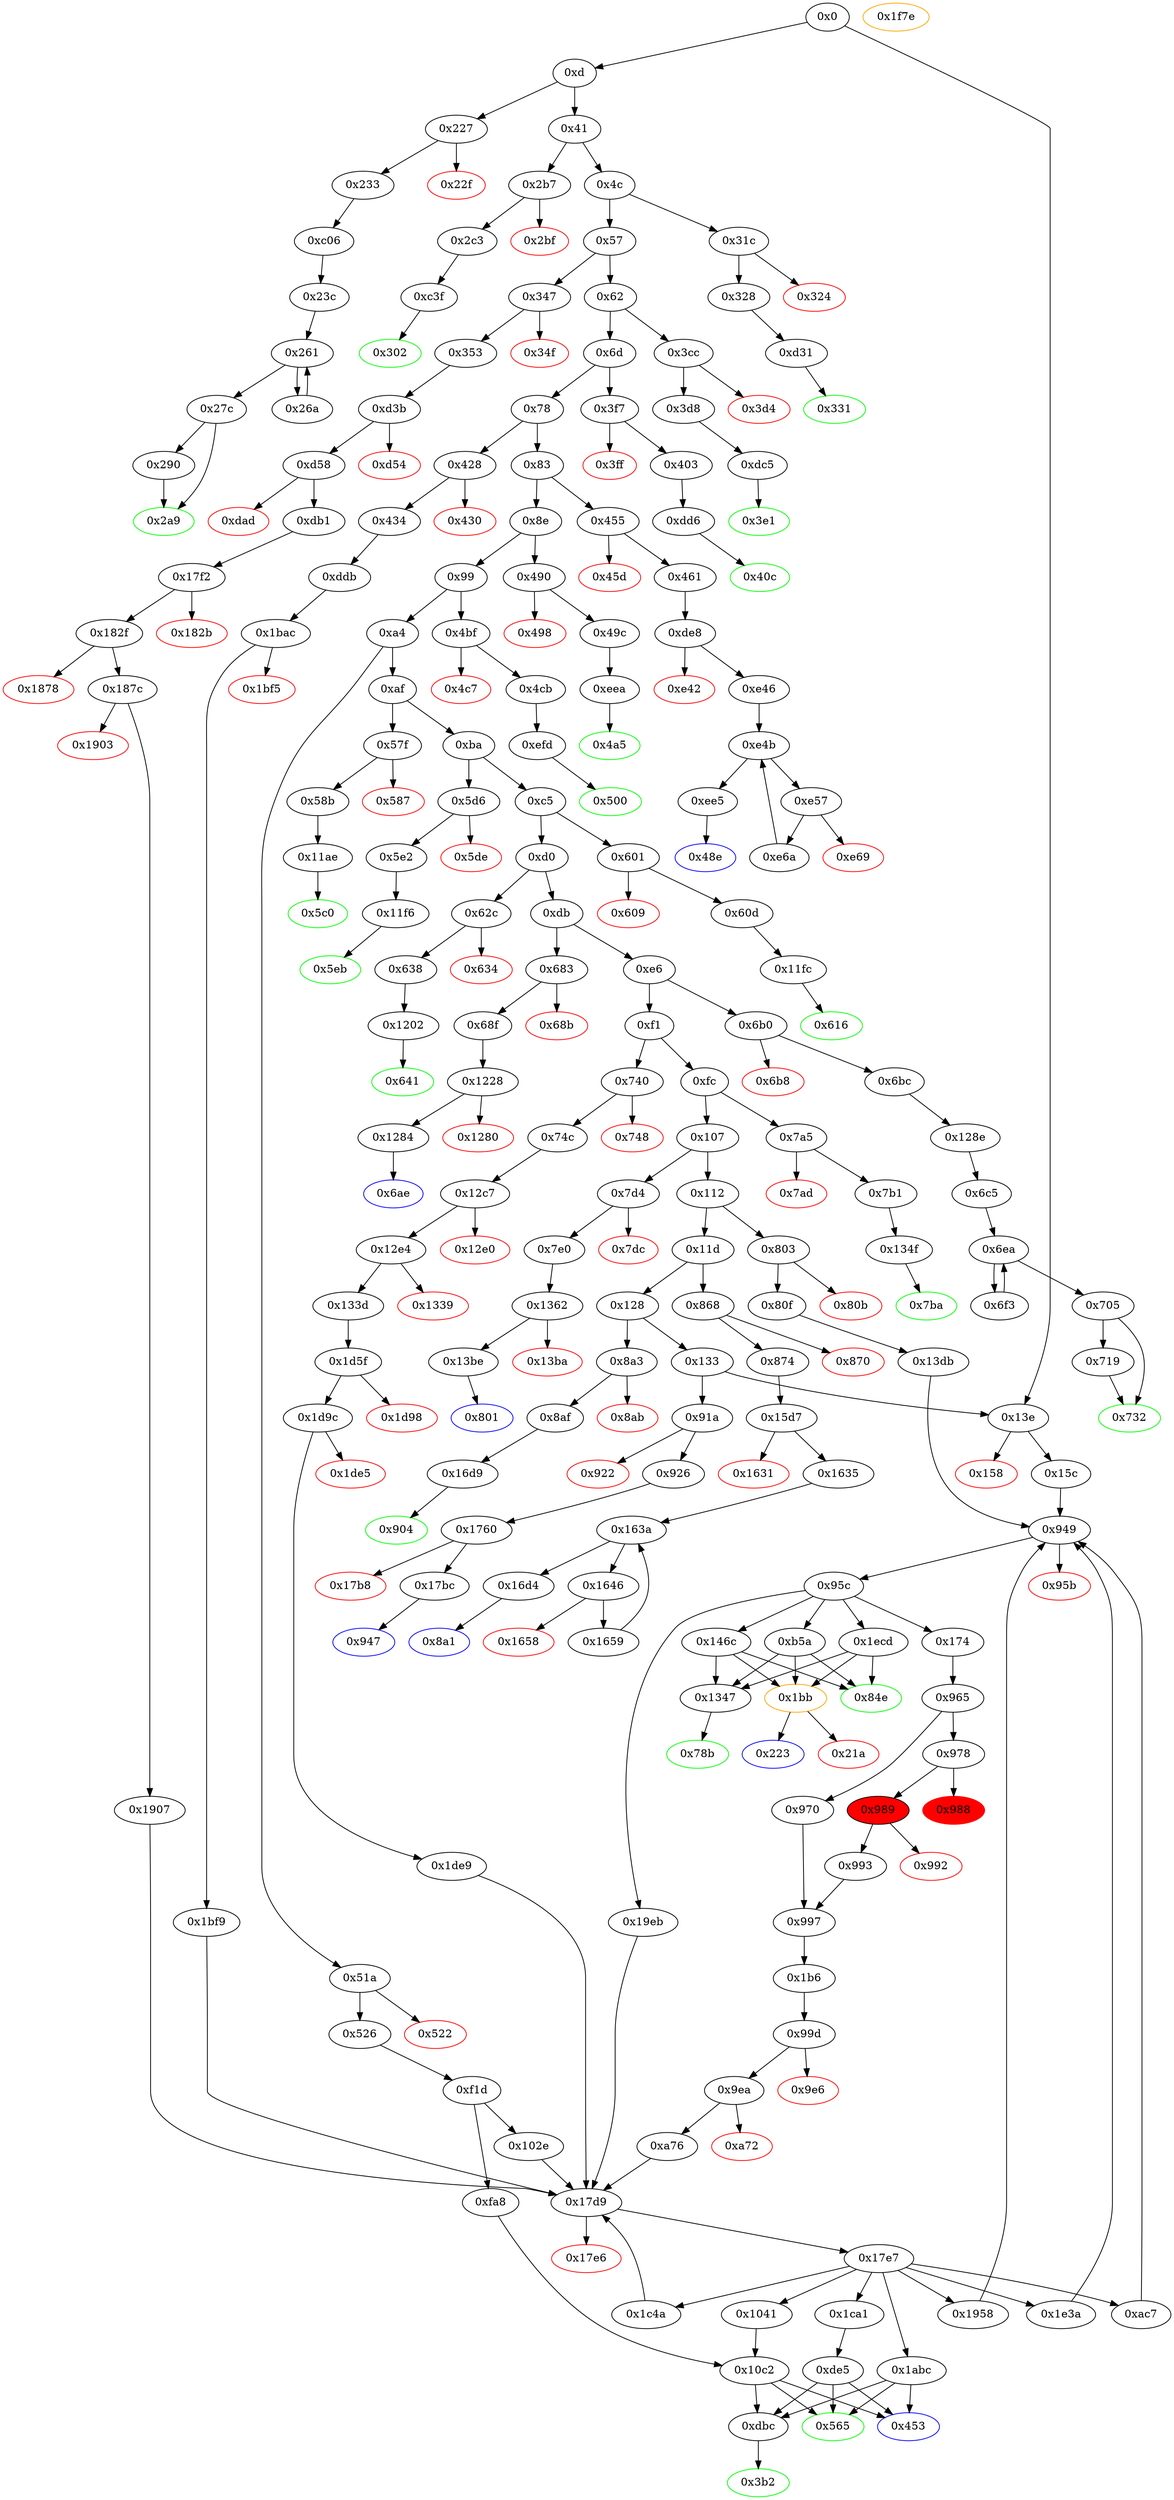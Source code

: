 strict digraph "" {
"0x80f" [fillcolor=white, id="0x80f", style=filled, tooltip="Block 0x80f\n[0x80f:0x84d]\n---\nPredecessors: [0x803]\nSuccessors: [0x13db]\n---\n0x80f JUMPDEST\n0x810 POP\n0x811 PUSH2 0x84e\n0x814 PUSH1 0x4\n0x816 DUP1\n0x817 CALLDATASIZE\n0x818 SUB\n0x819 DUP2\n0x81a ADD\n0x81b SWAP1\n0x81c DUP1\n0x81d DUP1\n0x81e CALLDATALOAD\n0x81f PUSH20 0xffffffffffffffffffffffffffffffffffffffff\n0x834 AND\n0x835 SWAP1\n0x836 PUSH1 0x20\n0x838 ADD\n0x839 SWAP1\n0x83a SWAP3\n0x83b SWAP2\n0x83c SWAP1\n0x83d DUP1\n0x83e CALLDATALOAD\n0x83f SWAP1\n0x840 PUSH1 0x20\n0x842 ADD\n0x843 SWAP1\n0x844 SWAP3\n0x845 SWAP2\n0x846 SWAP1\n0x847 POP\n0x848 POP\n0x849 POP\n0x84a PUSH2 0x13db\n0x84d JUMP\n---\n0x80f: JUMPDEST \n0x811: V595 = 0x84e\n0x814: V596 = 0x4\n0x817: V597 = CALLDATASIZE\n0x818: V598 = SUB V597 0x4\n0x81a: V599 = ADD 0x4 V598\n0x81e: V600 = CALLDATALOAD 0x4\n0x81f: V601 = 0xffffffffffffffffffffffffffffffffffffffff\n0x834: V602 = AND 0xffffffffffffffffffffffffffffffffffffffff V600\n0x836: V603 = 0x20\n0x838: V604 = ADD 0x20 0x4\n0x83e: V605 = CALLDATALOAD 0x24\n0x840: V606 = 0x20\n0x842: V607 = ADD 0x20 0x24\n0x84a: V608 = 0x13db\n0x84d: JUMP 0x13db\n---\nEntry stack: [V11, V591]\nStack pops: 1\nStack additions: [0x84e, V602, V605]\nExit stack: [V11, 0x84e, V602, V605]\n\nDef sites:\nV11: {0xd.0x35}\nV591: {0x803.0x804}\n"];
"0x638" [fillcolor=white, id="0x638", style=filled, tooltip="Block 0x638\n[0x638:0x640]\n---\nPredecessors: [0x62c]\nSuccessors: [0x1202]\n---\n0x638 JUMPDEST\n0x639 POP\n0x63a PUSH2 0x641\n0x63d PUSH2 0x1202\n0x640 JUMP\n---\n0x638: JUMPDEST \n0x63a: V457 = 0x641\n0x63d: V458 = 0x1202\n0x640: JUMP 0x1202\n---\nEntry stack: [V11, V453]\nStack pops: 1\nStack additions: [0x641]\nExit stack: [V11, 0x641]\n\nDef sites:\nV11: {0xd.0x35}\nV453: {0x62c.0x62d}\n"];
"0x565" [color=green, fillcolor=white, id="0x565", style=filled, tooltip="Block 0x565\n[0x565:0x57e]\n---\nPredecessors: [0xde5, 0x10c2, 0x1abc]\nSuccessors: []\n---\n0x565 JUMPDEST\n0x566 PUSH1 0x40\n0x568 MLOAD\n0x569 DUP1\n0x56a DUP3\n0x56b ISZERO\n0x56c ISZERO\n0x56d ISZERO\n0x56e ISZERO\n0x56f DUP2\n0x570 MSTORE\n0x571 PUSH1 0x20\n0x573 ADD\n0x574 SWAP2\n0x575 POP\n0x576 POP\n0x577 PUSH1 0x40\n0x579 MLOAD\n0x57a DUP1\n0x57b SWAP2\n0x57c SUB\n0x57d SWAP1\n0x57e RETURN\n---\n0x565: JUMPDEST \n0x566: V394 = 0x40\n0x568: V395 = M[0x40]\n0x56b: V396 = ISZERO 0x1\n0x56c: V397 = ISZERO 0x0\n0x56d: V398 = ISZERO 0x1\n0x56e: V399 = ISZERO 0x0\n0x570: M[V395] = 0x1\n0x571: V400 = 0x20\n0x573: V401 = ADD 0x20 V395\n0x577: V402 = 0x40\n0x579: V403 = M[0x40]\n0x57c: V404 = SUB V401 V403\n0x57e: RETURN V403 V404\n---\nEntry stack: [V11, 0x3b2, S4, S3, S2, S1, 0x1]\nStack pops: 1\nStack additions: []\nExit stack: [V11, 0x3b2, S4, S3, S2, S1]\n\nDef sites:\nV11: {0xd.0x35}\n0x3b2: {0x353.0x355}\nS4: {0x353.0x378, 0xd.0x35}\nS3: {0x353.0x398, 0x74c.0x74e}\nS2: {0x353.0x3a2, 0x74c.0x771}\nS1: {0xd3b.0xd3c, 0xd.0x35, 0x74c.0x77b}\n0x1: {0x10c2.0x11a4}\n"];
"0x7b1" [fillcolor=white, id="0x7b1", style=filled, tooltip="Block 0x7b1\n[0x7b1:0x7b9]\n---\nPredecessors: [0x7a5]\nSuccessors: [0x134f]\n---\n0x7b1 JUMPDEST\n0x7b2 POP\n0x7b3 PUSH2 0x7ba\n0x7b6 PUSH2 0x134f\n0x7b9 JUMP\n---\n0x7b1: JUMPDEST \n0x7b3: V563 = 0x7ba\n0x7b6: V564 = 0x134f\n0x7b9: JUMP 0x134f\n---\nEntry stack: [V11, V559]\nStack pops: 1\nStack additions: [0x7ba]\nExit stack: [V11, 0x7ba]\n\nDef sites:\nV11: {0xd.0x35}\nV559: {0x7a5.0x7a6}\n"];
"0x3e1" [color=green, fillcolor=white, id="0x3e1", style=filled, tooltip="Block 0x3e1\n[0x3e1:0x3f6]\n---\nPredecessors: [0xdc5]\nSuccessors: []\n---\n0x3e1 JUMPDEST\n0x3e2 PUSH1 0x40\n0x3e4 MLOAD\n0x3e5 DUP1\n0x3e6 DUP3\n0x3e7 DUP2\n0x3e8 MSTORE\n0x3e9 PUSH1 0x20\n0x3eb ADD\n0x3ec SWAP2\n0x3ed POP\n0x3ee POP\n0x3ef PUSH1 0x40\n0x3f1 MLOAD\n0x3f2 DUP1\n0x3f3 SWAP2\n0x3f4 SUB\n0x3f5 SWAP1\n0x3f6 RETURN\n---\n0x3e1: JUMPDEST \n0x3e2: V279 = 0x40\n0x3e4: V280 = M[0x40]\n0x3e8: M[V280] = 0x86a239b9168d3550100000\n0x3e9: V281 = 0x20\n0x3eb: V282 = ADD 0x20 V280\n0x3ef: V283 = 0x40\n0x3f1: V284 = M[0x40]\n0x3f4: V285 = SUB V282 V284\n0x3f6: RETURN V284 V285\n---\nEntry stack: [V11, 0x3e1, 0x86a239b9168d3550100000]\nStack pops: 1\nStack additions: []\nExit stack: [V11, 0x3e1]\n\nDef sites:\nV11: {0xd.0x35}\n0x3e1: {0x3d8.0x3da}\n0x86a239b9168d3550100000: {0xdc5.0xdd3}\n"];
"0x992" [color=red, fillcolor=white, id="0x992", style=filled, tooltip="Block 0x992\n[0x992:0x992]\n---\nPredecessors: [0x989]\nSuccessors: []\n---\n0x992 INVALID\n---\n0x992: INVALID \n---\nEntry stack: [V11, 0x3b2, S15, S14, S13, S12, S11, S10, S9, S8, S7, 0x1bb, V114, V115, 0x1b6, S2, V118, V692]\nStack pops: 0\nStack additions: []\nExit stack: [V11, 0x3b2, S15, S14, S13, S12, S11, S10, S9, S8, S7, 0x1bb, V114, V115, 0x1b6, S2, V118, V692]\n\nDef sites:\nV11: {0xd.0x35}\n0x3b2: {0x353.0x355}\nS15: {0x353.0x378, 0xd.0x35}\nS14: {0x353.0x398, 0x74c.0x74e}\nS13: {0x353.0x3a2, 0x74c.0x771}\nS12: {0xd3b.0xd3c, 0xd.0x35, 0x74c.0x77b}\nS11: {0xdb1.0xdb2, 0xd.0x35, 0x15c.0x15d, 0x12c7.0x12c8}\nS10: {0x353.0x378, 0x133d.0x133e, 0x174.0x17b, 0x80f.0x811}\nS9: {0x74c.0x771, 0x353.0x398, 0x174.0x1a0, 0x80f.0x834}\nS8: {0x74c.0x77b, 0x353.0x3a2, 0xd.0x35, 0x174.0x1a1, 0x80f.0x83e}\nS7: {0x978.0x97b, 0x13db.0x13dc, 0x15c.0x15d, 0x1d5f.0x1d60, 0x970.0x970, 0x17f2.0x17f3}\n0x1bb: {0x174.0x17b}\nV114: {0x174.0x1a0}\nV115: {0x174.0x1a1}\n0x1b6: {0x174.0x1a2}\nS2: {0x978.0x97b, 0x13db.0x13dc, 0x15c.0x15d, 0x1d5f.0x1d60, 0x970.0x970, 0x17f2.0x17f3}\nV118: {0x174.0x1a7}\nV692: {0x978.0x97b}\n"];
"0x3b2" [color=green, fillcolor=white, id="0x3b2", style=filled, tooltip="Block 0x3b2\n[0x3b2:0x3cb]\n---\nPredecessors: [0xdbc]\nSuccessors: []\n---\n0x3b2 JUMPDEST\n0x3b3 PUSH1 0x40\n0x3b5 MLOAD\n0x3b6 DUP1\n0x3b7 DUP3\n0x3b8 ISZERO\n0x3b9 ISZERO\n0x3ba ISZERO\n0x3bb ISZERO\n0x3bc DUP2\n0x3bd MSTORE\n0x3be PUSH1 0x20\n0x3c0 ADD\n0x3c1 SWAP2\n0x3c2 POP\n0x3c3 POP\n0x3c4 PUSH1 0x40\n0x3c6 MLOAD\n0x3c7 DUP1\n0x3c8 SWAP2\n0x3c9 SUB\n0x3ca SWAP1\n0x3cb RETURN\n---\n0x3b2: JUMPDEST \n0x3b3: V262 = 0x40\n0x3b5: V263 = M[0x40]\n0x3b8: V264 = ISZERO 0x1\n0x3b9: V265 = ISZERO 0x0\n0x3ba: V266 = ISZERO 0x1\n0x3bb: V267 = ISZERO 0x0\n0x3bd: M[V263] = 0x1\n0x3be: V268 = 0x20\n0x3c0: V269 = ADD 0x20 V263\n0x3c4: V270 = 0x40\n0x3c6: V271 = M[0x40]\n0x3c9: V272 = SUB V269 V271\n0x3cb: RETURN V271 V272\n---\nEntry stack: [V11, 0x1]\nStack pops: 1\nStack additions: []\nExit stack: [V11]\n\nDef sites:\nV11: {0xd.0x35}\n0x1: {0x1abc.0x1ba2}\n"];
"0x331" [color=green, fillcolor=white, id="0x331", style=filled, tooltip="Block 0x331\n[0x331:0x346]\n---\nPredecessors: [0xd31]\nSuccessors: []\n---\n0x331 JUMPDEST\n0x332 PUSH1 0x40\n0x334 MLOAD\n0x335 DUP1\n0x336 DUP3\n0x337 DUP2\n0x338 MSTORE\n0x339 PUSH1 0x20\n0x33b ADD\n0x33c SWAP2\n0x33d POP\n0x33e POP\n0x33f PUSH1 0x40\n0x341 MLOAD\n0x342 DUP1\n0x343 SWAP2\n0x344 SUB\n0x345 SWAP1\n0x346 RETURN\n---\n0x331: JUMPDEST \n0x332: V232 = 0x40\n0x334: V233 = M[0x40]\n0x338: M[V233] = V864\n0x339: V234 = 0x20\n0x33b: V235 = ADD 0x20 V233\n0x33f: V236 = 0x40\n0x341: V237 = M[0x40]\n0x344: V238 = SUB V235 V237\n0x346: RETURN V237 V238\n---\nEntry stack: [V11, V864]\nStack pops: 1\nStack additions: []\nExit stack: [V11]\n\nDef sites:\nV11: {0xd.0x35}\nV864: {0xd31.0xd36}\n"];
"0x128" [fillcolor=white, id="0x128", style=filled, tooltip="Block 0x128\n[0x128:0x132]\n---\nPredecessors: [0x11d]\nSuccessors: [0x133, 0x8a3]\n---\n0x128 DUP1\n0x129 PUSH4 0xdd62ed3e\n0x12e EQ\n0x12f PUSH2 0x8a3\n0x132 JUMPI\n---\n0x129: V78 = 0xdd62ed3e\n0x12e: V79 = EQ 0xdd62ed3e V11\n0x12f: V80 = 0x8a3\n0x132: JUMPI 0x8a3 V79\n---\nEntry stack: [V11]\nStack pops: 1\nStack additions: [S0]\nExit stack: [V11]\n\nDef sites:\nV11: {0xd.0x35}\n"];
"0x22f" [color=red, fillcolor=white, id="0x22f", style=filled, tooltip="Block 0x22f\n[0x22f:0x232]\n---\nPredecessors: [0x227]\nSuccessors: []\n---\n0x22f PUSH1 0x0\n0x231 DUP1\n0x232 REVERT\n---\n0x22f: V153 = 0x0\n0x232: REVERT 0x0 0x0\n---\nEntry stack: [V11, V150]\nStack pops: 0\nStack additions: []\nExit stack: [V11, V150]\n\nDef sites:\nV11: {0xd.0x35}\nV150: {0x227.0x228}\n"];
"0xdb1" [fillcolor=white, id="0xdb1", style=filled, tooltip="Block 0xdb1\n[0xdb1:0xdbb]\n---\nPredecessors: [0xd58]\nSuccessors: [0x17f2]\n---\n0xdb1 JUMPDEST\n0xdb2 PUSH2 0xdbc\n0xdb5 DUP5\n0xdb6 DUP5\n0xdb7 DUP5\n0xdb8 PUSH2 0x17f2\n0xdbb JUMP\n---\n0xdb1: JUMPDEST \n0xdb2: V902 = 0xdbc\n0xdb8: V903 = 0x17f2\n0xdbb: JUMP 0x17f2\n---\nEntry stack: [V11, 0x3b2, V250, V255, V258, 0x0]\nStack pops: 4\nStack additions: [S3, S2, S1, S0, 0xdbc, S3, S2, S1]\nExit stack: [V11, 0x3b2, V250, V255, V258, 0x0, 0xdbc, V250, V255, V258]\n\nDef sites:\nV11: {0xd.0x35}\n0x3b2: {0x353.0x355}\nV250: {0x353.0x378}\nV255: {0x353.0x398}\nV258: {0x353.0x3a2}\n0x0: {0xd3b.0xd3c}\n"];
"0x17bc" [fillcolor=white, id="0x17bc", style=filled, tooltip="Block 0x17bc\n[0x17bc:0x17d8]\n---\nPredecessors: [0x1760]\nSuccessors: [0x947]\n---\n0x17bc JUMPDEST\n0x17bd DUP1\n0x17be PUSH1 0x7\n0x17c0 PUSH1 0x1\n0x17c2 PUSH2 0x100\n0x17c5 EXP\n0x17c6 DUP2\n0x17c7 SLOAD\n0x17c8 DUP2\n0x17c9 PUSH1 0xff\n0x17cb MUL\n0x17cc NOT\n0x17cd AND\n0x17ce SWAP1\n0x17cf DUP4\n0x17d0 ISZERO\n0x17d1 ISZERO\n0x17d2 MUL\n0x17d3 OR\n0x17d4 SWAP1\n0x17d5 SSTORE\n0x17d6 POP\n0x17d7 POP\n0x17d8 JUMP\n---\n0x17bc: JUMPDEST \n0x17be: V1447 = 0x7\n0x17c0: V1448 = 0x1\n0x17c2: V1449 = 0x100\n0x17c5: V1450 = EXP 0x100 0x1\n0x17c7: V1451 = S[0x7]\n0x17c9: V1452 = 0xff\n0x17cb: V1453 = MUL 0xff 0x100\n0x17cc: V1454 = NOT 0xff00\n0x17cd: V1455 = AND 0xffffffffffffffffffffffffffffffffffffffffffffffffffffffffffff00ff V1451\n0x17d0: V1456 = ISZERO V675\n0x17d1: V1457 = ISZERO V1456\n0x17d2: V1458 = MUL V1457 0x100\n0x17d3: V1459 = OR V1458 V1455\n0x17d5: S[0x7] = V1459\n0x17d8: JUMP 0x947\n---\nEntry stack: [V11, 0x947, V675]\nStack pops: 2\nStack additions: []\nExit stack: [V11]\n\nDef sites:\nV11: {0xd.0x35}\n0x947: {0x926.0x928}\nV675: {0x926.0x937}\n"];
"0x1907" [fillcolor=white, id="0x1907", style=filled, tooltip="Block 0x1907\n[0x1907:0x1957]\n---\nPredecessors: [0x187c]\nSuccessors: [0x17d9]\n---\n0x1907 JUMPDEST\n0x1908 PUSH2 0x1958\n0x190b DUP3\n0x190c PUSH1 0x0\n0x190e DUP1\n0x190f DUP8\n0x1910 PUSH20 0xffffffffffffffffffffffffffffffffffffffff\n0x1925 AND\n0x1926 PUSH20 0xffffffffffffffffffffffffffffffffffffffff\n0x193b AND\n0x193c DUP2\n0x193d MSTORE\n0x193e PUSH1 0x20\n0x1940 ADD\n0x1941 SWAP1\n0x1942 DUP2\n0x1943 MSTORE\n0x1944 PUSH1 0x20\n0x1946 ADD\n0x1947 PUSH1 0x0\n0x1949 SHA3\n0x194a SLOAD\n0x194b PUSH2 0x17d9\n0x194e SWAP1\n0x194f SWAP2\n0x1950 SWAP1\n0x1951 PUSH4 0xffffffff\n0x1956 AND\n0x1957 JUMP\n---\n0x1907: JUMPDEST \n0x1908: V1527 = 0x1958\n0x190c: V1528 = 0x0\n0x1910: V1529 = 0xffffffffffffffffffffffffffffffffffffffff\n0x1925: V1530 = AND 0xffffffffffffffffffffffffffffffffffffffff V250\n0x1926: V1531 = 0xffffffffffffffffffffffffffffffffffffffff\n0x193b: V1532 = AND 0xffffffffffffffffffffffffffffffffffffffff V1530\n0x193d: M[0x0] = V1532\n0x193e: V1533 = 0x20\n0x1940: V1534 = ADD 0x20 0x0\n0x1943: M[0x20] = 0x0\n0x1944: V1535 = 0x20\n0x1946: V1536 = ADD 0x20 0x20\n0x1947: V1537 = 0x0\n0x1949: V1538 = SHA3 0x0 0x40\n0x194a: V1539 = S[V1538]\n0x194b: V1540 = 0x17d9\n0x1951: V1541 = 0xffffffff\n0x1956: V1542 = AND 0xffffffff 0x17d9\n0x1957: JUMP 0x17d9\n---\nEntry stack: [V11, 0x3b2, V250, V255, V258, 0x0, 0xdbc, V250, V255, V258, 0x0]\nStack pops: 4\nStack additions: [S3, S2, S1, S0, 0x1958, V1539, S1]\nExit stack: [V11, 0x3b2, V250, V255, V258, 0x0, 0xdbc, V250, V255, V258, 0x0, 0x1958, V1539, V258]\n\nDef sites:\nV11: {0xd.0x35}\n0x3b2: {0x353.0x355}\nV250: {0x353.0x378}\nV255: {0x353.0x398}\nV258: {0x353.0x3a2}\n0x0: {0xd3b.0xd3c}\n0xdbc: {0xdb1.0xdb2}\nV250: {0x353.0x378}\nV255: {0x353.0x398}\nV258: {0x353.0x3a2}\n0x0: {0x17f2.0x17f3}\n"];
"0x6b8" [color=red, fillcolor=white, id="0x6b8", style=filled, tooltip="Block 0x6b8\n[0x6b8:0x6bb]\n---\nPredecessors: [0x6b0]\nSuccessors: []\n---\n0x6b8 PUSH1 0x0\n0x6ba DUP1\n0x6bb REVERT\n---\n0x6b8: V486 = 0x0\n0x6bb: REVERT 0x0 0x0\n---\nEntry stack: [V11, V483]\nStack pops: 0\nStack additions: []\nExit stack: [V11, V483]\n\nDef sites:\nV11: {0xd.0x35}\nV483: {0x6b0.0x6b1}\n"];
"0x6bc" [fillcolor=white, id="0x6bc", style=filled, tooltip="Block 0x6bc\n[0x6bc:0x6c4]\n---\nPredecessors: [0x6b0]\nSuccessors: [0x128e]\n---\n0x6bc JUMPDEST\n0x6bd POP\n0x6be PUSH2 0x6c5\n0x6c1 PUSH2 0x128e\n0x6c4 JUMP\n---\n0x6bc: JUMPDEST \n0x6be: V487 = 0x6c5\n0x6c1: V488 = 0x128e\n0x6c4: JUMP 0x128e\n---\nEntry stack: [V11, V483]\nStack pops: 1\nStack additions: [0x6c5]\nExit stack: [V11, 0x6c5]\n\nDef sites:\nV11: {0xd.0x35}\nV483: {0x6b0.0x6b1}\n"];
"0x428" [fillcolor=white, id="0x428", style=filled, tooltip="Block 0x428\n[0x428:0x42f]\n---\nPredecessors: [0x78]\nSuccessors: [0x430, 0x434]\n---\n0x428 JUMPDEST\n0x429 CALLVALUE\n0x42a DUP1\n0x42b ISZERO\n0x42c PUSH2 0x434\n0x42f JUMPI\n---\n0x428: JUMPDEST \n0x429: V303 = CALLVALUE\n0x42b: V304 = ISZERO V303\n0x42c: V305 = 0x434\n0x42f: JUMPI 0x434 V304\n---\nEntry stack: [V11]\nStack pops: 0\nStack additions: [V303]\nExit stack: [V11, V303]\n\nDef sites:\nV11: {0xd.0x35}\n"];
"0x3f7" [fillcolor=white, id="0x3f7", style=filled, tooltip="Block 0x3f7\n[0x3f7:0x3fe]\n---\nPredecessors: [0x6d]\nSuccessors: [0x3ff, 0x403]\n---\n0x3f7 JUMPDEST\n0x3f8 CALLVALUE\n0x3f9 DUP1\n0x3fa ISZERO\n0x3fb PUSH2 0x403\n0x3fe JUMPI\n---\n0x3f7: JUMPDEST \n0x3f8: V286 = CALLVALUE\n0x3fa: V287 = ISZERO V286\n0x3fb: V288 = 0x403\n0x3fe: JUMPI 0x403 V287\n---\nEntry stack: [V11]\nStack pops: 0\nStack additions: [V286]\nExit stack: [V11, V286]\n\nDef sites:\nV11: {0xd.0x35}\n"];
"0x80b" [color=red, fillcolor=white, id="0x80b", style=filled, tooltip="Block 0x80b\n[0x80b:0x80e]\n---\nPredecessors: [0x803]\nSuccessors: []\n---\n0x80b PUSH1 0x0\n0x80d DUP1\n0x80e REVERT\n---\n0x80b: V594 = 0x0\n0x80e: REVERT 0x0 0x0\n---\nEntry stack: [V11, V591]\nStack pops: 0\nStack additions: []\nExit stack: [V11, V591]\n\nDef sites:\nV11: {0xd.0x35}\nV591: {0x803.0x804}\n"];
"0x60d" [fillcolor=white, id="0x60d", style=filled, tooltip="Block 0x60d\n[0x60d:0x615]\n---\nPredecessors: [0x601]\nSuccessors: [0x11fc]\n---\n0x60d JUMPDEST\n0x60e POP\n0x60f PUSH2 0x616\n0x612 PUSH2 0x11fc\n0x615 JUMP\n---\n0x60d: JUMPDEST \n0x60f: V444 = 0x616\n0x612: V445 = 0x11fc\n0x615: JUMP 0x11fc\n---\nEntry stack: [V11, V440]\nStack pops: 1\nStack additions: [0x616]\nExit stack: [V11, 0x616]\n\nDef sites:\nV11: {0xd.0x35}\nV440: {0x601.0x602}\n"];
"0x16d4" [fillcolor=white, id="0x16d4", style=filled, tooltip="Block 0x16d4\n[0x16d4:0x16d8]\n---\nPredecessors: [0x163a]\nSuccessors: [0x8a1]\n---\n0x16d4 JUMPDEST\n0x16d5 POP\n0x16d6 POP\n0x16d7 POP\n0x16d8 JUMP\n---\n0x16d4: JUMPDEST \n0x16d8: JUMP 0x8a1\n---\nEntry stack: [V11, 0x8a1, V635, V633, S0]\nStack pops: 4\nStack additions: []\nExit stack: [V11]\n\nDef sites:\nV11: {0xd.0x35}\n0x8a1: {0x874.0x876}\nV635: {0x874.0x890}\nV633: {0x874.0x88c}\nS0: {0x1659.0x16cc, 0x1635.0x1636}\n"];
"0x4c" [fillcolor=white, id="0x4c", style=filled, tooltip="Block 0x4c\n[0x4c:0x56]\n---\nPredecessors: [0x41]\nSuccessors: [0x57, 0x31c]\n---\n0x4c DUP1\n0x4d PUSH4 0x18160ddd\n0x52 EQ\n0x53 PUSH2 0x31c\n0x56 JUMPI\n---\n0x4d: V18 = 0x18160ddd\n0x52: V19 = EQ 0x18160ddd V11\n0x53: V20 = 0x31c\n0x56: JUMPI 0x31c V19\n---\nEntry stack: [V11]\nStack pops: 1\nStack additions: [S0]\nExit stack: [V11]\n\nDef sites:\nV11: {0xd.0x35}\n"];
"0x434" [fillcolor=white, id="0x434", style=filled, tooltip="Block 0x434\n[0x434:0x452]\n---\nPredecessors: [0x428]\nSuccessors: [0xddb]\n---\n0x434 JUMPDEST\n0x435 POP\n0x436 PUSH2 0x453\n0x439 PUSH1 0x4\n0x43b DUP1\n0x43c CALLDATASIZE\n0x43d SUB\n0x43e DUP2\n0x43f ADD\n0x440 SWAP1\n0x441 DUP1\n0x442 DUP1\n0x443 CALLDATALOAD\n0x444 SWAP1\n0x445 PUSH1 0x20\n0x447 ADD\n0x448 SWAP1\n0x449 SWAP3\n0x44a SWAP2\n0x44b SWAP1\n0x44c POP\n0x44d POP\n0x44e POP\n0x44f PUSH2 0xddb\n0x452 JUMP\n---\n0x434: JUMPDEST \n0x436: V307 = 0x453\n0x439: V308 = 0x4\n0x43c: V309 = CALLDATASIZE\n0x43d: V310 = SUB V309 0x4\n0x43f: V311 = ADD 0x4 V310\n0x443: V312 = CALLDATALOAD 0x4\n0x445: V313 = 0x20\n0x447: V314 = ADD 0x20 0x4\n0x44f: V315 = 0xddb\n0x452: JUMP 0xddb\n---\nEntry stack: [V11, V303]\nStack pops: 1\nStack additions: [0x453, V312]\nExit stack: [V11, 0x453, V312]\n\nDef sites:\nV11: {0xd.0x35}\nV303: {0x428.0x429}\n"];
"0x526" [fillcolor=white, id="0x526", style=filled, tooltip="Block 0x526\n[0x526:0x564]\n---\nPredecessors: [0x51a]\nSuccessors: [0xf1d]\n---\n0x526 JUMPDEST\n0x527 POP\n0x528 PUSH2 0x565\n0x52b PUSH1 0x4\n0x52d DUP1\n0x52e CALLDATASIZE\n0x52f SUB\n0x530 DUP2\n0x531 ADD\n0x532 SWAP1\n0x533 DUP1\n0x534 DUP1\n0x535 CALLDATALOAD\n0x536 PUSH20 0xffffffffffffffffffffffffffffffffffffffff\n0x54b AND\n0x54c SWAP1\n0x54d PUSH1 0x20\n0x54f ADD\n0x550 SWAP1\n0x551 SWAP3\n0x552 SWAP2\n0x553 SWAP1\n0x554 DUP1\n0x555 CALLDATALOAD\n0x556 SWAP1\n0x557 PUSH1 0x20\n0x559 ADD\n0x55a SWAP1\n0x55b SWAP3\n0x55c SWAP2\n0x55d SWAP1\n0x55e POP\n0x55f POP\n0x560 POP\n0x561 PUSH2 0xf1d\n0x564 JUMP\n---\n0x526: JUMPDEST \n0x528: V380 = 0x565\n0x52b: V381 = 0x4\n0x52e: V382 = CALLDATASIZE\n0x52f: V383 = SUB V382 0x4\n0x531: V384 = ADD 0x4 V383\n0x535: V385 = CALLDATALOAD 0x4\n0x536: V386 = 0xffffffffffffffffffffffffffffffffffffffff\n0x54b: V387 = AND 0xffffffffffffffffffffffffffffffffffffffff V385\n0x54d: V388 = 0x20\n0x54f: V389 = ADD 0x20 0x4\n0x555: V390 = CALLDATALOAD 0x24\n0x557: V391 = 0x20\n0x559: V392 = ADD 0x20 0x24\n0x561: V393 = 0xf1d\n0x564: JUMP 0xf1d\n---\nEntry stack: [V11, V376]\nStack pops: 1\nStack additions: [0x565, V387, V390]\nExit stack: [V11, 0x565, V387, V390]\n\nDef sites:\nV11: {0xd.0x35}\nV376: {0x51a.0x51b}\n"];
"0x6d" [fillcolor=white, id="0x6d", style=filled, tooltip="Block 0x6d\n[0x6d:0x77]\n---\nPredecessors: [0x62]\nSuccessors: [0x78, 0x3f7]\n---\n0x6d DUP1\n0x6e PUSH4 0x313ce567\n0x73 EQ\n0x74 PUSH2 0x3f7\n0x77 JUMPI\n---\n0x6e: V27 = 0x313ce567\n0x73: V28 = EQ 0x313ce567 V11\n0x74: V29 = 0x3f7\n0x77: JUMPI 0x3f7 V28\n---\nEntry stack: [V11]\nStack pops: 1\nStack additions: [S0]\nExit stack: [V11]\n\nDef sites:\nV11: {0xd.0x35}\n"];
"0x158" [color=red, fillcolor=white, id="0x158", style=filled, tooltip="Block 0x158\n[0x158:0x15b]\n---\nPredecessors: [0x13e]\nSuccessors: []\n---\n0x158 PUSH1 0x0\n0x15a DUP1\n0x15b REVERT\n---\n0x158: V97 = 0x0\n0x15b: REVERT 0x0 0x0\n---\nEntry stack: [V11, 0x0]\nStack pops: 0\nStack additions: []\nExit stack: [V11, 0x0]\n\nDef sites:\nV11: {0xd.0x35}\n0x0: {0x13e.0x13f}\n"];
"0xaf" [fillcolor=white, id="0xaf", style=filled, tooltip="Block 0xaf\n[0xaf:0xb9]\n---\nPredecessors: [0xa4]\nSuccessors: [0xba, 0x57f]\n---\n0xaf DUP1\n0xb0 PUSH4 0x70a08231\n0xb5 EQ\n0xb6 PUSH2 0x57f\n0xb9 JUMPI\n---\n0xb0: V45 = 0x70a08231\n0xb5: V46 = EQ 0x70a08231 V11\n0xb6: V47 = 0x57f\n0xb9: JUMPI 0x57f V46\n---\nEntry stack: [V11]\nStack pops: 1\nStack additions: [S0]\nExit stack: [V11]\n\nDef sites:\nV11: {0xd.0x35}\n"];
"0x34f" [color=red, fillcolor=white, id="0x34f", style=filled, tooltip="Block 0x34f\n[0x34f:0x352]\n---\nPredecessors: [0x347]\nSuccessors: []\n---\n0x34f PUSH1 0x0\n0x351 DUP1\n0x352 REVERT\n---\n0x34f: V242 = 0x0\n0x352: REVERT 0x0 0x0\n---\nEntry stack: [V11, V239]\nStack pops: 0\nStack additions: []\nExit stack: [V11, V239]\n\nDef sites:\nV11: {0xd.0x35}\nV239: {0x347.0x348}\n"];
"0x8e" [fillcolor=white, id="0x8e", style=filled, tooltip="Block 0x8e\n[0x8e:0x98]\n---\nPredecessors: [0x83]\nSuccessors: [0x99, 0x490]\n---\n0x8e DUP1\n0x8f PUSH4 0x4cd412d5\n0x94 EQ\n0x95 PUSH2 0x490\n0x98 JUMPI\n---\n0x8f: V36 = 0x4cd412d5\n0x94: V37 = EQ 0x4cd412d5 V11\n0x95: V38 = 0x490\n0x98: JUMPI 0x490 V37\n---\nEntry stack: [V11]\nStack pops: 1\nStack additions: [S0]\nExit stack: [V11]\n\nDef sites:\nV11: {0xd.0x35}\n"];
"0x978" [fillcolor=white, id="0x978", style=filled, tooltip="Block 0x978\n[0x978:0x987]\n---\nPredecessors: [0x965]\nSuccessors: [0x988, 0x989]\n---\n0x978 JUMPDEST\n0x979 DUP2\n0x97a DUP4\n0x97b MUL\n0x97c SWAP1\n0x97d POP\n0x97e DUP2\n0x97f DUP4\n0x980 DUP3\n0x981 DUP2\n0x982 ISZERO\n0x983 ISZERO\n0x984 PUSH2 0x989\n0x987 JUMPI\n---\n0x978: JUMPDEST \n0x97b: V692 = MUL S2 V118\n0x982: V693 = ISZERO S2\n0x983: V694 = ISZERO V693\n0x984: V695 = 0x989\n0x987: JUMPI 0x989 V694\n---\nEntry stack: [V11, 0x3b2, S15, S14, S13, S12, S11, S10, S9, S8, S7, 0x1bb, V114, V115, 0x1b6, S2, V118, 0x0]\nStack pops: 3\nStack additions: [S2, S1, V692, S1, S2, V692]\nExit stack: [V11, 0x3b2, S15, S14, S13, S12, S11, S10, S9, S8, S7, 0x1bb, V114, V115, 0x1b6, S2, V118, V692, V118, S2, V692]\n\nDef sites:\nV11: {0xd.0x35}\n0x3b2: {0x353.0x355}\nS15: {0x353.0x378, 0xd.0x35}\nS14: {0x353.0x398, 0x74c.0x74e}\nS13: {0x353.0x3a2, 0x74c.0x771}\nS12: {0xd3b.0xd3c, 0xd.0x35, 0x74c.0x77b}\nS11: {0xdb1.0xdb2, 0xd.0x35, 0x15c.0x15d, 0x12c7.0x12c8}\nS10: {0x353.0x378, 0x133d.0x133e, 0x174.0x17b, 0x80f.0x811}\nS9: {0x74c.0x771, 0x353.0x398, 0x174.0x1a0, 0x80f.0x834}\nS8: {0x74c.0x77b, 0x353.0x3a2, 0xd.0x35, 0x174.0x1a1, 0x80f.0x83e}\nS7: {0x978.0x97b, 0x13db.0x13dc, 0x15c.0x15d, 0x1d5f.0x1d60, 0x970.0x970, 0x17f2.0x17f3}\n0x1bb: {0x174.0x17b}\nV114: {0x174.0x1a0}\nV115: {0x174.0x1a1}\n0x1b6: {0x174.0x1a2}\nS2: {0x978.0x97b, 0x13db.0x13dc, 0x15c.0x15d, 0x1d5f.0x1d60, 0x970.0x970, 0x17f2.0x17f3}\nV118: {0x174.0x1a7}\n0x0: {0x965.0x966}\n"];
"0x634" [color=red, fillcolor=white, id="0x634", style=filled, tooltip="Block 0x634\n[0x634:0x637]\n---\nPredecessors: [0x62c]\nSuccessors: []\n---\n0x634 PUSH1 0x0\n0x636 DUP1\n0x637 REVERT\n---\n0x634: V456 = 0x0\n0x637: REVERT 0x0 0x0\n---\nEntry stack: [V11, V453]\nStack pops: 0\nStack additions: []\nExit stack: [V11, V453]\n\nDef sites:\nV11: {0xd.0x35}\nV453: {0x62c.0x62d}\n"];
"0x609" [color=red, fillcolor=white, id="0x609", style=filled, tooltip="Block 0x609\n[0x609:0x60c]\n---\nPredecessors: [0x601]\nSuccessors: []\n---\n0x609 PUSH1 0x0\n0x60b DUP1\n0x60c REVERT\n---\n0x609: V443 = 0x0\n0x60c: REVERT 0x0 0x0\n---\nEntry stack: [V11, V440]\nStack pops: 0\nStack additions: []\nExit stack: [V11, V440]\n\nDef sites:\nV11: {0xd.0x35}\nV440: {0x601.0x602}\n"];
"0x84e" [color=green, fillcolor=white, id="0x84e", style=filled, tooltip="Block 0x84e\n[0x84e:0x867]\n---\nPredecessors: [0xb5a, 0x146c, 0x1ecd]\nSuccessors: []\n---\n0x84e JUMPDEST\n0x84f PUSH1 0x40\n0x851 MLOAD\n0x852 DUP1\n0x853 DUP3\n0x854 ISZERO\n0x855 ISZERO\n0x856 ISZERO\n0x857 ISZERO\n0x858 DUP2\n0x859 MSTORE\n0x85a PUSH1 0x20\n0x85c ADD\n0x85d SWAP2\n0x85e POP\n0x85f POP\n0x860 PUSH1 0x40\n0x862 MLOAD\n0x863 DUP1\n0x864 SWAP2\n0x865 SUB\n0x866 SWAP1\n0x867 RETURN\n---\n0x84e: JUMPDEST \n0x84f: V609 = 0x40\n0x851: V610 = M[0x40]\n0x854: V611 = ISZERO 0x1\n0x855: V612 = ISZERO 0x0\n0x856: V613 = ISZERO 0x1\n0x857: V614 = ISZERO 0x0\n0x859: M[V610] = 0x1\n0x85a: V615 = 0x20\n0x85c: V616 = ADD 0x20 V610\n0x860: V617 = 0x40\n0x862: V618 = M[0x40]\n0x865: V619 = SUB V616 V618\n0x867: RETURN V618 V619\n---\nEntry stack: [V11, 0x3b2, S5, S4, S3, S2, S1, 0x1]\nStack pops: 1\nStack additions: []\nExit stack: [V11, 0x3b2, S5, S4, S3, S2, S1]\n\nDef sites:\nV11: {0xd.0x35}\n0x3b2: {0x353.0x355}\nS5: {0x353.0x378, 0xd.0x35}\nS4: {0x353.0x398, 0x74c.0x74e}\nS3: {0x353.0x3a2, 0x74c.0x771}\nS2: {0xd3b.0xd3c, 0xd.0x35, 0x74c.0x77b}\nS1: {0xdb1.0xdb2, 0xd.0x35, 0x15c.0x15d, 0x12c7.0x12c8}\n0x1: {0x146c.0x15ce}\n"];
"0x1760" [fillcolor=white, id="0x1760", style=filled, tooltip="Block 0x1760\n[0x1760:0x17b7]\n---\nPredecessors: [0x926]\nSuccessors: [0x17b8, 0x17bc]\n---\n0x1760 JUMPDEST\n0x1761 PUSH1 0x3\n0x1763 PUSH1 0x0\n0x1765 SWAP1\n0x1766 SLOAD\n0x1767 SWAP1\n0x1768 PUSH2 0x100\n0x176b EXP\n0x176c SWAP1\n0x176d DIV\n0x176e PUSH20 0xffffffffffffffffffffffffffffffffffffffff\n0x1783 AND\n0x1784 PUSH20 0xffffffffffffffffffffffffffffffffffffffff\n0x1799 AND\n0x179a CALLER\n0x179b PUSH20 0xffffffffffffffffffffffffffffffffffffffff\n0x17b0 AND\n0x17b1 EQ\n0x17b2 ISZERO\n0x17b3 ISZERO\n0x17b4 PUSH2 0x17bc\n0x17b7 JUMPI\n---\n0x1760: JUMPDEST \n0x1761: V1429 = 0x3\n0x1763: V1430 = 0x0\n0x1766: V1431 = S[0x3]\n0x1768: V1432 = 0x100\n0x176b: V1433 = EXP 0x100 0x0\n0x176d: V1434 = DIV V1431 0x1\n0x176e: V1435 = 0xffffffffffffffffffffffffffffffffffffffff\n0x1783: V1436 = AND 0xffffffffffffffffffffffffffffffffffffffff V1434\n0x1784: V1437 = 0xffffffffffffffffffffffffffffffffffffffff\n0x1799: V1438 = AND 0xffffffffffffffffffffffffffffffffffffffff V1436\n0x179a: V1439 = CALLER\n0x179b: V1440 = 0xffffffffffffffffffffffffffffffffffffffff\n0x17b0: V1441 = AND 0xffffffffffffffffffffffffffffffffffffffff V1439\n0x17b1: V1442 = EQ V1441 V1438\n0x17b2: V1443 = ISZERO V1442\n0x17b3: V1444 = ISZERO V1443\n0x17b4: V1445 = 0x17bc\n0x17b7: JUMPI 0x17bc V1444\n---\nEntry stack: [V11, 0x947, V675]\nStack pops: 0\nStack additions: []\nExit stack: [V11, 0x947, V675]\n\nDef sites:\nV11: {0xd.0x35}\n0x947: {0x926.0x928}\nV675: {0x926.0x937}\n"];
"0x13be" [fillcolor=white, id="0x13be", style=filled, tooltip="Block 0x13be\n[0x13be:0x13da]\n---\nPredecessors: [0x1362]\nSuccessors: [0x801]\n---\n0x13be JUMPDEST\n0x13bf DUP1\n0x13c0 PUSH1 0x7\n0x13c2 PUSH1 0x0\n0x13c4 PUSH2 0x100\n0x13c7 EXP\n0x13c8 DUP2\n0x13c9 SLOAD\n0x13ca DUP2\n0x13cb PUSH1 0xff\n0x13cd MUL\n0x13ce NOT\n0x13cf AND\n0x13d0 SWAP1\n0x13d1 DUP4\n0x13d2 ISZERO\n0x13d3 ISZERO\n0x13d4 MUL\n0x13d5 OR\n0x13d6 SWAP1\n0x13d7 SSTORE\n0x13d8 POP\n0x13d9 POP\n0x13da JUMP\n---\n0x13be: JUMPDEST \n0x13c0: V1237 = 0x7\n0x13c2: V1238 = 0x0\n0x13c4: V1239 = 0x100\n0x13c7: V1240 = EXP 0x100 0x0\n0x13c9: V1241 = S[0x7]\n0x13cb: V1242 = 0xff\n0x13cd: V1243 = MUL 0xff 0x1\n0x13ce: V1244 = NOT 0xff\n0x13cf: V1245 = AND 0xffffffffffffffffffffffffffffffffffffffffffffffffffffffffffffff00 V1241\n0x13d2: V1246 = ISZERO V587\n0x13d3: V1247 = ISZERO V1246\n0x13d4: V1248 = MUL V1247 0x1\n0x13d5: V1249 = OR V1248 V1245\n0x13d7: S[0x7] = V1249\n0x13da: JUMP 0x801\n---\nEntry stack: [V11, 0x801, V587]\nStack pops: 2\nStack additions: []\nExit stack: [V11]\n\nDef sites:\nV11: {0xd.0x35}\n0x801: {0x7e0.0x7e2}\nV587: {0x7e0.0x7f1}\n"];
"0xefd" [fillcolor=white, id="0xefd", style=filled, tooltip="Block 0xefd\n[0xefd:0xf1c]\n---\nPredecessors: [0x4cb]\nSuccessors: [0x500]\n---\n0xefd JUMPDEST\n0xefe PUSH1 0x4\n0xf00 PUSH1 0x20\n0xf02 MSTORE\n0xf03 DUP1\n0xf04 PUSH1 0x0\n0xf06 MSTORE\n0xf07 PUSH1 0x40\n0xf09 PUSH1 0x0\n0xf0b SHA3\n0xf0c PUSH1 0x0\n0xf0e SWAP2\n0xf0f POP\n0xf10 SLOAD\n0xf11 SWAP1\n0xf12 PUSH2 0x100\n0xf15 EXP\n0xf16 SWAP1\n0xf17 DIV\n0xf18 PUSH1 0xff\n0xf1a AND\n0xf1b DUP2\n0xf1c JUMP\n---\n0xefd: JUMPDEST \n0xefe: V984 = 0x4\n0xf00: V985 = 0x20\n0xf02: M[0x20] = 0x4\n0xf04: V986 = 0x0\n0xf06: M[0x0] = V361\n0xf07: V987 = 0x40\n0xf09: V988 = 0x0\n0xf0b: V989 = SHA3 0x0 0x40\n0xf0c: V990 = 0x0\n0xf10: V991 = S[V989]\n0xf12: V992 = 0x100\n0xf15: V993 = EXP 0x100 0x0\n0xf17: V994 = DIV V991 0x1\n0xf18: V995 = 0xff\n0xf1a: V996 = AND 0xff V994\n0xf1c: JUMP 0x500\n---\nEntry stack: [V11, 0x500, V361]\nStack pops: 2\nStack additions: [S1, V996]\nExit stack: [V11, 0x500, V996]\n\nDef sites:\nV11: {0xd.0x35}\n0x500: {0x4cb.0x4cd}\nV361: {0x4cb.0x4f0}\n"];
"0x3ff" [color=red, fillcolor=white, id="0x3ff", style=filled, tooltip="Block 0x3ff\n[0x3ff:0x402]\n---\nPredecessors: [0x3f7]\nSuccessors: []\n---\n0x3ff PUSH1 0x0\n0x401 DUP1\n0x402 REVERT\n---\n0x3ff: V289 = 0x0\n0x402: REVERT 0x0 0x0\n---\nEntry stack: [V11, V286]\nStack pops: 0\nStack additions: []\nExit stack: [V11, V286]\n\nDef sites:\nV11: {0xd.0x35}\nV286: {0x3f7.0x3f8}\n"];
"0x500" [color=green, fillcolor=white, id="0x500", style=filled, tooltip="Block 0x500\n[0x500:0x519]\n---\nPredecessors: [0xefd]\nSuccessors: []\n---\n0x500 JUMPDEST\n0x501 PUSH1 0x40\n0x503 MLOAD\n0x504 DUP1\n0x505 DUP3\n0x506 ISZERO\n0x507 ISZERO\n0x508 ISZERO\n0x509 ISZERO\n0x50a DUP2\n0x50b MSTORE\n0x50c PUSH1 0x20\n0x50e ADD\n0x50f SWAP2\n0x510 POP\n0x511 POP\n0x512 PUSH1 0x40\n0x514 MLOAD\n0x515 DUP1\n0x516 SWAP2\n0x517 SUB\n0x518 SWAP1\n0x519 RETURN\n---\n0x500: JUMPDEST \n0x501: V365 = 0x40\n0x503: V366 = M[0x40]\n0x506: V367 = ISZERO V996\n0x507: V368 = ISZERO V367\n0x508: V369 = ISZERO V368\n0x509: V370 = ISZERO V369\n0x50b: M[V366] = V370\n0x50c: V371 = 0x20\n0x50e: V372 = ADD 0x20 V366\n0x512: V373 = 0x40\n0x514: V374 = M[0x40]\n0x517: V375 = SUB V372 V374\n0x519: RETURN V374 V375\n---\nEntry stack: [V11, 0x500, V996]\nStack pops: 1\nStack additions: []\nExit stack: [V11, 0x500]\n\nDef sites:\nV11: {0xd.0x35}\n0x500: {0x4cb.0x4cd}\nV996: {0xefd.0xf1a}\n"];
"0x302" [color=green, fillcolor=white, id="0x302", style=filled, tooltip="Block 0x302\n[0x302:0x31b]\n---\nPredecessors: [0xc3f]\nSuccessors: []\n---\n0x302 JUMPDEST\n0x303 PUSH1 0x40\n0x305 MLOAD\n0x306 DUP1\n0x307 DUP3\n0x308 ISZERO\n0x309 ISZERO\n0x30a ISZERO\n0x30b ISZERO\n0x30c DUP2\n0x30d MSTORE\n0x30e PUSH1 0x20\n0x310 ADD\n0x311 SWAP2\n0x312 POP\n0x313 POP\n0x314 PUSH1 0x40\n0x316 MLOAD\n0x317 DUP1\n0x318 SWAP2\n0x319 SUB\n0x31a SWAP1\n0x31b RETURN\n---\n0x302: JUMPDEST \n0x303: V215 = 0x40\n0x305: V216 = M[0x40]\n0x308: V217 = ISZERO 0x1\n0x309: V218 = ISZERO 0x0\n0x30a: V219 = ISZERO 0x1\n0x30b: V220 = ISZERO 0x0\n0x30d: M[V216] = 0x1\n0x30e: V221 = 0x20\n0x310: V222 = ADD 0x20 V216\n0x314: V223 = 0x40\n0x316: V224 = M[0x40]\n0x319: V225 = SUB V222 V224\n0x31b: RETURN V224 V225\n---\nEntry stack: [V11, 0x1]\nStack pops: 1\nStack additions: []\nExit stack: [V11]\n\nDef sites:\nV11: {0xd.0x35}\n0x1: {0xc3f.0xd28}\n"];
"0x719" [fillcolor=white, id="0x719", style=filled, tooltip="Block 0x719\n[0x719:0x731]\n---\nPredecessors: [0x705]\nSuccessors: [0x732]\n---\n0x719 DUP1\n0x71a DUP3\n0x71b SUB\n0x71c DUP1\n0x71d MLOAD\n0x71e PUSH1 0x1\n0x720 DUP4\n0x721 PUSH1 0x20\n0x723 SUB\n0x724 PUSH2 0x100\n0x727 EXP\n0x728 SUB\n0x729 NOT\n0x72a AND\n0x72b DUP2\n0x72c MSTORE\n0x72d PUSH1 0x20\n0x72f ADD\n0x730 SWAP2\n0x731 POP\n---\n0x71b: V515 = SUB V510 V512\n0x71d: V516 = M[V515]\n0x71e: V517 = 0x1\n0x721: V518 = 0x20\n0x723: V519 = SUB 0x20 V512\n0x724: V520 = 0x100\n0x727: V521 = EXP 0x100 V519\n0x728: V522 = SUB V521 0x1\n0x729: V523 = NOT V522\n0x72a: V524 = AND V523 V516\n0x72c: M[V515] = V524\n0x72d: V525 = 0x20\n0x72f: V526 = ADD 0x20 V515\n---\nEntry stack: [V11, 0x6c5, V1164, V490, V490, V510, V512]\nStack pops: 2\nStack additions: [V526, S0]\nExit stack: [V11, 0x6c5, V1164, V490, V490, V526, V512]\n\nDef sites:\nV11: {0xd.0x35}\n0x6c5: {0x6bc.0x6be}\nV1164: {0x128e.0x1292}\nV490: {0x6c5.0x6c8}\nV490: {0x6c5.0x6c8}\nV510: {0x705.0x70e}\nV512: {0x705.0x712}\n"];
"0x99d" [fillcolor=white, id="0x99d", style=filled, tooltip="Block 0x99d\n[0x99d:0x9e5]\n---\nPredecessors: [0x1b6]\nSuccessors: [0x9e6, 0x9ea]\n---\n0x99d JUMPDEST\n0x99e DUP1\n0x99f PUSH1 0x0\n0x9a1 DUP1\n0x9a2 DUP6\n0x9a3 PUSH20 0xffffffffffffffffffffffffffffffffffffffff\n0x9b8 AND\n0x9b9 PUSH20 0xffffffffffffffffffffffffffffffffffffffff\n0x9ce AND\n0x9cf DUP2\n0x9d0 MSTORE\n0x9d1 PUSH1 0x20\n0x9d3 ADD\n0x9d4 SWAP1\n0x9d5 DUP2\n0x9d6 MSTORE\n0x9d7 PUSH1 0x20\n0x9d9 ADD\n0x9da PUSH1 0x0\n0x9dc SHA3\n0x9dd SLOAD\n0x9de LT\n0x9df ISZERO\n0x9e0 ISZERO\n0x9e1 ISZERO\n0x9e2 PUSH2 0x9ea\n0x9e5 JUMPI\n---\n0x99d: JUMPDEST \n0x99f: V701 = 0x0\n0x9a3: V702 = 0xffffffffffffffffffffffffffffffffffffffff\n0x9b8: V703 = AND 0xffffffffffffffffffffffffffffffffffffffff V114\n0x9b9: V704 = 0xffffffffffffffffffffffffffffffffffffffff\n0x9ce: V705 = AND 0xffffffffffffffffffffffffffffffffffffffff V703\n0x9d0: M[0x0] = V705\n0x9d1: V706 = 0x20\n0x9d3: V707 = ADD 0x20 0x0\n0x9d6: M[0x20] = 0x0\n0x9d7: V708 = 0x20\n0x9d9: V709 = ADD 0x20 0x20\n0x9da: V710 = 0x0\n0x9dc: V711 = SHA3 0x0 0x40\n0x9dd: V712 = S[V711]\n0x9de: V713 = LT V712 S0\n0x9df: V714 = ISZERO V713\n0x9e0: V715 = ISZERO V714\n0x9e1: V716 = ISZERO V715\n0x9e2: V717 = 0x9ea\n0x9e5: JUMPI 0x9ea V716\n---\nEntry stack: [V11, 0x3b2, S12, S11, S10, S9, S8, S7, S6, S5, S4, 0x1bb, V114, V115, S0]\nStack pops: 3\nStack additions: [S2, S1, S0]\nExit stack: [V11, 0x3b2, S12, S11, S10, S9, S8, S7, S6, S5, S4, 0x1bb, V114, V115, S0]\n\nDef sites:\nV11: {0xd.0x35}\n0x3b2: {0x353.0x355}\nS12: {0x353.0x378, 0xd.0x35}\nS11: {0x353.0x398, 0x74c.0x74e}\nS10: {0x353.0x3a2, 0x74c.0x771}\nS9: {0xd3b.0xd3c, 0xd.0x35, 0x74c.0x77b}\nS8: {0xdb1.0xdb2, 0xd.0x35, 0x15c.0x15d, 0x12c7.0x12c8}\nS7: {0x353.0x378, 0x133d.0x133e, 0x174.0x17b, 0x80f.0x811}\nS6: {0x353.0x398, 0x174.0x1a0, 0x74c.0x771, 0x80f.0x834}\nS5: {0x353.0x3a2, 0xd.0x35, 0x174.0x1a1, 0x74c.0x77b, 0x80f.0x83e}\nS4: {0x978.0x97b, 0x13db.0x13dc, 0x15c.0x15d, 0x1d5f.0x1d60, 0x970.0x970, 0x17f2.0x17f3}\n0x1bb: {0x174.0x17b}\nV114: {0x174.0x1a0}\nV115: {0x174.0x1a1}\nS0: {0x970.0x970, 0x978.0x97b}\n"];
"0x83" [fillcolor=white, id="0x83", style=filled, tooltip="Block 0x83\n[0x83:0x8d]\n---\nPredecessors: [0x78]\nSuccessors: [0x8e, 0x455]\n---\n0x83 DUP1\n0x84 PUSH4 0x42f6208e\n0x89 EQ\n0x8a PUSH2 0x455\n0x8d JUMPI\n---\n0x84: V33 = 0x42f6208e\n0x89: V34 = EQ 0x42f6208e V11\n0x8a: V35 = 0x455\n0x8d: JUMPI 0x455 V34\n---\nEntry stack: [V11]\nStack pops: 1\nStack additions: [S0]\nExit stack: [V11]\n\nDef sites:\nV11: {0xd.0x35}\n"];
"0x1ca1" [fillcolor=white, id="0x1ca1", style=filled, tooltip="Block 0x1ca1\n[0x1ca1:0x1d5e]\n---\nPredecessors: [0x17e7]\nSuccessors: [0xde5]\n---\n0x1ca1 JUMPDEST\n0x1ca2 PUSH1 0x1\n0x1ca4 DUP2\n0x1ca5 SWAP1\n0x1ca6 SSTORE\n0x1ca7 POP\n0x1ca8 DUP2\n0x1ca9 PUSH20 0xffffffffffffffffffffffffffffffffffffffff\n0x1cbe AND\n0x1cbf PUSH32 0xcc16f5dbb4873280815c1ee09dbd06736cffcc184412cf7a71a0fdb75d397ca5\n0x1ce0 DUP3\n0x1ce1 PUSH1 0x40\n0x1ce3 MLOAD\n0x1ce4 DUP1\n0x1ce5 DUP3\n0x1ce6 DUP2\n0x1ce7 MSTORE\n0x1ce8 PUSH1 0x20\n0x1cea ADD\n0x1ceb SWAP2\n0x1cec POP\n0x1ced POP\n0x1cee PUSH1 0x40\n0x1cf0 MLOAD\n0x1cf1 DUP1\n0x1cf2 SWAP2\n0x1cf3 SUB\n0x1cf4 SWAP1\n0x1cf5 LOG2\n0x1cf6 PUSH1 0x0\n0x1cf8 PUSH20 0xffffffffffffffffffffffffffffffffffffffff\n0x1d0d AND\n0x1d0e DUP3\n0x1d0f PUSH20 0xffffffffffffffffffffffffffffffffffffffff\n0x1d24 AND\n0x1d25 PUSH32 0xddf252ad1be2c89b69c2b068fc378daa952ba7f163c4a11628f55a4df523b3ef\n0x1d46 DUP4\n0x1d47 PUSH1 0x40\n0x1d49 MLOAD\n0x1d4a DUP1\n0x1d4b DUP3\n0x1d4c DUP2\n0x1d4d MSTORE\n0x1d4e PUSH1 0x20\n0x1d50 ADD\n0x1d51 SWAP2\n0x1d52 POP\n0x1d53 POP\n0x1d54 PUSH1 0x40\n0x1d56 MLOAD\n0x1d57 DUP1\n0x1d58 SWAP2\n0x1d59 SUB\n0x1d5a SWAP1\n0x1d5b LOG3\n0x1d5c POP\n0x1d5d POP\n0x1d5e JUMP\n---\n0x1ca1: JUMPDEST \n0x1ca2: V1698 = 0x1\n0x1ca6: S[0x1] = V1466\n0x1ca9: V1699 = 0xffffffffffffffffffffffffffffffffffffffff\n0x1cbe: V1700 = AND 0xffffffffffffffffffffffffffffffffffffffff S2\n0x1cbf: V1701 = 0xcc16f5dbb4873280815c1ee09dbd06736cffcc184412cf7a71a0fdb75d397ca5\n0x1ce1: V1702 = 0x40\n0x1ce3: V1703 = M[0x40]\n0x1ce7: M[V1703] = S1\n0x1ce8: V1704 = 0x20\n0x1cea: V1705 = ADD 0x20 V1703\n0x1cee: V1706 = 0x40\n0x1cf0: V1707 = M[0x40]\n0x1cf3: V1708 = SUB V1705 V1707\n0x1cf5: LOG V1707 V1708 0xcc16f5dbb4873280815c1ee09dbd06736cffcc184412cf7a71a0fdb75d397ca5 V1700\n0x1cf6: V1709 = 0x0\n0x1cf8: V1710 = 0xffffffffffffffffffffffffffffffffffffffff\n0x1d0d: V1711 = AND 0xffffffffffffffffffffffffffffffffffffffff 0x0\n0x1d0f: V1712 = 0xffffffffffffffffffffffffffffffffffffffff\n0x1d24: V1713 = AND 0xffffffffffffffffffffffffffffffffffffffff S2\n0x1d25: V1714 = 0xddf252ad1be2c89b69c2b068fc378daa952ba7f163c4a11628f55a4df523b3ef\n0x1d47: V1715 = 0x40\n0x1d49: V1716 = M[0x40]\n0x1d4d: M[V1716] = S1\n0x1d4e: V1717 = 0x20\n0x1d50: V1718 = ADD 0x20 V1716\n0x1d54: V1719 = 0x40\n0x1d56: V1720 = M[0x40]\n0x1d59: V1721 = SUB V1718 V1720\n0x1d5b: LOG V1720 V1721 0xddf252ad1be2c89b69c2b068fc378daa952ba7f163c4a11628f55a4df523b3ef V1713 0x0\n0x1d5e: JUMP S3\n---\nEntry stack: [V11, 0x3b2, S9, S8, S7, S6, S5, S4, S3, S2, S1, V1466]\nStack pops: 4\nStack additions: []\nExit stack: [V11, 0x3b2, S9, S8, S7, S6, S5, S4]\n\nDef sites:\nV11: {0xd.0x35}\n0x3b2: {0x353.0x355}\nS9: {0x353.0x378, 0xd.0x35}\nS8: {0x353.0x398, 0x74c.0x74e}\nS7: {0x353.0x3a2, 0x74c.0x771}\nS6: {0xd3b.0xd3c, 0xd.0x35, 0x74c.0x77b}\nS5: {0xdb1.0xdb2, 0x434.0x436, 0x15c.0x15d, 0x12c7.0x12c8, 0x526.0x528}\nS4: {0x434.0x443, 0x353.0x378, 0x133d.0x133e, 0x174.0x17b, 0x526.0x54b}\nS3: {0x353.0x398, 0xddb.0xddc, 0x174.0x1a0, 0x74c.0x771, 0x526.0x555}\nS2: {0x353.0x3a2, 0xddb.0xddf, 0xf1d.0xf1e, 0x174.0x1a1, 0x74c.0x77b}\nS1: {0x978.0x97b, 0xf1d.0xf9d, 0x1d5f.0x1d60, 0x970.0x970, 0x17f2.0x17f3, 0x434.0x443}\nV1466: {0x17e7.0x17ea}\n"];
"0x26a" [fillcolor=white, id="0x26a", style=filled, tooltip="Block 0x26a\n[0x26a:0x27b]\n---\nPredecessors: [0x261]\nSuccessors: [0x261]\n---\n0x26a DUP1\n0x26b DUP3\n0x26c ADD\n0x26d MLOAD\n0x26e DUP2\n0x26f DUP5\n0x270 ADD\n0x271 MSTORE\n0x272 PUSH1 0x20\n0x274 DUP2\n0x275 ADD\n0x276 SWAP1\n0x277 POP\n0x278 PUSH2 0x261\n0x27b JUMP\n---\n0x26c: V171 = ADD V166 S0\n0x26d: V172 = M[V171]\n0x270: V173 = ADD V163 S0\n0x271: M[V173] = V172\n0x272: V174 = 0x20\n0x275: V175 = ADD S0 0x20\n0x278: V176 = 0x261\n0x27b: JUMP 0x261\n---\nEntry stack: [V11, 0x23c, V816, V157, V157, V163, V166, V164, V164, V163, V166, S0]\nStack pops: 3\nStack additions: [S2, S1, V175]\nExit stack: [V11, 0x23c, V816, V157, V157, V163, V166, V164, V164, V163, V166, V175]\n\nDef sites:\nV11: {0xd.0x35}\n0x23c: {0x233.0x235}\nV816: {0xc06.0xc0a}\nV157: {0x23c.0x23f}\nV157: {0x23c.0x23f}\nV163: {0x23c.0x252}\nV166: {0x23c.0x25a}\nV164: {0x23c.0x256}\nV164: {0x23c.0x256}\nV163: {0x23c.0x252}\nV166: {0x23c.0x25a}\nS0: {0x26a.0x275, 0x23c.0x25f}\n"];
"0x7d4" [fillcolor=white, id="0x7d4", style=filled, tooltip="Block 0x7d4\n[0x7d4:0x7db]\n---\nPredecessors: [0x107]\nSuccessors: [0x7dc, 0x7e0]\n---\n0x7d4 JUMPDEST\n0x7d5 CALLVALUE\n0x7d6 DUP1\n0x7d7 ISZERO\n0x7d8 PUSH2 0x7e0\n0x7db JUMPI\n---\n0x7d4: JUMPDEST \n0x7d5: V576 = CALLVALUE\n0x7d7: V577 = ISZERO V576\n0x7d8: V578 = 0x7e0\n0x7db: JUMPI 0x7e0 V577\n---\nEntry stack: [V11]\nStack pops: 0\nStack additions: [V576]\nExit stack: [V11, V576]\n\nDef sites:\nV11: {0xd.0x35}\n"];
"0x10c2" [fillcolor=white, id="0x10c2", style=filled, tooltip="Block 0x10c2\n[0x10c2:0x11ad]\n---\nPredecessors: [0xfa8, 0x1041]\nSuccessors: [0x453, 0x565, 0xdbc]\n---\n0x10c2 JUMPDEST\n0x10c3 DUP4\n0x10c4 PUSH20 0xffffffffffffffffffffffffffffffffffffffff\n0x10d9 AND\n0x10da CALLER\n0x10db PUSH20 0xffffffffffffffffffffffffffffffffffffffff\n0x10f0 AND\n0x10f1 PUSH32 0x8c5be1e5ebec7d5bd14f71427d1e84f3dd0314c0f7b2291e5b200ac8c7c3b925\n0x1112 PUSH1 0x2\n0x1114 PUSH1 0x0\n0x1116 CALLER\n0x1117 PUSH20 0xffffffffffffffffffffffffffffffffffffffff\n0x112c AND\n0x112d PUSH20 0xffffffffffffffffffffffffffffffffffffffff\n0x1142 AND\n0x1143 DUP2\n0x1144 MSTORE\n0x1145 PUSH1 0x20\n0x1147 ADD\n0x1148 SWAP1\n0x1149 DUP2\n0x114a MSTORE\n0x114b PUSH1 0x20\n0x114d ADD\n0x114e PUSH1 0x0\n0x1150 SHA3\n0x1151 PUSH1 0x0\n0x1153 DUP9\n0x1154 PUSH20 0xffffffffffffffffffffffffffffffffffffffff\n0x1169 AND\n0x116a PUSH20 0xffffffffffffffffffffffffffffffffffffffff\n0x117f AND\n0x1180 DUP2\n0x1181 MSTORE\n0x1182 PUSH1 0x20\n0x1184 ADD\n0x1185 SWAP1\n0x1186 DUP2\n0x1187 MSTORE\n0x1188 PUSH1 0x20\n0x118a ADD\n0x118b PUSH1 0x0\n0x118d SHA3\n0x118e SLOAD\n0x118f PUSH1 0x40\n0x1191 MLOAD\n0x1192 DUP1\n0x1193 DUP3\n0x1194 DUP2\n0x1195 MSTORE\n0x1196 PUSH1 0x20\n0x1198 ADD\n0x1199 SWAP2\n0x119a POP\n0x119b POP\n0x119c PUSH1 0x40\n0x119e MLOAD\n0x119f DUP1\n0x11a0 SWAP2\n0x11a1 SUB\n0x11a2 SWAP1\n0x11a3 LOG3\n0x11a4 PUSH1 0x1\n0x11a6 SWAP2\n0x11a7 POP\n0x11a8 POP\n0x11a9 SWAP3\n0x11aa SWAP2\n0x11ab POP\n0x11ac POP\n0x11ad JUMP\n---\n0x10c2: JUMPDEST \n0x10c4: V1080 = 0xffffffffffffffffffffffffffffffffffffffff\n0x10d9: V1081 = AND 0xffffffffffffffffffffffffffffffffffffffff S3\n0x10da: V1082 = CALLER\n0x10db: V1083 = 0xffffffffffffffffffffffffffffffffffffffff\n0x10f0: V1084 = AND 0xffffffffffffffffffffffffffffffffffffffff V1082\n0x10f1: V1085 = 0x8c5be1e5ebec7d5bd14f71427d1e84f3dd0314c0f7b2291e5b200ac8c7c3b925\n0x1112: V1086 = 0x2\n0x1114: V1087 = 0x0\n0x1116: V1088 = CALLER\n0x1117: V1089 = 0xffffffffffffffffffffffffffffffffffffffff\n0x112c: V1090 = AND 0xffffffffffffffffffffffffffffffffffffffff V1088\n0x112d: V1091 = 0xffffffffffffffffffffffffffffffffffffffff\n0x1142: V1092 = AND 0xffffffffffffffffffffffffffffffffffffffff V1090\n0x1144: M[0x0] = V1092\n0x1145: V1093 = 0x20\n0x1147: V1094 = ADD 0x20 0x0\n0x114a: M[0x20] = 0x2\n0x114b: V1095 = 0x20\n0x114d: V1096 = ADD 0x20 0x20\n0x114e: V1097 = 0x0\n0x1150: V1098 = SHA3 0x0 0x40\n0x1151: V1099 = 0x0\n0x1154: V1100 = 0xffffffffffffffffffffffffffffffffffffffff\n0x1169: V1101 = AND 0xffffffffffffffffffffffffffffffffffffffff S3\n0x116a: V1102 = 0xffffffffffffffffffffffffffffffffffffffff\n0x117f: V1103 = AND 0xffffffffffffffffffffffffffffffffffffffff V1101\n0x1181: M[0x0] = V1103\n0x1182: V1104 = 0x20\n0x1184: V1105 = ADD 0x20 0x0\n0x1187: M[0x20] = V1098\n0x1188: V1106 = 0x20\n0x118a: V1107 = ADD 0x20 0x20\n0x118b: V1108 = 0x0\n0x118d: V1109 = SHA3 0x0 0x40\n0x118e: V1110 = S[V1109]\n0x118f: V1111 = 0x40\n0x1191: V1112 = M[0x40]\n0x1195: M[V1112] = V1110\n0x1196: V1113 = 0x20\n0x1198: V1114 = ADD 0x20 V1112\n0x119c: V1115 = 0x40\n0x119e: V1116 = M[0x40]\n0x11a1: V1117 = SUB V1114 V1116\n0x11a3: LOG V1116 V1117 0x8c5be1e5ebec7d5bd14f71427d1e84f3dd0314c0f7b2291e5b200ac8c7c3b925 V1084 V1081\n0x11a4: V1118 = 0x1\n0x11ad: JUMP S4\n---\nEntry stack: [V11, 0x3b2, S8, S7, S6, S5, S4, S3, S2, S1, S0]\nStack pops: 5\nStack additions: [0x1]\nExit stack: [V11, 0x3b2, S8, S7, S6, S5, 0x1]\n\nDef sites:\nV11: {0xd.0x35}\n0x3b2: {0x353.0x355}\nS8: {0x353.0x378, 0xd.0x35}\nS7: {0x353.0x398, 0x74c.0x74e}\nS6: {0x353.0x3a2, 0x74c.0x771}\nS5: {0xd3b.0xd3c, 0xd.0x35, 0x74c.0x77b}\nS4: {0xdb1.0xdb2, 0x434.0x436, 0x15c.0x15d, 0x12c7.0x12c8, 0x526.0x528}\nS3: {0x434.0x443, 0x353.0x378, 0x133d.0x133e, 0x174.0x17b, 0x526.0x54b}\nS2: {0xddb.0xddc, 0x174.0x1a0, 0x74c.0x771, 0x526.0x555, 0x353.0x398}\nS1: {0xddb.0xddf, 0x174.0x1a1, 0xf1d.0xf1e, 0x74c.0x77b, 0x353.0x3a2}\nS0: {0x978.0x97b, 0xf1d.0xf9d, 0x1d5f.0x1d60, 0x970.0x970, 0x17f2.0x17f3, 0x434.0x443}\n"];
"0x6ae" [color=blue, fillcolor=white, id="0x6ae", style=filled, tooltip="Block 0x6ae\n[0x6ae:0x6af]\n---\nPredecessors: [0x1284]\nSuccessors: []\n---\n0x6ae JUMPDEST\n0x6af STOP\n---\n0x6ae: JUMPDEST \n0x6af: STOP \n---\nEntry stack: [V11]\nStack pops: 0\nStack additions: []\nExit stack: [V11]\n\nDef sites:\nV11: {0xd.0x35}\n"];
"0x15c" [fillcolor=white, id="0x15c", style=filled, tooltip="Block 0x15c\n[0x15c:0x173]\n---\nPredecessors: [0x13e]\nSuccessors: [0x949]\n---\n0x15c JUMPDEST\n0x15d CALLVALUE\n0x15e SWAP1\n0x15f POP\n0x160 PUSH2 0x174\n0x163 DUP2\n0x164 PUSH1 0x5\n0x166 SLOAD\n0x167 PUSH2 0x949\n0x16a SWAP1\n0x16b SWAP2\n0x16c SWAP1\n0x16d PUSH4 0xffffffff\n0x172 AND\n0x173 JUMP\n---\n0x15c: JUMPDEST \n0x15d: V98 = CALLVALUE\n0x160: V99 = 0x174\n0x164: V100 = 0x5\n0x166: V101 = S[0x5]\n0x167: V102 = 0x949\n0x16d: V103 = 0xffffffff\n0x172: V104 = AND 0xffffffff 0x949\n0x173: JUMP 0x949\n---\nEntry stack: [V11, 0x0]\nStack pops: 1\nStack additions: [V98, 0x174, V101, V98]\nExit stack: [V11, V98, 0x174, V101, V98]\n\nDef sites:\nV11: {0xd.0x35}\n0x0: {0x13e.0x13f}\n"];
"0x1de9" [fillcolor=white, id="0x1de9", style=filled, tooltip="Block 0x1de9\n[0x1de9:0x1e39]\n---\nPredecessors: [0x1d9c]\nSuccessors: [0x17d9]\n---\n0x1de9 JUMPDEST\n0x1dea PUSH2 0x1e3a\n0x1ded DUP3\n0x1dee PUSH1 0x0\n0x1df0 DUP1\n0x1df1 CALLER\n0x1df2 PUSH20 0xffffffffffffffffffffffffffffffffffffffff\n0x1e07 AND\n0x1e08 PUSH20 0xffffffffffffffffffffffffffffffffffffffff\n0x1e1d AND\n0x1e1e DUP2\n0x1e1f MSTORE\n0x1e20 PUSH1 0x20\n0x1e22 ADD\n0x1e23 SWAP1\n0x1e24 DUP2\n0x1e25 MSTORE\n0x1e26 PUSH1 0x20\n0x1e28 ADD\n0x1e29 PUSH1 0x0\n0x1e2b SHA3\n0x1e2c SLOAD\n0x1e2d PUSH2 0x17d9\n0x1e30 SWAP1\n0x1e31 SWAP2\n0x1e32 SWAP1\n0x1e33 PUSH4 0xffffffff\n0x1e38 AND\n0x1e39 JUMP\n---\n0x1de9: JUMPDEST \n0x1dea: V1752 = 0x1e3a\n0x1dee: V1753 = 0x0\n0x1df1: V1754 = CALLER\n0x1df2: V1755 = 0xffffffffffffffffffffffffffffffffffffffff\n0x1e07: V1756 = AND 0xffffffffffffffffffffffffffffffffffffffff V1754\n0x1e08: V1757 = 0xffffffffffffffffffffffffffffffffffffffff\n0x1e1d: V1758 = AND 0xffffffffffffffffffffffffffffffffffffffff V1756\n0x1e1f: M[0x0] = V1758\n0x1e20: V1759 = 0x20\n0x1e22: V1760 = ADD 0x20 0x0\n0x1e25: M[0x20] = 0x0\n0x1e26: V1761 = 0x20\n0x1e28: V1762 = ADD 0x20 0x20\n0x1e29: V1763 = 0x0\n0x1e2b: V1764 = SHA3 0x0 0x40\n0x1e2c: V1765 = S[V1764]\n0x1e2d: V1766 = 0x17d9\n0x1e33: V1767 = 0xffffffff\n0x1e38: V1768 = AND 0xffffffff 0x17d9\n0x1e39: JUMP 0x17d9\n---\nEntry stack: [V11, 0x78b, V541, V544, 0x0, 0x1347, V541, V544, 0x0]\nStack pops: 2\nStack additions: [S1, S0, 0x1e3a, V1765, S1]\nExit stack: [V11, 0x78b, V541, V544, 0x0, 0x1347, V541, V544, 0x0, 0x1e3a, V1765, V544]\n\nDef sites:\nV11: {0xd.0x35}\n0x78b: {0x74c.0x74e}\nV541: {0x74c.0x771}\nV544: {0x74c.0x77b}\n0x0: {0x12c7.0x12c8}\n0x1347: {0x133d.0x133e}\nV541: {0x74c.0x771}\nV544: {0x74c.0x77b}\n0x0: {0x1d5f.0x1d60}\n"];
"0x7ad" [color=red, fillcolor=white, id="0x7ad", style=filled, tooltip="Block 0x7ad\n[0x7ad:0x7b0]\n---\nPredecessors: [0x7a5]\nSuccessors: []\n---\n0x7ad PUSH1 0x0\n0x7af DUP1\n0x7b0 REVERT\n---\n0x7ad: V562 = 0x0\n0x7b0: REVERT 0x0 0x0\n---\nEntry stack: [V11, V559]\nStack pops: 0\nStack additions: []\nExit stack: [V11, V559]\n\nDef sites:\nV11: {0xd.0x35}\nV559: {0x7a5.0x7a6}\n"];
"0xfa8" [fillcolor=white, id="0xfa8", style=filled, tooltip="Block 0xfa8\n[0xfa8:0x102d]\n---\nPredecessors: [0xf1d]\nSuccessors: [0x10c2]\n---\n0xfa8 PUSH1 0x0\n0xfaa PUSH1 0x2\n0xfac PUSH1 0x0\n0xfae CALLER\n0xfaf PUSH20 0xffffffffffffffffffffffffffffffffffffffff\n0xfc4 AND\n0xfc5 PUSH20 0xffffffffffffffffffffffffffffffffffffffff\n0xfda AND\n0xfdb DUP2\n0xfdc MSTORE\n0xfdd PUSH1 0x20\n0xfdf ADD\n0xfe0 SWAP1\n0xfe1 DUP2\n0xfe2 MSTORE\n0xfe3 PUSH1 0x20\n0xfe5 ADD\n0xfe6 PUSH1 0x0\n0xfe8 SHA3\n0xfe9 PUSH1 0x0\n0xfeb DUP7\n0xfec PUSH20 0xffffffffffffffffffffffffffffffffffffffff\n0x1001 AND\n0x1002 PUSH20 0xffffffffffffffffffffffffffffffffffffffff\n0x1017 AND\n0x1018 DUP2\n0x1019 MSTORE\n0x101a PUSH1 0x20\n0x101c ADD\n0x101d SWAP1\n0x101e DUP2\n0x101f MSTORE\n0x1020 PUSH1 0x20\n0x1022 ADD\n0x1023 PUSH1 0x0\n0x1025 SHA3\n0x1026 DUP2\n0x1027 SWAP1\n0x1028 SSTORE\n0x1029 POP\n0x102a PUSH2 0x10c2\n0x102d JUMP\n---\n0xfa8: V1026 = 0x0\n0xfaa: V1027 = 0x2\n0xfac: V1028 = 0x0\n0xfae: V1029 = CALLER\n0xfaf: V1030 = 0xffffffffffffffffffffffffffffffffffffffff\n0xfc4: V1031 = AND 0xffffffffffffffffffffffffffffffffffffffff V1029\n0xfc5: V1032 = 0xffffffffffffffffffffffffffffffffffffffff\n0xfda: V1033 = AND 0xffffffffffffffffffffffffffffffffffffffff V1031\n0xfdc: M[0x0] = V1033\n0xfdd: V1034 = 0x20\n0xfdf: V1035 = ADD 0x20 0x0\n0xfe2: M[0x20] = 0x2\n0xfe3: V1036 = 0x20\n0xfe5: V1037 = ADD 0x20 0x20\n0xfe6: V1038 = 0x0\n0xfe8: V1039 = SHA3 0x0 0x40\n0xfe9: V1040 = 0x0\n0xfec: V1041 = 0xffffffffffffffffffffffffffffffffffffffff\n0x1001: V1042 = AND 0xffffffffffffffffffffffffffffffffffffffff V387\n0x1002: V1043 = 0xffffffffffffffffffffffffffffffffffffffff\n0x1017: V1044 = AND 0xffffffffffffffffffffffffffffffffffffffff V1042\n0x1019: M[0x0] = V1044\n0x101a: V1045 = 0x20\n0x101c: V1046 = ADD 0x20 0x0\n0x101f: M[0x20] = V1039\n0x1020: V1047 = 0x20\n0x1022: V1048 = ADD 0x20 0x20\n0x1023: V1049 = 0x0\n0x1025: V1050 = SHA3 0x0 0x40\n0x1028: S[V1050] = 0x0\n0x102a: V1051 = 0x10c2\n0x102d: JUMP 0x10c2\n---\nEntry stack: [V11, 0x565, V387, V390, 0x0, V1022]\nStack pops: 4\nStack additions: [S3, S2, S1, S0]\nExit stack: [V11, 0x565, V387, V390, 0x0, V1022]\n\nDef sites:\nV11: {0xd.0x35}\n0x565: {0x526.0x528}\nV387: {0x526.0x54b}\nV390: {0x526.0x555}\n0x0: {0xf1d.0xf1e}\nV1022: {0xf1d.0xf9d}\n"];
"0x11f6" [fillcolor=white, id="0x11f6", style=filled, tooltip="Block 0x11f6\n[0x11f6:0x11fb]\n---\nPredecessors: [0x5e2]\nSuccessors: [0x5eb]\n---\n0x11f6 JUMPDEST\n0x11f7 PUSH1 0x5\n0x11f9 SLOAD\n0x11fa DUP2\n0x11fb JUMP\n---\n0x11f6: JUMPDEST \n0x11f7: V1132 = 0x5\n0x11f9: V1133 = S[0x5]\n0x11fb: JUMP 0x5eb\n---\nEntry stack: [V11, 0x5eb]\nStack pops: 1\nStack additions: [S0, V1133]\nExit stack: [V11, 0x5eb, V1133]\n\nDef sites:\nV11: {0xd.0x35}\n0x5eb: {0x5e2.0x5e4}\n"];
"0x41" [fillcolor=white, id="0x41", style=filled, tooltip="Block 0x41\n[0x41:0x4b]\n---\nPredecessors: [0xd]\nSuccessors: [0x4c, 0x2b7]\n---\n0x41 DUP1\n0x42 PUSH4 0x95ea7b3\n0x47 EQ\n0x48 PUSH2 0x2b7\n0x4b JUMPI\n---\n0x42: V15 = 0x95ea7b3\n0x47: V16 = EQ 0x95ea7b3 V11\n0x48: V17 = 0x2b7\n0x4b: JUMPI 0x2b7 V16\n---\nEntry stack: [V11]\nStack pops: 1\nStack additions: [S0]\nExit stack: [V11]\n\nDef sites:\nV11: {0xd.0x35}\n"];
"0xba" [fillcolor=white, id="0xba", style=filled, tooltip="Block 0xba\n[0xba:0xc4]\n---\nPredecessors: [0xaf]\nSuccessors: [0xc5, 0x5d6]\n---\n0xba DUP1\n0xbb PUSH4 0x7b3e5e7b\n0xc0 EQ\n0xc1 PUSH2 0x5d6\n0xc4 JUMPI\n---\n0xbb: V48 = 0x7b3e5e7b\n0xc0: V49 = EQ 0x7b3e5e7b V11\n0xc1: V50 = 0x5d6\n0xc4: JUMPI 0x5d6 V49\n---\nEntry stack: [V11]\nStack pops: 1\nStack additions: [S0]\nExit stack: [V11]\n\nDef sites:\nV11: {0xd.0x35}\n"];
"0x949" [fillcolor=white, id="0x949", style=filled, tooltip="Block 0x949\n[0x949:0x95a]\n---\nPredecessors: [0x15c, 0xac7, 0x13db, 0x1958, 0x1e3a]\nSuccessors: [0x95b, 0x95c]\n---\n0x949 JUMPDEST\n0x94a PUSH1 0x0\n0x94c DUP2\n0x94d DUP4\n0x94e ADD\n0x94f SWAP1\n0x950 POP\n0x951 DUP3\n0x952 DUP2\n0x953 LT\n0x954 ISZERO\n0x955 ISZERO\n0x956 ISZERO\n0x957 PUSH2 0x95c\n0x95a JUMPI\n---\n0x949: JUMPDEST \n0x94a: V679 = 0x0\n0x94e: V680 = ADD S1 S0\n0x953: V681 = LT V680 S1\n0x954: V682 = ISZERO V681\n0x955: V683 = ISZERO V682\n0x956: V684 = ISZERO V683\n0x957: V685 = 0x95c\n0x95a: JUMPI 0x95c V684\n---\nEntry stack: [V11, 0x3b2, S11, S10, S9, S8, S7, S6, S5, S4, S3, {0x174, 0xb5a, 0x146c, 0x19eb, 0x1ecd}, S1, S0]\nStack pops: 2\nStack additions: [S1, S0, V680]\nExit stack: [V11, 0x3b2, S11, S10, S9, S8, S7, S6, S5, S4, S3, {0x174, 0xb5a, 0x146c, 0x19eb, 0x1ecd}, S1, S0, V680]\n\nDef sites:\nV11: {0xd.0x35}\n0x3b2: {0x353.0x355}\nS11: {0x353.0x378, 0xd.0x35}\nS10: {0x353.0x398, 0x74c.0x74e}\nS9: {0x353.0x3a2, 0x74c.0x771}\nS8: {0xd3b.0xd3c, 0xd.0x35, 0x74c.0x77b}\nS7: {0xd.0x35, 0x15c.0x15d, 0xdb1.0xdb2, 0x434.0x436, 0x12c7.0x12c8, 0x526.0x528}\nS6: {0x133d.0x133e, 0x80f.0x811, 0x174.0x17b, 0x353.0x378, 0x434.0x443, 0x526.0x54b}\nS5: {0xddb.0xddc, 0x74c.0x771, 0x80f.0x834, 0x353.0x398, 0x174.0x1a0, 0x526.0x555}\nS4: {0xddb.0xddf, 0xf1d.0xf1e, 0xd.0x35, 0x74c.0x77b, 0x80f.0x83e, 0x353.0x3a2, 0x174.0x1a1}\nS3: {0x978.0x97b, 0x13db.0x13dc, 0xf1d.0xf9d, 0x15c.0x15d, 0x1d5f.0x1d60, 0x970.0x970, 0x17f2.0x17f3, 0x434.0x443}\n{0x174, 0xb5a, 0x146c, 0x19eb, 0x1ecd}: {0x1958.0x199b, 0x13db.0x13de, 0x1e3a.0x1e7d, 0x15c.0x160, 0xac7.0xb0a}\nS1: {0x1958.0x19dd, 0x13db.0x145e, 0x1e3a.0x1ebf, 0x15c.0x166, 0xac7.0xb4c}\nS0: {0x978.0x97b, 0xddb.0xddf, 0xf1d.0xf9d, 0x15c.0x15d, 0x1d5f.0x1d60, 0xf1d.0xf1e, 0x970.0x970, 0x353.0x3a2, 0x17f2.0x17f3, 0x434.0x443, 0x174.0x1a1, 0x74c.0x77b, 0x80f.0x83e}\n"];
"0x1878" [color=red, fillcolor=white, id="0x1878", style=filled, tooltip="Block 0x1878\n[0x1878:0x187b]\n---\nPredecessors: [0x182f]\nSuccessors: []\n---\n0x1878 PUSH1 0x0\n0x187a DUP1\n0x187b REVERT\n---\n0x1878: V1495 = 0x0\n0x187b: REVERT 0x0 0x0\n---\nEntry stack: [V11, 0x3b2, V250, V255, V258, 0x0, 0xdbc, V250, V255, V258, 0x0]\nStack pops: 0\nStack additions: []\nExit stack: [V11, 0x3b2, V250, V255, V258, 0x0, 0xdbc, V250, V255, V258, 0x0]\n\nDef sites:\nV11: {0xd.0x35}\n0x3b2: {0x353.0x355}\nV250: {0x353.0x378}\nV255: {0x353.0x398}\nV258: {0x353.0x3a2}\n0x0: {0xd3b.0xd3c}\n0xdbc: {0xdb1.0xdb2}\nV250: {0x353.0x378}\nV255: {0x353.0x398}\nV258: {0x353.0x3a2}\n0x0: {0x17f2.0x17f3}\n"];
"0x17f2" [fillcolor=white, id="0x17f2", style=filled, tooltip="Block 0x17f2\n[0x17f2:0x182a]\n---\nPredecessors: [0xdb1]\nSuccessors: [0x182b, 0x182f]\n---\n0x17f2 JUMPDEST\n0x17f3 PUSH1 0x0\n0x17f5 DUP1\n0x17f6 PUSH20 0xffffffffffffffffffffffffffffffffffffffff\n0x180b AND\n0x180c DUP4\n0x180d PUSH20 0xffffffffffffffffffffffffffffffffffffffff\n0x1822 AND\n0x1823 EQ\n0x1824 ISZERO\n0x1825 ISZERO\n0x1826 ISZERO\n0x1827 PUSH2 0x182f\n0x182a JUMPI\n---\n0x17f2: JUMPDEST \n0x17f3: V1467 = 0x0\n0x17f6: V1468 = 0xffffffffffffffffffffffffffffffffffffffff\n0x180b: V1469 = AND 0xffffffffffffffffffffffffffffffffffffffff 0x0\n0x180d: V1470 = 0xffffffffffffffffffffffffffffffffffffffff\n0x1822: V1471 = AND 0xffffffffffffffffffffffffffffffffffffffff V255\n0x1823: V1472 = EQ V1471 0x0\n0x1824: V1473 = ISZERO V1472\n0x1825: V1474 = ISZERO V1473\n0x1826: V1475 = ISZERO V1474\n0x1827: V1476 = 0x182f\n0x182a: JUMPI 0x182f V1475\n---\nEntry stack: [V11, 0x3b2, V250, V255, V258, 0x0, 0xdbc, V250, V255, V258]\nStack pops: 2\nStack additions: [S1, S0, 0x0]\nExit stack: [V11, 0x3b2, V250, V255, V258, 0x0, 0xdbc, V250, V255, V258, 0x0]\n\nDef sites:\nV11: {0xd.0x35}\n0x3b2: {0x353.0x355}\nV250: {0x353.0x378}\nV255: {0x353.0x398}\nV258: {0x353.0x3a2}\n0x0: {0xd3b.0xd3c}\n0xdbc: {0xdb1.0xdb2}\nV250: {0x353.0x378}\nV255: {0x353.0x398}\nV258: {0x353.0x3a2}\n"];
"0x4bf" [fillcolor=white, id="0x4bf", style=filled, tooltip="Block 0x4bf\n[0x4bf:0x4c6]\n---\nPredecessors: [0x99]\nSuccessors: [0x4c7, 0x4cb]\n---\n0x4bf JUMPDEST\n0x4c0 CALLVALUE\n0x4c1 DUP1\n0x4c2 ISZERO\n0x4c3 PUSH2 0x4cb\n0x4c6 JUMPI\n---\n0x4bf: JUMPDEST \n0x4c0: V350 = CALLVALUE\n0x4c2: V351 = ISZERO V350\n0x4c3: V352 = 0x4cb\n0x4c6: JUMPI 0x4cb V351\n---\nEntry stack: [V11]\nStack pops: 0\nStack additions: [V350]\nExit stack: [V11, V350]\n\nDef sites:\nV11: {0xd.0x35}\n"];
"0x1202" [fillcolor=white, id="0x1202", style=filled, tooltip="Block 0x1202\n[0x1202:0x1227]\n---\nPredecessors: [0x638]\nSuccessors: [0x641]\n---\n0x1202 JUMPDEST\n0x1203 PUSH1 0x3\n0x1205 PUSH1 0x0\n0x1207 SWAP1\n0x1208 SLOAD\n0x1209 SWAP1\n0x120a PUSH2 0x100\n0x120d EXP\n0x120e SWAP1\n0x120f DIV\n0x1210 PUSH20 0xffffffffffffffffffffffffffffffffffffffff\n0x1225 AND\n0x1226 DUP2\n0x1227 JUMP\n---\n0x1202: JUMPDEST \n0x1203: V1136 = 0x3\n0x1205: V1137 = 0x0\n0x1208: V1138 = S[0x3]\n0x120a: V1139 = 0x100\n0x120d: V1140 = EXP 0x100 0x0\n0x120f: V1141 = DIV V1138 0x1\n0x1210: V1142 = 0xffffffffffffffffffffffffffffffffffffffff\n0x1225: V1143 = AND 0xffffffffffffffffffffffffffffffffffffffff V1141\n0x1227: JUMP 0x641\n---\nEntry stack: [V11, 0x641]\nStack pops: 1\nStack additions: [S0, V1143]\nExit stack: [V11, 0x641, V1143]\n\nDef sites:\nV11: {0xd.0x35}\n0x641: {0x638.0x63a}\n"];
"0x1abc" [fillcolor=white, id="0x1abc", style=filled, tooltip="Block 0x1abc\n[0x1abc:0x1bab]\n---\nPredecessors: [0x17e7]\nSuccessors: [0x453, 0x565, 0xdbc]\n---\n0x1abc JUMPDEST\n0x1abd PUSH1 0x2\n0x1abf PUSH1 0x0\n0x1ac1 DUP7\n0x1ac2 PUSH20 0xffffffffffffffffffffffffffffffffffffffff\n0x1ad7 AND\n0x1ad8 PUSH20 0xffffffffffffffffffffffffffffffffffffffff\n0x1aed AND\n0x1aee DUP2\n0x1aef MSTORE\n0x1af0 PUSH1 0x20\n0x1af2 ADD\n0x1af3 SWAP1\n0x1af4 DUP2\n0x1af5 MSTORE\n0x1af6 PUSH1 0x20\n0x1af8 ADD\n0x1af9 PUSH1 0x0\n0x1afb SHA3\n0x1afc PUSH1 0x0\n0x1afe CALLER\n0x1aff PUSH20 0xffffffffffffffffffffffffffffffffffffffff\n0x1b14 AND\n0x1b15 PUSH20 0xffffffffffffffffffffffffffffffffffffffff\n0x1b2a AND\n0x1b2b DUP2\n0x1b2c MSTORE\n0x1b2d PUSH1 0x20\n0x1b2f ADD\n0x1b30 SWAP1\n0x1b31 DUP2\n0x1b32 MSTORE\n0x1b33 PUSH1 0x20\n0x1b35 ADD\n0x1b36 PUSH1 0x0\n0x1b38 SHA3\n0x1b39 DUP2\n0x1b3a SWAP1\n0x1b3b SSTORE\n0x1b3c POP\n0x1b3d DUP3\n0x1b3e PUSH20 0xffffffffffffffffffffffffffffffffffffffff\n0x1b53 AND\n0x1b54 DUP5\n0x1b55 PUSH20 0xffffffffffffffffffffffffffffffffffffffff\n0x1b6a AND\n0x1b6b PUSH32 0xddf252ad1be2c89b69c2b068fc378daa952ba7f163c4a11628f55a4df523b3ef\n0x1b8c DUP5\n0x1b8d PUSH1 0x40\n0x1b8f MLOAD\n0x1b90 DUP1\n0x1b91 DUP3\n0x1b92 DUP2\n0x1b93 MSTORE\n0x1b94 PUSH1 0x20\n0x1b96 ADD\n0x1b97 SWAP2\n0x1b98 POP\n0x1b99 POP\n0x1b9a PUSH1 0x40\n0x1b9c MLOAD\n0x1b9d DUP1\n0x1b9e SWAP2\n0x1b9f SUB\n0x1ba0 SWAP1\n0x1ba1 LOG3\n0x1ba2 PUSH1 0x1\n0x1ba4 SWAP1\n0x1ba5 POP\n0x1ba6 SWAP4\n0x1ba7 SWAP3\n0x1ba8 POP\n0x1ba9 POP\n0x1baa POP\n0x1bab JUMP\n---\n0x1abc: JUMPDEST \n0x1abd: V1610 = 0x2\n0x1abf: V1611 = 0x0\n0x1ac2: V1612 = 0xffffffffffffffffffffffffffffffffffffffff\n0x1ad7: V1613 = AND 0xffffffffffffffffffffffffffffffffffffffff S4\n0x1ad8: V1614 = 0xffffffffffffffffffffffffffffffffffffffff\n0x1aed: V1615 = AND 0xffffffffffffffffffffffffffffffffffffffff V1613\n0x1aef: M[0x0] = V1615\n0x1af0: V1616 = 0x20\n0x1af2: V1617 = ADD 0x20 0x0\n0x1af5: M[0x20] = 0x2\n0x1af6: V1618 = 0x20\n0x1af8: V1619 = ADD 0x20 0x20\n0x1af9: V1620 = 0x0\n0x1afb: V1621 = SHA3 0x0 0x40\n0x1afc: V1622 = 0x0\n0x1afe: V1623 = CALLER\n0x1aff: V1624 = 0xffffffffffffffffffffffffffffffffffffffff\n0x1b14: V1625 = AND 0xffffffffffffffffffffffffffffffffffffffff V1623\n0x1b15: V1626 = 0xffffffffffffffffffffffffffffffffffffffff\n0x1b2a: V1627 = AND 0xffffffffffffffffffffffffffffffffffffffff V1625\n0x1b2c: M[0x0] = V1627\n0x1b2d: V1628 = 0x20\n0x1b2f: V1629 = ADD 0x20 0x0\n0x1b32: M[0x20] = V1621\n0x1b33: V1630 = 0x20\n0x1b35: V1631 = ADD 0x20 0x20\n0x1b36: V1632 = 0x0\n0x1b38: V1633 = SHA3 0x0 0x40\n0x1b3b: S[V1633] = V1466\n0x1b3e: V1634 = 0xffffffffffffffffffffffffffffffffffffffff\n0x1b53: V1635 = AND 0xffffffffffffffffffffffffffffffffffffffff S3\n0x1b55: V1636 = 0xffffffffffffffffffffffffffffffffffffffff\n0x1b6a: V1637 = AND 0xffffffffffffffffffffffffffffffffffffffff S4\n0x1b6b: V1638 = 0xddf252ad1be2c89b69c2b068fc378daa952ba7f163c4a11628f55a4df523b3ef\n0x1b8d: V1639 = 0x40\n0x1b8f: V1640 = M[0x40]\n0x1b93: M[V1640] = S2\n0x1b94: V1641 = 0x20\n0x1b96: V1642 = ADD 0x20 V1640\n0x1b9a: V1643 = 0x40\n0x1b9c: V1644 = M[0x40]\n0x1b9f: V1645 = SUB V1642 V1644\n0x1ba1: LOG V1644 V1645 0xddf252ad1be2c89b69c2b068fc378daa952ba7f163c4a11628f55a4df523b3ef V1637 V1635\n0x1ba2: V1646 = 0x1\n0x1bab: JUMP S5\n---\nEntry stack: [V11, 0x3b2, S9, S8, S7, S6, S5, S4, S3, S2, S1, V1466]\nStack pops: 6\nStack additions: [0x1]\nExit stack: [V11, 0x3b2, S9, S8, S7, S6, 0x1]\n\nDef sites:\nV11: {0xd.0x35}\n0x3b2: {0x353.0x355}\nS9: {0x353.0x378, 0xd.0x35}\nS8: {0x353.0x398, 0x74c.0x74e}\nS7: {0x353.0x3a2, 0x74c.0x771}\nS6: {0xd3b.0xd3c, 0xd.0x35, 0x74c.0x77b}\nS5: {0xdb1.0xdb2, 0x434.0x436, 0x15c.0x15d, 0x12c7.0x12c8, 0x526.0x528}\nS4: {0x434.0x443, 0x353.0x378, 0x133d.0x133e, 0x174.0x17b, 0x526.0x54b}\nS3: {0x353.0x398, 0xddb.0xddc, 0x174.0x1a0, 0x74c.0x771, 0x526.0x555}\nS2: {0x353.0x3a2, 0xddb.0xddf, 0xf1d.0xf1e, 0x174.0x1a1, 0x74c.0x77b}\nS1: {0x978.0x97b, 0xf1d.0xf9d, 0x1d5f.0x1d60, 0x970.0x970, 0x17f2.0x17f3, 0x434.0x443}\nV1466: {0x17e7.0x17ea}\n"];
"0xdad" [color=red, fillcolor=white, id="0xdad", style=filled, tooltip="Block 0xdad\n[0xdad:0xdb0]\n---\nPredecessors: [0xd58]\nSuccessors: []\n---\n0xdad PUSH1 0x0\n0xdaf DUP1\n0xdb0 REVERT\n---\n0xdad: V901 = 0x0\n0xdb0: REVERT 0x0 0x0\n---\nEntry stack: [V11, 0x3b2, V250, V255, V258, 0x0]\nStack pops: 0\nStack additions: []\nExit stack: [V11, 0x3b2, V250, V255, V258, 0x0]\n\nDef sites:\nV11: {0xd.0x35}\n0x3b2: {0x353.0x355}\nV250: {0x353.0x378}\nV255: {0x353.0x398}\nV258: {0x353.0x3a2}\n0x0: {0xd3b.0xd3c}\n"];
"0x17b8" [color=red, fillcolor=white, id="0x17b8", style=filled, tooltip="Block 0x17b8\n[0x17b8:0x17bb]\n---\nPredecessors: [0x1760]\nSuccessors: []\n---\n0x17b8 PUSH1 0x0\n0x17ba DUP1\n0x17bb REVERT\n---\n0x17b8: V1446 = 0x0\n0x17bb: REVERT 0x0 0x0\n---\nEntry stack: [V11, 0x947, V675]\nStack pops: 0\nStack additions: []\nExit stack: [V11, 0x947, V675]\n\nDef sites:\nV11: {0xd.0x35}\n0x947: {0x926.0x928}\nV675: {0x926.0x937}\n"];
"0x740" [fillcolor=white, id="0x740", style=filled, tooltip="Block 0x740\n[0x740:0x747]\n---\nPredecessors: [0xf1]\nSuccessors: [0x748, 0x74c]\n---\n0x740 JUMPDEST\n0x741 CALLVALUE\n0x742 DUP1\n0x743 ISZERO\n0x744 PUSH2 0x74c\n0x747 JUMPI\n---\n0x740: JUMPDEST \n0x741: V530 = CALLVALUE\n0x743: V531 = ISZERO V530\n0x744: V532 = 0x74c\n0x747: JUMPI 0x74c V531\n---\nEntry stack: [V11]\nStack pops: 0\nStack additions: [V530]\nExit stack: [V11, V530]\n\nDef sites:\nV11: {0xd.0x35}\n"];
"0x8ab" [color=red, fillcolor=white, id="0x8ab", style=filled, tooltip="Block 0x8ab\n[0x8ab:0x8ae]\n---\nPredecessors: [0x8a3]\nSuccessors: []\n---\n0x8ab PUSH1 0x0\n0x8ad DUP1\n0x8ae REVERT\n---\n0x8ab: V640 = 0x0\n0x8ae: REVERT 0x0 0x0\n---\nEntry stack: [V11, V637]\nStack pops: 0\nStack additions: []\nExit stack: [V11, V637]\n\nDef sites:\nV11: {0xd.0x35}\nV637: {0x8a3.0x8a4}\n"];
"0x12e4" [fillcolor=white, id="0x12e4", style=filled, tooltip="Block 0x12e4\n[0x12e4:0x1338]\n---\nPredecessors: [0x12c7]\nSuccessors: [0x1339, 0x133d]\n---\n0x12e4 JUMPDEST\n0x12e5 PUSH1 0x4\n0x12e7 PUSH1 0x0\n0x12e9 CALLER\n0x12ea PUSH20 0xffffffffffffffffffffffffffffffffffffffff\n0x12ff AND\n0x1300 PUSH20 0xffffffffffffffffffffffffffffffffffffffff\n0x1315 AND\n0x1316 DUP2\n0x1317 MSTORE\n0x1318 PUSH1 0x20\n0x131a ADD\n0x131b SWAP1\n0x131c DUP2\n0x131d MSTORE\n0x131e PUSH1 0x20\n0x1320 ADD\n0x1321 PUSH1 0x0\n0x1323 SHA3\n0x1324 PUSH1 0x0\n0x1326 SWAP1\n0x1327 SLOAD\n0x1328 SWAP1\n0x1329 PUSH2 0x100\n0x132c EXP\n0x132d SWAP1\n0x132e DIV\n0x132f PUSH1 0xff\n0x1331 AND\n0x1332 ISZERO\n0x1333 ISZERO\n0x1334 ISZERO\n0x1335 PUSH2 0x133d\n0x1338 JUMPI\n---\n0x12e4: JUMPDEST \n0x12e5: V1184 = 0x4\n0x12e7: V1185 = 0x0\n0x12e9: V1186 = CALLER\n0x12ea: V1187 = 0xffffffffffffffffffffffffffffffffffffffff\n0x12ff: V1188 = AND 0xffffffffffffffffffffffffffffffffffffffff V1186\n0x1300: V1189 = 0xffffffffffffffffffffffffffffffffffffffff\n0x1315: V1190 = AND 0xffffffffffffffffffffffffffffffffffffffff V1188\n0x1317: M[0x0] = V1190\n0x1318: V1191 = 0x20\n0x131a: V1192 = ADD 0x20 0x0\n0x131d: M[0x20] = 0x4\n0x131e: V1193 = 0x20\n0x1320: V1194 = ADD 0x20 0x20\n0x1321: V1195 = 0x0\n0x1323: V1196 = SHA3 0x0 0x40\n0x1324: V1197 = 0x0\n0x1327: V1198 = S[V1196]\n0x1329: V1199 = 0x100\n0x132c: V1200 = EXP 0x100 0x0\n0x132e: V1201 = DIV V1198 0x1\n0x132f: V1202 = 0xff\n0x1331: V1203 = AND 0xff V1201\n0x1332: V1204 = ISZERO V1203\n0x1333: V1205 = ISZERO V1204\n0x1334: V1206 = ISZERO V1205\n0x1335: V1207 = 0x133d\n0x1338: JUMPI 0x133d V1206\n---\nEntry stack: [V11, 0x78b, V541, V544, 0x0]\nStack pops: 0\nStack additions: []\nExit stack: [V11, 0x78b, V541, V544, 0x0]\n\nDef sites:\nV11: {0xd.0x35}\n0x78b: {0x74c.0x74e}\nV541: {0x74c.0x771}\nV544: {0x74c.0x77b}\n0x0: {0x12c7.0x12c8}\n"];
"0xfc" [fillcolor=white, id="0xfc", style=filled, tooltip="Block 0xfc\n[0xfc:0x106]\n---\nPredecessors: [0xf1]\nSuccessors: [0x107, 0x7a5]\n---\n0xfc DUP1\n0xfd PUSH4 0xccb07cef\n0x102 EQ\n0x103 PUSH2 0x7a5\n0x106 JUMPI\n---\n0xfd: V66 = 0xccb07cef\n0x102: V67 = EQ 0xccb07cef V11\n0x103: V68 = 0x7a5\n0x106: JUMPI 0x7a5 V67\n---\nEntry stack: [V11]\nStack pops: 1\nStack additions: [S0]\nExit stack: [V11]\n\nDef sites:\nV11: {0xd.0x35}\n"];
"0x970" [fillcolor=white, id="0x970", style=filled, tooltip="Block 0x970\n[0x970:0x977]\n---\nPredecessors: [0x965]\nSuccessors: [0x997]\n---\n0x970 PUSH1 0x0\n0x972 SWAP1\n0x973 POP\n0x974 PUSH2 0x997\n0x977 JUMP\n---\n0x970: V690 = 0x0\n0x974: V691 = 0x997\n0x977: JUMP 0x997\n---\nEntry stack: [V11, 0x3b2, S15, S14, S13, S12, S11, S10, S9, S8, S7, 0x1bb, V114, V115, 0x1b6, S2, V118, 0x0]\nStack pops: 1\nStack additions: [0x0]\nExit stack: [V11, 0x3b2, S15, S14, S13, S12, S11, S10, S9, S8, S7, 0x1bb, V114, V115, 0x1b6, S2, V118, 0x0]\n\nDef sites:\nV11: {0xd.0x35}\n0x3b2: {0x353.0x355}\nS15: {0x353.0x378, 0xd.0x35}\nS14: {0x353.0x398, 0x74c.0x74e}\nS13: {0x353.0x3a2, 0x74c.0x771}\nS12: {0xd3b.0xd3c, 0xd.0x35, 0x74c.0x77b}\nS11: {0xdb1.0xdb2, 0xd.0x35, 0x15c.0x15d, 0x12c7.0x12c8}\nS10: {0x353.0x378, 0x133d.0x133e, 0x174.0x17b, 0x80f.0x811}\nS9: {0x74c.0x771, 0x353.0x398, 0x174.0x1a0, 0x80f.0x834}\nS8: {0x74c.0x77b, 0x353.0x3a2, 0xd.0x35, 0x174.0x1a1, 0x80f.0x83e}\nS7: {0x978.0x97b, 0x13db.0x13dc, 0x15c.0x15d, 0x1d5f.0x1d60, 0x970.0x970, 0x17f2.0x17f3}\n0x1bb: {0x174.0x17b}\nV114: {0x174.0x1a0}\nV115: {0x174.0x1a1}\n0x1b6: {0x174.0x1a2}\nS2: {0x978.0x97b, 0x13db.0x13dc, 0x15c.0x15d, 0x1d5f.0x1d60, 0x970.0x970, 0x17f2.0x17f3}\nV118: {0x174.0x1a7}\n0x0: {0x965.0x966}\n"];
"0x78b" [color=green, fillcolor=white, id="0x78b", style=filled, tooltip="Block 0x78b\n[0x78b:0x7a4]\n---\nPredecessors: [0x1347]\nSuccessors: []\n---\n0x78b JUMPDEST\n0x78c PUSH1 0x40\n0x78e MLOAD\n0x78f DUP1\n0x790 DUP3\n0x791 ISZERO\n0x792 ISZERO\n0x793 ISZERO\n0x794 ISZERO\n0x795 DUP2\n0x796 MSTORE\n0x797 PUSH1 0x20\n0x799 ADD\n0x79a SWAP2\n0x79b POP\n0x79c POP\n0x79d PUSH1 0x40\n0x79f MLOAD\n0x7a0 DUP1\n0x7a1 SWAP2\n0x7a2 SUB\n0x7a3 SWAP1\n0x7a4 RETURN\n---\n0x78b: JUMPDEST \n0x78c: V548 = 0x40\n0x78e: V549 = M[0x40]\n0x791: V550 = ISZERO 0x1\n0x792: V551 = ISZERO 0x0\n0x793: V552 = ISZERO 0x1\n0x794: V553 = ISZERO 0x0\n0x796: M[V549] = 0x1\n0x797: V554 = 0x20\n0x799: V555 = ADD 0x20 V549\n0x79d: V556 = 0x40\n0x79f: V557 = M[0x40]\n0x7a2: V558 = SUB V555 V557\n0x7a4: RETURN V557 V558\n---\nEntry stack: [V11, 0x1]\nStack pops: 1\nStack additions: []\nExit stack: [V11]\n\nDef sites:\nV11: {0xd.0x35}\n0x1: {0x1ecd.0x1f75}\n"];
"0x5e2" [fillcolor=white, id="0x5e2", style=filled, tooltip="Block 0x5e2\n[0x5e2:0x5ea]\n---\nPredecessors: [0x5d6]\nSuccessors: [0x11f6]\n---\n0x5e2 JUMPDEST\n0x5e3 POP\n0x5e4 PUSH2 0x5eb\n0x5e7 PUSH2 0x11f6\n0x5ea JUMP\n---\n0x5e2: JUMPDEST \n0x5e4: V431 = 0x5eb\n0x5e7: V432 = 0x11f6\n0x5ea: JUMP 0x11f6\n---\nEntry stack: [V11, V427]\nStack pops: 1\nStack additions: [0x5eb]\nExit stack: [V11, 0x5eb]\n\nDef sites:\nV11: {0xd.0x35}\nV427: {0x5d6.0x5d7}\n"];
"0xe46" [fillcolor=white, id="0xe46", style=filled, tooltip="Block 0xe46\n[0xe46:0xe4a]\n---\nPredecessors: [0xde8]\nSuccessors: [0xe4b]\n---\n0xe46 JUMPDEST\n0xe47 PUSH1 0x0\n0xe49 SWAP1\n0xe4a POP\n---\n0xe46: JUMPDEST \n0xe47: V934 = 0x0\n---\nEntry stack: [V11, 0x48e, V331, V329, 0x0]\nStack pops: 1\nStack additions: [0x0]\nExit stack: [V11, 0x48e, V331, V329, 0x0]\n\nDef sites:\nV11: {0xd.0x35}\n0x48e: {0x461.0x463}\nV331: {0x461.0x47d}\nV329: {0x461.0x479}\n0x0: {0xde8.0xde9}\n"];
"0x187c" [fillcolor=white, id="0x187c", style=filled, tooltip="Block 0x187c\n[0x187c:0x1902]\n---\nPredecessors: [0x182f]\nSuccessors: [0x1903, 0x1907]\n---\n0x187c JUMPDEST\n0x187d PUSH1 0x2\n0x187f PUSH1 0x0\n0x1881 DUP6\n0x1882 PUSH20 0xffffffffffffffffffffffffffffffffffffffff\n0x1897 AND\n0x1898 PUSH20 0xffffffffffffffffffffffffffffffffffffffff\n0x18ad AND\n0x18ae DUP2\n0x18af MSTORE\n0x18b0 PUSH1 0x20\n0x18b2 ADD\n0x18b3 SWAP1\n0x18b4 DUP2\n0x18b5 MSTORE\n0x18b6 PUSH1 0x20\n0x18b8 ADD\n0x18b9 PUSH1 0x0\n0x18bb SHA3\n0x18bc PUSH1 0x0\n0x18be CALLER\n0x18bf PUSH20 0xffffffffffffffffffffffffffffffffffffffff\n0x18d4 AND\n0x18d5 PUSH20 0xffffffffffffffffffffffffffffffffffffffff\n0x18ea AND\n0x18eb DUP2\n0x18ec MSTORE\n0x18ed PUSH1 0x20\n0x18ef ADD\n0x18f0 SWAP1\n0x18f1 DUP2\n0x18f2 MSTORE\n0x18f3 PUSH1 0x20\n0x18f5 ADD\n0x18f6 PUSH1 0x0\n0x18f8 SHA3\n0x18f9 SLOAD\n0x18fa DUP3\n0x18fb GT\n0x18fc ISZERO\n0x18fd ISZERO\n0x18fe ISZERO\n0x18ff PUSH2 0x1907\n0x1902 JUMPI\n---\n0x187c: JUMPDEST \n0x187d: V1496 = 0x2\n0x187f: V1497 = 0x0\n0x1882: V1498 = 0xffffffffffffffffffffffffffffffffffffffff\n0x1897: V1499 = AND 0xffffffffffffffffffffffffffffffffffffffff V250\n0x1898: V1500 = 0xffffffffffffffffffffffffffffffffffffffff\n0x18ad: V1501 = AND 0xffffffffffffffffffffffffffffffffffffffff V1499\n0x18af: M[0x0] = V1501\n0x18b0: V1502 = 0x20\n0x18b2: V1503 = ADD 0x20 0x0\n0x18b5: M[0x20] = 0x2\n0x18b6: V1504 = 0x20\n0x18b8: V1505 = ADD 0x20 0x20\n0x18b9: V1506 = 0x0\n0x18bb: V1507 = SHA3 0x0 0x40\n0x18bc: V1508 = 0x0\n0x18be: V1509 = CALLER\n0x18bf: V1510 = 0xffffffffffffffffffffffffffffffffffffffff\n0x18d4: V1511 = AND 0xffffffffffffffffffffffffffffffffffffffff V1509\n0x18d5: V1512 = 0xffffffffffffffffffffffffffffffffffffffff\n0x18ea: V1513 = AND 0xffffffffffffffffffffffffffffffffffffffff V1511\n0x18ec: M[0x0] = V1513\n0x18ed: V1514 = 0x20\n0x18ef: V1515 = ADD 0x20 0x0\n0x18f2: M[0x20] = V1507\n0x18f3: V1516 = 0x20\n0x18f5: V1517 = ADD 0x20 0x20\n0x18f6: V1518 = 0x0\n0x18f8: V1519 = SHA3 0x0 0x40\n0x18f9: V1520 = S[V1519]\n0x18fb: V1521 = GT V258 V1520\n0x18fc: V1522 = ISZERO V1521\n0x18fd: V1523 = ISZERO V1522\n0x18fe: V1524 = ISZERO V1523\n0x18ff: V1525 = 0x1907\n0x1902: JUMPI 0x1907 V1524\n---\nEntry stack: [V11, 0x3b2, V250, V255, V258, 0x0, 0xdbc, V250, V255, V258, 0x0]\nStack pops: 4\nStack additions: [S3, S2, S1, S0]\nExit stack: [V11, 0x3b2, V250, V255, V258, 0x0, 0xdbc, V250, V255, V258, 0x0]\n\nDef sites:\nV11: {0xd.0x35}\n0x3b2: {0x353.0x355}\nV250: {0x353.0x378}\nV255: {0x353.0x398}\nV258: {0x353.0x3a2}\n0x0: {0xd3b.0xd3c}\n0xdbc: {0xdb1.0xdb2}\nV250: {0x353.0x378}\nV255: {0x353.0x398}\nV258: {0x353.0x3a2}\n0x0: {0x17f2.0x17f3}\n"];
"0xe6" [fillcolor=white, id="0xe6", style=filled, tooltip="Block 0xe6\n[0xe6:0xf0]\n---\nPredecessors: [0xdb]\nSuccessors: [0xf1, 0x6b0]\n---\n0xe6 DUP1\n0xe7 PUSH4 0x95d89b41\n0xec EQ\n0xed PUSH2 0x6b0\n0xf0 JUMPI\n---\n0xe7: V60 = 0x95d89b41\n0xec: V61 = EQ 0x95d89b41 V11\n0xed: V62 = 0x6b0\n0xf0: JUMPI 0x6b0 V61\n---\nEntry stack: [V11]\nStack pops: 1\nStack additions: [S0]\nExit stack: [V11]\n\nDef sites:\nV11: {0xd.0x35}\n"];
"0x107" [fillcolor=white, id="0x107", style=filled, tooltip="Block 0x107\n[0x107:0x111]\n---\nPredecessors: [0xfc]\nSuccessors: [0x112, 0x7d4]\n---\n0x107 DUP1\n0x108 PUSH4 0xd4e17e6d\n0x10d EQ\n0x10e PUSH2 0x7d4\n0x111 JUMPI\n---\n0x108: V69 = 0xd4e17e6d\n0x10d: V70 = EQ 0xd4e17e6d V11\n0x10e: V71 = 0x7d4\n0x111: JUMPI 0x7d4 V70\n---\nEntry stack: [V11]\nStack pops: 1\nStack additions: [S0]\nExit stack: [V11]\n\nDef sites:\nV11: {0xd.0x35}\n"];
"0xd0" [fillcolor=white, id="0xd0", style=filled, tooltip="Block 0xd0\n[0xd0:0xda]\n---\nPredecessors: [0xc5]\nSuccessors: [0xdb, 0x62c]\n---\n0xd0 DUP1\n0xd1 PUSH4 0x8da5cb5b\n0xd6 EQ\n0xd7 PUSH2 0x62c\n0xda JUMPI\n---\n0xd1: V54 = 0x8da5cb5b\n0xd6: V55 = EQ 0x8da5cb5b V11\n0xd7: V56 = 0x62c\n0xda: JUMPI 0x62c V55\n---\nEntry stack: [V11]\nStack pops: 1\nStack additions: [S0]\nExit stack: [V11]\n\nDef sites:\nV11: {0xd.0x35}\n"];
"0x146c" [fillcolor=white, id="0x146c", style=filled, tooltip="Block 0x146c\n[0x146c:0x15d6]\n---\nPredecessors: [0x95c]\nSuccessors: [0x1bb, 0x84e, 0x1347]\n---\n0x146c JUMPDEST\n0x146d PUSH1 0x2\n0x146f PUSH1 0x0\n0x1471 CALLER\n0x1472 PUSH20 0xffffffffffffffffffffffffffffffffffffffff\n0x1487 AND\n0x1488 PUSH20 0xffffffffffffffffffffffffffffffffffffffff\n0x149d AND\n0x149e DUP2\n0x149f MSTORE\n0x14a0 PUSH1 0x20\n0x14a2 ADD\n0x14a3 SWAP1\n0x14a4 DUP2\n0x14a5 MSTORE\n0x14a6 PUSH1 0x20\n0x14a8 ADD\n0x14a9 PUSH1 0x0\n0x14ab SHA3\n0x14ac PUSH1 0x0\n0x14ae DUP6\n0x14af PUSH20 0xffffffffffffffffffffffffffffffffffffffff\n0x14c4 AND\n0x14c5 PUSH20 0xffffffffffffffffffffffffffffffffffffffff\n0x14da AND\n0x14db DUP2\n0x14dc MSTORE\n0x14dd PUSH1 0x20\n0x14df ADD\n0x14e0 SWAP1\n0x14e1 DUP2\n0x14e2 MSTORE\n0x14e3 PUSH1 0x20\n0x14e5 ADD\n0x14e6 PUSH1 0x0\n0x14e8 SHA3\n0x14e9 DUP2\n0x14ea SWAP1\n0x14eb SSTORE\n0x14ec POP\n0x14ed DUP3\n0x14ee PUSH20 0xffffffffffffffffffffffffffffffffffffffff\n0x1503 AND\n0x1504 CALLER\n0x1505 PUSH20 0xffffffffffffffffffffffffffffffffffffffff\n0x151a AND\n0x151b PUSH32 0x8c5be1e5ebec7d5bd14f71427d1e84f3dd0314c0f7b2291e5b200ac8c7c3b925\n0x153c PUSH1 0x2\n0x153e PUSH1 0x0\n0x1540 CALLER\n0x1541 PUSH20 0xffffffffffffffffffffffffffffffffffffffff\n0x1556 AND\n0x1557 PUSH20 0xffffffffffffffffffffffffffffffffffffffff\n0x156c AND\n0x156d DUP2\n0x156e MSTORE\n0x156f PUSH1 0x20\n0x1571 ADD\n0x1572 SWAP1\n0x1573 DUP2\n0x1574 MSTORE\n0x1575 PUSH1 0x20\n0x1577 ADD\n0x1578 PUSH1 0x0\n0x157a SHA3\n0x157b PUSH1 0x0\n0x157d DUP8\n0x157e PUSH20 0xffffffffffffffffffffffffffffffffffffffff\n0x1593 AND\n0x1594 PUSH20 0xffffffffffffffffffffffffffffffffffffffff\n0x15a9 AND\n0x15aa DUP2\n0x15ab MSTORE\n0x15ac PUSH1 0x20\n0x15ae ADD\n0x15af SWAP1\n0x15b0 DUP2\n0x15b1 MSTORE\n0x15b2 PUSH1 0x20\n0x15b4 ADD\n0x15b5 PUSH1 0x0\n0x15b7 SHA3\n0x15b8 SLOAD\n0x15b9 PUSH1 0x40\n0x15bb MLOAD\n0x15bc DUP1\n0x15bd DUP3\n0x15be DUP2\n0x15bf MSTORE\n0x15c0 PUSH1 0x20\n0x15c2 ADD\n0x15c3 SWAP2\n0x15c4 POP\n0x15c5 POP\n0x15c6 PUSH1 0x40\n0x15c8 MLOAD\n0x15c9 DUP1\n0x15ca SWAP2\n0x15cb SUB\n0x15cc SWAP1\n0x15cd LOG3\n0x15ce PUSH1 0x1\n0x15d0 SWAP1\n0x15d1 POP\n0x15d2 SWAP3\n0x15d3 SWAP2\n0x15d4 POP\n0x15d5 POP\n0x15d6 JUMP\n---\n0x146c: JUMPDEST \n0x146d: V1280 = 0x2\n0x146f: V1281 = 0x0\n0x1471: V1282 = CALLER\n0x1472: V1283 = 0xffffffffffffffffffffffffffffffffffffffff\n0x1487: V1284 = AND 0xffffffffffffffffffffffffffffffffffffffff V1282\n0x1488: V1285 = 0xffffffffffffffffffffffffffffffffffffffff\n0x149d: V1286 = AND 0xffffffffffffffffffffffffffffffffffffffff V1284\n0x149f: M[0x0] = V1286\n0x14a0: V1287 = 0x20\n0x14a2: V1288 = ADD 0x20 0x0\n0x14a5: M[0x20] = 0x2\n0x14a6: V1289 = 0x20\n0x14a8: V1290 = ADD 0x20 0x20\n0x14a9: V1291 = 0x0\n0x14ab: V1292 = SHA3 0x0 0x40\n0x14ac: V1293 = 0x0\n0x14af: V1294 = 0xffffffffffffffffffffffffffffffffffffffff\n0x14c4: V1295 = AND 0xffffffffffffffffffffffffffffffffffffffff S3\n0x14c5: V1296 = 0xffffffffffffffffffffffffffffffffffffffff\n0x14da: V1297 = AND 0xffffffffffffffffffffffffffffffffffffffff V1295\n0x14dc: M[0x0] = V1297\n0x14dd: V1298 = 0x20\n0x14df: V1299 = ADD 0x20 0x0\n0x14e2: M[0x20] = V1292\n0x14e3: V1300 = 0x20\n0x14e5: V1301 = ADD 0x20 0x20\n0x14e6: V1302 = 0x0\n0x14e8: V1303 = SHA3 0x0 0x40\n0x14eb: S[V1303] = S0\n0x14ee: V1304 = 0xffffffffffffffffffffffffffffffffffffffff\n0x1503: V1305 = AND 0xffffffffffffffffffffffffffffffffffffffff S3\n0x1504: V1306 = CALLER\n0x1505: V1307 = 0xffffffffffffffffffffffffffffffffffffffff\n0x151a: V1308 = AND 0xffffffffffffffffffffffffffffffffffffffff V1306\n0x151b: V1309 = 0x8c5be1e5ebec7d5bd14f71427d1e84f3dd0314c0f7b2291e5b200ac8c7c3b925\n0x153c: V1310 = 0x2\n0x153e: V1311 = 0x0\n0x1540: V1312 = CALLER\n0x1541: V1313 = 0xffffffffffffffffffffffffffffffffffffffff\n0x1556: V1314 = AND 0xffffffffffffffffffffffffffffffffffffffff V1312\n0x1557: V1315 = 0xffffffffffffffffffffffffffffffffffffffff\n0x156c: V1316 = AND 0xffffffffffffffffffffffffffffffffffffffff V1314\n0x156e: M[0x0] = V1316\n0x156f: V1317 = 0x20\n0x1571: V1318 = ADD 0x20 0x0\n0x1574: M[0x20] = 0x2\n0x1575: V1319 = 0x20\n0x1577: V1320 = ADD 0x20 0x20\n0x1578: V1321 = 0x0\n0x157a: V1322 = SHA3 0x0 0x40\n0x157b: V1323 = 0x0\n0x157e: V1324 = 0xffffffffffffffffffffffffffffffffffffffff\n0x1593: V1325 = AND 0xffffffffffffffffffffffffffffffffffffffff S3\n0x1594: V1326 = 0xffffffffffffffffffffffffffffffffffffffff\n0x15a9: V1327 = AND 0xffffffffffffffffffffffffffffffffffffffff V1325\n0x15ab: M[0x0] = V1327\n0x15ac: V1328 = 0x20\n0x15ae: V1329 = ADD 0x20 0x0\n0x15b1: M[0x20] = V1322\n0x15b2: V1330 = 0x20\n0x15b4: V1331 = ADD 0x20 0x20\n0x15b5: V1332 = 0x0\n0x15b7: V1333 = SHA3 0x0 0x40\n0x15b8: V1334 = S[V1333]\n0x15b9: V1335 = 0x40\n0x15bb: V1336 = M[0x40]\n0x15bf: M[V1336] = V1334\n0x15c0: V1337 = 0x20\n0x15c2: V1338 = ADD 0x20 V1336\n0x15c6: V1339 = 0x40\n0x15c8: V1340 = M[0x40]\n0x15cb: V1341 = SUB V1338 V1340\n0x15cd: LOG V1340 V1341 0x8c5be1e5ebec7d5bd14f71427d1e84f3dd0314c0f7b2291e5b200ac8c7c3b925 V1308 V1305\n0x15ce: V1342 = 0x1\n0x15d6: JUMP S4\n---\nEntry stack: [V11, 0x3b2, S9, S8, S7, S6, S5, S4, S3, S2, S1, S0]\nStack pops: 5\nStack additions: [0x1]\nExit stack: [V11, 0x3b2, S9, S8, S7, S6, S5, 0x1]\n\nDef sites:\nV11: {0xd.0x35}\n0x3b2: {0x353.0x355}\nS9: {0x353.0x378, 0xd.0x35}\nS8: {0x353.0x398, 0x74c.0x74e}\nS7: {0x353.0x3a2, 0x74c.0x771}\nS6: {0xd3b.0xd3c, 0xd.0x35, 0x74c.0x77b}\nS5: {0xdb1.0xdb2, 0xd.0x35, 0x15c.0x15d, 0x12c7.0x12c8}\nS4: {0x353.0x378, 0x133d.0x133e, 0x174.0x17b, 0x80f.0x811}\nS3: {0x74c.0x771, 0x353.0x398, 0x174.0x1a0, 0x80f.0x834}\nS2: {0x74c.0x77b, 0x353.0x3a2, 0xd.0x35, 0x174.0x1a1, 0x80f.0x83e}\nS1: {0x978.0x97b, 0x13db.0x13dc, 0x15c.0x15d, 0x1d5f.0x1d60, 0x970.0x970, 0x17f2.0x17f3}\nS0: {0x949_0x15c.0x94e, 0x949_0x13db.0x94e, 0x949_0x1e3a.0x94e, 0x949_0xac7.0x94e, 0x949_0x1958.0x94e}\n"];
"0x62c" [fillcolor=white, id="0x62c", style=filled, tooltip="Block 0x62c\n[0x62c:0x633]\n---\nPredecessors: [0xd0]\nSuccessors: [0x634, 0x638]\n---\n0x62c JUMPDEST\n0x62d CALLVALUE\n0x62e DUP1\n0x62f ISZERO\n0x630 PUSH2 0x638\n0x633 JUMPI\n---\n0x62c: JUMPDEST \n0x62d: V453 = CALLVALUE\n0x62f: V454 = ISZERO V453\n0x630: V455 = 0x638\n0x633: JUMPI 0x638 V454\n---\nEntry stack: [V11]\nStack pops: 0\nStack additions: [V453]\nExit stack: [V11, V453]\n\nDef sites:\nV11: {0xd.0x35}\n"];
"0x223" [color=blue, fillcolor=white, id="0x223", style=filled, tooltip="Block 0x223\n[0x223:0x226]\n---\nPredecessors: [0x1bb]\nSuccessors: []\n---\n0x223 JUMPDEST\n0x224 POP\n0x225 POP\n0x226 STOP\n---\n0x223: JUMPDEST \n0x226: STOP \n---\nEntry stack: [V11, 0x3b2, S5, S4, S3, S2, S1, V143]\nStack pops: 2\nStack additions: []\nExit stack: [V11, 0x3b2, S5, S4, S3, S2]\n\nDef sites:\nV11: {0xd.0x35}\n0x3b2: {0x353.0x355}\nS5: {0x353.0x378, 0xd.0x35}\nS4: {0x353.0x398, 0x74c.0x74e}\nS3: {0x353.0x3a2, 0x74c.0x771}\nS2: {0xd3b.0xd3c, 0xd.0x35, 0x74c.0x77b}\nS1: {0xdb1.0xdb2, 0xd.0x35, 0x15c.0x15d, 0x12c7.0x12c8}\nV143: {0x1bb.0x213}\n"];
"0x163a" [fillcolor=white, id="0x163a", style=filled, tooltip="Block 0x163a\n[0x163a:0x1645]\n---\nPredecessors: [0x1635, 0x1659]\nSuccessors: [0x1646, 0x16d4]\n---\n0x163a JUMPDEST\n0x163b DUP3\n0x163c DUP3\n0x163d SWAP1\n0x163e POP\n0x163f DUP2\n0x1640 LT\n0x1641 ISZERO\n0x1642 PUSH2 0x16d4\n0x1645 JUMPI\n---\n0x163a: JUMPDEST \n0x1640: V1363 = LT S0 V633\n0x1641: V1364 = ISZERO V1363\n0x1642: V1365 = 0x16d4\n0x1645: JUMPI 0x16d4 V1364\n---\nEntry stack: [V11, 0x8a1, V635, V633, S0]\nStack pops: 3\nStack additions: [S2, S1, S0]\nExit stack: [V11, 0x8a1, V635, V633, S0]\n\nDef sites:\nV11: {0xd.0x35}\n0x8a1: {0x874.0x876}\nV635: {0x874.0x890}\nV633: {0x874.0x88c}\nS0: {0x1659.0x16cc, 0x1635.0x1636}\n"];
"0x7dc" [color=red, fillcolor=white, id="0x7dc", style=filled, tooltip="Block 0x7dc\n[0x7dc:0x7df]\n---\nPredecessors: [0x7d4]\nSuccessors: []\n---\n0x7dc PUSH1 0x0\n0x7de DUP1\n0x7df REVERT\n---\n0x7dc: V579 = 0x0\n0x7df: REVERT 0x0 0x0\n---\nEntry stack: [V11, V576]\nStack pops: 0\nStack additions: []\nExit stack: [V11, V576]\n\nDef sites:\nV11: {0xd.0x35}\nV576: {0x7d4.0x7d5}\n"];
"0x1d9c" [fillcolor=white, id="0x1d9c", style=filled, tooltip="Block 0x1d9c\n[0x1d9c:0x1de4]\n---\nPredecessors: [0x1d5f]\nSuccessors: [0x1de5, 0x1de9]\n---\n0x1d9c JUMPDEST\n0x1d9d PUSH1 0x0\n0x1d9f DUP1\n0x1da0 CALLER\n0x1da1 PUSH20 0xffffffffffffffffffffffffffffffffffffffff\n0x1db6 AND\n0x1db7 PUSH20 0xffffffffffffffffffffffffffffffffffffffff\n0x1dcc AND\n0x1dcd DUP2\n0x1dce MSTORE\n0x1dcf PUSH1 0x20\n0x1dd1 ADD\n0x1dd2 SWAP1\n0x1dd3 DUP2\n0x1dd4 MSTORE\n0x1dd5 PUSH1 0x20\n0x1dd7 ADD\n0x1dd8 PUSH1 0x0\n0x1dda SHA3\n0x1ddb SLOAD\n0x1ddc DUP3\n0x1ddd GT\n0x1dde ISZERO\n0x1ddf ISZERO\n0x1de0 ISZERO\n0x1de1 PUSH2 0x1de9\n0x1de4 JUMPI\n---\n0x1d9c: JUMPDEST \n0x1d9d: V1733 = 0x0\n0x1da0: V1734 = CALLER\n0x1da1: V1735 = 0xffffffffffffffffffffffffffffffffffffffff\n0x1db6: V1736 = AND 0xffffffffffffffffffffffffffffffffffffffff V1734\n0x1db7: V1737 = 0xffffffffffffffffffffffffffffffffffffffff\n0x1dcc: V1738 = AND 0xffffffffffffffffffffffffffffffffffffffff V1736\n0x1dce: M[0x0] = V1738\n0x1dcf: V1739 = 0x20\n0x1dd1: V1740 = ADD 0x20 0x0\n0x1dd4: M[0x20] = 0x0\n0x1dd5: V1741 = 0x20\n0x1dd7: V1742 = ADD 0x20 0x20\n0x1dd8: V1743 = 0x0\n0x1dda: V1744 = SHA3 0x0 0x40\n0x1ddb: V1745 = S[V1744]\n0x1ddd: V1746 = GT V544 V1745\n0x1dde: V1747 = ISZERO V1746\n0x1ddf: V1748 = ISZERO V1747\n0x1de0: V1749 = ISZERO V1748\n0x1de1: V1750 = 0x1de9\n0x1de4: JUMPI 0x1de9 V1749\n---\nEntry stack: [V11, 0x78b, V541, V544, 0x0, 0x1347, V541, V544, 0x0]\nStack pops: 2\nStack additions: [S1, S0]\nExit stack: [V11, 0x78b, V541, V544, 0x0, 0x1347, V541, V544, 0x0]\n\nDef sites:\nV11: {0xd.0x35}\n0x78b: {0x74c.0x74e}\nV541: {0x74c.0x771}\nV544: {0x74c.0x77b}\n0x0: {0x12c7.0x12c8}\n0x1347: {0x133d.0x133e}\nV541: {0x74c.0x771}\nV544: {0x74c.0x77b}\n0x0: {0x1d5f.0x1d60}\n"];
"0xb5a" [fillcolor=white, id="0xb5a", style=filled, tooltip="Block 0xb5a\n[0xb5a:0xc05]\n---\nPredecessors: [0x95c]\nSuccessors: [0x1bb, 0x84e, 0x1347]\n---\n0xb5a JUMPDEST\n0xb5b PUSH1 0x0\n0xb5d DUP1\n0xb5e DUP5\n0xb5f PUSH20 0xffffffffffffffffffffffffffffffffffffffff\n0xb74 AND\n0xb75 PUSH20 0xffffffffffffffffffffffffffffffffffffffff\n0xb8a AND\n0xb8b DUP2\n0xb8c MSTORE\n0xb8d PUSH1 0x20\n0xb8f ADD\n0xb90 SWAP1\n0xb91 DUP2\n0xb92 MSTORE\n0xb93 PUSH1 0x20\n0xb95 ADD\n0xb96 PUSH1 0x0\n0xb98 SHA3\n0xb99 DUP2\n0xb9a SWAP1\n0xb9b SSTORE\n0xb9c POP\n0xb9d DUP2\n0xb9e PUSH20 0xffffffffffffffffffffffffffffffffffffffff\n0xbb3 AND\n0xbb4 DUP4\n0xbb5 PUSH20 0xffffffffffffffffffffffffffffffffffffffff\n0xbca AND\n0xbcb PUSH32 0xddf252ad1be2c89b69c2b068fc378daa952ba7f163c4a11628f55a4df523b3ef\n0xbec DUP4\n0xbed PUSH1 0x40\n0xbef MLOAD\n0xbf0 DUP1\n0xbf1 DUP3\n0xbf2 DUP2\n0xbf3 MSTORE\n0xbf4 PUSH1 0x20\n0xbf6 ADD\n0xbf7 SWAP2\n0xbf8 POP\n0xbf9 POP\n0xbfa PUSH1 0x40\n0xbfc MLOAD\n0xbfd DUP1\n0xbfe SWAP2\n0xbff SUB\n0xc00 SWAP1\n0xc01 LOG3\n0xc02 POP\n0xc03 POP\n0xc04 POP\n0xc05 JUMP\n---\n0xb5a: JUMPDEST \n0xb5b: V792 = 0x0\n0xb5f: V793 = 0xffffffffffffffffffffffffffffffffffffffff\n0xb74: V794 = AND 0xffffffffffffffffffffffffffffffffffffffff S2\n0xb75: V795 = 0xffffffffffffffffffffffffffffffffffffffff\n0xb8a: V796 = AND 0xffffffffffffffffffffffffffffffffffffffff V794\n0xb8c: M[0x0] = V796\n0xb8d: V797 = 0x20\n0xb8f: V798 = ADD 0x20 0x0\n0xb92: M[0x20] = 0x0\n0xb93: V799 = 0x20\n0xb95: V800 = ADD 0x20 0x20\n0xb96: V801 = 0x0\n0xb98: V802 = SHA3 0x0 0x40\n0xb9b: S[V802] = S0\n0xb9e: V803 = 0xffffffffffffffffffffffffffffffffffffffff\n0xbb3: V804 = AND 0xffffffffffffffffffffffffffffffffffffffff S2\n0xbb5: V805 = 0xffffffffffffffffffffffffffffffffffffffff\n0xbca: V806 = AND 0xffffffffffffffffffffffffffffffffffffffff S3\n0xbcb: V807 = 0xddf252ad1be2c89b69c2b068fc378daa952ba7f163c4a11628f55a4df523b3ef\n0xbed: V808 = 0x40\n0xbef: V809 = M[0x40]\n0xbf3: M[V809] = S1\n0xbf4: V810 = 0x20\n0xbf6: V811 = ADD 0x20 V809\n0xbfa: V812 = 0x40\n0xbfc: V813 = M[0x40]\n0xbff: V814 = SUB V811 V813\n0xc01: LOG V813 V814 0xddf252ad1be2c89b69c2b068fc378daa952ba7f163c4a11628f55a4df523b3ef V806 V804\n0xc05: JUMP S4\n---\nEntry stack: [V11, 0x3b2, S9, S8, S7, S6, S5, S4, S3, S2, S1, S0]\nStack pops: 5\nStack additions: []\nExit stack: [V11, 0x3b2, S9, S8, S7, S6, S5]\n\nDef sites:\nV11: {0xd.0x35}\n0x3b2: {0x353.0x355}\nS9: {0x353.0x378, 0xd.0x35}\nS8: {0x353.0x398, 0x74c.0x74e}\nS7: {0x353.0x3a2, 0x74c.0x771}\nS6: {0xd3b.0xd3c, 0xd.0x35, 0x74c.0x77b}\nS5: {0xdb1.0xdb2, 0xd.0x35, 0x15c.0x15d, 0x12c7.0x12c8}\nS4: {0x353.0x378, 0x133d.0x133e, 0x174.0x17b, 0x80f.0x811}\nS3: {0x74c.0x771, 0x353.0x398, 0x174.0x1a0, 0x80f.0x834}\nS2: {0x74c.0x77b, 0x353.0x3a2, 0xd.0x35, 0x174.0x1a1, 0x80f.0x83e}\nS1: {0x978.0x97b, 0x13db.0x13dc, 0x15c.0x15d, 0x1d5f.0x1d60, 0x970.0x970, 0x17f2.0x17f3}\nS0: {0x949_0x15c.0x94e, 0x949_0x13db.0x94e, 0x949_0x1e3a.0x94e, 0x949_0xac7.0x94e, 0x949_0x1958.0x94e}\n"];
"0x4cb" [fillcolor=white, id="0x4cb", style=filled, tooltip="Block 0x4cb\n[0x4cb:0x4ff]\n---\nPredecessors: [0x4bf]\nSuccessors: [0xefd]\n---\n0x4cb JUMPDEST\n0x4cc POP\n0x4cd PUSH2 0x500\n0x4d0 PUSH1 0x4\n0x4d2 DUP1\n0x4d3 CALLDATASIZE\n0x4d4 SUB\n0x4d5 DUP2\n0x4d6 ADD\n0x4d7 SWAP1\n0x4d8 DUP1\n0x4d9 DUP1\n0x4da CALLDATALOAD\n0x4db PUSH20 0xffffffffffffffffffffffffffffffffffffffff\n0x4f0 AND\n0x4f1 SWAP1\n0x4f2 PUSH1 0x20\n0x4f4 ADD\n0x4f5 SWAP1\n0x4f6 SWAP3\n0x4f7 SWAP2\n0x4f8 SWAP1\n0x4f9 POP\n0x4fa POP\n0x4fb POP\n0x4fc PUSH2 0xefd\n0x4ff JUMP\n---\n0x4cb: JUMPDEST \n0x4cd: V354 = 0x500\n0x4d0: V355 = 0x4\n0x4d3: V356 = CALLDATASIZE\n0x4d4: V357 = SUB V356 0x4\n0x4d6: V358 = ADD 0x4 V357\n0x4da: V359 = CALLDATALOAD 0x4\n0x4db: V360 = 0xffffffffffffffffffffffffffffffffffffffff\n0x4f0: V361 = AND 0xffffffffffffffffffffffffffffffffffffffff V359\n0x4f2: V362 = 0x20\n0x4f4: V363 = ADD 0x20 0x4\n0x4fc: V364 = 0xefd\n0x4ff: JUMP 0xefd\n---\nEntry stack: [V11, V350]\nStack pops: 1\nStack additions: [0x500, V361]\nExit stack: [V11, 0x500, V361]\n\nDef sites:\nV11: {0xd.0x35}\nV350: {0x4bf.0x4c0}\n"];
"0xde5" [fillcolor=white, id="0xde5", style=filled, tooltip="Block 0xde5\n[0xde5:0xde7]\n---\nPredecessors: [0x1ca1]\nSuccessors: [0x453, 0x565, 0xdbc]\n---\n0xde5 JUMPDEST\n0xde6 POP\n0xde7 JUMP\n---\n0xde5: JUMPDEST \n0xde7: JUMP S1\n---\nEntry stack: [V11, 0x3b2, S5, S4, S3, S2, S1, S0]\nStack pops: 2\nStack additions: []\nExit stack: [V11, 0x3b2, S5, S4, S3, S2]\n\nDef sites:\nV11: {0xd.0x35}\n0x3b2: {0x353.0x355}\nS5: {0x353.0x378, 0xd.0x35}\nS4: {0x353.0x398, 0x74c.0x74e}\nS3: {0x353.0x3a2, 0x74c.0x771}\nS2: {0xd3b.0xd3c, 0xd.0x35, 0x74c.0x77b}\nS1: {0xdb1.0xdb2, 0x434.0x436, 0x15c.0x15d, 0x12c7.0x12c8, 0x526.0x528}\nS0: {0x434.0x443, 0x353.0x378, 0x133d.0x133e, 0x174.0x17b, 0x526.0x54b}\n"];
"0x11ae" [fillcolor=white, id="0x11ae", style=filled, tooltip="Block 0x11ae\n[0x11ae:0x11f5]\n---\nPredecessors: [0x58b]\nSuccessors: [0x5c0]\n---\n0x11ae JUMPDEST\n0x11af PUSH1 0x0\n0x11b1 DUP1\n0x11b2 PUSH1 0x0\n0x11b4 DUP4\n0x11b5 PUSH20 0xffffffffffffffffffffffffffffffffffffffff\n0x11ca AND\n0x11cb PUSH20 0xffffffffffffffffffffffffffffffffffffffff\n0x11e0 AND\n0x11e1 DUP2\n0x11e2 MSTORE\n0x11e3 PUSH1 0x20\n0x11e5 ADD\n0x11e6 SWAP1\n0x11e7 DUP2\n0x11e8 MSTORE\n0x11e9 PUSH1 0x20\n0x11eb ADD\n0x11ec PUSH1 0x0\n0x11ee SHA3\n0x11ef SLOAD\n0x11f0 SWAP1\n0x11f1 POP\n0x11f2 SWAP2\n0x11f3 SWAP1\n0x11f4 POP\n0x11f5 JUMP\n---\n0x11ae: JUMPDEST \n0x11af: V1119 = 0x0\n0x11b2: V1120 = 0x0\n0x11b5: V1121 = 0xffffffffffffffffffffffffffffffffffffffff\n0x11ca: V1122 = AND 0xffffffffffffffffffffffffffffffffffffffff V416\n0x11cb: V1123 = 0xffffffffffffffffffffffffffffffffffffffff\n0x11e0: V1124 = AND 0xffffffffffffffffffffffffffffffffffffffff V1122\n0x11e2: M[0x0] = V1124\n0x11e3: V1125 = 0x20\n0x11e5: V1126 = ADD 0x20 0x0\n0x11e8: M[0x20] = 0x0\n0x11e9: V1127 = 0x20\n0x11eb: V1128 = ADD 0x20 0x20\n0x11ec: V1129 = 0x0\n0x11ee: V1130 = SHA3 0x0 0x40\n0x11ef: V1131 = S[V1130]\n0x11f5: JUMP 0x5c0\n---\nEntry stack: [V11, 0x5c0, V416]\nStack pops: 2\nStack additions: [V1131]\nExit stack: [V11, V1131]\n\nDef sites:\nV11: {0xd.0x35}\n0x5c0: {0x58b.0x58d}\nV416: {0x58b.0x5b0}\n"];
"0x40c" [color=green, fillcolor=white, id="0x40c", style=filled, tooltip="Block 0x40c\n[0x40c:0x427]\n---\nPredecessors: [0xdd6]\nSuccessors: []\n---\n0x40c JUMPDEST\n0x40d PUSH1 0x40\n0x40f MLOAD\n0x410 DUP1\n0x411 DUP3\n0x412 PUSH1 0xff\n0x414 AND\n0x415 PUSH1 0xff\n0x417 AND\n0x418 DUP2\n0x419 MSTORE\n0x41a PUSH1 0x20\n0x41c ADD\n0x41d SWAP2\n0x41e POP\n0x41f POP\n0x420 PUSH1 0x40\n0x422 MLOAD\n0x423 DUP1\n0x424 SWAP2\n0x425 SUB\n0x426 SWAP1\n0x427 RETURN\n---\n0x40c: JUMPDEST \n0x40d: V292 = 0x40\n0x40f: V293 = M[0x40]\n0x412: V294 = 0xff\n0x414: V295 = AND 0xff 0x12\n0x415: V296 = 0xff\n0x417: V297 = AND 0xff 0x12\n0x419: M[V293] = 0x12\n0x41a: V298 = 0x20\n0x41c: V299 = ADD 0x20 V293\n0x420: V300 = 0x40\n0x422: V301 = M[0x40]\n0x425: V302 = SUB V299 V301\n0x427: RETURN V301 V302\n---\nEntry stack: [V11, 0x40c, 0x12]\nStack pops: 1\nStack additions: []\nExit stack: [V11, 0x40c]\n\nDef sites:\nV11: {0xd.0x35}\n0x40c: {0x403.0x405}\n0x12: {0xdd6.0xdd7}\n"];
"0x748" [color=red, fillcolor=white, id="0x748", style=filled, tooltip="Block 0x748\n[0x748:0x74b]\n---\nPredecessors: [0x740]\nSuccessors: []\n---\n0x748 PUSH1 0x0\n0x74a DUP1\n0x74b REVERT\n---\n0x748: V533 = 0x0\n0x74b: REVERT 0x0 0x0\n---\nEntry stack: [V11, V530]\nStack pops: 0\nStack additions: []\nExit stack: [V11, V530]\n\nDef sites:\nV11: {0xd.0x35}\nV530: {0x740.0x741}\n"];
"0xe69" [color=red, fillcolor=white, id="0xe69", style=filled, tooltip="Block 0xe69\n[0xe69:0xe69]\n---\nPredecessors: [0xe57]\nSuccessors: []\n---\n0xe69 INVALID\n---\n0xe69: INVALID \n---\nEntry stack: [V11, 0x48e, V331, V329, S6, 0x1, 0x4, 0x0, V331, V329, S0]\nStack pops: 0\nStack additions: []\nExit stack: [V11, 0x48e, V331, V329, S6, 0x1, 0x4, 0x0, V331, V329, S0]\n\nDef sites:\nV11: {0xd.0x35}\n0x48e: {0x461.0x463}\nV331: {0x461.0x47d}\nV329: {0x461.0x479}\nS6: {0xe6a.0xedd, 0xe46.0xe47}\n0x1: {0xe57.0xe57}\n0x4: {0xe57.0xe59}\n0x0: {0xe57.0xe5b}\nV331: {0x461.0x47d}\nV329: {0x461.0x479}\nS0: {0xe6a.0xedd, 0xe46.0xe47}\n"];
"0x1646" [fillcolor=white, id="0x1646", style=filled, tooltip="Block 0x1646\n[0x1646:0x1657]\n---\nPredecessors: [0x163a]\nSuccessors: [0x1658, 0x1659]\n---\n0x1646 PUSH1 0x0\n0x1648 PUSH1 0x4\n0x164a PUSH1 0x0\n0x164c DUP6\n0x164d DUP6\n0x164e DUP6\n0x164f DUP2\n0x1650 DUP2\n0x1651 LT\n0x1652 ISZERO\n0x1653 ISZERO\n0x1654 PUSH2 0x1659\n0x1657 JUMPI\n---\n0x1646: V1366 = 0x0\n0x1648: V1367 = 0x4\n0x164a: V1368 = 0x0\n0x1651: V1369 = LT S0 V633\n0x1652: V1370 = ISZERO V1369\n0x1653: V1371 = ISZERO V1370\n0x1654: V1372 = 0x1659\n0x1657: JUMPI 0x1659 V1371\n---\nEntry stack: [V11, 0x8a1, V635, V633, S0]\nStack pops: 3\nStack additions: [S2, S1, S0, 0x0, 0x4, 0x0, S2, S1, S0]\nExit stack: [V11, 0x8a1, V635, V633, S0, 0x0, 0x4, 0x0, V635, V633, S0]\n\nDef sites:\nV11: {0xd.0x35}\n0x8a1: {0x874.0x876}\nV635: {0x874.0x890}\nV633: {0x874.0x88c}\nS0: {0x1659.0x16cc, 0x1635.0x1636}\n"];
"0x8a3" [fillcolor=white, id="0x8a3", style=filled, tooltip="Block 0x8a3\n[0x8a3:0x8aa]\n---\nPredecessors: [0x128]\nSuccessors: [0x8ab, 0x8af]\n---\n0x8a3 JUMPDEST\n0x8a4 CALLVALUE\n0x8a5 DUP1\n0x8a6 ISZERO\n0x8a7 PUSH2 0x8af\n0x8aa JUMPI\n---\n0x8a3: JUMPDEST \n0x8a4: V637 = CALLVALUE\n0x8a6: V638 = ISZERO V637\n0x8a7: V639 = 0x8af\n0x8aa: JUMPI 0x8af V638\n---\nEntry stack: [V11]\nStack pops: 0\nStack additions: [V637]\nExit stack: [V11, V637]\n\nDef sites:\nV11: {0xd.0x35}\n"];
"0x904" [color=green, fillcolor=white, id="0x904", style=filled, tooltip="Block 0x904\n[0x904:0x919]\n---\nPredecessors: [0x16d9]\nSuccessors: []\n---\n0x904 JUMPDEST\n0x905 PUSH1 0x40\n0x907 MLOAD\n0x908 DUP1\n0x909 DUP3\n0x90a DUP2\n0x90b MSTORE\n0x90c PUSH1 0x20\n0x90e ADD\n0x90f SWAP2\n0x910 POP\n0x911 POP\n0x912 PUSH1 0x40\n0x914 MLOAD\n0x915 DUP1\n0x916 SWAP2\n0x917 SUB\n0x918 SWAP1\n0x919 RETURN\n---\n0x904: JUMPDEST \n0x905: V657 = 0x40\n0x907: V658 = M[0x40]\n0x90b: M[V658] = V1428\n0x90c: V659 = 0x20\n0x90e: V660 = ADD 0x20 V658\n0x912: V661 = 0x40\n0x914: V662 = M[0x40]\n0x917: V663 = SUB V660 V662\n0x919: RETURN V662 V663\n---\nEntry stack: [V11, V1428]\nStack pops: 1\nStack additions: []\nExit stack: [V11]\n\nDef sites:\nV11: {0xd.0x35}\nV1428: {0x16d9.0x1758}\n"];
"0x965" [fillcolor=white, id="0x965", style=filled, tooltip="Block 0x965\n[0x965:0x96f]\n---\nPredecessors: [0x174]\nSuccessors: [0x970, 0x978]\n---\n0x965 JUMPDEST\n0x966 PUSH1 0x0\n0x968 DUP1\n0x969 DUP4\n0x96a EQ\n0x96b ISZERO\n0x96c PUSH2 0x978\n0x96f JUMPI\n---\n0x965: JUMPDEST \n0x966: V686 = 0x0\n0x96a: V687 = EQ S1 0x0\n0x96b: V688 = ISZERO V687\n0x96c: V689 = 0x978\n0x96f: JUMPI 0x978 V688\n---\nEntry stack: [V11, 0x3b2, S14, S13, S12, S11, S10, S9, S8, S7, S6, 0x1bb, V114, V115, 0x1b6, S1, V118]\nStack pops: 2\nStack additions: [S1, S0, 0x0]\nExit stack: [V11, 0x3b2, S14, S13, S12, S11, S10, S9, S8, S7, S6, 0x1bb, V114, V115, 0x1b6, S1, V118, 0x0]\n\nDef sites:\nV11: {0xd.0x35}\n0x3b2: {0x353.0x355}\nS14: {0x353.0x378, 0xd.0x35}\nS13: {0x353.0x398, 0x74c.0x74e}\nS12: {0x353.0x3a2, 0x74c.0x771}\nS11: {0xd3b.0xd3c, 0xd.0x35, 0x74c.0x77b}\nS10: {0xdb1.0xdb2, 0xd.0x35, 0x15c.0x15d, 0x12c7.0x12c8}\nS9: {0x353.0x378, 0x133d.0x133e, 0x174.0x17b, 0x80f.0x811}\nS8: {0x74c.0x771, 0x353.0x398, 0x174.0x1a0, 0x80f.0x834}\nS7: {0x74c.0x77b, 0x353.0x3a2, 0xd.0x35, 0x174.0x1a1, 0x80f.0x83e}\nS6: {0x978.0x97b, 0x13db.0x13dc, 0x15c.0x15d, 0x1d5f.0x1d60, 0x970.0x970, 0x17f2.0x17f3}\n0x1bb: {0x174.0x17b}\nV114: {0x174.0x1a0}\nV115: {0x174.0x1a1}\n0x1b6: {0x174.0x1a2}\nS1: {0x978.0x97b, 0x13db.0x13dc, 0x15c.0x15d, 0x1d5f.0x1d60, 0x970.0x970, 0x17f2.0x17f3}\nV118: {0x174.0x1a7}\n"];
"0x17e7" [fillcolor=white, id="0x17e7", style=filled, tooltip="Block 0x17e7\n[0x17e7:0x17f1]\n---\nPredecessors: [0x17d9]\nSuccessors: [0xac7, 0x1041, 0x1958, 0x1abc, 0x1c4a, 0x1ca1, 0x1e3a]\n---\n0x17e7 JUMPDEST\n0x17e8 DUP2\n0x17e9 DUP4\n0x17ea SUB\n0x17eb SWAP1\n0x17ec POP\n0x17ed SWAP3\n0x17ee SWAP2\n0x17ef POP\n0x17f0 POP\n0x17f1 JUMP\n---\n0x17e7: JUMPDEST \n0x17ea: V1466 = SUB S2 S1\n0x17f1: JUMP {0xac7, 0x1041, 0x1958, 0x1abc, 0x1c4a, 0x1ca1, 0x1e3a}\n---\nEntry stack: [V11, 0x3b2, S12, S11, S10, S9, S8, S7, S6, S5, S4, {0xac7, 0x1041, 0x1958, 0x1abc, 0x1c4a, 0x1ca1, 0x1e3a}, S2, S1, 0x0]\nStack pops: 4\nStack additions: [V1466]\nExit stack: [V11, 0x3b2, S12, S11, S10, S9, S8, S7, S6, S5, S4, V1466]\n\nDef sites:\nV11: {0xd.0x35}\n0x3b2: {0x353.0x355}\nS12: {0x353.0x378, 0xd.0x35}\nS11: {0x353.0x398, 0x74c.0x74e}\nS10: {0x353.0x3a2, 0x74c.0x771}\nS9: {0xd3b.0xd3c, 0xd.0x35, 0x74c.0x77b}\nS8: {0xd.0x35, 0x15c.0x15d, 0xdb1.0xdb2, 0x434.0x436, 0x12c7.0x12c8, 0x526.0x528}\nS7: {0x133d.0x133e, 0x80f.0x811, 0x174.0x17b, 0x353.0x378, 0x434.0x443, 0x526.0x54b}\nS6: {0xddb.0xddc, 0x74c.0x771, 0x80f.0x834, 0x353.0x398, 0x174.0x1a0, 0x526.0x555}\nS5: {0xddb.0xddf, 0xf1d.0xf1e, 0xd.0x35, 0x74c.0x77b, 0x80f.0x83e, 0x353.0x3a2, 0x174.0x1a1}\nS4: {0x978.0x97b, 0x13db.0x13dc, 0xf1d.0xf9d, 0x15c.0x15d, 0x1d5f.0x1d60, 0x970.0x970, 0x17f2.0x17f3, 0x434.0x443}\n{0xac7, 0x1041, 0x1958, 0x1abc, 0x1c4a, 0x1ca1, 0x1e3a}: {0x1bf9.0x1bfa, 0x1de9.0x1dea, 0x19eb.0x1a2e, 0x1c4a.0x1c8d, 0x102e.0x102f, 0x1907.0x1908, 0xa76.0xa77}\nS2: {0x1bf9.0x1c3c, 0x1de9.0x1e2c, 0x19eb.0x1aae, 0x1c4a.0x1c93, 0xf1d.0xf9d, 0x1907.0x194a, 0xa76.0xab9}\nS1: {0x978.0x97b, 0xf1d.0xf9d, 0x1d5f.0x1d60, 0x970.0x970, 0x353.0x3a2, 0x17f2.0x17f3, 0x174.0x1a1, 0x434.0x443, 0xd.0x35, 0x74c.0x77b, 0x80f.0x83e, 0x526.0x555}\n0x0: {0x17d9.0x17da}\n"];
"0x6f3" [fillcolor=white, id="0x6f3", style=filled, tooltip="Block 0x6f3\n[0x6f3:0x704]\n---\nPredecessors: [0x6ea]\nSuccessors: [0x6ea]\n---\n0x6f3 DUP1\n0x6f4 DUP3\n0x6f5 ADD\n0x6f6 MLOAD\n0x6f7 DUP2\n0x6f8 DUP5\n0x6f9 ADD\n0x6fa MSTORE\n0x6fb PUSH1 0x20\n0x6fd DUP2\n0x6fe ADD\n0x6ff SWAP1\n0x700 POP\n0x701 PUSH2 0x6ea\n0x704 JUMP\n---\n0x6f5: V504 = ADD V499 S0\n0x6f6: V505 = M[V504]\n0x6f9: V506 = ADD V496 S0\n0x6fa: M[V506] = V505\n0x6fb: V507 = 0x20\n0x6fe: V508 = ADD S0 0x20\n0x701: V509 = 0x6ea\n0x704: JUMP 0x6ea\n---\nEntry stack: [V11, 0x6c5, V1164, V490, V490, V496, V499, V497, V497, V496, V499, S0]\nStack pops: 3\nStack additions: [S2, S1, V508]\nExit stack: [V11, 0x6c5, V1164, V490, V490, V496, V499, V497, V497, V496, V499, V508]\n\nDef sites:\nV11: {0xd.0x35}\n0x6c5: {0x6bc.0x6be}\nV1164: {0x128e.0x1292}\nV490: {0x6c5.0x6c8}\nV490: {0x6c5.0x6c8}\nV496: {0x6c5.0x6db}\nV499: {0x6c5.0x6e3}\nV497: {0x6c5.0x6df}\nV497: {0x6c5.0x6df}\nV496: {0x6c5.0x6db}\nV499: {0x6c5.0x6e3}\nS0: {0x6f3.0x6fe, 0x6c5.0x6e8}\n"];
"0x1bac" [fillcolor=white, id="0x1bac", style=filled, tooltip="Block 0x1bac\n[0x1bac:0x1bf4]\n---\nPredecessors: [0xddb]\nSuccessors: [0x1bf5, 0x1bf9]\n---\n0x1bac JUMPDEST\n0x1bad PUSH1 0x0\n0x1baf DUP1\n0x1bb0 DUP4\n0x1bb1 PUSH20 0xffffffffffffffffffffffffffffffffffffffff\n0x1bc6 AND\n0x1bc7 PUSH20 0xffffffffffffffffffffffffffffffffffffffff\n0x1bdc AND\n0x1bdd DUP2\n0x1bde MSTORE\n0x1bdf PUSH1 0x20\n0x1be1 ADD\n0x1be2 SWAP1\n0x1be3 DUP2\n0x1be4 MSTORE\n0x1be5 PUSH1 0x20\n0x1be7 ADD\n0x1be8 PUSH1 0x0\n0x1bea SHA3\n0x1beb SLOAD\n0x1bec DUP2\n0x1bed GT\n0x1bee ISZERO\n0x1bef ISZERO\n0x1bf0 ISZERO\n0x1bf1 PUSH2 0x1bf9\n0x1bf4 JUMPI\n---\n0x1bac: JUMPDEST \n0x1bad: V1647 = 0x0\n0x1bb1: V1648 = 0xffffffffffffffffffffffffffffffffffffffff\n0x1bc6: V1649 = AND 0xffffffffffffffffffffffffffffffffffffffff V913\n0x1bc7: V1650 = 0xffffffffffffffffffffffffffffffffffffffff\n0x1bdc: V1651 = AND 0xffffffffffffffffffffffffffffffffffffffff V1649\n0x1bde: M[0x0] = V1651\n0x1bdf: V1652 = 0x20\n0x1be1: V1653 = ADD 0x20 0x0\n0x1be4: M[0x20] = 0x0\n0x1be5: V1654 = 0x20\n0x1be7: V1655 = ADD 0x20 0x20\n0x1be8: V1656 = 0x0\n0x1bea: V1657 = SHA3 0x0 0x40\n0x1beb: V1658 = S[V1657]\n0x1bed: V1659 = GT V312 V1658\n0x1bee: V1660 = ISZERO V1659\n0x1bef: V1661 = ISZERO V1660\n0x1bf0: V1662 = ISZERO V1661\n0x1bf1: V1663 = 0x1bf9\n0x1bf4: JUMPI 0x1bf9 V1662\n---\nEntry stack: [V11, 0x453, V312, 0xde5, V913, V312]\nStack pops: 2\nStack additions: [S1, S0]\nExit stack: [V11, 0x453, V312, 0xde5, V913, V312]\n\nDef sites:\nV11: {0xd.0x35}\n0x453: {0x434.0x436}\nV312: {0x434.0x443}\n0xde5: {0xddb.0xddc}\nV913: {0xddb.0xddf}\nV312: {0x434.0x443}\n"];
"0xa72" [color=red, fillcolor=white, id="0xa72", style=filled, tooltip="Block 0xa72\n[0xa72:0xa75]\n---\nPredecessors: [0x9ea]\nSuccessors: []\n---\n0xa72 PUSH1 0x0\n0xa74 DUP1\n0xa75 REVERT\n---\n0xa72: V748 = 0x0\n0xa75: REVERT 0x0 0x0\n---\nEntry stack: [V11, 0x3b2, S12, S11, S10, S9, S8, S7, S6, S5, S4, 0x1bb, V114, V115, S0]\nStack pops: 0\nStack additions: []\nExit stack: [V11, 0x3b2, S12, S11, S10, S9, S8, S7, S6, S5, S4, 0x1bb, V114, V115, S0]\n\nDef sites:\nV11: {0xd.0x35}\n0x3b2: {0x353.0x355}\nS12: {0x353.0x378, 0xd.0x35}\nS11: {0x353.0x398, 0x74c.0x74e}\nS10: {0x353.0x3a2, 0x74c.0x771}\nS9: {0xd3b.0xd3c, 0xd.0x35, 0x74c.0x77b}\nS8: {0xdb1.0xdb2, 0xd.0x35, 0x15c.0x15d, 0x12c7.0x12c8}\nS7: {0x353.0x378, 0x133d.0x133e, 0x174.0x17b, 0x80f.0x811}\nS6: {0x353.0x398, 0x174.0x1a0, 0x74c.0x771, 0x80f.0x834}\nS5: {0x353.0x3a2, 0xd.0x35, 0x174.0x1a1, 0x74c.0x77b, 0x80f.0x83e}\nS4: {0x978.0x97b, 0x13db.0x13dc, 0x15c.0x15d, 0x1d5f.0x1d60, 0x970.0x970, 0x17f2.0x17f3}\n0x1bb: {0x174.0x17b}\nV114: {0x174.0x1a0}\nV115: {0x174.0x1a1}\nS0: {0x970.0x970, 0x978.0x97b}\n"];
"0x988" [color=red, fillcolor=red, id="0x988", style=filled, tooltip="Block 0x988\n[0x988:0x988]\n---\nPredecessors: [0x978]\nSuccessors: []\n---\n0x988 INVALID\n---\n0x988: INVALID \n---\nEntry stack: [V11, 0x3b2, S18, S17, S16, S15, S14, S13, S12, S11, S10, 0x1bb, V114, V115, 0x1b6, S5, V118, V692, V118, S1, V692]\nStack pops: 0\nStack additions: []\nExit stack: [V11, 0x3b2, S18, S17, S16, S15, S14, S13, S12, S11, S10, 0x1bb, V114, V115, 0x1b6, S5, V118, V692, V118, S1, V692]\n\nDef sites:\nV11: {0xd.0x35}\n0x3b2: {0x353.0x355}\nS18: {0x353.0x378, 0xd.0x35}\nS17: {0x353.0x398, 0x74c.0x74e}\nS16: {0x353.0x3a2, 0x74c.0x771}\nS15: {0xd3b.0xd3c, 0xd.0x35, 0x74c.0x77b}\nS14: {0xdb1.0xdb2, 0xd.0x35, 0x15c.0x15d, 0x12c7.0x12c8}\nS13: {0x353.0x378, 0x133d.0x133e, 0x174.0x17b, 0x80f.0x811}\nS12: {0x74c.0x771, 0x353.0x398, 0x174.0x1a0, 0x80f.0x834}\nS11: {0x74c.0x77b, 0x353.0x3a2, 0xd.0x35, 0x174.0x1a1, 0x80f.0x83e}\nS10: {0x978.0x97b, 0x13db.0x13dc, 0x15c.0x15d, 0x1d5f.0x1d60, 0x970.0x970, 0x17f2.0x17f3}\n0x1bb: {0x174.0x17b}\nV114: {0x174.0x1a0}\nV115: {0x174.0x1a1}\n0x1b6: {0x174.0x1a2}\nS5: {0x978.0x97b, 0x13db.0x13dc, 0x15c.0x15d, 0x1d5f.0x1d60, 0x970.0x970, 0x17f2.0x17f3}\nV118: {0x174.0x1a7}\nV692: {0x978.0x97b}\nV118: {0x174.0x1a7}\nS1: {0x978.0x97b, 0x13db.0x13dc, 0x15c.0x15d, 0x1d5f.0x1d60, 0x970.0x970, 0x17f2.0x17f3}\nV692: {0x978.0x97b}\n"];
"0x587" [color=red, fillcolor=white, id="0x587", style=filled, tooltip="Block 0x587\n[0x587:0x58a]\n---\nPredecessors: [0x57f]\nSuccessors: []\n---\n0x587 PUSH1 0x0\n0x589 DUP1\n0x58a REVERT\n---\n0x587: V408 = 0x0\n0x58a: REVERT 0x0 0x0\n---\nEntry stack: [V11, V405]\nStack pops: 0\nStack additions: []\nExit stack: [V11, V405]\n\nDef sites:\nV11: {0xd.0x35}\nV405: {0x57f.0x580}\n"];
"0x133" [fillcolor=white, id="0x133", style=filled, tooltip="Block 0x133\n[0x133:0x13d]\n---\nPredecessors: [0x128]\nSuccessors: [0x13e, 0x91a]\n---\n0x133 DUP1\n0x134 PUSH4 0xef7ac0e5\n0x139 EQ\n0x13a PUSH2 0x91a\n0x13d JUMPI\n---\n0x134: V81 = 0xef7ac0e5\n0x139: V82 = EQ 0xef7ac0e5 V11\n0x13a: V83 = 0x91a\n0x13d: JUMPI 0x91a V82\n---\nEntry stack: [V11]\nStack pops: 1\nStack additions: [S0]\nExit stack: [V11]\n\nDef sites:\nV11: {0xd.0x35}\n"];
"0x49c" [fillcolor=white, id="0x49c", style=filled, tooltip="Block 0x49c\n[0x49c:0x4a4]\n---\nPredecessors: [0x490]\nSuccessors: [0xeea]\n---\n0x49c JUMPDEST\n0x49d POP\n0x49e PUSH2 0x4a5\n0x4a1 PUSH2 0xeea\n0x4a4 JUMP\n---\n0x49c: JUMPDEST \n0x49e: V337 = 0x4a5\n0x4a1: V338 = 0xeea\n0x4a4: JUMP 0xeea\n---\nEntry stack: [V11, V333]\nStack pops: 1\nStack additions: [0x4a5]\nExit stack: [V11, 0x4a5]\n\nDef sites:\nV11: {0xd.0x35}\nV333: {0x490.0x491}\n"];
"0x4c7" [color=red, fillcolor=white, id="0x4c7", style=filled, tooltip="Block 0x4c7\n[0x4c7:0x4ca]\n---\nPredecessors: [0x4bf]\nSuccessors: []\n---\n0x4c7 PUSH1 0x0\n0x4c9 DUP1\n0x4ca REVERT\n---\n0x4c7: V353 = 0x0\n0x4ca: REVERT 0x0 0x0\n---\nEntry stack: [V11, V350]\nStack pops: 0\nStack additions: []\nExit stack: [V11, V350]\n\nDef sites:\nV11: {0xd.0x35}\nV350: {0x4bf.0x4c0}\n"];
"0x1c4a" [fillcolor=white, id="0x1c4a", style=filled, tooltip="Block 0x1c4a\n[0x1c4a:0x1ca0]\n---\nPredecessors: [0x17e7]\nSuccessors: [0x17d9]\n---\n0x1c4a JUMPDEST\n0x1c4b PUSH1 0x0\n0x1c4d DUP1\n0x1c4e DUP5\n0x1c4f PUSH20 0xffffffffffffffffffffffffffffffffffffffff\n0x1c64 AND\n0x1c65 PUSH20 0xffffffffffffffffffffffffffffffffffffffff\n0x1c7a AND\n0x1c7b DUP2\n0x1c7c MSTORE\n0x1c7d PUSH1 0x20\n0x1c7f ADD\n0x1c80 SWAP1\n0x1c81 DUP2\n0x1c82 MSTORE\n0x1c83 PUSH1 0x20\n0x1c85 ADD\n0x1c86 PUSH1 0x0\n0x1c88 SHA3\n0x1c89 DUP2\n0x1c8a SWAP1\n0x1c8b SSTORE\n0x1c8c POP\n0x1c8d PUSH2 0x1ca1\n0x1c90 DUP2\n0x1c91 PUSH1 0x1\n0x1c93 SLOAD\n0x1c94 PUSH2 0x17d9\n0x1c97 SWAP1\n0x1c98 SWAP2\n0x1c99 SWAP1\n0x1c9a PUSH4 0xffffffff\n0x1c9f AND\n0x1ca0 JUMP\n---\n0x1c4a: JUMPDEST \n0x1c4b: V1681 = 0x0\n0x1c4f: V1682 = 0xffffffffffffffffffffffffffffffffffffffff\n0x1c64: V1683 = AND 0xffffffffffffffffffffffffffffffffffffffff S2\n0x1c65: V1684 = 0xffffffffffffffffffffffffffffffffffffffff\n0x1c7a: V1685 = AND 0xffffffffffffffffffffffffffffffffffffffff V1683\n0x1c7c: M[0x0] = V1685\n0x1c7d: V1686 = 0x20\n0x1c7f: V1687 = ADD 0x20 0x0\n0x1c82: M[0x20] = 0x0\n0x1c83: V1688 = 0x20\n0x1c85: V1689 = ADD 0x20 0x20\n0x1c86: V1690 = 0x0\n0x1c88: V1691 = SHA3 0x0 0x40\n0x1c8b: S[V1691] = V1466\n0x1c8d: V1692 = 0x1ca1\n0x1c91: V1693 = 0x1\n0x1c93: V1694 = S[0x1]\n0x1c94: V1695 = 0x17d9\n0x1c9a: V1696 = 0xffffffff\n0x1c9f: V1697 = AND 0xffffffff 0x17d9\n0x1ca0: JUMP 0x17d9\n---\nEntry stack: [V11, 0x3b2, S9, S8, S7, S6, S5, S4, S3, S2, S1, V1466]\nStack pops: 3\nStack additions: [S2, S1, 0x1ca1, V1694, S1]\nExit stack: [V11, 0x3b2, S9, S8, S7, S6, S5, S4, S3, S2, S1, 0x1ca1, V1694, S1]\n\nDef sites:\nV11: {0xd.0x35}\n0x3b2: {0x353.0x355}\nS9: {0x353.0x378, 0xd.0x35}\nS8: {0x353.0x398, 0x74c.0x74e}\nS7: {0x353.0x3a2, 0x74c.0x771}\nS6: {0xd3b.0xd3c, 0xd.0x35, 0x74c.0x77b}\nS5: {0xdb1.0xdb2, 0x434.0x436, 0x15c.0x15d, 0x12c7.0x12c8, 0x526.0x528}\nS4: {0x434.0x443, 0x353.0x378, 0x133d.0x133e, 0x174.0x17b, 0x526.0x54b}\nS3: {0x353.0x398, 0xddb.0xddc, 0x174.0x1a0, 0x74c.0x771, 0x526.0x555}\nS2: {0x353.0x3a2, 0xddb.0xddf, 0xf1d.0xf1e, 0x174.0x1a1, 0x74c.0x77b}\nS1: {0x978.0x97b, 0xf1d.0xf9d, 0x1d5f.0x1d60, 0x970.0x970, 0x17f2.0x17f3, 0x434.0x443}\nV1466: {0x17e7.0x17ea}\n"];
"0x403" [fillcolor=white, id="0x403", style=filled, tooltip="Block 0x403\n[0x403:0x40b]\n---\nPredecessors: [0x3f7]\nSuccessors: [0xdd6]\n---\n0x403 JUMPDEST\n0x404 POP\n0x405 PUSH2 0x40c\n0x408 PUSH2 0xdd6\n0x40b JUMP\n---\n0x403: JUMPDEST \n0x405: V290 = 0x40c\n0x408: V291 = 0xdd6\n0x40b: JUMP 0xdd6\n---\nEntry stack: [V11, V286]\nStack pops: 1\nStack additions: [0x40c]\nExit stack: [V11, 0x40c]\n\nDef sites:\nV11: {0xd.0x35}\nV286: {0x3f7.0x3f8}\n"];
"0x5eb" [color=green, fillcolor=white, id="0x5eb", style=filled, tooltip="Block 0x5eb\n[0x5eb:0x600]\n---\nPredecessors: [0x11f6]\nSuccessors: []\n---\n0x5eb JUMPDEST\n0x5ec PUSH1 0x40\n0x5ee MLOAD\n0x5ef DUP1\n0x5f0 DUP3\n0x5f1 DUP2\n0x5f2 MSTORE\n0x5f3 PUSH1 0x20\n0x5f5 ADD\n0x5f6 SWAP2\n0x5f7 POP\n0x5f8 POP\n0x5f9 PUSH1 0x40\n0x5fb MLOAD\n0x5fc DUP1\n0x5fd SWAP2\n0x5fe SUB\n0x5ff SWAP1\n0x600 RETURN\n---\n0x5eb: JUMPDEST \n0x5ec: V433 = 0x40\n0x5ee: V434 = M[0x40]\n0x5f2: M[V434] = V1133\n0x5f3: V435 = 0x20\n0x5f5: V436 = ADD 0x20 V434\n0x5f9: V437 = 0x40\n0x5fb: V438 = M[0x40]\n0x5fe: V439 = SUB V436 V438\n0x600: RETURN V438 V439\n---\nEntry stack: [V11, 0x5eb, V1133]\nStack pops: 1\nStack additions: []\nExit stack: [V11, 0x5eb]\n\nDef sites:\nV11: {0xd.0x35}\n0x5eb: {0x5e2.0x5e4}\nV1133: {0x11f6.0x11f9}\n"];
"0x1d5f" [fillcolor=white, id="0x1d5f", style=filled, tooltip="Block 0x1d5f\n[0x1d5f:0x1d97]\n---\nPredecessors: [0x133d]\nSuccessors: [0x1d98, 0x1d9c]\n---\n0x1d5f JUMPDEST\n0x1d60 PUSH1 0x0\n0x1d62 DUP1\n0x1d63 PUSH20 0xffffffffffffffffffffffffffffffffffffffff\n0x1d78 AND\n0x1d79 DUP4\n0x1d7a PUSH20 0xffffffffffffffffffffffffffffffffffffffff\n0x1d8f AND\n0x1d90 EQ\n0x1d91 ISZERO\n0x1d92 ISZERO\n0x1d93 ISZERO\n0x1d94 PUSH2 0x1d9c\n0x1d97 JUMPI\n---\n0x1d5f: JUMPDEST \n0x1d60: V1722 = 0x0\n0x1d63: V1723 = 0xffffffffffffffffffffffffffffffffffffffff\n0x1d78: V1724 = AND 0xffffffffffffffffffffffffffffffffffffffff 0x0\n0x1d7a: V1725 = 0xffffffffffffffffffffffffffffffffffffffff\n0x1d8f: V1726 = AND 0xffffffffffffffffffffffffffffffffffffffff V541\n0x1d90: V1727 = EQ V1726 0x0\n0x1d91: V1728 = ISZERO V1727\n0x1d92: V1729 = ISZERO V1728\n0x1d93: V1730 = ISZERO V1729\n0x1d94: V1731 = 0x1d9c\n0x1d97: JUMPI 0x1d9c V1730\n---\nEntry stack: [V11, 0x78b, V541, V544, 0x0, 0x1347, V541, V544]\nStack pops: 2\nStack additions: [S1, S0, 0x0]\nExit stack: [V11, 0x78b, V541, V544, 0x0, 0x1347, V541, V544, 0x0]\n\nDef sites:\nV11: {0xd.0x35}\n0x78b: {0x74c.0x74e}\nV541: {0x74c.0x771}\nV544: {0x74c.0x77b}\n0x0: {0x12c7.0x12c8}\n0x1347: {0x133d.0x133e}\nV541: {0x74c.0x771}\nV544: {0x74c.0x77b}\n"];
"0x13db" [fillcolor=white, id="0x13db", style=filled, tooltip="Block 0x13db\n[0x13db:0x146b]\n---\nPredecessors: [0x80f]\nSuccessors: [0x949]\n---\n0x13db JUMPDEST\n0x13dc PUSH1 0x0\n0x13de PUSH2 0x146c\n0x13e1 DUP3\n0x13e2 PUSH1 0x2\n0x13e4 PUSH1 0x0\n0x13e6 CALLER\n0x13e7 PUSH20 0xffffffffffffffffffffffffffffffffffffffff\n0x13fc AND\n0x13fd PUSH20 0xffffffffffffffffffffffffffffffffffffffff\n0x1412 AND\n0x1413 DUP2\n0x1414 MSTORE\n0x1415 PUSH1 0x20\n0x1417 ADD\n0x1418 SWAP1\n0x1419 DUP2\n0x141a MSTORE\n0x141b PUSH1 0x20\n0x141d ADD\n0x141e PUSH1 0x0\n0x1420 SHA3\n0x1421 PUSH1 0x0\n0x1423 DUP7\n0x1424 PUSH20 0xffffffffffffffffffffffffffffffffffffffff\n0x1439 AND\n0x143a PUSH20 0xffffffffffffffffffffffffffffffffffffffff\n0x144f AND\n0x1450 DUP2\n0x1451 MSTORE\n0x1452 PUSH1 0x20\n0x1454 ADD\n0x1455 SWAP1\n0x1456 DUP2\n0x1457 MSTORE\n0x1458 PUSH1 0x20\n0x145a ADD\n0x145b PUSH1 0x0\n0x145d SHA3\n0x145e SLOAD\n0x145f PUSH2 0x949\n0x1462 SWAP1\n0x1463 SWAP2\n0x1464 SWAP1\n0x1465 PUSH4 0xffffffff\n0x146a AND\n0x146b JUMP\n---\n0x13db: JUMPDEST \n0x13dc: V1250 = 0x0\n0x13de: V1251 = 0x146c\n0x13e2: V1252 = 0x2\n0x13e4: V1253 = 0x0\n0x13e6: V1254 = CALLER\n0x13e7: V1255 = 0xffffffffffffffffffffffffffffffffffffffff\n0x13fc: V1256 = AND 0xffffffffffffffffffffffffffffffffffffffff V1254\n0x13fd: V1257 = 0xffffffffffffffffffffffffffffffffffffffff\n0x1412: V1258 = AND 0xffffffffffffffffffffffffffffffffffffffff V1256\n0x1414: M[0x0] = V1258\n0x1415: V1259 = 0x20\n0x1417: V1260 = ADD 0x20 0x0\n0x141a: M[0x20] = 0x2\n0x141b: V1261 = 0x20\n0x141d: V1262 = ADD 0x20 0x20\n0x141e: V1263 = 0x0\n0x1420: V1264 = SHA3 0x0 0x40\n0x1421: V1265 = 0x0\n0x1424: V1266 = 0xffffffffffffffffffffffffffffffffffffffff\n0x1439: V1267 = AND 0xffffffffffffffffffffffffffffffffffffffff V602\n0x143a: V1268 = 0xffffffffffffffffffffffffffffffffffffffff\n0x144f: V1269 = AND 0xffffffffffffffffffffffffffffffffffffffff V1267\n0x1451: M[0x0] = V1269\n0x1452: V1270 = 0x20\n0x1454: V1271 = ADD 0x20 0x0\n0x1457: M[0x20] = V1264\n0x1458: V1272 = 0x20\n0x145a: V1273 = ADD 0x20 0x20\n0x145b: V1274 = 0x0\n0x145d: V1275 = SHA3 0x0 0x40\n0x145e: V1276 = S[V1275]\n0x145f: V1277 = 0x949\n0x1465: V1278 = 0xffffffff\n0x146a: V1279 = AND 0xffffffff 0x949\n0x146b: JUMP 0x949\n---\nEntry stack: [V11, 0x84e, V602, V605]\nStack pops: 2\nStack additions: [S1, S0, 0x0, 0x146c, V1276, S0]\nExit stack: [V11, 0x84e, V602, V605, 0x0, 0x146c, V1276, V605]\n\nDef sites:\nV11: {0xd.0x35}\n0x84e: {0x80f.0x811}\nV602: {0x80f.0x834}\nV605: {0x80f.0x83e}\n"];
"0x68b" [color=red, fillcolor=white, id="0x68b", style=filled, tooltip="Block 0x68b\n[0x68b:0x68e]\n---\nPredecessors: [0x683]\nSuccessors: []\n---\n0x68b PUSH1 0x0\n0x68d DUP1\n0x68e REVERT\n---\n0x68b: V473 = 0x0\n0x68e: REVERT 0x0 0x0\n---\nEntry stack: [V11, V470]\nStack pops: 0\nStack additions: []\nExit stack: [V11, V470]\n\nDef sites:\nV11: {0xd.0x35}\nV470: {0x683.0x684}\n"];
"0x74c" [fillcolor=white, id="0x74c", style=filled, tooltip="Block 0x74c\n[0x74c:0x78a]\n---\nPredecessors: [0x740]\nSuccessors: [0x12c7]\n---\n0x74c JUMPDEST\n0x74d POP\n0x74e PUSH2 0x78b\n0x751 PUSH1 0x4\n0x753 DUP1\n0x754 CALLDATASIZE\n0x755 SUB\n0x756 DUP2\n0x757 ADD\n0x758 SWAP1\n0x759 DUP1\n0x75a DUP1\n0x75b CALLDATALOAD\n0x75c PUSH20 0xffffffffffffffffffffffffffffffffffffffff\n0x771 AND\n0x772 SWAP1\n0x773 PUSH1 0x20\n0x775 ADD\n0x776 SWAP1\n0x777 SWAP3\n0x778 SWAP2\n0x779 SWAP1\n0x77a DUP1\n0x77b CALLDATALOAD\n0x77c SWAP1\n0x77d PUSH1 0x20\n0x77f ADD\n0x780 SWAP1\n0x781 SWAP3\n0x782 SWAP2\n0x783 SWAP1\n0x784 POP\n0x785 POP\n0x786 POP\n0x787 PUSH2 0x12c7\n0x78a JUMP\n---\n0x74c: JUMPDEST \n0x74e: V534 = 0x78b\n0x751: V535 = 0x4\n0x754: V536 = CALLDATASIZE\n0x755: V537 = SUB V536 0x4\n0x757: V538 = ADD 0x4 V537\n0x75b: V539 = CALLDATALOAD 0x4\n0x75c: V540 = 0xffffffffffffffffffffffffffffffffffffffff\n0x771: V541 = AND 0xffffffffffffffffffffffffffffffffffffffff V539\n0x773: V542 = 0x20\n0x775: V543 = ADD 0x20 0x4\n0x77b: V544 = CALLDATALOAD 0x24\n0x77d: V545 = 0x20\n0x77f: V546 = ADD 0x20 0x24\n0x787: V547 = 0x12c7\n0x78a: JUMP 0x12c7\n---\nEntry stack: [V11, V530]\nStack pops: 1\nStack additions: [0x78b, V541, V544]\nExit stack: [V11, 0x78b, V541, V544]\n\nDef sites:\nV11: {0xd.0x35}\nV530: {0x740.0x741}\n"];
"0x13e" [fillcolor=white, id="0x13e", style=filled, tooltip="Block 0x13e\n[0x13e:0x157]\n---\nPredecessors: [0x0, 0x133]\nSuccessors: [0x158, 0x15c]\n---\n0x13e JUMPDEST\n0x13f PUSH1 0x0\n0x141 PUSH1 0x7\n0x143 PUSH1 0x0\n0x145 SWAP1\n0x146 SLOAD\n0x147 SWAP1\n0x148 PUSH2 0x100\n0x14b EXP\n0x14c SWAP1\n0x14d DIV\n0x14e PUSH1 0xff\n0x150 AND\n0x151 ISZERO\n0x152 ISZERO\n0x153 ISZERO\n0x154 PUSH2 0x15c\n0x157 JUMPI\n---\n0x13e: JUMPDEST \n0x13f: V84 = 0x0\n0x141: V85 = 0x7\n0x143: V86 = 0x0\n0x146: V87 = S[0x7]\n0x148: V88 = 0x100\n0x14b: V89 = EXP 0x100 0x0\n0x14d: V90 = DIV V87 0x1\n0x14e: V91 = 0xff\n0x150: V92 = AND 0xff V90\n0x151: V93 = ISZERO V92\n0x152: V94 = ISZERO V93\n0x153: V95 = ISZERO V94\n0x154: V96 = 0x15c\n0x157: JUMPI 0x15c V95\n---\nEntry stack: [V11]\nStack pops: 0\nStack additions: [0x0]\nExit stack: [V11, 0x0]\n\nDef sites:\nV11: {0xd.0x35}\n"];
"0x7a5" [fillcolor=white, id="0x7a5", style=filled, tooltip="Block 0x7a5\n[0x7a5:0x7ac]\n---\nPredecessors: [0xfc]\nSuccessors: [0x7ad, 0x7b1]\n---\n0x7a5 JUMPDEST\n0x7a6 CALLVALUE\n0x7a7 DUP1\n0x7a8 ISZERO\n0x7a9 PUSH2 0x7b1\n0x7ac JUMPI\n---\n0x7a5: JUMPDEST \n0x7a6: V559 = CALLVALUE\n0x7a8: V560 = ISZERO V559\n0x7a9: V561 = 0x7b1\n0x7ac: JUMPI 0x7b1 V560\n---\nEntry stack: [V11]\nStack pops: 0\nStack additions: [V559]\nExit stack: [V11, V559]\n\nDef sites:\nV11: {0xd.0x35}\n"];
"0x6ea" [fillcolor=white, id="0x6ea", style=filled, tooltip="Block 0x6ea\n[0x6ea:0x6f2]\n---\nPredecessors: [0x6c5, 0x6f3]\nSuccessors: [0x6f3, 0x705]\n---\n0x6ea JUMPDEST\n0x6eb DUP4\n0x6ec DUP2\n0x6ed LT\n0x6ee ISZERO\n0x6ef PUSH2 0x705\n0x6f2 JUMPI\n---\n0x6ea: JUMPDEST \n0x6ed: V501 = LT S0 V497\n0x6ee: V502 = ISZERO V501\n0x6ef: V503 = 0x705\n0x6f2: JUMPI 0x705 V502\n---\nEntry stack: [V11, 0x6c5, V1164, V490, V490, V496, V499, V497, V497, V496, V499, S0]\nStack pops: 4\nStack additions: [S3, S2, S1, S0]\nExit stack: [V11, 0x6c5, V1164, V490, V490, V496, V499, V497, V497, V496, V499, S0]\n\nDef sites:\nV11: {0xd.0x35}\n0x6c5: {0x6bc.0x6be}\nV1164: {0x128e.0x1292}\nV490: {0x6c5.0x6c8}\nV490: {0x6c5.0x6c8}\nV496: {0x6c5.0x6db}\nV499: {0x6c5.0x6e3}\nV497: {0x6c5.0x6df}\nV497: {0x6c5.0x6df}\nV496: {0x6c5.0x6db}\nV499: {0x6c5.0x6e3}\nS0: {0x6f3.0x6fe, 0x6c5.0x6e8}\n"];
"0xac7" [fillcolor=white, id="0xac7", style=filled, tooltip="Block 0xac7\n[0xac7:0xb59]\n---\nPredecessors: [0x17e7]\nSuccessors: [0x949]\n---\n0xac7 JUMPDEST\n0xac8 PUSH1 0x0\n0xaca DUP1\n0xacb DUP6\n0xacc PUSH20 0xffffffffffffffffffffffffffffffffffffffff\n0xae1 AND\n0xae2 PUSH20 0xffffffffffffffffffffffffffffffffffffffff\n0xaf7 AND\n0xaf8 DUP2\n0xaf9 MSTORE\n0xafa PUSH1 0x20\n0xafc ADD\n0xafd SWAP1\n0xafe DUP2\n0xaff MSTORE\n0xb00 PUSH1 0x20\n0xb02 ADD\n0xb03 PUSH1 0x0\n0xb05 SHA3\n0xb06 DUP2\n0xb07 SWAP1\n0xb08 SSTORE\n0xb09 POP\n0xb0a PUSH2 0xb5a\n0xb0d DUP2\n0xb0e PUSH1 0x0\n0xb10 DUP1\n0xb11 DUP6\n0xb12 PUSH20 0xffffffffffffffffffffffffffffffffffffffff\n0xb27 AND\n0xb28 PUSH20 0xffffffffffffffffffffffffffffffffffffffff\n0xb3d AND\n0xb3e DUP2\n0xb3f MSTORE\n0xb40 PUSH1 0x20\n0xb42 ADD\n0xb43 SWAP1\n0xb44 DUP2\n0xb45 MSTORE\n0xb46 PUSH1 0x20\n0xb48 ADD\n0xb49 PUSH1 0x0\n0xb4b SHA3\n0xb4c SLOAD\n0xb4d PUSH2 0x949\n0xb50 SWAP1\n0xb51 SWAP2\n0xb52 SWAP1\n0xb53 PUSH4 0xffffffff\n0xb58 AND\n0xb59 JUMP\n---\n0xac7: JUMPDEST \n0xac8: V765 = 0x0\n0xacc: V766 = 0xffffffffffffffffffffffffffffffffffffffff\n0xae1: V767 = AND 0xffffffffffffffffffffffffffffffffffffffff S3\n0xae2: V768 = 0xffffffffffffffffffffffffffffffffffffffff\n0xaf7: V769 = AND 0xffffffffffffffffffffffffffffffffffffffff V767\n0xaf9: M[0x0] = V769\n0xafa: V770 = 0x20\n0xafc: V771 = ADD 0x20 0x0\n0xaff: M[0x20] = 0x0\n0xb00: V772 = 0x20\n0xb02: V773 = ADD 0x20 0x20\n0xb03: V774 = 0x0\n0xb05: V775 = SHA3 0x0 0x40\n0xb08: S[V775] = V1466\n0xb0a: V776 = 0xb5a\n0xb0e: V777 = 0x0\n0xb12: V778 = 0xffffffffffffffffffffffffffffffffffffffff\n0xb27: V779 = AND 0xffffffffffffffffffffffffffffffffffffffff S2\n0xb28: V780 = 0xffffffffffffffffffffffffffffffffffffffff\n0xb3d: V781 = AND 0xffffffffffffffffffffffffffffffffffffffff V779\n0xb3f: M[0x0] = V781\n0xb40: V782 = 0x20\n0xb42: V783 = ADD 0x20 0x0\n0xb45: M[0x20] = 0x0\n0xb46: V784 = 0x20\n0xb48: V785 = ADD 0x20 0x20\n0xb49: V786 = 0x0\n0xb4b: V787 = SHA3 0x0 0x40\n0xb4c: V788 = S[V787]\n0xb4d: V789 = 0x949\n0xb53: V790 = 0xffffffff\n0xb58: V791 = AND 0xffffffff 0x949\n0xb59: JUMP 0x949\n---\nEntry stack: [V11, 0x3b2, S9, S8, S7, S6, S5, S4, S3, S2, S1, V1466]\nStack pops: 4\nStack additions: [S3, S2, S1, 0xb5a, V788, S1]\nExit stack: [V11, 0x3b2, S9, S8, S7, S6, S5, S4, S3, S2, S1, 0xb5a, V788, S1]\n\nDef sites:\nV11: {0xd.0x35}\n0x3b2: {0x353.0x355}\nS9: {0x353.0x378, 0xd.0x35}\nS8: {0x353.0x398, 0x74c.0x74e}\nS7: {0x353.0x3a2, 0x74c.0x771}\nS6: {0xd3b.0xd3c, 0xd.0x35, 0x74c.0x77b}\nS5: {0xdb1.0xdb2, 0x434.0x436, 0x15c.0x15d, 0x12c7.0x12c8, 0x526.0x528}\nS4: {0x434.0x443, 0x353.0x378, 0x133d.0x133e, 0x174.0x17b, 0x526.0x54b}\nS3: {0x353.0x398, 0xddb.0xddc, 0x174.0x1a0, 0x74c.0x771, 0x526.0x555}\nS2: {0x353.0x3a2, 0xddb.0xddf, 0xf1d.0xf1e, 0x174.0x1a1, 0x74c.0x77b}\nS1: {0x978.0x97b, 0xf1d.0xf9d, 0x1d5f.0x1d60, 0x970.0x970, 0x17f2.0x17f3, 0x434.0x443}\nV1466: {0x17e7.0x17ea}\n"];
"0x1f7e" [color=orange, fillcolor=white, id="0x1f7e", style=filled, tooltip="Block 0x1f7e\n[0x1f7e:0x1fa9]\n---\nPredecessors: []\nSuccessors: []\n---\n0x1f7e STOP\n0x1f7f LOG1\n0x1f80 PUSH6 0x627a7a723058\n0x1f87 SHA3\n0x1f88 SWAP9\n0x1f89 AND\n0x1f8a MISSING 0xfc\n0x1f8b MISSING 0xa9\n0x1f8c SDIV\n0x1f8d CALLCODE\n0x1f8e XOR\n0x1f8f SWAP7\n0x1f90 DUP12\n0x1f91 XOR\n0x1f92 STATICCALL\n0x1f93 GASLIMIT\n0x1f94 PUSH17 0xffdfa87cde30ee23a01c104db1878f5f9\n0x1fa6 MISSING 0x2b\n0x1fa7 MISSING 0x47\n0x1fa8 STOP\n0x1fa9 MISSING 0x29\n---\n0x1f7e: STOP \n0x1f7f: LOG S0 S1 S2\n0x1f80: V1822 = 0x627a7a723058\n0x1f87: V1823 = SHA3 0x627a7a723058 S3\n0x1f89: V1824 = AND S12 S4\n0x1f8a: MISSING 0xfc\n0x1f8b: MISSING 0xa9\n0x1f8c: V1825 = SDIV S0 S1\n0x1f8d: V1826 = CALLCODE V1825 S2 S3 S4 S5 S6 S7\n0x1f8e: V1827 = XOR V1826 S8\n0x1f91: V1828 = XOR S19 S15\n0x1f92: V1829 = STATICCALL V1828 S9 S10 S11 S12 S13\n0x1f93: V1830 = GASLIMIT\n0x1f94: V1831 = 0xffdfa87cde30ee23a01c104db1878f5f9\n0x1fa6: MISSING 0x2b\n0x1fa7: MISSING 0x47\n0x1fa8: STOP \n0x1fa9: MISSING 0x29\n---\nEntry stack: []\nStack pops: 0\nStack additions: [V1824, S5, S6, S7, S8, S9, S10, S11, V1823, 0xffdfa87cde30ee23a01c104db1878f5f9, V1830, V1829, S14, V1827, S16, S17, S18, S19]\nExit stack: []\n\nDef sites:\n"];
"0x12e0" [color=red, fillcolor=white, id="0x12e0", style=filled, tooltip="Block 0x12e0\n[0x12e0:0x12e3]\n---\nPredecessors: [0x12c7]\nSuccessors: []\n---\n0x12e0 PUSH1 0x0\n0x12e2 DUP1\n0x12e3 REVERT\n---\n0x12e0: V1183 = 0x0\n0x12e3: REVERT 0x0 0x0\n---\nEntry stack: [V11, 0x78b, V541, V544, 0x0]\nStack pops: 0\nStack additions: []\nExit stack: [V11, 0x78b, V541, V544, 0x0]\n\nDef sites:\nV11: {0xd.0x35}\n0x78b: {0x74c.0x74e}\nV541: {0x74c.0x771}\nV544: {0x74c.0x77b}\n0x0: {0x12c7.0x12c8}\n"];
"0x12c7" [fillcolor=white, id="0x12c7", style=filled, tooltip="Block 0x12c7\n[0x12c7:0x12df]\n---\nPredecessors: [0x74c]\nSuccessors: [0x12e0, 0x12e4]\n---\n0x12c7 JUMPDEST\n0x12c8 PUSH1 0x0\n0x12ca PUSH1 0x7\n0x12cc PUSH1 0x1\n0x12ce SWAP1\n0x12cf SLOAD\n0x12d0 SWAP1\n0x12d1 PUSH2 0x100\n0x12d4 EXP\n0x12d5 SWAP1\n0x12d6 DIV\n0x12d7 PUSH1 0xff\n0x12d9 AND\n0x12da ISZERO\n0x12db ISZERO\n0x12dc PUSH2 0x12e4\n0x12df JUMPI\n---\n0x12c7: JUMPDEST \n0x12c8: V1171 = 0x0\n0x12ca: V1172 = 0x7\n0x12cc: V1173 = 0x1\n0x12cf: V1174 = S[0x7]\n0x12d1: V1175 = 0x100\n0x12d4: V1176 = EXP 0x100 0x1\n0x12d6: V1177 = DIV V1174 0x100\n0x12d7: V1178 = 0xff\n0x12d9: V1179 = AND 0xff V1177\n0x12da: V1180 = ISZERO V1179\n0x12db: V1181 = ISZERO V1180\n0x12dc: V1182 = 0x12e4\n0x12df: JUMPI 0x12e4 V1181\n---\nEntry stack: [V11, 0x78b, V541, V544]\nStack pops: 0\nStack additions: [0x0]\nExit stack: [V11, 0x78b, V541, V544, 0x0]\n\nDef sites:\nV11: {0xd.0x35}\n0x78b: {0x74c.0x74e}\nV541: {0x74c.0x771}\nV544: {0x74c.0x77b}\n"];
"0x290" [fillcolor=white, id="0x290", style=filled, tooltip="Block 0x290\n[0x290:0x2a8]\n---\nPredecessors: [0x27c]\nSuccessors: [0x2a9]\n---\n0x290 DUP1\n0x291 DUP3\n0x292 SUB\n0x293 DUP1\n0x294 MLOAD\n0x295 PUSH1 0x1\n0x297 DUP4\n0x298 PUSH1 0x20\n0x29a SUB\n0x29b PUSH2 0x100\n0x29e EXP\n0x29f SUB\n0x2a0 NOT\n0x2a1 AND\n0x2a2 DUP2\n0x2a3 MSTORE\n0x2a4 PUSH1 0x20\n0x2a6 ADD\n0x2a7 SWAP2\n0x2a8 POP\n---\n0x292: V182 = SUB V177 V179\n0x294: V183 = M[V182]\n0x295: V184 = 0x1\n0x298: V185 = 0x20\n0x29a: V186 = SUB 0x20 V179\n0x29b: V187 = 0x100\n0x29e: V188 = EXP 0x100 V186\n0x29f: V189 = SUB V188 0x1\n0x2a0: V190 = NOT V189\n0x2a1: V191 = AND V190 V183\n0x2a3: M[V182] = V191\n0x2a4: V192 = 0x20\n0x2a6: V193 = ADD 0x20 V182\n---\nEntry stack: [V11, 0x23c, V816, V157, V157, V177, V179]\nStack pops: 2\nStack additions: [V193, S0]\nExit stack: [V11, 0x23c, V816, V157, V157, V193, V179]\n\nDef sites:\nV11: {0xd.0x35}\n0x23c: {0x233.0x235}\nV816: {0xc06.0xc0a}\nV157: {0x23c.0x23f}\nV157: {0x23c.0x23f}\nV177: {0x27c.0x285}\nV179: {0x27c.0x289}\n"];
"0x13ba" [color=red, fillcolor=white, id="0x13ba", style=filled, tooltip="Block 0x13ba\n[0x13ba:0x13bd]\n---\nPredecessors: [0x1362]\nSuccessors: []\n---\n0x13ba PUSH1 0x0\n0x13bc DUP1\n0x13bd REVERT\n---\n0x13ba: V1236 = 0x0\n0x13bd: REVERT 0x0 0x0\n---\nEntry stack: [V11, 0x801, V587]\nStack pops: 0\nStack additions: []\nExit stack: [V11, 0x801, V587]\n\nDef sites:\nV11: {0xd.0x35}\n0x801: {0x7e0.0x7e2}\nV587: {0x7e0.0x7f1}\n"];
"0x2c3" [fillcolor=white, id="0x2c3", style=filled, tooltip="Block 0x2c3\n[0x2c3:0x301]\n---\nPredecessors: [0x2b7]\nSuccessors: [0xc3f]\n---\n0x2c3 JUMPDEST\n0x2c4 POP\n0x2c5 PUSH2 0x302\n0x2c8 PUSH1 0x4\n0x2ca DUP1\n0x2cb CALLDATASIZE\n0x2cc SUB\n0x2cd DUP2\n0x2ce ADD\n0x2cf SWAP1\n0x2d0 DUP1\n0x2d1 DUP1\n0x2d2 CALLDATALOAD\n0x2d3 PUSH20 0xffffffffffffffffffffffffffffffffffffffff\n0x2e8 AND\n0x2e9 SWAP1\n0x2ea PUSH1 0x20\n0x2ec ADD\n0x2ed SWAP1\n0x2ee SWAP3\n0x2ef SWAP2\n0x2f0 SWAP1\n0x2f1 DUP1\n0x2f2 CALLDATALOAD\n0x2f3 SWAP1\n0x2f4 PUSH1 0x20\n0x2f6 ADD\n0x2f7 SWAP1\n0x2f8 SWAP3\n0x2f9 SWAP2\n0x2fa SWAP1\n0x2fb POP\n0x2fc POP\n0x2fd POP\n0x2fe PUSH2 0xc3f\n0x301 JUMP\n---\n0x2c3: JUMPDEST \n0x2c5: V201 = 0x302\n0x2c8: V202 = 0x4\n0x2cb: V203 = CALLDATASIZE\n0x2cc: V204 = SUB V203 0x4\n0x2ce: V205 = ADD 0x4 V204\n0x2d2: V206 = CALLDATALOAD 0x4\n0x2d3: V207 = 0xffffffffffffffffffffffffffffffffffffffff\n0x2e8: V208 = AND 0xffffffffffffffffffffffffffffffffffffffff V206\n0x2ea: V209 = 0x20\n0x2ec: V210 = ADD 0x20 0x4\n0x2f2: V211 = CALLDATALOAD 0x24\n0x2f4: V212 = 0x20\n0x2f6: V213 = ADD 0x20 0x24\n0x2fe: V214 = 0xc3f\n0x301: JUMP 0xc3f\n---\nEntry stack: [V11, V197]\nStack pops: 1\nStack additions: [0x302, V208, V211]\nExit stack: [V11, 0x302, V208, V211]\n\nDef sites:\nV11: {0xd.0x35}\nV197: {0x2b7.0x2b8}\n"];
"0xa76" [fillcolor=white, id="0xa76", style=filled, tooltip="Block 0xa76\n[0xa76:0xac6]\n---\nPredecessors: [0x9ea]\nSuccessors: [0x17d9]\n---\n0xa76 JUMPDEST\n0xa77 PUSH2 0xac7\n0xa7a DUP2\n0xa7b PUSH1 0x0\n0xa7d DUP1\n0xa7e DUP7\n0xa7f PUSH20 0xffffffffffffffffffffffffffffffffffffffff\n0xa94 AND\n0xa95 PUSH20 0xffffffffffffffffffffffffffffffffffffffff\n0xaaa AND\n0xaab DUP2\n0xaac MSTORE\n0xaad PUSH1 0x20\n0xaaf ADD\n0xab0 SWAP1\n0xab1 DUP2\n0xab2 MSTORE\n0xab3 PUSH1 0x20\n0xab5 ADD\n0xab6 PUSH1 0x0\n0xab8 SHA3\n0xab9 SLOAD\n0xaba PUSH2 0x17d9\n0xabd SWAP1\n0xabe SWAP2\n0xabf SWAP1\n0xac0 PUSH4 0xffffffff\n0xac5 AND\n0xac6 JUMP\n---\n0xa76: JUMPDEST \n0xa77: V749 = 0xac7\n0xa7b: V750 = 0x0\n0xa7f: V751 = 0xffffffffffffffffffffffffffffffffffffffff\n0xa94: V752 = AND 0xffffffffffffffffffffffffffffffffffffffff V114\n0xa95: V753 = 0xffffffffffffffffffffffffffffffffffffffff\n0xaaa: V754 = AND 0xffffffffffffffffffffffffffffffffffffffff V752\n0xaac: M[0x0] = V754\n0xaad: V755 = 0x20\n0xaaf: V756 = ADD 0x20 0x0\n0xab2: M[0x20] = 0x0\n0xab3: V757 = 0x20\n0xab5: V758 = ADD 0x20 0x20\n0xab6: V759 = 0x0\n0xab8: V760 = SHA3 0x0 0x40\n0xab9: V761 = S[V760]\n0xaba: V762 = 0x17d9\n0xac0: V763 = 0xffffffff\n0xac5: V764 = AND 0xffffffff 0x17d9\n0xac6: JUMP 0x17d9\n---\nEntry stack: [V11, 0x3b2, S12, S11, S10, S9, S8, S7, S6, S5, S4, 0x1bb, V114, V115, S0]\nStack pops: 3\nStack additions: [S2, S1, S0, 0xac7, V761, S0]\nExit stack: [V11, 0x3b2, S12, S11, S10, S9, S8, S7, S6, S5, S4, 0x1bb, V114, V115, S0, 0xac7, V761, S0]\n\nDef sites:\nV11: {0xd.0x35}\n0x3b2: {0x353.0x355}\nS12: {0x353.0x378, 0xd.0x35}\nS11: {0x353.0x398, 0x74c.0x74e}\nS10: {0x353.0x3a2, 0x74c.0x771}\nS9: {0xd3b.0xd3c, 0xd.0x35, 0x74c.0x77b}\nS8: {0xdb1.0xdb2, 0xd.0x35, 0x15c.0x15d, 0x12c7.0x12c8}\nS7: {0x353.0x378, 0x133d.0x133e, 0x174.0x17b, 0x80f.0x811}\nS6: {0x353.0x398, 0x174.0x1a0, 0x74c.0x771, 0x80f.0x834}\nS5: {0x353.0x3a2, 0xd.0x35, 0x174.0x1a1, 0x74c.0x77b, 0x80f.0x83e}\nS4: {0x978.0x97b, 0x13db.0x13dc, 0x15c.0x15d, 0x1d5f.0x1d60, 0x970.0x970, 0x17f2.0x17f3}\n0x1bb: {0x174.0x17b}\nV114: {0x174.0x1a0}\nV115: {0x174.0x1a1}\nS0: {0x970.0x970, 0x978.0x97b}\n"];
"0x3cc" [fillcolor=white, id="0x3cc", style=filled, tooltip="Block 0x3cc\n[0x3cc:0x3d3]\n---\nPredecessors: [0x62]\nSuccessors: [0x3d4, 0x3d8]\n---\n0x3cc JUMPDEST\n0x3cd CALLVALUE\n0x3ce DUP1\n0x3cf ISZERO\n0x3d0 PUSH2 0x3d8\n0x3d3 JUMPI\n---\n0x3cc: JUMPDEST \n0x3cd: V273 = CALLVALUE\n0x3cf: V274 = ISZERO V273\n0x3d0: V275 = 0x3d8\n0x3d3: JUMPI 0x3d8 V274\n---\nEntry stack: [V11]\nStack pops: 0\nStack additions: [V273]\nExit stack: [V11, V273]\n\nDef sites:\nV11: {0xd.0x35}\n"];
"0x19eb" [fillcolor=white, id="0x19eb", style=filled, tooltip="Block 0x19eb\n[0x19eb:0x1abb]\n---\nPredecessors: [0x95c]\nSuccessors: [0x17d9]\n---\n0x19eb JUMPDEST\n0x19ec PUSH1 0x0\n0x19ee DUP1\n0x19ef DUP6\n0x19f0 PUSH20 0xffffffffffffffffffffffffffffffffffffffff\n0x1a05 AND\n0x1a06 PUSH20 0xffffffffffffffffffffffffffffffffffffffff\n0x1a1b AND\n0x1a1c DUP2\n0x1a1d MSTORE\n0x1a1e PUSH1 0x20\n0x1a20 ADD\n0x1a21 SWAP1\n0x1a22 DUP2\n0x1a23 MSTORE\n0x1a24 PUSH1 0x20\n0x1a26 ADD\n0x1a27 PUSH1 0x0\n0x1a29 SHA3\n0x1a2a DUP2\n0x1a2b SWAP1\n0x1a2c SSTORE\n0x1a2d POP\n0x1a2e PUSH2 0x1abc\n0x1a31 DUP3\n0x1a32 PUSH1 0x2\n0x1a34 PUSH1 0x0\n0x1a36 DUP8\n0x1a37 PUSH20 0xffffffffffffffffffffffffffffffffffffffff\n0x1a4c AND\n0x1a4d PUSH20 0xffffffffffffffffffffffffffffffffffffffff\n0x1a62 AND\n0x1a63 DUP2\n0x1a64 MSTORE\n0x1a65 PUSH1 0x20\n0x1a67 ADD\n0x1a68 SWAP1\n0x1a69 DUP2\n0x1a6a MSTORE\n0x1a6b PUSH1 0x20\n0x1a6d ADD\n0x1a6e PUSH1 0x0\n0x1a70 SHA3\n0x1a71 PUSH1 0x0\n0x1a73 CALLER\n0x1a74 PUSH20 0xffffffffffffffffffffffffffffffffffffffff\n0x1a89 AND\n0x1a8a PUSH20 0xffffffffffffffffffffffffffffffffffffffff\n0x1a9f AND\n0x1aa0 DUP2\n0x1aa1 MSTORE\n0x1aa2 PUSH1 0x20\n0x1aa4 ADD\n0x1aa5 SWAP1\n0x1aa6 DUP2\n0x1aa7 MSTORE\n0x1aa8 PUSH1 0x20\n0x1aaa ADD\n0x1aab PUSH1 0x0\n0x1aad SHA3\n0x1aae SLOAD\n0x1aaf PUSH2 0x17d9\n0x1ab2 SWAP1\n0x1ab3 SWAP2\n0x1ab4 SWAP1\n0x1ab5 PUSH4 0xffffffff\n0x1aba AND\n0x1abb JUMP\n---\n0x19eb: JUMPDEST \n0x19ec: V1570 = 0x0\n0x19f0: V1571 = 0xffffffffffffffffffffffffffffffffffffffff\n0x1a05: V1572 = AND 0xffffffffffffffffffffffffffffffffffffffff S3\n0x1a06: V1573 = 0xffffffffffffffffffffffffffffffffffffffff\n0x1a1b: V1574 = AND 0xffffffffffffffffffffffffffffffffffffffff V1572\n0x1a1d: M[0x0] = V1574\n0x1a1e: V1575 = 0x20\n0x1a20: V1576 = ADD 0x20 0x0\n0x1a23: M[0x20] = 0x0\n0x1a24: V1577 = 0x20\n0x1a26: V1578 = ADD 0x20 0x20\n0x1a27: V1579 = 0x0\n0x1a29: V1580 = SHA3 0x0 0x40\n0x1a2c: S[V1580] = S0\n0x1a2e: V1581 = 0x1abc\n0x1a32: V1582 = 0x2\n0x1a34: V1583 = 0x0\n0x1a37: V1584 = 0xffffffffffffffffffffffffffffffffffffffff\n0x1a4c: V1585 = AND 0xffffffffffffffffffffffffffffffffffffffff S4\n0x1a4d: V1586 = 0xffffffffffffffffffffffffffffffffffffffff\n0x1a62: V1587 = AND 0xffffffffffffffffffffffffffffffffffffffff V1585\n0x1a64: M[0x0] = V1587\n0x1a65: V1588 = 0x20\n0x1a67: V1589 = ADD 0x20 0x0\n0x1a6a: M[0x20] = 0x2\n0x1a6b: V1590 = 0x20\n0x1a6d: V1591 = ADD 0x20 0x20\n0x1a6e: V1592 = 0x0\n0x1a70: V1593 = SHA3 0x0 0x40\n0x1a71: V1594 = 0x0\n0x1a73: V1595 = CALLER\n0x1a74: V1596 = 0xffffffffffffffffffffffffffffffffffffffff\n0x1a89: V1597 = AND 0xffffffffffffffffffffffffffffffffffffffff V1595\n0x1a8a: V1598 = 0xffffffffffffffffffffffffffffffffffffffff\n0x1a9f: V1599 = AND 0xffffffffffffffffffffffffffffffffffffffff V1597\n0x1aa1: M[0x0] = V1599\n0x1aa2: V1600 = 0x20\n0x1aa4: V1601 = ADD 0x20 0x0\n0x1aa7: M[0x20] = V1593\n0x1aa8: V1602 = 0x20\n0x1aaa: V1603 = ADD 0x20 0x20\n0x1aab: V1604 = 0x0\n0x1aad: V1605 = SHA3 0x0 0x40\n0x1aae: V1606 = S[V1605]\n0x1aaf: V1607 = 0x17d9\n0x1ab5: V1608 = 0xffffffff\n0x1aba: V1609 = AND 0xffffffff 0x17d9\n0x1abb: JUMP 0x17d9\n---\nEntry stack: [V11, 0x3b2, S9, S8, S7, S6, S5, S4, S3, S2, S1, S0]\nStack pops: 5\nStack additions: [S4, S3, S2, S1, 0x1abc, V1606, S2]\nExit stack: [V11, 0x3b2, S9, S8, S7, S6, S5, S4, S3, S2, S1, 0x1abc, V1606, S2]\n\nDef sites:\nV11: {0xd.0x35}\n0x3b2: {0x353.0x355}\nS9: {0x353.0x378, 0xd.0x35}\nS8: {0x353.0x398, 0x74c.0x74e}\nS7: {0x353.0x3a2, 0x74c.0x771}\nS6: {0xd3b.0xd3c, 0xd.0x35, 0x74c.0x77b}\nS5: {0xdb1.0xdb2, 0xd.0x35, 0x15c.0x15d, 0x12c7.0x12c8}\nS4: {0x353.0x378, 0x133d.0x133e, 0x174.0x17b, 0x80f.0x811}\nS3: {0x74c.0x771, 0x353.0x398, 0x174.0x1a0, 0x80f.0x834}\nS2: {0x74c.0x77b, 0x353.0x3a2, 0xd.0x35, 0x174.0x1a1, 0x80f.0x83e}\nS1: {0x978.0x97b, 0x13db.0x13dc, 0x15c.0x15d, 0x1d5f.0x1d60, 0x970.0x970, 0x17f2.0x17f3}\nS0: {0x949_0x15c.0x94e, 0x949_0x13db.0x94e, 0x949_0x1e3a.0x94e, 0x949_0xac7.0x94e, 0x949_0x1958.0x94e}\n"];
"0x616" [color=green, fillcolor=white, id="0x616", style=filled, tooltip="Block 0x616\n[0x616:0x62b]\n---\nPredecessors: [0x11fc]\nSuccessors: []\n---\n0x616 JUMPDEST\n0x617 PUSH1 0x40\n0x619 MLOAD\n0x61a DUP1\n0x61b DUP3\n0x61c DUP2\n0x61d MSTORE\n0x61e PUSH1 0x20\n0x620 ADD\n0x621 SWAP2\n0x622 POP\n0x623 POP\n0x624 PUSH1 0x40\n0x626 MLOAD\n0x627 DUP1\n0x628 SWAP2\n0x629 SUB\n0x62a SWAP1\n0x62b RETURN\n---\n0x616: JUMPDEST \n0x617: V446 = 0x40\n0x619: V447 = M[0x40]\n0x61d: M[V447] = V1135\n0x61e: V448 = 0x20\n0x620: V449 = ADD 0x20 V447\n0x624: V450 = 0x40\n0x626: V451 = M[0x40]\n0x629: V452 = SUB V449 V451\n0x62b: RETURN V451 V452\n---\nEntry stack: [V11, 0x616, V1135]\nStack pops: 1\nStack additions: []\nExit stack: [V11, 0x616]\n\nDef sites:\nV11: {0xd.0x35}\n0x616: {0x60d.0x60f}\nV1135: {0x11fc.0x11ff}\n"];
"0xc5" [fillcolor=white, id="0xc5", style=filled, tooltip="Block 0xc5\n[0xc5:0xcf]\n---\nPredecessors: [0xba]\nSuccessors: [0xd0, 0x601]\n---\n0xc5 DUP1\n0xc6 PUSH4 0x8620410b\n0xcb EQ\n0xcc PUSH2 0x601\n0xcf JUMPI\n---\n0xc6: V51 = 0x8620410b\n0xcb: V52 = EQ 0x8620410b V11\n0xcc: V53 = 0x601\n0xcf: JUMPI 0x601 V52\n---\nEntry stack: [V11]\nStack pops: 1\nStack additions: [S0]\nExit stack: [V11]\n\nDef sites:\nV11: {0xd.0x35}\n"];
"0x601" [fillcolor=white, id="0x601", style=filled, tooltip="Block 0x601\n[0x601:0x608]\n---\nPredecessors: [0xc5]\nSuccessors: [0x609, 0x60d]\n---\n0x601 JUMPDEST\n0x602 CALLVALUE\n0x603 DUP1\n0x604 ISZERO\n0x605 PUSH2 0x60d\n0x608 JUMPI\n---\n0x601: JUMPDEST \n0x602: V440 = CALLVALUE\n0x604: V441 = ISZERO V440\n0x605: V442 = 0x60d\n0x608: JUMPI 0x60d V441\n---\nEntry stack: [V11]\nStack pops: 0\nStack additions: [V440]\nExit stack: [V11, V440]\n\nDef sites:\nV11: {0xd.0x35}\n"];
"0x6b0" [fillcolor=white, id="0x6b0", style=filled, tooltip="Block 0x6b0\n[0x6b0:0x6b7]\n---\nPredecessors: [0xe6]\nSuccessors: [0x6b8, 0x6bc]\n---\n0x6b0 JUMPDEST\n0x6b1 CALLVALUE\n0x6b2 DUP1\n0x6b3 ISZERO\n0x6b4 PUSH2 0x6bc\n0x6b7 JUMPI\n---\n0x6b0: JUMPDEST \n0x6b1: V483 = CALLVALUE\n0x6b3: V484 = ISZERO V483\n0x6b4: V485 = 0x6bc\n0x6b7: JUMPI 0x6bc V484\n---\nEntry stack: [V11]\nStack pops: 0\nStack additions: [V483]\nExit stack: [V11, V483]\n\nDef sites:\nV11: {0xd.0x35}\n"];
"0x62" [fillcolor=white, id="0x62", style=filled, tooltip="Block 0x62\n[0x62:0x6c]\n---\nPredecessors: [0x57]\nSuccessors: [0x6d, 0x3cc]\n---\n0x62 DUP1\n0x63 PUSH4 0x2ff2e9dc\n0x68 EQ\n0x69 PUSH2 0x3cc\n0x6c JUMPI\n---\n0x63: V24 = 0x2ff2e9dc\n0x68: V25 = EQ 0x2ff2e9dc V11\n0x69: V26 = 0x3cc\n0x6c: JUMPI 0x3cc V25\n---\nEntry stack: [V11]\nStack pops: 1\nStack additions: [S0]\nExit stack: [V11]\n\nDef sites:\nV11: {0xd.0x35}\n"];
"0x112" [fillcolor=white, id="0x112", style=filled, tooltip="Block 0x112\n[0x112:0x11c]\n---\nPredecessors: [0x107]\nSuccessors: [0x11d, 0x803]\n---\n0x112 DUP1\n0x113 PUSH4 0xd73dd623\n0x118 EQ\n0x119 PUSH2 0x803\n0x11c JUMPI\n---\n0x113: V72 = 0xd73dd623\n0x118: V73 = EQ 0xd73dd623 V11\n0x119: V74 = 0x803\n0x11c: JUMPI 0x803 V73\n---\nEntry stack: [V11]\nStack pops: 1\nStack additions: [S0]\nExit stack: [V11]\n\nDef sites:\nV11: {0xd.0x35}\n"];
"0x102e" [fillcolor=white, id="0x102e", style=filled, tooltip="Block 0x102e\n[0x102e:0x1040]\n---\nPredecessors: [0xf1d]\nSuccessors: [0x17d9]\n---\n0x102e JUMPDEST\n0x102f PUSH2 0x1041\n0x1032 DUP4\n0x1033 DUP3\n0x1034 PUSH2 0x17d9\n0x1037 SWAP1\n0x1038 SWAP2\n0x1039 SWAP1\n0x103a PUSH4 0xffffffff\n0x103f AND\n0x1040 JUMP\n---\n0x102e: JUMPDEST \n0x102f: V1052 = 0x1041\n0x1034: V1053 = 0x17d9\n0x103a: V1054 = 0xffffffff\n0x103f: V1055 = AND 0xffffffff 0x17d9\n0x1040: JUMP 0x17d9\n---\nEntry stack: [V11, 0x565, V387, V390, 0x0, V1022]\nStack pops: 3\nStack additions: [S2, S1, S0, 0x1041, S0, S2]\nExit stack: [V11, 0x565, V387, V390, 0x0, V1022, 0x1041, V1022, V390]\n\nDef sites:\nV11: {0xd.0x35}\n0x565: {0x526.0x528}\nV387: {0x526.0x54b}\nV390: {0x526.0x555}\n0x0: {0xf1d.0xf1e}\nV1022: {0xf1d.0xf9d}\n"];
"0xd54" [color=red, fillcolor=white, id="0xd54", style=filled, tooltip="Block 0xd54\n[0xd54:0xd57]\n---\nPredecessors: [0xd3b]\nSuccessors: []\n---\n0xd54 PUSH1 0x0\n0xd56 DUP1\n0xd57 REVERT\n---\n0xd54: V877 = 0x0\n0xd57: REVERT 0x0 0x0\n---\nEntry stack: [V11, 0x3b2, V250, V255, V258, 0x0]\nStack pops: 0\nStack additions: []\nExit stack: [V11, 0x3b2, V250, V255, V258, 0x0]\n\nDef sites:\nV11: {0xd.0x35}\n0x3b2: {0x353.0x355}\nV250: {0x353.0x378}\nV255: {0x353.0x398}\nV258: {0x353.0x3a2}\n0x0: {0xd3b.0xd3c}\n"];
"0x1bf9" [fillcolor=white, id="0x1bf9", style=filled, tooltip="Block 0x1bf9\n[0x1bf9:0x1c49]\n---\nPredecessors: [0x1bac]\nSuccessors: [0x17d9]\n---\n0x1bf9 JUMPDEST\n0x1bfa PUSH2 0x1c4a\n0x1bfd DUP2\n0x1bfe PUSH1 0x0\n0x1c00 DUP1\n0x1c01 DUP6\n0x1c02 PUSH20 0xffffffffffffffffffffffffffffffffffffffff\n0x1c17 AND\n0x1c18 PUSH20 0xffffffffffffffffffffffffffffffffffffffff\n0x1c2d AND\n0x1c2e DUP2\n0x1c2f MSTORE\n0x1c30 PUSH1 0x20\n0x1c32 ADD\n0x1c33 SWAP1\n0x1c34 DUP2\n0x1c35 MSTORE\n0x1c36 PUSH1 0x20\n0x1c38 ADD\n0x1c39 PUSH1 0x0\n0x1c3b SHA3\n0x1c3c SLOAD\n0x1c3d PUSH2 0x17d9\n0x1c40 SWAP1\n0x1c41 SWAP2\n0x1c42 SWAP1\n0x1c43 PUSH4 0xffffffff\n0x1c48 AND\n0x1c49 JUMP\n---\n0x1bf9: JUMPDEST \n0x1bfa: V1665 = 0x1c4a\n0x1bfe: V1666 = 0x0\n0x1c02: V1667 = 0xffffffffffffffffffffffffffffffffffffffff\n0x1c17: V1668 = AND 0xffffffffffffffffffffffffffffffffffffffff V913\n0x1c18: V1669 = 0xffffffffffffffffffffffffffffffffffffffff\n0x1c2d: V1670 = AND 0xffffffffffffffffffffffffffffffffffffffff V1668\n0x1c2f: M[0x0] = V1670\n0x1c30: V1671 = 0x20\n0x1c32: V1672 = ADD 0x20 0x0\n0x1c35: M[0x20] = 0x0\n0x1c36: V1673 = 0x20\n0x1c38: V1674 = ADD 0x20 0x20\n0x1c39: V1675 = 0x0\n0x1c3b: V1676 = SHA3 0x0 0x40\n0x1c3c: V1677 = S[V1676]\n0x1c3d: V1678 = 0x17d9\n0x1c43: V1679 = 0xffffffff\n0x1c48: V1680 = AND 0xffffffff 0x17d9\n0x1c49: JUMP 0x17d9\n---\nEntry stack: [V11, 0x453, V312, 0xde5, V913, V312]\nStack pops: 2\nStack additions: [S1, S0, 0x1c4a, V1677, S0]\nExit stack: [V11, 0x453, V312, 0xde5, V913, V312, 0x1c4a, V1677, V312]\n\nDef sites:\nV11: {0xd.0x35}\n0x453: {0x434.0x436}\nV312: {0x434.0x443}\n0xde5: {0xddb.0xddc}\nV913: {0xddb.0xddf}\nV312: {0x434.0x443}\n"];
"0x11d" [fillcolor=white, id="0x11d", style=filled, tooltip="Block 0x11d\n[0x11d:0x127]\n---\nPredecessors: [0x112]\nSuccessors: [0x128, 0x868]\n---\n0x11d DUP1\n0x11e PUSH4 0xd791de63\n0x123 EQ\n0x124 PUSH2 0x868\n0x127 JUMPI\n---\n0x11e: V75 = 0xd791de63\n0x123: V76 = EQ 0xd791de63 V11\n0x124: V77 = 0x868\n0x127: JUMPI 0x868 V76\n---\nEntry stack: [V11]\nStack pops: 1\nStack additions: [S0]\nExit stack: [V11]\n\nDef sites:\nV11: {0xd.0x35}\n"];
"0x57" [fillcolor=white, id="0x57", style=filled, tooltip="Block 0x57\n[0x57:0x61]\n---\nPredecessors: [0x4c]\nSuccessors: [0x62, 0x347]\n---\n0x57 DUP1\n0x58 PUSH4 0x23b872dd\n0x5d EQ\n0x5e PUSH2 0x347\n0x61 JUMPI\n---\n0x58: V21 = 0x23b872dd\n0x5d: V22 = EQ 0x23b872dd V11\n0x5e: V23 = 0x347\n0x61: JUMPI 0x347 V22\n---\nEntry stack: [V11]\nStack pops: 1\nStack additions: [S0]\nExit stack: [V11]\n\nDef sites:\nV11: {0xd.0x35}\n"];
"0x453" [color=blue, fillcolor=white, id="0x453", style=filled, tooltip="Block 0x453\n[0x453:0x454]\n---\nPredecessors: [0xde5, 0x10c2, 0x1abc]\nSuccessors: []\n---\n0x453 JUMPDEST\n0x454 STOP\n---\n0x453: JUMPDEST \n0x454: STOP \n---\nEntry stack: [V11]\nStack pops: 0\nStack additions: []\nExit stack: [V11]\n\nDef sites:\nV11: {0xd.0x35}\n"];
"0x1bf5" [color=red, fillcolor=white, id="0x1bf5", style=filled, tooltip="Block 0x1bf5\n[0x1bf5:0x1bf8]\n---\nPredecessors: [0x1bac]\nSuccessors: []\n---\n0x1bf5 PUSH1 0x0\n0x1bf7 DUP1\n0x1bf8 REVERT\n---\n0x1bf5: V1664 = 0x0\n0x1bf8: REVERT 0x0 0x0\n---\nEntry stack: [V11, 0x453, V312, 0xde5, V913, V312]\nStack pops: 0\nStack additions: []\nExit stack: [V11, 0x453, V312, 0xde5, V913, V312]\n\nDef sites:\nV11: {0xd.0x35}\n0x453: {0x434.0x436}\nV312: {0x434.0x443}\n0xde5: {0xddb.0xddc}\nV913: {0xddb.0xddf}\nV312: {0x434.0x443}\n"];
"0x1280" [color=red, fillcolor=white, id="0x1280", style=filled, tooltip="Block 0x1280\n[0x1280:0x1283]\n---\nPredecessors: [0x1228]\nSuccessors: []\n---\n0x1280 PUSH1 0x0\n0x1282 DUP1\n0x1283 REVERT\n---\n0x1280: V1161 = 0x0\n0x1283: REVERT 0x0 0x0\n---\nEntry stack: [V11, 0x6ae, V479]\nStack pops: 0\nStack additions: []\nExit stack: [V11, 0x6ae, V479]\n\nDef sites:\nV11: {0xd.0x35}\n0x6ae: {0x68f.0x691}\nV479: {0x68f.0x69e}\n"];
"0x1903" [color=red, fillcolor=white, id="0x1903", style=filled, tooltip="Block 0x1903\n[0x1903:0x1906]\n---\nPredecessors: [0x187c]\nSuccessors: []\n---\n0x1903 PUSH1 0x0\n0x1905 DUP1\n0x1906 REVERT\n---\n0x1903: V1526 = 0x0\n0x1906: REVERT 0x0 0x0\n---\nEntry stack: [V11, 0x3b2, V250, V255, V258, 0x0, 0xdbc, V250, V255, V258, 0x0]\nStack pops: 0\nStack additions: []\nExit stack: [V11, 0x3b2, V250, V255, V258, 0x0, 0xdbc, V250, V255, V258, 0x0]\n\nDef sites:\nV11: {0xd.0x35}\n0x3b2: {0x353.0x355}\nV250: {0x353.0x378}\nV255: {0x353.0x398}\nV258: {0x353.0x3a2}\n0x0: {0xd3b.0xd3c}\n0xdbc: {0xdb1.0xdb2}\nV250: {0x353.0x378}\nV255: {0x353.0x398}\nV258: {0x353.0x3a2}\n0x0: {0x17f2.0x17f3}\n"];
"0xeea" [fillcolor=white, id="0xeea", style=filled, tooltip="Block 0xeea\n[0xeea:0xefc]\n---\nPredecessors: [0x49c]\nSuccessors: [0x4a5]\n---\n0xeea JUMPDEST\n0xeeb PUSH1 0x7\n0xeed PUSH1 0x1\n0xeef SWAP1\n0xef0 SLOAD\n0xef1 SWAP1\n0xef2 PUSH2 0x100\n0xef5 EXP\n0xef6 SWAP1\n0xef7 DIV\n0xef8 PUSH1 0xff\n0xefa AND\n0xefb DUP2\n0xefc JUMP\n---\n0xeea: JUMPDEST \n0xeeb: V976 = 0x7\n0xeed: V977 = 0x1\n0xef0: V978 = S[0x7]\n0xef2: V979 = 0x100\n0xef5: V980 = EXP 0x100 0x1\n0xef7: V981 = DIV V978 0x100\n0xef8: V982 = 0xff\n0xefa: V983 = AND 0xff V981\n0xefc: JUMP 0x4a5\n---\nEntry stack: [V11, 0x4a5]\nStack pops: 1\nStack additions: [S0, V983]\nExit stack: [V11, 0x4a5, V983]\n\nDef sites:\nV11: {0xd.0x35}\n0x4a5: {0x49c.0x49e}\n"];
"0x683" [fillcolor=white, id="0x683", style=filled, tooltip="Block 0x683\n[0x683:0x68a]\n---\nPredecessors: [0xdb]\nSuccessors: [0x68b, 0x68f]\n---\n0x683 JUMPDEST\n0x684 CALLVALUE\n0x685 DUP1\n0x686 ISZERO\n0x687 PUSH2 0x68f\n0x68a JUMPI\n---\n0x683: JUMPDEST \n0x684: V470 = CALLVALUE\n0x686: V471 = ISZERO V470\n0x687: V472 = 0x68f\n0x68a: JUMPI 0x68f V471\n---\nEntry stack: [V11]\nStack pops: 0\nStack additions: [V470]\nExit stack: [V11, V470]\n\nDef sites:\nV11: {0xd.0x35}\n"];
"0x1de5" [color=red, fillcolor=white, id="0x1de5", style=filled, tooltip="Block 0x1de5\n[0x1de5:0x1de8]\n---\nPredecessors: [0x1d9c]\nSuccessors: []\n---\n0x1de5 PUSH1 0x0\n0x1de7 DUP1\n0x1de8 REVERT\n---\n0x1de5: V1751 = 0x0\n0x1de8: REVERT 0x0 0x0\n---\nEntry stack: [V11, 0x78b, V541, V544, 0x0, 0x1347, V541, V544, 0x0]\nStack pops: 0\nStack additions: []\nExit stack: [V11, 0x78b, V541, V544, 0x0, 0x1347, V541, V544, 0x0]\n\nDef sites:\nV11: {0xd.0x35}\n0x78b: {0x74c.0x74e}\nV541: {0x74c.0x771}\nV544: {0x74c.0x77b}\n0x0: {0x12c7.0x12c8}\n0x1347: {0x133d.0x133e}\nV541: {0x74c.0x771}\nV544: {0x74c.0x77b}\n0x0: {0x1d5f.0x1d60}\n"];
"0x1658" [color=red, fillcolor=white, id="0x1658", style=filled, tooltip="Block 0x1658\n[0x1658:0x1658]\n---\nPredecessors: [0x1646]\nSuccessors: []\n---\n0x1658 INVALID\n---\n0x1658: INVALID \n---\nEntry stack: [V11, 0x8a1, V635, V633, S6, 0x0, 0x4, 0x0, V635, V633, S0]\nStack pops: 0\nStack additions: []\nExit stack: [V11, 0x8a1, V635, V633, S6, 0x0, 0x4, 0x0, V635, V633, S0]\n\nDef sites:\nV11: {0xd.0x35}\n0x8a1: {0x874.0x876}\nV635: {0x874.0x890}\nV633: {0x874.0x88c}\nS6: {0x1659.0x16cc, 0x1635.0x1636}\n0x0: {0x1646.0x1646}\n0x4: {0x1646.0x1648}\n0x0: {0x1646.0x164a}\nV635: {0x874.0x890}\nV633: {0x874.0x88c}\nS0: {0x1659.0x16cc, 0x1635.0x1636}\n"];
"0xf1d" [fillcolor=white, id="0xf1d", style=filled, tooltip="Block 0xf1d\n[0xf1d:0xfa7]\n---\nPredecessors: [0x526]\nSuccessors: [0xfa8, 0x102e]\n---\n0xf1d JUMPDEST\n0xf1e PUSH1 0x0\n0xf20 DUP1\n0xf21 PUSH1 0x2\n0xf23 PUSH1 0x0\n0xf25 CALLER\n0xf26 PUSH20 0xffffffffffffffffffffffffffffffffffffffff\n0xf3b AND\n0xf3c PUSH20 0xffffffffffffffffffffffffffffffffffffffff\n0xf51 AND\n0xf52 DUP2\n0xf53 MSTORE\n0xf54 PUSH1 0x20\n0xf56 ADD\n0xf57 SWAP1\n0xf58 DUP2\n0xf59 MSTORE\n0xf5a PUSH1 0x20\n0xf5c ADD\n0xf5d PUSH1 0x0\n0xf5f SHA3\n0xf60 PUSH1 0x0\n0xf62 DUP6\n0xf63 PUSH20 0xffffffffffffffffffffffffffffffffffffffff\n0xf78 AND\n0xf79 PUSH20 0xffffffffffffffffffffffffffffffffffffffff\n0xf8e AND\n0xf8f DUP2\n0xf90 MSTORE\n0xf91 PUSH1 0x20\n0xf93 ADD\n0xf94 SWAP1\n0xf95 DUP2\n0xf96 MSTORE\n0xf97 PUSH1 0x20\n0xf99 ADD\n0xf9a PUSH1 0x0\n0xf9c SHA3\n0xf9d SLOAD\n0xf9e SWAP1\n0xf9f POP\n0xfa0 DUP1\n0xfa1 DUP4\n0xfa2 GT\n0xfa3 ISZERO\n0xfa4 PUSH2 0x102e\n0xfa7 JUMPI\n---\n0xf1d: JUMPDEST \n0xf1e: V997 = 0x0\n0xf21: V998 = 0x2\n0xf23: V999 = 0x0\n0xf25: V1000 = CALLER\n0xf26: V1001 = 0xffffffffffffffffffffffffffffffffffffffff\n0xf3b: V1002 = AND 0xffffffffffffffffffffffffffffffffffffffff V1000\n0xf3c: V1003 = 0xffffffffffffffffffffffffffffffffffffffff\n0xf51: V1004 = AND 0xffffffffffffffffffffffffffffffffffffffff V1002\n0xf53: M[0x0] = V1004\n0xf54: V1005 = 0x20\n0xf56: V1006 = ADD 0x20 0x0\n0xf59: M[0x20] = 0x2\n0xf5a: V1007 = 0x20\n0xf5c: V1008 = ADD 0x20 0x20\n0xf5d: V1009 = 0x0\n0xf5f: V1010 = SHA3 0x0 0x40\n0xf60: V1011 = 0x0\n0xf63: V1012 = 0xffffffffffffffffffffffffffffffffffffffff\n0xf78: V1013 = AND 0xffffffffffffffffffffffffffffffffffffffff V387\n0xf79: V1014 = 0xffffffffffffffffffffffffffffffffffffffff\n0xf8e: V1015 = AND 0xffffffffffffffffffffffffffffffffffffffff V1013\n0xf90: M[0x0] = V1015\n0xf91: V1016 = 0x20\n0xf93: V1017 = ADD 0x20 0x0\n0xf96: M[0x20] = V1010\n0xf97: V1018 = 0x20\n0xf99: V1019 = ADD 0x20 0x20\n0xf9a: V1020 = 0x0\n0xf9c: V1021 = SHA3 0x0 0x40\n0xf9d: V1022 = S[V1021]\n0xfa2: V1023 = GT V390 V1022\n0xfa3: V1024 = ISZERO V1023\n0xfa4: V1025 = 0x102e\n0xfa7: JUMPI 0x102e V1024\n---\nEntry stack: [V11, 0x565, V387, V390]\nStack pops: 2\nStack additions: [S1, S0, 0x0, V1022]\nExit stack: [V11, 0x565, V387, V390, 0x0, V1022]\n\nDef sites:\nV11: {0xd.0x35}\n0x565: {0x526.0x528}\nV387: {0x526.0x54b}\nV390: {0x526.0x555}\n"];
"0x48e" [color=blue, fillcolor=white, id="0x48e", style=filled, tooltip="Block 0x48e\n[0x48e:0x48f]\n---\nPredecessors: [0xee5]\nSuccessors: []\n---\n0x48e JUMPDEST\n0x48f STOP\n---\n0x48e: JUMPDEST \n0x48f: STOP \n---\nEntry stack: [V11]\nStack pops: 0\nStack additions: []\nExit stack: [V11]\n\nDef sites:\nV11: {0xd.0x35}\n"];
"0x261" [fillcolor=white, id="0x261", style=filled, tooltip="Block 0x261\n[0x261:0x269]\n---\nPredecessors: [0x23c, 0x26a]\nSuccessors: [0x26a, 0x27c]\n---\n0x261 JUMPDEST\n0x262 DUP4\n0x263 DUP2\n0x264 LT\n0x265 ISZERO\n0x266 PUSH2 0x27c\n0x269 JUMPI\n---\n0x261: JUMPDEST \n0x264: V168 = LT S0 V164\n0x265: V169 = ISZERO V168\n0x266: V170 = 0x27c\n0x269: JUMPI 0x27c V169\n---\nEntry stack: [V11, 0x23c, V816, V157, V157, V163, V166, V164, V164, V163, V166, S0]\nStack pops: 4\nStack additions: [S3, S2, S1, S0]\nExit stack: [V11, 0x23c, V816, V157, V157, V163, V166, V164, V164, V163, V166, S0]\n\nDef sites:\nV11: {0xd.0x35}\n0x23c: {0x233.0x235}\nV816: {0xc06.0xc0a}\nV157: {0x23c.0x23f}\nV157: {0x23c.0x23f}\nV163: {0x23c.0x252}\nV166: {0x23c.0x25a}\nV164: {0x23c.0x256}\nV164: {0x23c.0x256}\nV163: {0x23c.0x252}\nV166: {0x23c.0x25a}\nS0: {0x26a.0x275, 0x23c.0x25f}\n"];
"0x0" [fillcolor=white, id="0x0", style=filled, tooltip="Block 0x0\n[0x0:0xc]\n---\nPredecessors: []\nSuccessors: [0xd, 0x13e]\n---\n0x0 PUSH1 0x80\n0x2 PUSH1 0x40\n0x4 MSTORE\n0x5 PUSH1 0x4\n0x7 CALLDATASIZE\n0x8 LT\n0x9 PUSH2 0x13e\n0xc JUMPI\n---\n0x0: V0 = 0x80\n0x2: V1 = 0x40\n0x4: M[0x40] = 0x80\n0x5: V2 = 0x4\n0x7: V3 = CALLDATASIZE\n0x8: V4 = LT V3 0x4\n0x9: V5 = 0x13e\n0xc: JUMPI 0x13e V4\n---\nEntry stack: []\nStack pops: 0\nStack additions: []\nExit stack: []\n\nDef sites:\n"];
"0x23c" [fillcolor=white, id="0x23c", style=filled, tooltip="Block 0x23c\n[0x23c:0x260]\n---\nPredecessors: [0xc06]\nSuccessors: [0x261]\n---\n0x23c JUMPDEST\n0x23d PUSH1 0x40\n0x23f MLOAD\n0x240 DUP1\n0x241 DUP1\n0x242 PUSH1 0x20\n0x244 ADD\n0x245 DUP3\n0x246 DUP2\n0x247 SUB\n0x248 DUP3\n0x249 MSTORE\n0x24a DUP4\n0x24b DUP2\n0x24c DUP2\n0x24d MLOAD\n0x24e DUP2\n0x24f MSTORE\n0x250 PUSH1 0x20\n0x252 ADD\n0x253 SWAP2\n0x254 POP\n0x255 DUP1\n0x256 MLOAD\n0x257 SWAP1\n0x258 PUSH1 0x20\n0x25a ADD\n0x25b SWAP1\n0x25c DUP1\n0x25d DUP4\n0x25e DUP4\n0x25f PUSH1 0x0\n---\n0x23c: JUMPDEST \n0x23d: V156 = 0x40\n0x23f: V157 = M[0x40]\n0x242: V158 = 0x20\n0x244: V159 = ADD 0x20 V157\n0x247: V160 = SUB V159 V157\n0x249: M[V157] = V160\n0x24d: V161 = M[V816]\n0x24f: M[V159] = V161\n0x250: V162 = 0x20\n0x252: V163 = ADD 0x20 V159\n0x256: V164 = M[V816]\n0x258: V165 = 0x20\n0x25a: V166 = ADD 0x20 V816\n0x25f: V167 = 0x0\n---\nEntry stack: [V11, 0x23c, V816]\nStack pops: 1\nStack additions: [S0, V157, V157, V163, V166, V164, V164, V163, V166, 0x0]\nExit stack: [V11, 0x23c, V816, V157, V157, V163, V166, V164, V164, V163, V166, 0x0]\n\nDef sites:\nV11: {0xd.0x35}\n0x23c: {0x233.0x235}\nV816: {0xc06.0xc0a}\n"];
"0x498" [color=red, fillcolor=white, id="0x498", style=filled, tooltip="Block 0x498\n[0x498:0x49b]\n---\nPredecessors: [0x490]\nSuccessors: []\n---\n0x498 PUSH1 0x0\n0x49a DUP1\n0x49b REVERT\n---\n0x498: V336 = 0x0\n0x49b: REVERT 0x0 0x0\n---\nEntry stack: [V11, V333]\nStack pops: 0\nStack additions: []\nExit stack: [V11, V333]\n\nDef sites:\nV11: {0xd.0x35}\nV333: {0x490.0x491}\n"];
"0x95b" [color=red, fillcolor=white, id="0x95b", style=filled, tooltip="Block 0x95b\n[0x95b:0x95b]\n---\nPredecessors: [0x949]\nSuccessors: []\n---\n0x95b INVALID\n---\n0x95b: INVALID \n---\nEntry stack: [V11, 0x3b2, S12, S11, S10, S9, S8, S7, S6, S5, S4, {0x174, 0xb5a, 0x146c, 0x19eb, 0x1ecd}, S2, S1, V680]\nStack pops: 0\nStack additions: []\nExit stack: [V11, 0x3b2, S12, S11, S10, S9, S8, S7, S6, S5, S4, {0x174, 0xb5a, 0x146c, 0x19eb, 0x1ecd}, S2, S1, V680]\n\nDef sites:\nV11: {0xd.0x35}\n0x3b2: {0x353.0x355}\nS12: {0x353.0x378, 0xd.0x35}\nS11: {0x353.0x398, 0x74c.0x74e}\nS10: {0x353.0x3a2, 0x74c.0x771}\nS9: {0xd3b.0xd3c, 0xd.0x35, 0x74c.0x77b}\nS8: {0xd.0x35, 0x15c.0x15d, 0xdb1.0xdb2, 0x434.0x436, 0x12c7.0x12c8, 0x526.0x528}\nS7: {0x133d.0x133e, 0x80f.0x811, 0x174.0x17b, 0x353.0x378, 0x434.0x443, 0x526.0x54b}\nS6: {0xddb.0xddc, 0x74c.0x771, 0x80f.0x834, 0x353.0x398, 0x174.0x1a0, 0x526.0x555}\nS5: {0xddb.0xddf, 0xf1d.0xf1e, 0xd.0x35, 0x74c.0x77b, 0x80f.0x83e, 0x353.0x3a2, 0x174.0x1a1}\nS4: {0x978.0x97b, 0x13db.0x13dc, 0xf1d.0xf9d, 0x15c.0x15d, 0x1d5f.0x1d60, 0x970.0x970, 0x17f2.0x17f3, 0x434.0x443}\n{0x174, 0xb5a, 0x146c, 0x19eb, 0x1ecd}: {0x1958.0x199b, 0x13db.0x13de, 0x1e3a.0x1e7d, 0x15c.0x160, 0xac7.0xb0a}\nS2: {0x1958.0x19dd, 0x13db.0x145e, 0x1e3a.0x1ebf, 0x15c.0x166, 0xac7.0xb4c}\nS1: {0x978.0x97b, 0xddb.0xddf, 0xf1d.0xf9d, 0x15c.0x15d, 0x1d5f.0x1d60, 0xf1d.0xf1e, 0x970.0x970, 0x353.0x3a2, 0x17f2.0x17f3, 0x434.0x443, 0x174.0x1a1, 0x74c.0x77b, 0x80f.0x83e}\nV680: {0x949.0x94e}\n"];
"0x95c" [fillcolor=white, id="0x95c", style=filled, tooltip="Block 0x95c\n[0x95c:0x964]\n---\nPredecessors: [0x949]\nSuccessors: [0x174, 0xb5a, 0x146c, 0x19eb, 0x1ecd]\n---\n0x95c JUMPDEST\n0x95d DUP1\n0x95e SWAP1\n0x95f POP\n0x960 SWAP3\n0x961 SWAP2\n0x962 POP\n0x963 POP\n0x964 JUMP\n---\n0x95c: JUMPDEST \n0x964: JUMP {0x174, 0xb5a, 0x146c, 0x19eb, 0x1ecd}\n---\nEntry stack: [V11, 0x3b2, S12, S11, S10, S9, S8, S7, S6, S5, S4, {0x174, 0xb5a, 0x146c, 0x19eb, 0x1ecd}, S2, S1, V680]\nStack pops: 4\nStack additions: [S0]\nExit stack: [V11, 0x3b2, S12, S11, S10, S9, S8, S7, S6, S5, S4, V680]\n\nDef sites:\nV11: {0xd.0x35}\n0x3b2: {0x353.0x355}\nS12: {0x353.0x378, 0xd.0x35}\nS11: {0x353.0x398, 0x74c.0x74e}\nS10: {0x353.0x3a2, 0x74c.0x771}\nS9: {0xd3b.0xd3c, 0xd.0x35, 0x74c.0x77b}\nS8: {0xd.0x35, 0x15c.0x15d, 0xdb1.0xdb2, 0x434.0x436, 0x12c7.0x12c8, 0x526.0x528}\nS7: {0x133d.0x133e, 0x80f.0x811, 0x174.0x17b, 0x353.0x378, 0x434.0x443, 0x526.0x54b}\nS6: {0xddb.0xddc, 0x74c.0x771, 0x80f.0x834, 0x353.0x398, 0x174.0x1a0, 0x526.0x555}\nS5: {0xddb.0xddf, 0xf1d.0xf1e, 0xd.0x35, 0x74c.0x77b, 0x80f.0x83e, 0x353.0x3a2, 0x174.0x1a1}\nS4: {0x978.0x97b, 0x13db.0x13dc, 0xf1d.0xf9d, 0x15c.0x15d, 0x1d5f.0x1d60, 0x970.0x970, 0x17f2.0x17f3, 0x434.0x443}\n{0x174, 0xb5a, 0x146c, 0x19eb, 0x1ecd}: {0x1958.0x199b, 0x13db.0x13de, 0x1e3a.0x1e7d, 0x15c.0x160, 0xac7.0xb0a}\nS2: {0x1958.0x19dd, 0x13db.0x145e, 0x1e3a.0x1ebf, 0x15c.0x166, 0xac7.0xb4c}\nS1: {0x978.0x97b, 0xddb.0xddf, 0xf1d.0xf9d, 0x15c.0x15d, 0x1d5f.0x1d60, 0xf1d.0xf1e, 0x970.0x970, 0x353.0x3a2, 0x17f2.0x17f3, 0x434.0x443, 0x174.0x1a1, 0x74c.0x77b, 0x80f.0x83e}\nV680: {0x949.0x94e}\n"];
"0xc3f" [fillcolor=white, id="0xc3f", style=filled, tooltip="Block 0xc3f\n[0xc3f:0xd30]\n---\nPredecessors: [0x2c3]\nSuccessors: [0x302]\n---\n0xc3f JUMPDEST\n0xc40 PUSH1 0x0\n0xc42 DUP2\n0xc43 PUSH1 0x2\n0xc45 PUSH1 0x0\n0xc47 CALLER\n0xc48 PUSH20 0xffffffffffffffffffffffffffffffffffffffff\n0xc5d AND\n0xc5e PUSH20 0xffffffffffffffffffffffffffffffffffffffff\n0xc73 AND\n0xc74 DUP2\n0xc75 MSTORE\n0xc76 PUSH1 0x20\n0xc78 ADD\n0xc79 SWAP1\n0xc7a DUP2\n0xc7b MSTORE\n0xc7c PUSH1 0x20\n0xc7e ADD\n0xc7f PUSH1 0x0\n0xc81 SHA3\n0xc82 PUSH1 0x0\n0xc84 DUP6\n0xc85 PUSH20 0xffffffffffffffffffffffffffffffffffffffff\n0xc9a AND\n0xc9b PUSH20 0xffffffffffffffffffffffffffffffffffffffff\n0xcb0 AND\n0xcb1 DUP2\n0xcb2 MSTORE\n0xcb3 PUSH1 0x20\n0xcb5 ADD\n0xcb6 SWAP1\n0xcb7 DUP2\n0xcb8 MSTORE\n0xcb9 PUSH1 0x20\n0xcbb ADD\n0xcbc PUSH1 0x0\n0xcbe SHA3\n0xcbf DUP2\n0xcc0 SWAP1\n0xcc1 SSTORE\n0xcc2 POP\n0xcc3 DUP3\n0xcc4 PUSH20 0xffffffffffffffffffffffffffffffffffffffff\n0xcd9 AND\n0xcda CALLER\n0xcdb PUSH20 0xffffffffffffffffffffffffffffffffffffffff\n0xcf0 AND\n0xcf1 PUSH32 0x8c5be1e5ebec7d5bd14f71427d1e84f3dd0314c0f7b2291e5b200ac8c7c3b925\n0xd12 DUP5\n0xd13 PUSH1 0x40\n0xd15 MLOAD\n0xd16 DUP1\n0xd17 DUP3\n0xd18 DUP2\n0xd19 MSTORE\n0xd1a PUSH1 0x20\n0xd1c ADD\n0xd1d SWAP2\n0xd1e POP\n0xd1f POP\n0xd20 PUSH1 0x40\n0xd22 MLOAD\n0xd23 DUP1\n0xd24 SWAP2\n0xd25 SUB\n0xd26 SWAP1\n0xd27 LOG3\n0xd28 PUSH1 0x1\n0xd2a SWAP1\n0xd2b POP\n0xd2c SWAP3\n0xd2d SWAP2\n0xd2e POP\n0xd2f POP\n0xd30 JUMP\n---\n0xc3f: JUMPDEST \n0xc40: V823 = 0x0\n0xc43: V824 = 0x2\n0xc45: V825 = 0x0\n0xc47: V826 = CALLER\n0xc48: V827 = 0xffffffffffffffffffffffffffffffffffffffff\n0xc5d: V828 = AND 0xffffffffffffffffffffffffffffffffffffffff V826\n0xc5e: V829 = 0xffffffffffffffffffffffffffffffffffffffff\n0xc73: V830 = AND 0xffffffffffffffffffffffffffffffffffffffff V828\n0xc75: M[0x0] = V830\n0xc76: V831 = 0x20\n0xc78: V832 = ADD 0x20 0x0\n0xc7b: M[0x20] = 0x2\n0xc7c: V833 = 0x20\n0xc7e: V834 = ADD 0x20 0x20\n0xc7f: V835 = 0x0\n0xc81: V836 = SHA3 0x0 0x40\n0xc82: V837 = 0x0\n0xc85: V838 = 0xffffffffffffffffffffffffffffffffffffffff\n0xc9a: V839 = AND 0xffffffffffffffffffffffffffffffffffffffff V208\n0xc9b: V840 = 0xffffffffffffffffffffffffffffffffffffffff\n0xcb0: V841 = AND 0xffffffffffffffffffffffffffffffffffffffff V839\n0xcb2: M[0x0] = V841\n0xcb3: V842 = 0x20\n0xcb5: V843 = ADD 0x20 0x0\n0xcb8: M[0x20] = V836\n0xcb9: V844 = 0x20\n0xcbb: V845 = ADD 0x20 0x20\n0xcbc: V846 = 0x0\n0xcbe: V847 = SHA3 0x0 0x40\n0xcc1: S[V847] = V211\n0xcc4: V848 = 0xffffffffffffffffffffffffffffffffffffffff\n0xcd9: V849 = AND 0xffffffffffffffffffffffffffffffffffffffff V208\n0xcda: V850 = CALLER\n0xcdb: V851 = 0xffffffffffffffffffffffffffffffffffffffff\n0xcf0: V852 = AND 0xffffffffffffffffffffffffffffffffffffffff V850\n0xcf1: V853 = 0x8c5be1e5ebec7d5bd14f71427d1e84f3dd0314c0f7b2291e5b200ac8c7c3b925\n0xd13: V854 = 0x40\n0xd15: V855 = M[0x40]\n0xd19: M[V855] = V211\n0xd1a: V856 = 0x20\n0xd1c: V857 = ADD 0x20 V855\n0xd20: V858 = 0x40\n0xd22: V859 = M[0x40]\n0xd25: V860 = SUB V857 V859\n0xd27: LOG V859 V860 0x8c5be1e5ebec7d5bd14f71427d1e84f3dd0314c0f7b2291e5b200ac8c7c3b925 V852 V849\n0xd28: V861 = 0x1\n0xd30: JUMP 0x302\n---\nEntry stack: [V11, 0x302, V208, V211]\nStack pops: 3\nStack additions: [0x1]\nExit stack: [V11, 0x1]\n\nDef sites:\nV11: {0xd.0x35}\n0x302: {0x2c3.0x2c5}\nV208: {0x2c3.0x2e8}\nV211: {0x2c3.0x2f2}\n"];
"0x68f" [fillcolor=white, id="0x68f", style=filled, tooltip="Block 0x68f\n[0x68f:0x6ad]\n---\nPredecessors: [0x683]\nSuccessors: [0x1228]\n---\n0x68f JUMPDEST\n0x690 POP\n0x691 PUSH2 0x6ae\n0x694 PUSH1 0x4\n0x696 DUP1\n0x697 CALLDATASIZE\n0x698 SUB\n0x699 DUP2\n0x69a ADD\n0x69b SWAP1\n0x69c DUP1\n0x69d DUP1\n0x69e CALLDATALOAD\n0x69f SWAP1\n0x6a0 PUSH1 0x20\n0x6a2 ADD\n0x6a3 SWAP1\n0x6a4 SWAP3\n0x6a5 SWAP2\n0x6a6 SWAP1\n0x6a7 POP\n0x6a8 POP\n0x6a9 POP\n0x6aa PUSH2 0x1228\n0x6ad JUMP\n---\n0x68f: JUMPDEST \n0x691: V474 = 0x6ae\n0x694: V475 = 0x4\n0x697: V476 = CALLDATASIZE\n0x698: V477 = SUB V476 0x4\n0x69a: V478 = ADD 0x4 V477\n0x69e: V479 = CALLDATALOAD 0x4\n0x6a0: V480 = 0x20\n0x6a2: V481 = ADD 0x20 0x4\n0x6aa: V482 = 0x1228\n0x6ad: JUMP 0x1228\n---\nEntry stack: [V11, V470]\nStack pops: 1\nStack additions: [0x6ae, V479]\nExit stack: [V11, 0x6ae, V479]\n\nDef sites:\nV11: {0xd.0x35}\nV470: {0x683.0x684}\n"];
"0xd" [fillcolor=white, id="0xd", style=filled, tooltip="Block 0xd\n[0xd:0x40]\n---\nPredecessors: [0x0]\nSuccessors: [0x41, 0x227]\n---\n0xd PUSH1 0x0\n0xf CALLDATALOAD\n0x10 PUSH29 0x100000000000000000000000000000000000000000000000000000000\n0x2e SWAP1\n0x2f DIV\n0x30 PUSH4 0xffffffff\n0x35 AND\n0x36 DUP1\n0x37 PUSH4 0x6fdde03\n0x3c EQ\n0x3d PUSH2 0x227\n0x40 JUMPI\n---\n0xd: V6 = 0x0\n0xf: V7 = CALLDATALOAD 0x0\n0x10: V8 = 0x100000000000000000000000000000000000000000000000000000000\n0x2f: V9 = DIV V7 0x100000000000000000000000000000000000000000000000000000000\n0x30: V10 = 0xffffffff\n0x35: V11 = AND 0xffffffff V9\n0x37: V12 = 0x6fdde03\n0x3c: V13 = EQ 0x6fdde03 V11\n0x3d: V14 = 0x227\n0x40: JUMPI 0x227 V13\n---\nEntry stack: []\nStack pops: 0\nStack additions: [V11]\nExit stack: [V11]\n\nDef sites:\n"];
"0x1e3a" [fillcolor=white, id="0x1e3a", style=filled, tooltip="Block 0x1e3a\n[0x1e3a:0x1ecc]\n---\nPredecessors: [0x17e7]\nSuccessors: [0x949]\n---\n0x1e3a JUMPDEST\n0x1e3b PUSH1 0x0\n0x1e3d DUP1\n0x1e3e CALLER\n0x1e3f PUSH20 0xffffffffffffffffffffffffffffffffffffffff\n0x1e54 AND\n0x1e55 PUSH20 0xffffffffffffffffffffffffffffffffffffffff\n0x1e6a AND\n0x1e6b DUP2\n0x1e6c MSTORE\n0x1e6d PUSH1 0x20\n0x1e6f ADD\n0x1e70 SWAP1\n0x1e71 DUP2\n0x1e72 MSTORE\n0x1e73 PUSH1 0x20\n0x1e75 ADD\n0x1e76 PUSH1 0x0\n0x1e78 SHA3\n0x1e79 DUP2\n0x1e7a SWAP1\n0x1e7b SSTORE\n0x1e7c POP\n0x1e7d PUSH2 0x1ecd\n0x1e80 DUP3\n0x1e81 PUSH1 0x0\n0x1e83 DUP1\n0x1e84 DUP7\n0x1e85 PUSH20 0xffffffffffffffffffffffffffffffffffffffff\n0x1e9a AND\n0x1e9b PUSH20 0xffffffffffffffffffffffffffffffffffffffff\n0x1eb0 AND\n0x1eb1 DUP2\n0x1eb2 MSTORE\n0x1eb3 PUSH1 0x20\n0x1eb5 ADD\n0x1eb6 SWAP1\n0x1eb7 DUP2\n0x1eb8 MSTORE\n0x1eb9 PUSH1 0x20\n0x1ebb ADD\n0x1ebc PUSH1 0x0\n0x1ebe SHA3\n0x1ebf SLOAD\n0x1ec0 PUSH2 0x949\n0x1ec3 SWAP1\n0x1ec4 SWAP2\n0x1ec5 SWAP1\n0x1ec6 PUSH4 0xffffffff\n0x1ecb AND\n0x1ecc JUMP\n---\n0x1e3a: JUMPDEST \n0x1e3b: V1769 = 0x0\n0x1e3e: V1770 = CALLER\n0x1e3f: V1771 = 0xffffffffffffffffffffffffffffffffffffffff\n0x1e54: V1772 = AND 0xffffffffffffffffffffffffffffffffffffffff V1770\n0x1e55: V1773 = 0xffffffffffffffffffffffffffffffffffffffff\n0x1e6a: V1774 = AND 0xffffffffffffffffffffffffffffffffffffffff V1772\n0x1e6c: M[0x0] = V1774\n0x1e6d: V1775 = 0x20\n0x1e6f: V1776 = ADD 0x20 0x0\n0x1e72: M[0x20] = 0x0\n0x1e73: V1777 = 0x20\n0x1e75: V1778 = ADD 0x20 0x20\n0x1e76: V1779 = 0x0\n0x1e78: V1780 = SHA3 0x0 0x40\n0x1e7b: S[V1780] = V1466\n0x1e7d: V1781 = 0x1ecd\n0x1e81: V1782 = 0x0\n0x1e85: V1783 = 0xffffffffffffffffffffffffffffffffffffffff\n0x1e9a: V1784 = AND 0xffffffffffffffffffffffffffffffffffffffff S3\n0x1e9b: V1785 = 0xffffffffffffffffffffffffffffffffffffffff\n0x1eb0: V1786 = AND 0xffffffffffffffffffffffffffffffffffffffff V1784\n0x1eb2: M[0x0] = V1786\n0x1eb3: V1787 = 0x20\n0x1eb5: V1788 = ADD 0x20 0x0\n0x1eb8: M[0x20] = 0x0\n0x1eb9: V1789 = 0x20\n0x1ebb: V1790 = ADD 0x20 0x20\n0x1ebc: V1791 = 0x0\n0x1ebe: V1792 = SHA3 0x0 0x40\n0x1ebf: V1793 = S[V1792]\n0x1ec0: V1794 = 0x949\n0x1ec6: V1795 = 0xffffffff\n0x1ecb: V1796 = AND 0xffffffff 0x949\n0x1ecc: JUMP 0x949\n---\nEntry stack: [V11, 0x3b2, S9, S8, S7, S6, S5, S4, S3, S2, S1, V1466]\nStack pops: 4\nStack additions: [S3, S2, S1, 0x1ecd, V1793, S2]\nExit stack: [V11, 0x3b2, S9, S8, S7, S6, S5, S4, S3, S2, S1, 0x1ecd, V1793, S2]\n\nDef sites:\nV11: {0xd.0x35}\n0x3b2: {0x353.0x355}\nS9: {0x353.0x378, 0xd.0x35}\nS8: {0x353.0x398, 0x74c.0x74e}\nS7: {0x353.0x3a2, 0x74c.0x771}\nS6: {0xd3b.0xd3c, 0xd.0x35, 0x74c.0x77b}\nS5: {0xdb1.0xdb2, 0x434.0x436, 0x15c.0x15d, 0x12c7.0x12c8, 0x526.0x528}\nS4: {0x434.0x443, 0x353.0x378, 0x133d.0x133e, 0x174.0x17b, 0x526.0x54b}\nS3: {0x353.0x398, 0xddb.0xddc, 0x174.0x1a0, 0x74c.0x771, 0x526.0x555}\nS2: {0x353.0x3a2, 0xddb.0xddf, 0xf1d.0xf1e, 0x174.0x1a1, 0x74c.0x77b}\nS1: {0x978.0x97b, 0xf1d.0xf9d, 0x1d5f.0x1d60, 0x970.0x970, 0x17f2.0x17f3, 0x434.0x443}\nV1466: {0x17e7.0x17ea}\n"];
"0x2bf" [color=red, fillcolor=white, id="0x2bf", style=filled, tooltip="Block 0x2bf\n[0x2bf:0x2c2]\n---\nPredecessors: [0x2b7]\nSuccessors: []\n---\n0x2bf PUSH1 0x0\n0x2c1 DUP1\n0x2c2 REVERT\n---\n0x2bf: V200 = 0x0\n0x2c2: REVERT 0x0 0x0\n---\nEntry stack: [V11, V197]\nStack pops: 0\nStack additions: []\nExit stack: [V11, V197]\n\nDef sites:\nV11: {0xd.0x35}\nV197: {0x2b7.0x2b8}\n"];
"0x9ea" [fillcolor=white, id="0x9ea", style=filled, tooltip="Block 0x9ea\n[0x9ea:0xa71]\n---\nPredecessors: [0x99d]\nSuccessors: [0xa72, 0xa76]\n---\n0x9ea JUMPDEST\n0x9eb PUSH1 0x0\n0x9ed DUP1\n0x9ee DUP4\n0x9ef PUSH20 0xffffffffffffffffffffffffffffffffffffffff\n0xa04 AND\n0xa05 PUSH20 0xffffffffffffffffffffffffffffffffffffffff\n0xa1a AND\n0xa1b DUP2\n0xa1c MSTORE\n0xa1d PUSH1 0x20\n0xa1f ADD\n0xa20 SWAP1\n0xa21 DUP2\n0xa22 MSTORE\n0xa23 PUSH1 0x20\n0xa25 ADD\n0xa26 PUSH1 0x0\n0xa28 SHA3\n0xa29 SLOAD\n0xa2a DUP2\n0xa2b PUSH1 0x0\n0xa2d DUP1\n0xa2e DUP6\n0xa2f PUSH20 0xffffffffffffffffffffffffffffffffffffffff\n0xa44 AND\n0xa45 PUSH20 0xffffffffffffffffffffffffffffffffffffffff\n0xa5a AND\n0xa5b DUP2\n0xa5c MSTORE\n0xa5d PUSH1 0x20\n0xa5f ADD\n0xa60 SWAP1\n0xa61 DUP2\n0xa62 MSTORE\n0xa63 PUSH1 0x20\n0xa65 ADD\n0xa66 PUSH1 0x0\n0xa68 SHA3\n0xa69 SLOAD\n0xa6a ADD\n0xa6b GT\n0xa6c ISZERO\n0xa6d ISZERO\n0xa6e PUSH2 0xa76\n0xa71 JUMPI\n---\n0x9ea: JUMPDEST \n0x9eb: V719 = 0x0\n0x9ef: V720 = 0xffffffffffffffffffffffffffffffffffffffff\n0xa04: V721 = AND 0xffffffffffffffffffffffffffffffffffffffff V115\n0xa05: V722 = 0xffffffffffffffffffffffffffffffffffffffff\n0xa1a: V723 = AND 0xffffffffffffffffffffffffffffffffffffffff V721\n0xa1c: M[0x0] = V723\n0xa1d: V724 = 0x20\n0xa1f: V725 = ADD 0x20 0x0\n0xa22: M[0x20] = 0x0\n0xa23: V726 = 0x20\n0xa25: V727 = ADD 0x20 0x20\n0xa26: V728 = 0x0\n0xa28: V729 = SHA3 0x0 0x40\n0xa29: V730 = S[V729]\n0xa2b: V731 = 0x0\n0xa2f: V732 = 0xffffffffffffffffffffffffffffffffffffffff\n0xa44: V733 = AND 0xffffffffffffffffffffffffffffffffffffffff V115\n0xa45: V734 = 0xffffffffffffffffffffffffffffffffffffffff\n0xa5a: V735 = AND 0xffffffffffffffffffffffffffffffffffffffff V733\n0xa5c: M[0x0] = V735\n0xa5d: V736 = 0x20\n0xa5f: V737 = ADD 0x20 0x0\n0xa62: M[0x20] = 0x0\n0xa63: V738 = 0x20\n0xa65: V739 = ADD 0x20 0x20\n0xa66: V740 = 0x0\n0xa68: V741 = SHA3 0x0 0x40\n0xa69: V742 = S[V741]\n0xa6a: V743 = ADD V742 S0\n0xa6b: V744 = GT V743 V730\n0xa6c: V745 = ISZERO V744\n0xa6d: V746 = ISZERO V745\n0xa6e: V747 = 0xa76\n0xa71: JUMPI 0xa76 V746\n---\nEntry stack: [V11, 0x3b2, S12, S11, S10, S9, S8, S7, S6, S5, S4, 0x1bb, V114, V115, S0]\nStack pops: 2\nStack additions: [S1, S0]\nExit stack: [V11, 0x3b2, S12, S11, S10, S9, S8, S7, S6, S5, S4, 0x1bb, V114, V115, S0]\n\nDef sites:\nV11: {0xd.0x35}\n0x3b2: {0x353.0x355}\nS12: {0x353.0x378, 0xd.0x35}\nS11: {0x353.0x398, 0x74c.0x74e}\nS10: {0x353.0x3a2, 0x74c.0x771}\nS9: {0xd3b.0xd3c, 0xd.0x35, 0x74c.0x77b}\nS8: {0xdb1.0xdb2, 0xd.0x35, 0x15c.0x15d, 0x12c7.0x12c8}\nS7: {0x353.0x378, 0x133d.0x133e, 0x174.0x17b, 0x80f.0x811}\nS6: {0x353.0x398, 0x174.0x1a0, 0x74c.0x771, 0x80f.0x834}\nS5: {0x353.0x3a2, 0xd.0x35, 0x174.0x1a1, 0x74c.0x77b, 0x80f.0x83e}\nS4: {0x978.0x97b, 0x13db.0x13dc, 0x15c.0x15d, 0x1d5f.0x1d60, 0x970.0x970, 0x17f2.0x17f3}\n0x1bb: {0x174.0x17b}\nV114: {0x174.0x1a0}\nV115: {0x174.0x1a1}\nS0: {0x970.0x970, 0x978.0x97b}\n"];
"0x134f" [fillcolor=white, id="0x134f", style=filled, tooltip="Block 0x134f\n[0x134f:0x1361]\n---\nPredecessors: [0x7b1]\nSuccessors: [0x7ba]\n---\n0x134f JUMPDEST\n0x1350 PUSH1 0x7\n0x1352 PUSH1 0x0\n0x1354 SWAP1\n0x1355 SLOAD\n0x1356 SWAP1\n0x1357 PUSH2 0x100\n0x135a EXP\n0x135b SWAP1\n0x135c DIV\n0x135d PUSH1 0xff\n0x135f AND\n0x1360 DUP2\n0x1361 JUMP\n---\n0x134f: JUMPDEST \n0x1350: V1211 = 0x7\n0x1352: V1212 = 0x0\n0x1355: V1213 = S[0x7]\n0x1357: V1214 = 0x100\n0x135a: V1215 = EXP 0x100 0x0\n0x135c: V1216 = DIV V1213 0x1\n0x135d: V1217 = 0xff\n0x135f: V1218 = AND 0xff V1216\n0x1361: JUMP 0x7ba\n---\nEntry stack: [V11, 0x7ba]\nStack pops: 1\nStack additions: [S0, V1218]\nExit stack: [V11, 0x7ba, V1218]\n\nDef sites:\nV11: {0xd.0x35}\n0x7ba: {0x7b1.0x7b3}\n"];
"0x874" [fillcolor=white, id="0x874", style=filled, tooltip="Block 0x874\n[0x874:0x8a0]\n---\nPredecessors: [0x868]\nSuccessors: [0x15d7]\n---\n0x874 JUMPDEST\n0x875 POP\n0x876 PUSH2 0x8a1\n0x879 PUSH1 0x4\n0x87b DUP1\n0x87c CALLDATASIZE\n0x87d SUB\n0x87e DUP2\n0x87f ADD\n0x880 SWAP1\n0x881 DUP1\n0x882 DUP1\n0x883 CALLDATALOAD\n0x884 SWAP1\n0x885 PUSH1 0x20\n0x887 ADD\n0x888 SWAP1\n0x889 DUP3\n0x88a ADD\n0x88b DUP1\n0x88c CALLDATALOAD\n0x88d SWAP1\n0x88e PUSH1 0x20\n0x890 ADD\n0x891 SWAP2\n0x892 SWAP1\n0x893 SWAP2\n0x894 SWAP3\n0x895 SWAP4\n0x896 SWAP2\n0x897 SWAP3\n0x898 SWAP4\n0x899 SWAP1\n0x89a POP\n0x89b POP\n0x89c POP\n0x89d PUSH2 0x15d7\n0x8a0 JUMP\n---\n0x874: JUMPDEST \n0x876: V624 = 0x8a1\n0x879: V625 = 0x4\n0x87c: V626 = CALLDATASIZE\n0x87d: V627 = SUB V626 0x4\n0x87f: V628 = ADD 0x4 V627\n0x883: V629 = CALLDATALOAD 0x4\n0x885: V630 = 0x20\n0x887: V631 = ADD 0x20 0x4\n0x88a: V632 = ADD 0x4 V629\n0x88c: V633 = CALLDATALOAD V632\n0x88e: V634 = 0x20\n0x890: V635 = ADD 0x20 V632\n0x89d: V636 = 0x15d7\n0x8a0: JUMP 0x15d7\n---\nEntry stack: [V11, V620]\nStack pops: 1\nStack additions: [0x8a1, V635, V633]\nExit stack: [V11, 0x8a1, V635, V633]\n\nDef sites:\nV11: {0xd.0x35}\nV620: {0x868.0x869}\n"];
"0x801" [color=blue, fillcolor=white, id="0x801", style=filled, tooltip="Block 0x801\n[0x801:0x802]\n---\nPredecessors: [0x13be]\nSuccessors: []\n---\n0x801 JUMPDEST\n0x802 STOP\n---\n0x801: JUMPDEST \n0x802: STOP \n---\nEntry stack: [V11]\nStack pops: 0\nStack additions: []\nExit stack: [V11]\n\nDef sites:\nV11: {0xd.0x35}\n"];
"0xee5" [fillcolor=white, id="0xee5", style=filled, tooltip="Block 0xee5\n[0xee5:0xee9]\n---\nPredecessors: [0xe4b]\nSuccessors: [0x48e]\n---\n0xee5 JUMPDEST\n0xee6 POP\n0xee7 POP\n0xee8 POP\n0xee9 JUMP\n---\n0xee5: JUMPDEST \n0xee9: JUMP 0x48e\n---\nEntry stack: [V11, 0x48e, V331, V329, S0]\nStack pops: 4\nStack additions: []\nExit stack: [V11]\n\nDef sites:\nV11: {0xd.0x35}\n0x48e: {0x461.0x463}\nV331: {0x461.0x47d}\nV329: {0x461.0x479}\nS0: {0xe6a.0xedd, 0xe46.0xe47}\n"];
"0x45d" [color=red, fillcolor=white, id="0x45d", style=filled, tooltip="Block 0x45d\n[0x45d:0x460]\n---\nPredecessors: [0x455]\nSuccessors: []\n---\n0x45d PUSH1 0x0\n0x45f DUP1\n0x460 REVERT\n---\n0x45d: V319 = 0x0\n0x460: REVERT 0x0 0x0\n---\nEntry stack: [V11, V316]\nStack pops: 0\nStack additions: []\nExit stack: [V11, V316]\n\nDef sites:\nV11: {0xd.0x35}\nV316: {0x455.0x456}\n"];
"0x16d9" [fillcolor=white, id="0x16d9", style=filled, tooltip="Block 0x16d9\n[0x16d9:0x175f]\n---\nPredecessors: [0x8af]\nSuccessors: [0x904]\n---\n0x16d9 JUMPDEST\n0x16da PUSH1 0x0\n0x16dc PUSH1 0x2\n0x16de PUSH1 0x0\n0x16e0 DUP5\n0x16e1 PUSH20 0xffffffffffffffffffffffffffffffffffffffff\n0x16f6 AND\n0x16f7 PUSH20 0xffffffffffffffffffffffffffffffffffffffff\n0x170c AND\n0x170d DUP2\n0x170e MSTORE\n0x170f PUSH1 0x20\n0x1711 ADD\n0x1712 SWAP1\n0x1713 DUP2\n0x1714 MSTORE\n0x1715 PUSH1 0x20\n0x1717 ADD\n0x1718 PUSH1 0x0\n0x171a SHA3\n0x171b PUSH1 0x0\n0x171d DUP4\n0x171e PUSH20 0xffffffffffffffffffffffffffffffffffffffff\n0x1733 AND\n0x1734 PUSH20 0xffffffffffffffffffffffffffffffffffffffff\n0x1749 AND\n0x174a DUP2\n0x174b MSTORE\n0x174c PUSH1 0x20\n0x174e ADD\n0x174f SWAP1\n0x1750 DUP2\n0x1751 MSTORE\n0x1752 PUSH1 0x20\n0x1754 ADD\n0x1755 PUSH1 0x0\n0x1757 SHA3\n0x1758 SLOAD\n0x1759 SWAP1\n0x175a POP\n0x175b SWAP3\n0x175c SWAP2\n0x175d POP\n0x175e POP\n0x175f JUMP\n---\n0x16d9: JUMPDEST \n0x16da: V1404 = 0x0\n0x16dc: V1405 = 0x2\n0x16de: V1406 = 0x0\n0x16e1: V1407 = 0xffffffffffffffffffffffffffffffffffffffff\n0x16f6: V1408 = AND 0xffffffffffffffffffffffffffffffffffffffff V648\n0x16f7: V1409 = 0xffffffffffffffffffffffffffffffffffffffff\n0x170c: V1410 = AND 0xffffffffffffffffffffffffffffffffffffffff V1408\n0x170e: M[0x0] = V1410\n0x170f: V1411 = 0x20\n0x1711: V1412 = ADD 0x20 0x0\n0x1714: M[0x20] = 0x2\n0x1715: V1413 = 0x20\n0x1717: V1414 = ADD 0x20 0x20\n0x1718: V1415 = 0x0\n0x171a: V1416 = SHA3 0x0 0x40\n0x171b: V1417 = 0x0\n0x171e: V1418 = 0xffffffffffffffffffffffffffffffffffffffff\n0x1733: V1419 = AND 0xffffffffffffffffffffffffffffffffffffffff V653\n0x1734: V1420 = 0xffffffffffffffffffffffffffffffffffffffff\n0x1749: V1421 = AND 0xffffffffffffffffffffffffffffffffffffffff V1419\n0x174b: M[0x0] = V1421\n0x174c: V1422 = 0x20\n0x174e: V1423 = ADD 0x20 0x0\n0x1751: M[0x20] = V1416\n0x1752: V1424 = 0x20\n0x1754: V1425 = ADD 0x20 0x20\n0x1755: V1426 = 0x0\n0x1757: V1427 = SHA3 0x0 0x40\n0x1758: V1428 = S[V1427]\n0x175f: JUMP 0x904\n---\nEntry stack: [V11, 0x904, V648, V653]\nStack pops: 3\nStack additions: [V1428]\nExit stack: [V11, V1428]\n\nDef sites:\nV11: {0xd.0x35}\n0x904: {0x8af.0x8b1}\nV648: {0x8af.0x8d4}\nV653: {0x8af.0x8f4}\n"];
"0x128e" [fillcolor=white, id="0x128e", style=filled, tooltip="Block 0x128e\n[0x128e:0x12c6]\n---\nPredecessors: [0x6bc]\nSuccessors: [0x6c5]\n---\n0x128e JUMPDEST\n0x128f PUSH1 0x40\n0x1291 DUP1\n0x1292 MLOAD\n0x1293 SWAP1\n0x1294 DUP2\n0x1295 ADD\n0x1296 PUSH1 0x40\n0x1298 MSTORE\n0x1299 DUP1\n0x129a PUSH1 0x3\n0x129c DUP2\n0x129d MSTORE\n0x129e PUSH1 0x20\n0x12a0 ADD\n0x12a1 PUSH32 0x5032540000000000000000000000000000000000000000000000000000000000\n0x12c2 DUP2\n0x12c3 MSTORE\n0x12c4 POP\n0x12c5 DUP2\n0x12c6 JUMP\n---\n0x128e: JUMPDEST \n0x128f: V1163 = 0x40\n0x1292: V1164 = M[0x40]\n0x1295: V1165 = ADD V1164 0x40\n0x1296: V1166 = 0x40\n0x1298: M[0x40] = V1165\n0x129a: V1167 = 0x3\n0x129d: M[V1164] = 0x3\n0x129e: V1168 = 0x20\n0x12a0: V1169 = ADD 0x20 V1164\n0x12a1: V1170 = 0x5032540000000000000000000000000000000000000000000000000000000000\n0x12c3: M[V1169] = 0x5032540000000000000000000000000000000000000000000000000000000000\n0x12c6: JUMP 0x6c5\n---\nEntry stack: [V11, 0x6c5]\nStack pops: 1\nStack additions: [S0, V1164]\nExit stack: [V11, 0x6c5, V1164]\n\nDef sites:\nV11: {0xd.0x35}\n0x6c5: {0x6bc.0x6be}\n"];
"0xe57" [fillcolor=white, id="0xe57", style=filled, tooltip="Block 0xe57\n[0xe57:0xe68]\n---\nPredecessors: [0xe4b]\nSuccessors: [0xe69, 0xe6a]\n---\n0xe57 PUSH1 0x1\n0xe59 PUSH1 0x4\n0xe5b PUSH1 0x0\n0xe5d DUP6\n0xe5e DUP6\n0xe5f DUP6\n0xe60 DUP2\n0xe61 DUP2\n0xe62 LT\n0xe63 ISZERO\n0xe64 ISZERO\n0xe65 PUSH2 0xe6a\n0xe68 JUMPI\n---\n0xe57: V938 = 0x1\n0xe59: V939 = 0x4\n0xe5b: V940 = 0x0\n0xe62: V941 = LT S0 V329\n0xe63: V942 = ISZERO V941\n0xe64: V943 = ISZERO V942\n0xe65: V944 = 0xe6a\n0xe68: JUMPI 0xe6a V943\n---\nEntry stack: [V11, 0x48e, V331, V329, S0]\nStack pops: 3\nStack additions: [S2, S1, S0, 0x1, 0x4, 0x0, S2, S1, S0]\nExit stack: [V11, 0x48e, V331, V329, S0, 0x1, 0x4, 0x0, V331, V329, S0]\n\nDef sites:\nV11: {0xd.0x35}\n0x48e: {0x461.0x463}\nV331: {0x461.0x47d}\nV329: {0x461.0x479}\nS0: {0xe6a.0xedd, 0xe46.0xe47}\n"];
"0xf1" [fillcolor=white, id="0xf1", style=filled, tooltip="Block 0xf1\n[0xf1:0xfb]\n---\nPredecessors: [0xe6]\nSuccessors: [0xfc, 0x740]\n---\n0xf1 DUP1\n0xf2 PUSH4 0xa9059cbb\n0xf7 EQ\n0xf8 PUSH2 0x740\n0xfb JUMPI\n---\n0xf2: V63 = 0xa9059cbb\n0xf7: V64 = EQ 0xa9059cbb V11\n0xf8: V65 = 0x740\n0xfb: JUMPI 0x740 V64\n---\nEntry stack: [V11]\nStack pops: 1\nStack additions: [S0]\nExit stack: [V11]\n\nDef sites:\nV11: {0xd.0x35}\n"];
"0x5de" [color=red, fillcolor=white, id="0x5de", style=filled, tooltip="Block 0x5de\n[0x5de:0x5e1]\n---\nPredecessors: [0x5d6]\nSuccessors: []\n---\n0x5de PUSH1 0x0\n0x5e0 DUP1\n0x5e1 REVERT\n---\n0x5de: V430 = 0x0\n0x5e1: REVERT 0x0 0x0\n---\nEntry stack: [V11, V427]\nStack pops: 0\nStack additions: []\nExit stack: [V11, V427]\n\nDef sites:\nV11: {0xd.0x35}\nV427: {0x5d6.0x5d7}\n"];
"0xe4b" [fillcolor=white, id="0xe4b", style=filled, tooltip="Block 0xe4b\n[0xe4b:0xe56]\n---\nPredecessors: [0xe46, 0xe6a]\nSuccessors: [0xe57, 0xee5]\n---\n0xe4b JUMPDEST\n0xe4c DUP3\n0xe4d DUP3\n0xe4e SWAP1\n0xe4f POP\n0xe50 DUP2\n0xe51 LT\n0xe52 ISZERO\n0xe53 PUSH2 0xee5\n0xe56 JUMPI\n---\n0xe4b: JUMPDEST \n0xe51: V935 = LT S0 V329\n0xe52: V936 = ISZERO V935\n0xe53: V937 = 0xee5\n0xe56: JUMPI 0xee5 V936\n---\nEntry stack: [V11, 0x48e, V331, V329, S0]\nStack pops: 3\nStack additions: [S2, S1, S0]\nExit stack: [V11, 0x48e, V331, V329, S0]\n\nDef sites:\nV11: {0xd.0x35}\n0x48e: {0x461.0x463}\nV331: {0x461.0x47d}\nV329: {0x461.0x479}\nS0: {0xe6a.0xedd, 0xe46.0xe47}\n"];
"0x6c5" [fillcolor=white, id="0x6c5", style=filled, tooltip="Block 0x6c5\n[0x6c5:0x6e9]\n---\nPredecessors: [0x128e]\nSuccessors: [0x6ea]\n---\n0x6c5 JUMPDEST\n0x6c6 PUSH1 0x40\n0x6c8 MLOAD\n0x6c9 DUP1\n0x6ca DUP1\n0x6cb PUSH1 0x20\n0x6cd ADD\n0x6ce DUP3\n0x6cf DUP2\n0x6d0 SUB\n0x6d1 DUP3\n0x6d2 MSTORE\n0x6d3 DUP4\n0x6d4 DUP2\n0x6d5 DUP2\n0x6d6 MLOAD\n0x6d7 DUP2\n0x6d8 MSTORE\n0x6d9 PUSH1 0x20\n0x6db ADD\n0x6dc SWAP2\n0x6dd POP\n0x6de DUP1\n0x6df MLOAD\n0x6e0 SWAP1\n0x6e1 PUSH1 0x20\n0x6e3 ADD\n0x6e4 SWAP1\n0x6e5 DUP1\n0x6e6 DUP4\n0x6e7 DUP4\n0x6e8 PUSH1 0x0\n---\n0x6c5: JUMPDEST \n0x6c6: V489 = 0x40\n0x6c8: V490 = M[0x40]\n0x6cb: V491 = 0x20\n0x6cd: V492 = ADD 0x20 V490\n0x6d0: V493 = SUB V492 V490\n0x6d2: M[V490] = V493\n0x6d6: V494 = M[V1164]\n0x6d8: M[V492] = V494\n0x6d9: V495 = 0x20\n0x6db: V496 = ADD 0x20 V492\n0x6df: V497 = M[V1164]\n0x6e1: V498 = 0x20\n0x6e3: V499 = ADD 0x20 V1164\n0x6e8: V500 = 0x0\n---\nEntry stack: [V11, 0x6c5, V1164]\nStack pops: 1\nStack additions: [S0, V490, V490, V496, V499, V497, V497, V496, V499, 0x0]\nExit stack: [V11, 0x6c5, V1164, V490, V490, V496, V499, V497, V497, V496, V499, 0x0]\n\nDef sites:\nV11: {0xd.0x35}\n0x6c5: {0x6bc.0x6be}\nV1164: {0x128e.0x1292}\n"];
"0xdd6" [fillcolor=white, id="0xdd6", style=filled, tooltip="Block 0xdd6\n[0xdd6:0xdda]\n---\nPredecessors: [0x403]\nSuccessors: [0x40c]\n---\n0xdd6 JUMPDEST\n0xdd7 PUSH1 0x12\n0xdd9 DUP2\n0xdda JUMP\n---\n0xdd6: JUMPDEST \n0xdd7: V911 = 0x12\n0xdda: JUMP 0x40c\n---\nEntry stack: [V11, 0x40c]\nStack pops: 1\nStack additions: [S0, 0x12]\nExit stack: [V11, 0x40c, 0x12]\n\nDef sites:\nV11: {0xd.0x35}\n0x40c: {0x403.0x405}\n"];
"0x732" [color=green, fillcolor=white, id="0x732", style=filled, tooltip="Block 0x732\n[0x732:0x73f]\n---\nPredecessors: [0x705, 0x719]\nSuccessors: []\n---\n0x732 JUMPDEST\n0x733 POP\n0x734 SWAP3\n0x735 POP\n0x736 POP\n0x737 POP\n0x738 PUSH1 0x40\n0x73a MLOAD\n0x73b DUP1\n0x73c SWAP2\n0x73d SUB\n0x73e SWAP1\n0x73f RETURN\n---\n0x732: JUMPDEST \n0x738: V527 = 0x40\n0x73a: V528 = M[0x40]\n0x73d: V529 = SUB S1 V528\n0x73f: RETURN V528 V529\n---\nEntry stack: [V11, 0x6c5, V1164, V490, V490, S1, V512]\nStack pops: 5\nStack additions: []\nExit stack: [V11, 0x6c5]\n\nDef sites:\nV11: {0xd.0x35}\n0x6c5: {0x6bc.0x6be}\nV1164: {0x128e.0x1292}\nV490: {0x6c5.0x6c8}\nV490: {0x6c5.0x6c8}\nS1: {0x719.0x72f, 0x705.0x70e}\nV512: {0x705.0x712}\n"];
"0xddb" [fillcolor=white, id="0xddb", style=filled, tooltip="Block 0xddb\n[0xddb:0xde4]\n---\nPredecessors: [0x434]\nSuccessors: [0x1bac]\n---\n0xddb JUMPDEST\n0xddc PUSH2 0xde5\n0xddf CALLER\n0xde0 DUP3\n0xde1 PUSH2 0x1bac\n0xde4 JUMP\n---\n0xddb: JUMPDEST \n0xddc: V912 = 0xde5\n0xddf: V913 = CALLER\n0xde1: V914 = 0x1bac\n0xde4: JUMP 0x1bac\n---\nEntry stack: [V11, 0x453, V312]\nStack pops: 1\nStack additions: [S0, 0xde5, V913, S0]\nExit stack: [V11, 0x453, V312, 0xde5, V913, V312]\n\nDef sites:\nV11: {0xd.0x35}\n0x453: {0x434.0x436}\nV312: {0x434.0x443}\n"];
"0x78" [fillcolor=white, id="0x78", style=filled, tooltip="Block 0x78\n[0x78:0x82]\n---\nPredecessors: [0x6d]\nSuccessors: [0x83, 0x428]\n---\n0x78 DUP1\n0x79 PUSH4 0x42966c68\n0x7e EQ\n0x7f PUSH2 0x428\n0x82 JUMPI\n---\n0x79: V30 = 0x42966c68\n0x7e: V31 = EQ 0x42966c68 V11\n0x7f: V32 = 0x428\n0x82: JUMPI 0x428 V31\n---\nEntry stack: [V11]\nStack pops: 1\nStack additions: [S0]\nExit stack: [V11]\n\nDef sites:\nV11: {0xd.0x35}\n"];
"0xde8" [fillcolor=white, id="0xde8", style=filled, tooltip="Block 0xde8\n[0xde8:0xe41]\n---\nPredecessors: [0x461]\nSuccessors: [0xe42, 0xe46]\n---\n0xde8 JUMPDEST\n0xde9 PUSH1 0x0\n0xdeb PUSH1 0x3\n0xded PUSH1 0x0\n0xdef SWAP1\n0xdf0 SLOAD\n0xdf1 SWAP1\n0xdf2 PUSH2 0x100\n0xdf5 EXP\n0xdf6 SWAP1\n0xdf7 DIV\n0xdf8 PUSH20 0xffffffffffffffffffffffffffffffffffffffff\n0xe0d AND\n0xe0e PUSH20 0xffffffffffffffffffffffffffffffffffffffff\n0xe23 AND\n0xe24 CALLER\n0xe25 PUSH20 0xffffffffffffffffffffffffffffffffffffffff\n0xe3a AND\n0xe3b EQ\n0xe3c ISZERO\n0xe3d ISZERO\n0xe3e PUSH2 0xe46\n0xe41 JUMPI\n---\n0xde8: JUMPDEST \n0xde9: V915 = 0x0\n0xdeb: V916 = 0x3\n0xded: V917 = 0x0\n0xdf0: V918 = S[0x3]\n0xdf2: V919 = 0x100\n0xdf5: V920 = EXP 0x100 0x0\n0xdf7: V921 = DIV V918 0x1\n0xdf8: V922 = 0xffffffffffffffffffffffffffffffffffffffff\n0xe0d: V923 = AND 0xffffffffffffffffffffffffffffffffffffffff V921\n0xe0e: V924 = 0xffffffffffffffffffffffffffffffffffffffff\n0xe23: V925 = AND 0xffffffffffffffffffffffffffffffffffffffff V923\n0xe24: V926 = CALLER\n0xe25: V927 = 0xffffffffffffffffffffffffffffffffffffffff\n0xe3a: V928 = AND 0xffffffffffffffffffffffffffffffffffffffff V926\n0xe3b: V929 = EQ V928 V925\n0xe3c: V930 = ISZERO V929\n0xe3d: V931 = ISZERO V930\n0xe3e: V932 = 0xe46\n0xe41: JUMPI 0xe46 V931\n---\nEntry stack: [V11, 0x48e, V331, V329]\nStack pops: 0\nStack additions: [0x0]\nExit stack: [V11, 0x48e, V331, V329, 0x0]\n\nDef sites:\nV11: {0xd.0x35}\n0x48e: {0x461.0x463}\nV331: {0x461.0x47d}\nV329: {0x461.0x479}\n"];
"0x490" [fillcolor=white, id="0x490", style=filled, tooltip="Block 0x490\n[0x490:0x497]\n---\nPredecessors: [0x8e]\nSuccessors: [0x498, 0x49c]\n---\n0x490 JUMPDEST\n0x491 CALLVALUE\n0x492 DUP1\n0x493 ISZERO\n0x494 PUSH2 0x49c\n0x497 JUMPI\n---\n0x490: JUMPDEST \n0x491: V333 = CALLVALUE\n0x493: V334 = ISZERO V333\n0x494: V335 = 0x49c\n0x497: JUMPI 0x49c V334\n---\nEntry stack: [V11]\nStack pops: 0\nStack additions: [V333]\nExit stack: [V11, V333]\n\nDef sites:\nV11: {0xd.0x35}\n"];
"0x461" [fillcolor=white, id="0x461", style=filled, tooltip="Block 0x461\n[0x461:0x48d]\n---\nPredecessors: [0x455]\nSuccessors: [0xde8]\n---\n0x461 JUMPDEST\n0x462 POP\n0x463 PUSH2 0x48e\n0x466 PUSH1 0x4\n0x468 DUP1\n0x469 CALLDATASIZE\n0x46a SUB\n0x46b DUP2\n0x46c ADD\n0x46d SWAP1\n0x46e DUP1\n0x46f DUP1\n0x470 CALLDATALOAD\n0x471 SWAP1\n0x472 PUSH1 0x20\n0x474 ADD\n0x475 SWAP1\n0x476 DUP3\n0x477 ADD\n0x478 DUP1\n0x479 CALLDATALOAD\n0x47a SWAP1\n0x47b PUSH1 0x20\n0x47d ADD\n0x47e SWAP2\n0x47f SWAP1\n0x480 SWAP2\n0x481 SWAP3\n0x482 SWAP4\n0x483 SWAP2\n0x484 SWAP3\n0x485 SWAP4\n0x486 SWAP1\n0x487 POP\n0x488 POP\n0x489 POP\n0x48a PUSH2 0xde8\n0x48d JUMP\n---\n0x461: JUMPDEST \n0x463: V320 = 0x48e\n0x466: V321 = 0x4\n0x469: V322 = CALLDATASIZE\n0x46a: V323 = SUB V322 0x4\n0x46c: V324 = ADD 0x4 V323\n0x470: V325 = CALLDATALOAD 0x4\n0x472: V326 = 0x20\n0x474: V327 = ADD 0x20 0x4\n0x477: V328 = ADD 0x4 V325\n0x479: V329 = CALLDATALOAD V328\n0x47b: V330 = 0x20\n0x47d: V331 = ADD 0x20 V328\n0x48a: V332 = 0xde8\n0x48d: JUMP 0xde8\n---\nEntry stack: [V11, V316]\nStack pops: 1\nStack additions: [0x48e, V331, V329]\nExit stack: [V11, 0x48e, V331, V329]\n\nDef sites:\nV11: {0xd.0x35}\nV316: {0x455.0x456}\n"];
"0x31c" [fillcolor=white, id="0x31c", style=filled, tooltip="Block 0x31c\n[0x31c:0x323]\n---\nPredecessors: [0x4c]\nSuccessors: [0x324, 0x328]\n---\n0x31c JUMPDEST\n0x31d CALLVALUE\n0x31e DUP1\n0x31f ISZERO\n0x320 PUSH2 0x328\n0x323 JUMPI\n---\n0x31c: JUMPDEST \n0x31d: V226 = CALLVALUE\n0x31f: V227 = ISZERO V226\n0x320: V228 = 0x328\n0x323: JUMPI 0x328 V227\n---\nEntry stack: [V11]\nStack pops: 0\nStack additions: [V226]\nExit stack: [V11, V226]\n\nDef sites:\nV11: {0xd.0x35}\n"];
"0x1339" [color=red, fillcolor=white, id="0x1339", style=filled, tooltip="Block 0x1339\n[0x1339:0x133c]\n---\nPredecessors: [0x12e4]\nSuccessors: []\n---\n0x1339 PUSH1 0x0\n0x133b DUP1\n0x133c REVERT\n---\n0x1339: V1208 = 0x0\n0x133c: REVERT 0x0 0x0\n---\nEntry stack: [V11, 0x78b, V541, V544, 0x0]\nStack pops: 0\nStack additions: []\nExit stack: [V11, 0x78b, V541, V544, 0x0]\n\nDef sites:\nV11: {0xd.0x35}\n0x78b: {0x74c.0x74e}\nV541: {0x74c.0x771}\nV544: {0x74c.0x77b}\n0x0: {0x12c7.0x12c8}\n"];
"0x993" [fillcolor=white, id="0x993", style=filled, tooltip="Block 0x993\n[0x993:0x996]\n---\nPredecessors: [0x989]\nSuccessors: [0x997]\n---\n0x993 JUMPDEST\n0x994 DUP1\n0x995 SWAP1\n0x996 POP\n---\n0x993: JUMPDEST \n---\nEntry stack: [V11, 0x3b2, S15, S14, S13, S12, S11, S10, S9, S8, S7, 0x1bb, V114, V115, 0x1b6, S2, V118, V692]\nStack pops: 1\nStack additions: [S0]\nExit stack: [V11, 0x3b2, S15, S14, S13, S12, S11, S10, S9, S8, S7, 0x1bb, V114, V115, 0x1b6, S2, V118, V692]\n\nDef sites:\nV11: {0xd.0x35}\n0x3b2: {0x353.0x355}\nS15: {0x353.0x378, 0xd.0x35}\nS14: {0x353.0x398, 0x74c.0x74e}\nS13: {0x353.0x3a2, 0x74c.0x771}\nS12: {0xd3b.0xd3c, 0xd.0x35, 0x74c.0x77b}\nS11: {0xdb1.0xdb2, 0xd.0x35, 0x15c.0x15d, 0x12c7.0x12c8}\nS10: {0x353.0x378, 0x133d.0x133e, 0x174.0x17b, 0x80f.0x811}\nS9: {0x74c.0x771, 0x353.0x398, 0x174.0x1a0, 0x80f.0x834}\nS8: {0x74c.0x77b, 0x353.0x3a2, 0xd.0x35, 0x174.0x1a1, 0x80f.0x83e}\nS7: {0x978.0x97b, 0x13db.0x13dc, 0x15c.0x15d, 0x1d5f.0x1d60, 0x970.0x970, 0x17f2.0x17f3}\n0x1bb: {0x174.0x17b}\nV114: {0x174.0x1a0}\nV115: {0x174.0x1a1}\n0x1b6: {0x174.0x1a2}\nS2: {0x978.0x97b, 0x13db.0x13dc, 0x15c.0x15d, 0x1d5f.0x1d60, 0x970.0x970, 0x17f2.0x17f3}\nV118: {0x174.0x1a7}\nV692: {0x978.0x97b}\n"];
"0x522" [color=red, fillcolor=white, id="0x522", style=filled, tooltip="Block 0x522\n[0x522:0x525]\n---\nPredecessors: [0x51a]\nSuccessors: []\n---\n0x522 PUSH1 0x0\n0x524 DUP1\n0x525 REVERT\n---\n0x522: V379 = 0x0\n0x525: REVERT 0x0 0x0\n---\nEntry stack: [V11, V376]\nStack pops: 0\nStack additions: []\nExit stack: [V11, V376]\n\nDef sites:\nV11: {0xd.0x35}\nV376: {0x51a.0x51b}\n"];
"0xdbc" [fillcolor=white, id="0xdbc", style=filled, tooltip="Block 0xdbc\n[0xdbc:0xdc4]\n---\nPredecessors: [0xde5, 0x10c2, 0x1abc]\nSuccessors: [0x3b2]\n---\n0xdbc JUMPDEST\n0xdbd SWAP1\n0xdbe POP\n0xdbf SWAP4\n0xdc0 SWAP3\n0xdc1 POP\n0xdc2 POP\n0xdc3 POP\n0xdc4 JUMP\n---\n0xdbc: JUMPDEST \n0xdc4: JUMP 0x3b2\n---\nEntry stack: [V11, 0x3b2, S4, S3, S2, S1, 0x1]\nStack pops: 6\nStack additions: [S0]\nExit stack: [V11, 0x1]\n\nDef sites:\nV11: {0xd.0x35}\n0x3b2: {0x353.0x355}\nS4: {0x353.0x378, 0xd.0x35}\nS3: {0x353.0x398, 0x74c.0x74e}\nS2: {0x353.0x3a2, 0x74c.0x771}\nS1: {0xd3b.0xd3c, 0xd.0x35, 0x74c.0x77b}\n0x1: {0x1abc.0x1ba2}\n"];
"0x705" [fillcolor=white, id="0x705", style=filled, tooltip="Block 0x705\n[0x705:0x718]\n---\nPredecessors: [0x6ea]\nSuccessors: [0x719, 0x732]\n---\n0x705 JUMPDEST\n0x706 POP\n0x707 POP\n0x708 POP\n0x709 POP\n0x70a SWAP1\n0x70b POP\n0x70c SWAP1\n0x70d DUP2\n0x70e ADD\n0x70f SWAP1\n0x710 PUSH1 0x1f\n0x712 AND\n0x713 DUP1\n0x714 ISZERO\n0x715 PUSH2 0x732\n0x718 JUMPI\n---\n0x705: JUMPDEST \n0x70e: V510 = ADD V497 V496\n0x710: V511 = 0x1f\n0x712: V512 = AND 0x1f V497\n0x714: V513 = ISZERO V512\n0x715: V514 = 0x732\n0x718: JUMPI 0x732 V513\n---\nEntry stack: [V11, 0x6c5, V1164, V490, V490, V496, V499, V497, V497, V496, V499, S0]\nStack pops: 7\nStack additions: [V510, V512]\nExit stack: [V11, 0x6c5, V1164, V490, V490, V510, V512]\n\nDef sites:\nV11: {0xd.0x35}\n0x6c5: {0x6bc.0x6be}\nV1164: {0x128e.0x1292}\nV490: {0x6c5.0x6c8}\nV490: {0x6c5.0x6c8}\nV496: {0x6c5.0x6db}\nV499: {0x6c5.0x6e3}\nV497: {0x6c5.0x6df}\nV497: {0x6c5.0x6df}\nV496: {0x6c5.0x6db}\nV499: {0x6c5.0x6e3}\nS0: {0x6f3.0x6fe, 0x6c5.0x6e8}\n"];
"0x174" [fillcolor=white, id="0x174", style=filled, tooltip="Block 0x174\n[0x174:0x1b5]\n---\nPredecessors: [0x95c]\nSuccessors: [0x965]\n---\n0x174 JUMPDEST\n0x175 PUSH1 0x5\n0x177 DUP2\n0x178 SWAP1\n0x179 SSTORE\n0x17a POP\n0x17b PUSH2 0x1bb\n0x17e PUSH1 0x3\n0x180 PUSH1 0x0\n0x182 SWAP1\n0x183 SLOAD\n0x184 SWAP1\n0x185 PUSH2 0x100\n0x188 EXP\n0x189 SWAP1\n0x18a DIV\n0x18b PUSH20 0xffffffffffffffffffffffffffffffffffffffff\n0x1a0 AND\n0x1a1 CALLER\n0x1a2 PUSH2 0x1b6\n0x1a5 PUSH1 0x6\n0x1a7 SLOAD\n0x1a8 DUP6\n0x1a9 PUSH2 0x965\n0x1ac SWAP1\n0x1ad SWAP2\n0x1ae SWAP1\n0x1af PUSH4 0xffffffff\n0x1b4 AND\n0x1b5 JUMP\n---\n0x174: JUMPDEST \n0x175: V105 = 0x5\n0x179: S[0x5] = S0\n0x17b: V106 = 0x1bb\n0x17e: V107 = 0x3\n0x180: V108 = 0x0\n0x183: V109 = S[0x3]\n0x185: V110 = 0x100\n0x188: V111 = EXP 0x100 0x0\n0x18a: V112 = DIV V109 0x1\n0x18b: V113 = 0xffffffffffffffffffffffffffffffffffffffff\n0x1a0: V114 = AND 0xffffffffffffffffffffffffffffffffffffffff V112\n0x1a1: V115 = CALLER\n0x1a2: V116 = 0x1b6\n0x1a5: V117 = 0x6\n0x1a7: V118 = S[0x6]\n0x1a9: V119 = 0x965\n0x1af: V120 = 0xffffffff\n0x1b4: V121 = AND 0xffffffff 0x965\n0x1b5: JUMP 0x965\n---\nEntry stack: [V11, 0x3b2, S9, S8, S7, S6, S5, S4, S3, S2, S1, S0]\nStack pops: 2\nStack additions: [S1, 0x1bb, V114, V115, 0x1b6, S1, V118]\nExit stack: [V11, 0x3b2, S9, S8, S7, S6, S5, S4, S3, S2, S1, 0x1bb, V114, V115, 0x1b6, S1, V118]\n\nDef sites:\nV11: {0xd.0x35}\n0x3b2: {0x353.0x355}\nS9: {0x353.0x378, 0xd.0x35}\nS8: {0x353.0x398, 0x74c.0x74e}\nS7: {0x353.0x3a2, 0x74c.0x771}\nS6: {0xd3b.0xd3c, 0xd.0x35, 0x74c.0x77b}\nS5: {0xdb1.0xdb2, 0xd.0x35, 0x15c.0x15d, 0x12c7.0x12c8}\nS4: {0x353.0x378, 0x133d.0x133e, 0x174.0x17b, 0x80f.0x811}\nS3: {0x74c.0x771, 0x353.0x398, 0x174.0x1a0, 0x80f.0x834}\nS2: {0x74c.0x77b, 0x353.0x3a2, 0xd.0x35, 0x174.0x1a1, 0x80f.0x83e}\nS1: {0x978.0x97b, 0x13db.0x13dc, 0x15c.0x15d, 0x1d5f.0x1d60, 0x970.0x970, 0x17f2.0x17f3}\nS0: {0x949_0x15c.0x94e, 0x949_0x13db.0x94e, 0x949_0x1e3a.0x94e, 0x949_0xac7.0x94e, 0x949_0x1958.0x94e}\n"];
"0x27c" [fillcolor=white, id="0x27c", style=filled, tooltip="Block 0x27c\n[0x27c:0x28f]\n---\nPredecessors: [0x261]\nSuccessors: [0x290, 0x2a9]\n---\n0x27c JUMPDEST\n0x27d POP\n0x27e POP\n0x27f POP\n0x280 POP\n0x281 SWAP1\n0x282 POP\n0x283 SWAP1\n0x284 DUP2\n0x285 ADD\n0x286 SWAP1\n0x287 PUSH1 0x1f\n0x289 AND\n0x28a DUP1\n0x28b ISZERO\n0x28c PUSH2 0x2a9\n0x28f JUMPI\n---\n0x27c: JUMPDEST \n0x285: V177 = ADD V164 V163\n0x287: V178 = 0x1f\n0x289: V179 = AND 0x1f V164\n0x28b: V180 = ISZERO V179\n0x28c: V181 = 0x2a9\n0x28f: JUMPI 0x2a9 V180\n---\nEntry stack: [V11, 0x23c, V816, V157, V157, V163, V166, V164, V164, V163, V166, S0]\nStack pops: 7\nStack additions: [V177, V179]\nExit stack: [V11, 0x23c, V816, V157, V157, V177, V179]\n\nDef sites:\nV11: {0xd.0x35}\n0x23c: {0x233.0x235}\nV816: {0xc06.0xc0a}\nV157: {0x23c.0x23f}\nV157: {0x23c.0x23f}\nV163: {0x23c.0x252}\nV166: {0x23c.0x25a}\nV164: {0x23c.0x256}\nV164: {0x23c.0x256}\nV163: {0x23c.0x252}\nV166: {0x23c.0x25a}\nS0: {0x26a.0x275, 0x23c.0x25f}\n"];
"0x1958" [fillcolor=white, id="0x1958", style=filled, tooltip="Block 0x1958\n[0x1958:0x19ea]\n---\nPredecessors: [0x17e7]\nSuccessors: [0x949]\n---\n0x1958 JUMPDEST\n0x1959 PUSH1 0x0\n0x195b DUP1\n0x195c DUP7\n0x195d PUSH20 0xffffffffffffffffffffffffffffffffffffffff\n0x1972 AND\n0x1973 PUSH20 0xffffffffffffffffffffffffffffffffffffffff\n0x1988 AND\n0x1989 DUP2\n0x198a MSTORE\n0x198b PUSH1 0x20\n0x198d ADD\n0x198e SWAP1\n0x198f DUP2\n0x1990 MSTORE\n0x1991 PUSH1 0x20\n0x1993 ADD\n0x1994 PUSH1 0x0\n0x1996 SHA3\n0x1997 DUP2\n0x1998 SWAP1\n0x1999 SSTORE\n0x199a POP\n0x199b PUSH2 0x19eb\n0x199e DUP3\n0x199f PUSH1 0x0\n0x19a1 DUP1\n0x19a2 DUP7\n0x19a3 PUSH20 0xffffffffffffffffffffffffffffffffffffffff\n0x19b8 AND\n0x19b9 PUSH20 0xffffffffffffffffffffffffffffffffffffffff\n0x19ce AND\n0x19cf DUP2\n0x19d0 MSTORE\n0x19d1 PUSH1 0x20\n0x19d3 ADD\n0x19d4 SWAP1\n0x19d5 DUP2\n0x19d6 MSTORE\n0x19d7 PUSH1 0x20\n0x19d9 ADD\n0x19da PUSH1 0x0\n0x19dc SHA3\n0x19dd SLOAD\n0x19de PUSH2 0x949\n0x19e1 SWAP1\n0x19e2 SWAP2\n0x19e3 SWAP1\n0x19e4 PUSH4 0xffffffff\n0x19e9 AND\n0x19ea JUMP\n---\n0x1958: JUMPDEST \n0x1959: V1543 = 0x0\n0x195d: V1544 = 0xffffffffffffffffffffffffffffffffffffffff\n0x1972: V1545 = AND 0xffffffffffffffffffffffffffffffffffffffff S4\n0x1973: V1546 = 0xffffffffffffffffffffffffffffffffffffffff\n0x1988: V1547 = AND 0xffffffffffffffffffffffffffffffffffffffff V1545\n0x198a: M[0x0] = V1547\n0x198b: V1548 = 0x20\n0x198d: V1549 = ADD 0x20 0x0\n0x1990: M[0x20] = 0x0\n0x1991: V1550 = 0x20\n0x1993: V1551 = ADD 0x20 0x20\n0x1994: V1552 = 0x0\n0x1996: V1553 = SHA3 0x0 0x40\n0x1999: S[V1553] = V1466\n0x199b: V1554 = 0x19eb\n0x199f: V1555 = 0x0\n0x19a3: V1556 = 0xffffffffffffffffffffffffffffffffffffffff\n0x19b8: V1557 = AND 0xffffffffffffffffffffffffffffffffffffffff S3\n0x19b9: V1558 = 0xffffffffffffffffffffffffffffffffffffffff\n0x19ce: V1559 = AND 0xffffffffffffffffffffffffffffffffffffffff V1557\n0x19d0: M[0x0] = V1559\n0x19d1: V1560 = 0x20\n0x19d3: V1561 = ADD 0x20 0x0\n0x19d6: M[0x20] = 0x0\n0x19d7: V1562 = 0x20\n0x19d9: V1563 = ADD 0x20 0x20\n0x19da: V1564 = 0x0\n0x19dc: V1565 = SHA3 0x0 0x40\n0x19dd: V1566 = S[V1565]\n0x19de: V1567 = 0x949\n0x19e4: V1568 = 0xffffffff\n0x19e9: V1569 = AND 0xffffffff 0x949\n0x19ea: JUMP 0x949\n---\nEntry stack: [V11, 0x3b2, S9, S8, S7, S6, S5, S4, S3, S2, S1, V1466]\nStack pops: 5\nStack additions: [S4, S3, S2, S1, 0x19eb, V1566, S2]\nExit stack: [V11, 0x3b2, S9, S8, S7, S6, S5, S4, S3, S2, S1, 0x19eb, V1566, S2]\n\nDef sites:\nV11: {0xd.0x35}\n0x3b2: {0x353.0x355}\nS9: {0x353.0x378, 0xd.0x35}\nS8: {0x353.0x398, 0x74c.0x74e}\nS7: {0x353.0x3a2, 0x74c.0x771}\nS6: {0xd3b.0xd3c, 0xd.0x35, 0x74c.0x77b}\nS5: {0xdb1.0xdb2, 0x434.0x436, 0x15c.0x15d, 0x12c7.0x12c8, 0x526.0x528}\nS4: {0x434.0x443, 0x353.0x378, 0x133d.0x133e, 0x174.0x17b, 0x526.0x54b}\nS3: {0x353.0x398, 0xddb.0xddc, 0x174.0x1a0, 0x74c.0x771, 0x526.0x555}\nS2: {0x353.0x3a2, 0xddb.0xddf, 0xf1d.0xf1e, 0x174.0x1a1, 0x74c.0x77b}\nS1: {0x978.0x97b, 0xf1d.0xf9d, 0x1d5f.0x1d60, 0x970.0x970, 0x17f2.0x17f3, 0x434.0x443}\nV1466: {0x17e7.0x17ea}\n"];
"0x57f" [fillcolor=white, id="0x57f", style=filled, tooltip="Block 0x57f\n[0x57f:0x586]\n---\nPredecessors: [0xaf]\nSuccessors: [0x587, 0x58b]\n---\n0x57f JUMPDEST\n0x580 CALLVALUE\n0x581 DUP1\n0x582 ISZERO\n0x583 PUSH2 0x58b\n0x586 JUMPI\n---\n0x57f: JUMPDEST \n0x580: V405 = CALLVALUE\n0x582: V406 = ISZERO V405\n0x583: V407 = 0x58b\n0x586: JUMPI 0x58b V406\n---\nEntry stack: [V11]\nStack pops: 0\nStack additions: [V405]\nExit stack: [V11, V405]\n\nDef sites:\nV11: {0xd.0x35}\n"];
"0x7e0" [fillcolor=white, id="0x7e0", style=filled, tooltip="Block 0x7e0\n[0x7e0:0x800]\n---\nPredecessors: [0x7d4]\nSuccessors: [0x1362]\n---\n0x7e0 JUMPDEST\n0x7e1 POP\n0x7e2 PUSH2 0x801\n0x7e5 PUSH1 0x4\n0x7e7 DUP1\n0x7e8 CALLDATASIZE\n0x7e9 SUB\n0x7ea DUP2\n0x7eb ADD\n0x7ec SWAP1\n0x7ed DUP1\n0x7ee DUP1\n0x7ef CALLDATALOAD\n0x7f0 ISZERO\n0x7f1 ISZERO\n0x7f2 SWAP1\n0x7f3 PUSH1 0x20\n0x7f5 ADD\n0x7f6 SWAP1\n0x7f7 SWAP3\n0x7f8 SWAP2\n0x7f9 SWAP1\n0x7fa POP\n0x7fb POP\n0x7fc POP\n0x7fd PUSH2 0x1362\n0x800 JUMP\n---\n0x7e0: JUMPDEST \n0x7e2: V580 = 0x801\n0x7e5: V581 = 0x4\n0x7e8: V582 = CALLDATASIZE\n0x7e9: V583 = SUB V582 0x4\n0x7eb: V584 = ADD 0x4 V583\n0x7ef: V585 = CALLDATALOAD 0x4\n0x7f0: V586 = ISZERO V585\n0x7f1: V587 = ISZERO V586\n0x7f3: V588 = 0x20\n0x7f5: V589 = ADD 0x20 0x4\n0x7fd: V590 = 0x1362\n0x800: JUMP 0x1362\n---\nEntry stack: [V11, V576]\nStack pops: 1\nStack additions: [0x801, V587]\nExit stack: [V11, 0x801, V587]\n\nDef sites:\nV11: {0xd.0x35}\nV576: {0x7d4.0x7d5}\n"];
"0x5d6" [fillcolor=white, id="0x5d6", style=filled, tooltip="Block 0x5d6\n[0x5d6:0x5dd]\n---\nPredecessors: [0xba]\nSuccessors: [0x5de, 0x5e2]\n---\n0x5d6 JUMPDEST\n0x5d7 CALLVALUE\n0x5d8 DUP1\n0x5d9 ISZERO\n0x5da PUSH2 0x5e2\n0x5dd JUMPI\n---\n0x5d6: JUMPDEST \n0x5d7: V427 = CALLVALUE\n0x5d9: V428 = ISZERO V427\n0x5da: V429 = 0x5e2\n0x5dd: JUMPI 0x5e2 V428\n---\nEntry stack: [V11]\nStack pops: 0\nStack additions: [V427]\nExit stack: [V11, V427]\n\nDef sites:\nV11: {0xd.0x35}\n"];
"0x2a9" [color=green, fillcolor=white, id="0x2a9", style=filled, tooltip="Block 0x2a9\n[0x2a9:0x2b6]\n---\nPredecessors: [0x27c, 0x290]\nSuccessors: []\n---\n0x2a9 JUMPDEST\n0x2aa POP\n0x2ab SWAP3\n0x2ac POP\n0x2ad POP\n0x2ae POP\n0x2af PUSH1 0x40\n0x2b1 MLOAD\n0x2b2 DUP1\n0x2b3 SWAP2\n0x2b4 SUB\n0x2b5 SWAP1\n0x2b6 RETURN\n---\n0x2a9: JUMPDEST \n0x2af: V194 = 0x40\n0x2b1: V195 = M[0x40]\n0x2b4: V196 = SUB S1 V195\n0x2b6: RETURN V195 V196\n---\nEntry stack: [V11, 0x23c, V816, V157, V157, S1, V179]\nStack pops: 5\nStack additions: []\nExit stack: [V11, 0x23c]\n\nDef sites:\nV11: {0xd.0x35}\n0x23c: {0x233.0x235}\nV816: {0xc06.0xc0a}\nV157: {0x23c.0x23f}\nV157: {0x23c.0x23f}\nS1: {0x290.0x2a6, 0x27c.0x285}\nV179: {0x27c.0x289}\n"];
"0x5c0" [color=green, fillcolor=white, id="0x5c0", style=filled, tooltip="Block 0x5c0\n[0x5c0:0x5d5]\n---\nPredecessors: [0x11ae]\nSuccessors: []\n---\n0x5c0 JUMPDEST\n0x5c1 PUSH1 0x40\n0x5c3 MLOAD\n0x5c4 DUP1\n0x5c5 DUP3\n0x5c6 DUP2\n0x5c7 MSTORE\n0x5c8 PUSH1 0x20\n0x5ca ADD\n0x5cb SWAP2\n0x5cc POP\n0x5cd POP\n0x5ce PUSH1 0x40\n0x5d0 MLOAD\n0x5d1 DUP1\n0x5d2 SWAP2\n0x5d3 SUB\n0x5d4 SWAP1\n0x5d5 RETURN\n---\n0x5c0: JUMPDEST \n0x5c1: V420 = 0x40\n0x5c3: V421 = M[0x40]\n0x5c7: M[V421] = V1131\n0x5c8: V422 = 0x20\n0x5ca: V423 = ADD 0x20 V421\n0x5ce: V424 = 0x40\n0x5d0: V425 = M[0x40]\n0x5d3: V426 = SUB V423 V425\n0x5d5: RETURN V425 V426\n---\nEntry stack: [V11, V1131]\nStack pops: 1\nStack additions: []\nExit stack: [V11]\n\nDef sites:\nV11: {0xd.0x35}\nV1131: {0x11ae.0x11ef}\n"];
"0xd3b" [fillcolor=white, id="0xd3b", style=filled, tooltip="Block 0xd3b\n[0xd3b:0xd53]\n---\nPredecessors: [0x353]\nSuccessors: [0xd54, 0xd58]\n---\n0xd3b JUMPDEST\n0xd3c PUSH1 0x0\n0xd3e PUSH1 0x7\n0xd40 PUSH1 0x1\n0xd42 SWAP1\n0xd43 SLOAD\n0xd44 SWAP1\n0xd45 PUSH2 0x100\n0xd48 EXP\n0xd49 SWAP1\n0xd4a DIV\n0xd4b PUSH1 0xff\n0xd4d AND\n0xd4e ISZERO\n0xd4f ISZERO\n0xd50 PUSH2 0xd58\n0xd53 JUMPI\n---\n0xd3b: JUMPDEST \n0xd3c: V865 = 0x0\n0xd3e: V866 = 0x7\n0xd40: V867 = 0x1\n0xd43: V868 = S[0x7]\n0xd45: V869 = 0x100\n0xd48: V870 = EXP 0x100 0x1\n0xd4a: V871 = DIV V868 0x100\n0xd4b: V872 = 0xff\n0xd4d: V873 = AND 0xff V871\n0xd4e: V874 = ISZERO V873\n0xd4f: V875 = ISZERO V874\n0xd50: V876 = 0xd58\n0xd53: JUMPI 0xd58 V875\n---\nEntry stack: [V11, 0x3b2, V250, V255, V258]\nStack pops: 0\nStack additions: [0x0]\nExit stack: [V11, 0x3b2, V250, V255, V258, 0x0]\n\nDef sites:\nV11: {0xd.0x35}\n0x3b2: {0x353.0x355}\nV250: {0x353.0x378}\nV255: {0x353.0x398}\nV258: {0x353.0x3a2}\n"];
"0x58b" [fillcolor=white, id="0x58b", style=filled, tooltip="Block 0x58b\n[0x58b:0x5bf]\n---\nPredecessors: [0x57f]\nSuccessors: [0x11ae]\n---\n0x58b JUMPDEST\n0x58c POP\n0x58d PUSH2 0x5c0\n0x590 PUSH1 0x4\n0x592 DUP1\n0x593 CALLDATASIZE\n0x594 SUB\n0x595 DUP2\n0x596 ADD\n0x597 SWAP1\n0x598 DUP1\n0x599 DUP1\n0x59a CALLDATALOAD\n0x59b PUSH20 0xffffffffffffffffffffffffffffffffffffffff\n0x5b0 AND\n0x5b1 SWAP1\n0x5b2 PUSH1 0x20\n0x5b4 ADD\n0x5b5 SWAP1\n0x5b6 SWAP3\n0x5b7 SWAP2\n0x5b8 SWAP1\n0x5b9 POP\n0x5ba POP\n0x5bb POP\n0x5bc PUSH2 0x11ae\n0x5bf JUMP\n---\n0x58b: JUMPDEST \n0x58d: V409 = 0x5c0\n0x590: V410 = 0x4\n0x593: V411 = CALLDATASIZE\n0x594: V412 = SUB V411 0x4\n0x596: V413 = ADD 0x4 V412\n0x59a: V414 = CALLDATALOAD 0x4\n0x59b: V415 = 0xffffffffffffffffffffffffffffffffffffffff\n0x5b0: V416 = AND 0xffffffffffffffffffffffffffffffffffffffff V414\n0x5b2: V417 = 0x20\n0x5b4: V418 = ADD 0x20 0x4\n0x5bc: V419 = 0x11ae\n0x5bf: JUMP 0x11ae\n---\nEntry stack: [V11, V405]\nStack pops: 1\nStack additions: [0x5c0, V416]\nExit stack: [V11, 0x5c0, V416]\n\nDef sites:\nV11: {0xd.0x35}\nV405: {0x57f.0x580}\n"];
"0x3d8" [fillcolor=white, id="0x3d8", style=filled, tooltip="Block 0x3d8\n[0x3d8:0x3e0]\n---\nPredecessors: [0x3cc]\nSuccessors: [0xdc5]\n---\n0x3d8 JUMPDEST\n0x3d9 POP\n0x3da PUSH2 0x3e1\n0x3dd PUSH2 0xdc5\n0x3e0 JUMP\n---\n0x3d8: JUMPDEST \n0x3da: V277 = 0x3e1\n0x3dd: V278 = 0xdc5\n0x3e0: JUMP 0xdc5\n---\nEntry stack: [V11, V273]\nStack pops: 1\nStack additions: [0x3e1]\nExit stack: [V11, 0x3e1]\n\nDef sites:\nV11: {0xd.0x35}\nV273: {0x3cc.0x3cd}\n"];
"0x353" [fillcolor=white, id="0x353", style=filled, tooltip="Block 0x353\n[0x353:0x3b1]\n---\nPredecessors: [0x347]\nSuccessors: [0xd3b]\n---\n0x353 JUMPDEST\n0x354 POP\n0x355 PUSH2 0x3b2\n0x358 PUSH1 0x4\n0x35a DUP1\n0x35b CALLDATASIZE\n0x35c SUB\n0x35d DUP2\n0x35e ADD\n0x35f SWAP1\n0x360 DUP1\n0x361 DUP1\n0x362 CALLDATALOAD\n0x363 PUSH20 0xffffffffffffffffffffffffffffffffffffffff\n0x378 AND\n0x379 SWAP1\n0x37a PUSH1 0x20\n0x37c ADD\n0x37d SWAP1\n0x37e SWAP3\n0x37f SWAP2\n0x380 SWAP1\n0x381 DUP1\n0x382 CALLDATALOAD\n0x383 PUSH20 0xffffffffffffffffffffffffffffffffffffffff\n0x398 AND\n0x399 SWAP1\n0x39a PUSH1 0x20\n0x39c ADD\n0x39d SWAP1\n0x39e SWAP3\n0x39f SWAP2\n0x3a0 SWAP1\n0x3a1 DUP1\n0x3a2 CALLDATALOAD\n0x3a3 SWAP1\n0x3a4 PUSH1 0x20\n0x3a6 ADD\n0x3a7 SWAP1\n0x3a8 SWAP3\n0x3a9 SWAP2\n0x3aa SWAP1\n0x3ab POP\n0x3ac POP\n0x3ad POP\n0x3ae PUSH2 0xd3b\n0x3b1 JUMP\n---\n0x353: JUMPDEST \n0x355: V243 = 0x3b2\n0x358: V244 = 0x4\n0x35b: V245 = CALLDATASIZE\n0x35c: V246 = SUB V245 0x4\n0x35e: V247 = ADD 0x4 V246\n0x362: V248 = CALLDATALOAD 0x4\n0x363: V249 = 0xffffffffffffffffffffffffffffffffffffffff\n0x378: V250 = AND 0xffffffffffffffffffffffffffffffffffffffff V248\n0x37a: V251 = 0x20\n0x37c: V252 = ADD 0x20 0x4\n0x382: V253 = CALLDATALOAD 0x24\n0x383: V254 = 0xffffffffffffffffffffffffffffffffffffffff\n0x398: V255 = AND 0xffffffffffffffffffffffffffffffffffffffff V253\n0x39a: V256 = 0x20\n0x39c: V257 = ADD 0x20 0x24\n0x3a2: V258 = CALLDATALOAD 0x44\n0x3a4: V259 = 0x20\n0x3a6: V260 = ADD 0x20 0x44\n0x3ae: V261 = 0xd3b\n0x3b1: JUMP 0xd3b\n---\nEntry stack: [V11, V239]\nStack pops: 1\nStack additions: [0x3b2, V250, V255, V258]\nExit stack: [V11, 0x3b2, V250, V255, V258]\n\nDef sites:\nV11: {0xd.0x35}\nV239: {0x347.0x348}\n"];
"0x17e6" [color=red, fillcolor=white, id="0x17e6", style=filled, tooltip="Block 0x17e6\n[0x17e6:0x17e6]\n---\nPredecessors: [0x17d9]\nSuccessors: []\n---\n0x17e6 INVALID\n---\n0x17e6: INVALID \n---\nEntry stack: [V11, 0x3b2, S12, S11, S10, S9, S8, S7, S6, S5, S4, {0xac7, 0x1041, 0x1958, 0x1abc, 0x1c4a, 0x1ca1, 0x1e3a}, S2, S1, 0x0]\nStack pops: 0\nStack additions: []\nExit stack: [V11, 0x3b2, S12, S11, S10, S9, S8, S7, S6, S5, S4, {0xac7, 0x1041, 0x1958, 0x1abc, 0x1c4a, 0x1ca1, 0x1e3a}, S2, S1, 0x0]\n\nDef sites:\nV11: {0xd.0x35}\n0x3b2: {0x353.0x355}\nS12: {0x353.0x378, 0xd.0x35}\nS11: {0x353.0x398, 0x74c.0x74e}\nS10: {0x353.0x3a2, 0x74c.0x771}\nS9: {0xd3b.0xd3c, 0xd.0x35, 0x74c.0x77b}\nS8: {0xd.0x35, 0x15c.0x15d, 0xdb1.0xdb2, 0x434.0x436, 0x12c7.0x12c8, 0x526.0x528}\nS7: {0x133d.0x133e, 0x80f.0x811, 0x174.0x17b, 0x353.0x378, 0x434.0x443, 0x526.0x54b}\nS6: {0xddb.0xddc, 0x74c.0x771, 0x80f.0x834, 0x353.0x398, 0x174.0x1a0, 0x526.0x555}\nS5: {0xddb.0xddf, 0xf1d.0xf1e, 0xd.0x35, 0x74c.0x77b, 0x80f.0x83e, 0x353.0x3a2, 0x174.0x1a1}\nS4: {0x978.0x97b, 0x13db.0x13dc, 0xf1d.0xf9d, 0x15c.0x15d, 0x1d5f.0x1d60, 0x970.0x970, 0x17f2.0x17f3, 0x434.0x443}\n{0xac7, 0x1041, 0x1958, 0x1abc, 0x1c4a, 0x1ca1, 0x1e3a}: {0x1bf9.0x1bfa, 0x1de9.0x1dea, 0x19eb.0x1a2e, 0x1c4a.0x1c8d, 0x102e.0x102f, 0x1907.0x1908, 0xa76.0xa77}\nS2: {0x1bf9.0x1c3c, 0x1de9.0x1e2c, 0x19eb.0x1aae, 0x1c4a.0x1c93, 0xf1d.0xf9d, 0x1907.0x194a, 0xa76.0xab9}\nS1: {0x978.0x97b, 0xf1d.0xf9d, 0x1d5f.0x1d60, 0x970.0x970, 0x353.0x3a2, 0x17f2.0x17f3, 0x174.0x1a1, 0x434.0x443, 0xd.0x35, 0x74c.0x77b, 0x80f.0x83e, 0x526.0x555}\n0x0: {0x17d9.0x17da}\n"];
"0x233" [fillcolor=white, id="0x233", style=filled, tooltip="Block 0x233\n[0x233:0x23b]\n---\nPredecessors: [0x227]\nSuccessors: [0xc06]\n---\n0x233 JUMPDEST\n0x234 POP\n0x235 PUSH2 0x23c\n0x238 PUSH2 0xc06\n0x23b JUMP\n---\n0x233: JUMPDEST \n0x235: V154 = 0x23c\n0x238: V155 = 0xc06\n0x23b: JUMP 0xc06\n---\nEntry stack: [V11, V150]\nStack pops: 1\nStack additions: [0x23c]\nExit stack: [V11, 0x23c]\n\nDef sites:\nV11: {0xd.0x35}\nV150: {0x227.0x228}\n"];
"0x324" [color=red, fillcolor=white, id="0x324", style=filled, tooltip="Block 0x324\n[0x324:0x327]\n---\nPredecessors: [0x31c]\nSuccessors: []\n---\n0x324 PUSH1 0x0\n0x326 DUP1\n0x327 REVERT\n---\n0x324: V229 = 0x0\n0x327: REVERT 0x0 0x0\n---\nEntry stack: [V11, V226]\nStack pops: 0\nStack additions: []\nExit stack: [V11, V226]\n\nDef sites:\nV11: {0xd.0x35}\nV226: {0x31c.0x31d}\n"];
"0x430" [color=red, fillcolor=white, id="0x430", style=filled, tooltip="Block 0x430\n[0x430:0x433]\n---\nPredecessors: [0x428]\nSuccessors: []\n---\n0x430 PUSH1 0x0\n0x432 DUP1\n0x433 REVERT\n---\n0x430: V306 = 0x0\n0x433: REVERT 0x0 0x0\n---\nEntry stack: [V11, V303]\nStack pops: 0\nStack additions: []\nExit stack: [V11, V303]\n\nDef sites:\nV11: {0xd.0x35}\nV303: {0x428.0x429}\n"];
"0x7ba" [color=green, fillcolor=white, id="0x7ba", style=filled, tooltip="Block 0x7ba\n[0x7ba:0x7d3]\n---\nPredecessors: [0x134f]\nSuccessors: []\n---\n0x7ba JUMPDEST\n0x7bb PUSH1 0x40\n0x7bd MLOAD\n0x7be DUP1\n0x7bf DUP3\n0x7c0 ISZERO\n0x7c1 ISZERO\n0x7c2 ISZERO\n0x7c3 ISZERO\n0x7c4 DUP2\n0x7c5 MSTORE\n0x7c6 PUSH1 0x20\n0x7c8 ADD\n0x7c9 SWAP2\n0x7ca POP\n0x7cb POP\n0x7cc PUSH1 0x40\n0x7ce MLOAD\n0x7cf DUP1\n0x7d0 SWAP2\n0x7d1 SUB\n0x7d2 SWAP1\n0x7d3 RETURN\n---\n0x7ba: JUMPDEST \n0x7bb: V565 = 0x40\n0x7bd: V566 = M[0x40]\n0x7c0: V567 = ISZERO V1218\n0x7c1: V568 = ISZERO V567\n0x7c2: V569 = ISZERO V568\n0x7c3: V570 = ISZERO V569\n0x7c5: M[V566] = V570\n0x7c6: V571 = 0x20\n0x7c8: V572 = ADD 0x20 V566\n0x7cc: V573 = 0x40\n0x7ce: V574 = M[0x40]\n0x7d1: V575 = SUB V572 V574\n0x7d3: RETURN V574 V575\n---\nEntry stack: [V11, 0x7ba, V1218]\nStack pops: 1\nStack additions: []\nExit stack: [V11, 0x7ba]\n\nDef sites:\nV11: {0xd.0x35}\n0x7ba: {0x7b1.0x7b3}\nV1218: {0x134f.0x135f}\n"];
"0x17d9" [fillcolor=white, id="0x17d9", style=filled, tooltip="Block 0x17d9\n[0x17d9:0x17e5]\n---\nPredecessors: [0xa76, 0x102e, 0x1907, 0x19eb, 0x1bf9, 0x1c4a, 0x1de9]\nSuccessors: [0x17e6, 0x17e7]\n---\n0x17d9 JUMPDEST\n0x17da PUSH1 0x0\n0x17dc DUP3\n0x17dd DUP3\n0x17de GT\n0x17df ISZERO\n0x17e0 ISZERO\n0x17e1 ISZERO\n0x17e2 PUSH2 0x17e7\n0x17e5 JUMPI\n---\n0x17d9: JUMPDEST \n0x17da: V1460 = 0x0\n0x17de: V1461 = GT S0 S1\n0x17df: V1462 = ISZERO V1461\n0x17e0: V1463 = ISZERO V1462\n0x17e1: V1464 = ISZERO V1463\n0x17e2: V1465 = 0x17e7\n0x17e5: JUMPI 0x17e7 V1464\n---\nEntry stack: [V11, 0x3b2, S15, S14, S13, S12, S11, S10, S9, S8, S7, S6, S5, S4, S3, {0xac7, 0x1041, 0x1958, 0x1abc, 0x1c4a, 0x1ca1, 0x1e3a}, S1, S0]\nStack pops: 2\nStack additions: [S1, S0, 0x0]\nExit stack: [V11, 0x3b2, S15, S14, S13, S12, S11, S10, S9, S8, S7, S6, S5, S4, S3, {0xac7, 0x1041, 0x1958, 0x1abc, 0x1c4a, 0x1ca1, 0x1e3a}, S1, S0, 0x0]\n\nDef sites:\nV11: {0xd.0x35}\n0x3b2: {0x353.0x355}\nS15: {0x353.0x378, 0xd.0x35}\nS14: {0x353.0x398, 0x74c.0x74e}\nS13: {0x353.0x3a2, 0xd.0x35, 0x74c.0x771}\nS12: {0xd3b.0xd3c, 0xd.0x35, 0x74c.0x77b, 0x353.0x355}\nS11: {0xdb1.0xdb2, 0x353.0x378, 0xd.0x35, 0x15c.0x15d, 0x12c7.0x12c8}\nS10: {0x133d.0x133e, 0x74c.0x74e, 0x80f.0x811, 0x353.0x398, 0x353.0x378, 0x174.0x17b}\nS9: {0x353.0x3a2, 0x174.0x1a0, 0x74c.0x771, 0x80f.0x834, 0x353.0x398}\nS8: {0xd3b.0xd3c, 0xd.0x35, 0x74c.0x77b, 0x80f.0x83e, 0x353.0x3a2, 0x174.0x1a1}\nS7: {0x978.0x97b, 0x13db.0x13dc, 0x15c.0x15d, 0x1d5f.0x1d60, 0xdb1.0xdb2, 0x970.0x970, 0x17f2.0x17f3, 0x434.0x436, 0xd.0x35, 0x12c7.0x12c8, 0x526.0x528}\nS6: {0x133d.0x133e, 0x80f.0x811, 0x174.0x17b, 0x353.0x378, 0x434.0x443, 0x526.0x54b}\nS5: {0xddb.0xddc, 0x74c.0x771, 0x80f.0x834, 0x353.0x398, 0x174.0x1a0, 0x526.0x555}\nS4: {0xddb.0xddf, 0xf1d.0xf1e, 0xd.0x35, 0x74c.0x77b, 0x80f.0x83e, 0x353.0x3a2, 0x174.0x1a1}\nS3: {0x978.0x97b, 0x13db.0x13dc, 0xf1d.0xf9d, 0x15c.0x15d, 0x1d5f.0x1d60, 0x970.0x970, 0x17f2.0x17f3, 0x434.0x443}\n{0xac7, 0x1041, 0x1958, 0x1abc, 0x1c4a, 0x1ca1, 0x1e3a}: {0x1bf9.0x1bfa, 0x1de9.0x1dea, 0x19eb.0x1a2e, 0x1c4a.0x1c8d, 0x102e.0x102f, 0x1907.0x1908, 0xa76.0xa77}\nS1: {0x1bf9.0x1c3c, 0x1de9.0x1e2c, 0x19eb.0x1aae, 0x1c4a.0x1c93, 0xf1d.0xf9d, 0x1907.0x194a, 0xa76.0xab9}\nS0: {0x978.0x97b, 0xf1d.0xf9d, 0x1d5f.0x1d60, 0x970.0x970, 0x353.0x3a2, 0x17f2.0x17f3, 0x174.0x1a1, 0x434.0x443, 0xd.0x35, 0x74c.0x77b, 0x80f.0x83e, 0x526.0x555}\n"];
"0x3d4" [color=red, fillcolor=white, id="0x3d4", style=filled, tooltip="Block 0x3d4\n[0x3d4:0x3d7]\n---\nPredecessors: [0x3cc]\nSuccessors: []\n---\n0x3d4 PUSH1 0x0\n0x3d6 DUP1\n0x3d7 REVERT\n---\n0x3d4: V276 = 0x0\n0x3d7: REVERT 0x0 0x0\n---\nEntry stack: [V11, V273]\nStack pops: 0\nStack additions: []\nExit stack: [V11, V273]\n\nDef sites:\nV11: {0xd.0x35}\nV273: {0x3cc.0x3cd}\n"];
"0x803" [fillcolor=white, id="0x803", style=filled, tooltip="Block 0x803\n[0x803:0x80a]\n---\nPredecessors: [0x112]\nSuccessors: [0x80b, 0x80f]\n---\n0x803 JUMPDEST\n0x804 CALLVALUE\n0x805 DUP1\n0x806 ISZERO\n0x807 PUSH2 0x80f\n0x80a JUMPI\n---\n0x803: JUMPDEST \n0x804: V591 = CALLVALUE\n0x806: V592 = ISZERO V591\n0x807: V593 = 0x80f\n0x80a: JUMPI 0x80f V592\n---\nEntry stack: [V11]\nStack pops: 0\nStack additions: [V591]\nExit stack: [V11, V591]\n\nDef sites:\nV11: {0xd.0x35}\n"];
"0x997" [fillcolor=white, id="0x997", style=filled, tooltip="Block 0x997\n[0x997:0x99c]\n---\nPredecessors: [0x970, 0x993]\nSuccessors: [0x1b6]\n---\n0x997 JUMPDEST\n0x998 SWAP3\n0x999 SWAP2\n0x99a POP\n0x99b POP\n0x99c JUMP\n---\n0x997: JUMPDEST \n0x99c: JUMP 0x1b6\n---\nEntry stack: [V11, 0x3b2, S15, S14, S13, S12, S11, S10, S9, S8, S7, 0x1bb, V114, V115, 0x1b6, S2, V118, S0]\nStack pops: 4\nStack additions: [S0]\nExit stack: [V11, 0x3b2, S15, S14, S13, S12, S11, S10, S9, S8, S7, 0x1bb, V114, V115, S0]\n\nDef sites:\nV11: {0xd.0x35}\n0x3b2: {0x353.0x355}\nS15: {0x353.0x378, 0xd.0x35}\nS14: {0x353.0x398, 0x74c.0x74e}\nS13: {0x353.0x3a2, 0x74c.0x771}\nS12: {0xd3b.0xd3c, 0xd.0x35, 0x74c.0x77b}\nS11: {0xdb1.0xdb2, 0xd.0x35, 0x15c.0x15d, 0x12c7.0x12c8}\nS10: {0x353.0x378, 0x133d.0x133e, 0x174.0x17b, 0x80f.0x811}\nS9: {0x353.0x398, 0x174.0x1a0, 0x74c.0x771, 0x80f.0x834}\nS8: {0x353.0x3a2, 0xd.0x35, 0x174.0x1a1, 0x74c.0x77b, 0x80f.0x83e}\nS7: {0x978.0x97b, 0x13db.0x13dc, 0x15c.0x15d, 0x1d5f.0x1d60, 0x970.0x970, 0x17f2.0x17f3}\n0x1bb: {0x174.0x17b}\nV114: {0x174.0x1a0}\nV115: {0x174.0x1a1}\n0x1b6: {0x174.0x1a2}\nS2: {0x978.0x97b, 0x13db.0x13dc, 0x15c.0x15d, 0x1d5f.0x1d60, 0x970.0x970, 0x17f2.0x17f3}\nV118: {0x174.0x1a7}\nS0: {0x970.0x970, 0x978.0x97b}\n"];
"0x989" [fillcolor=red, id="0x989", style=filled, tooltip="Block 0x989\n[0x989:0x991]\n---\nPredecessors: [0x978]\nSuccessors: [0x992, 0x993]\n---\n0x989 JUMPDEST\n0x98a DIV\n0x98b EQ\n0x98c ISZERO\n0x98d ISZERO\n0x98e PUSH2 0x993\n0x991 JUMPI\n---\n0x989: JUMPDEST \n0x98a: V696 = DIV V692 S1\n0x98b: V697 = EQ V696 V118\n0x98c: V698 = ISZERO V697\n0x98d: V699 = ISZERO V698\n0x98e: V700 = 0x993\n0x991: JUMPI 0x993 V699\n---\nEntry stack: [V11, 0x3b2, S18, S17, S16, S15, S14, S13, S12, S11, S10, 0x1bb, V114, V115, 0x1b6, S5, V118, V692, V118, S1, V692]\nStack pops: 3\nStack additions: []\nExit stack: [V11, 0x3b2, S18, S17, S16, S15, S14, S13, S12, S11, S10, 0x1bb, V114, V115, 0x1b6, S5, V118, V692]\n\nDef sites:\nV11: {0xd.0x35}\n0x3b2: {0x353.0x355}\nS18: {0x353.0x378, 0xd.0x35}\nS17: {0x353.0x398, 0x74c.0x74e}\nS16: {0x353.0x3a2, 0x74c.0x771}\nS15: {0xd3b.0xd3c, 0xd.0x35, 0x74c.0x77b}\nS14: {0xdb1.0xdb2, 0xd.0x35, 0x15c.0x15d, 0x12c7.0x12c8}\nS13: {0x353.0x378, 0x133d.0x133e, 0x174.0x17b, 0x80f.0x811}\nS12: {0x74c.0x771, 0x353.0x398, 0x174.0x1a0, 0x80f.0x834}\nS11: {0x74c.0x77b, 0x353.0x3a2, 0xd.0x35, 0x174.0x1a1, 0x80f.0x83e}\nS10: {0x978.0x97b, 0x13db.0x13dc, 0x15c.0x15d, 0x1d5f.0x1d60, 0x970.0x970, 0x17f2.0x17f3}\n0x1bb: {0x174.0x17b}\nV114: {0x174.0x1a0}\nV115: {0x174.0x1a1}\n0x1b6: {0x174.0x1a2}\nS5: {0x978.0x97b, 0x13db.0x13dc, 0x15c.0x15d, 0x1d5f.0x1d60, 0x970.0x970, 0x17f2.0x17f3}\nV118: {0x174.0x1a7}\nV692: {0x978.0x97b}\nV118: {0x174.0x1a7}\nS1: {0x978.0x97b, 0x13db.0x13dc, 0x15c.0x15d, 0x1d5f.0x1d60, 0x970.0x970, 0x17f2.0x17f3}\nV692: {0x978.0x97b}\n"];
"0x1347" [fillcolor=white, id="0x1347", style=filled, tooltip="Block 0x1347\n[0x1347:0x134e]\n---\nPredecessors: [0xb5a, 0x146c, 0x1ecd]\nSuccessors: [0x78b]\n---\n0x1347 JUMPDEST\n0x1348 SWAP1\n0x1349 POP\n0x134a SWAP3\n0x134b SWAP2\n0x134c POP\n0x134d POP\n0x134e JUMP\n---\n0x1347: JUMPDEST \n0x134e: JUMP S4\n---\nEntry stack: [V11, 0x3b2, S5, S4, S3, S2, S1, 0x1]\nStack pops: 5\nStack additions: [S0]\nExit stack: [V11, 0x3b2, S5, 0x1]\n\nDef sites:\nV11: {0xd.0x35}\n0x3b2: {0x353.0x355}\nS5: {0x353.0x378, 0xd.0x35}\nS4: {0x353.0x398, 0x74c.0x74e}\nS3: {0x353.0x3a2, 0x74c.0x771}\nS2: {0xd3b.0xd3c, 0xd.0x35, 0x74c.0x77b}\nS1: {0xdb1.0xdb2, 0xd.0x35, 0x15c.0x15d, 0x12c7.0x12c8}\n0x1: {0x1ecd.0x1f75}\n"];
"0x8af" [fillcolor=white, id="0x8af", style=filled, tooltip="Block 0x8af\n[0x8af:0x903]\n---\nPredecessors: [0x8a3]\nSuccessors: [0x16d9]\n---\n0x8af JUMPDEST\n0x8b0 POP\n0x8b1 PUSH2 0x904\n0x8b4 PUSH1 0x4\n0x8b6 DUP1\n0x8b7 CALLDATASIZE\n0x8b8 SUB\n0x8b9 DUP2\n0x8ba ADD\n0x8bb SWAP1\n0x8bc DUP1\n0x8bd DUP1\n0x8be CALLDATALOAD\n0x8bf PUSH20 0xffffffffffffffffffffffffffffffffffffffff\n0x8d4 AND\n0x8d5 SWAP1\n0x8d6 PUSH1 0x20\n0x8d8 ADD\n0x8d9 SWAP1\n0x8da SWAP3\n0x8db SWAP2\n0x8dc SWAP1\n0x8dd DUP1\n0x8de CALLDATALOAD\n0x8df PUSH20 0xffffffffffffffffffffffffffffffffffffffff\n0x8f4 AND\n0x8f5 SWAP1\n0x8f6 PUSH1 0x20\n0x8f8 ADD\n0x8f9 SWAP1\n0x8fa SWAP3\n0x8fb SWAP2\n0x8fc SWAP1\n0x8fd POP\n0x8fe POP\n0x8ff POP\n0x900 PUSH2 0x16d9\n0x903 JUMP\n---\n0x8af: JUMPDEST \n0x8b1: V641 = 0x904\n0x8b4: V642 = 0x4\n0x8b7: V643 = CALLDATASIZE\n0x8b8: V644 = SUB V643 0x4\n0x8ba: V645 = ADD 0x4 V644\n0x8be: V646 = CALLDATALOAD 0x4\n0x8bf: V647 = 0xffffffffffffffffffffffffffffffffffffffff\n0x8d4: V648 = AND 0xffffffffffffffffffffffffffffffffffffffff V646\n0x8d6: V649 = 0x20\n0x8d8: V650 = ADD 0x20 0x4\n0x8de: V651 = CALLDATALOAD 0x24\n0x8df: V652 = 0xffffffffffffffffffffffffffffffffffffffff\n0x8f4: V653 = AND 0xffffffffffffffffffffffffffffffffffffffff V651\n0x8f6: V654 = 0x20\n0x8f8: V655 = ADD 0x20 0x24\n0x900: V656 = 0x16d9\n0x903: JUMP 0x16d9\n---\nEntry stack: [V11, V637]\nStack pops: 1\nStack additions: [0x904, V648, V653]\nExit stack: [V11, 0x904, V648, V653]\n\nDef sites:\nV11: {0xd.0x35}\nV637: {0x8a3.0x8a4}\n"];
"0x2b7" [fillcolor=white, id="0x2b7", style=filled, tooltip="Block 0x2b7\n[0x2b7:0x2be]\n---\nPredecessors: [0x41]\nSuccessors: [0x2bf, 0x2c3]\n---\n0x2b7 JUMPDEST\n0x2b8 CALLVALUE\n0x2b9 DUP1\n0x2ba ISZERO\n0x2bb PUSH2 0x2c3\n0x2be JUMPI\n---\n0x2b7: JUMPDEST \n0x2b8: V197 = CALLVALUE\n0x2ba: V198 = ISZERO V197\n0x2bb: V199 = 0x2c3\n0x2be: JUMPI 0x2c3 V198\n---\nEntry stack: [V11]\nStack pops: 0\nStack additions: [V197]\nExit stack: [V11, V197]\n\nDef sites:\nV11: {0xd.0x35}\n"];
"0x1284" [fillcolor=white, id="0x1284", style=filled, tooltip="Block 0x1284\n[0x1284:0x128d]\n---\nPredecessors: [0x1228]\nSuccessors: [0x6ae]\n---\n0x1284 JUMPDEST\n0x1285 DUP1\n0x1286 PUSH1 0x6\n0x1288 DUP2\n0x1289 SWAP1\n0x128a SSTORE\n0x128b POP\n0x128c POP\n0x128d JUMP\n---\n0x1284: JUMPDEST \n0x1286: V1162 = 0x6\n0x128a: S[0x6] = V479\n0x128d: JUMP 0x6ae\n---\nEntry stack: [V11, 0x6ae, V479]\nStack pops: 2\nStack additions: []\nExit stack: [V11]\n\nDef sites:\nV11: {0xd.0x35}\n0x6ae: {0x68f.0x691}\nV479: {0x68f.0x69e}\n"];
"0x182b" [color=red, fillcolor=white, id="0x182b", style=filled, tooltip="Block 0x182b\n[0x182b:0x182e]\n---\nPredecessors: [0x17f2]\nSuccessors: []\n---\n0x182b PUSH1 0x0\n0x182d DUP1\n0x182e REVERT\n---\n0x182b: V1477 = 0x0\n0x182e: REVERT 0x0 0x0\n---\nEntry stack: [V11, 0x3b2, V250, V255, V258, 0x0, 0xdbc, V250, V255, V258, 0x0]\nStack pops: 0\nStack additions: []\nExit stack: [V11, 0x3b2, V250, V255, V258, 0x0, 0xdbc, V250, V255, V258, 0x0]\n\nDef sites:\nV11: {0xd.0x35}\n0x3b2: {0x353.0x355}\nV250: {0x353.0x378}\nV255: {0x353.0x398}\nV258: {0x353.0x3a2}\n0x0: {0xd3b.0xd3c}\n0xdbc: {0xdb1.0xdb2}\nV250: {0x353.0x378}\nV255: {0x353.0x398}\nV258: {0x353.0x3a2}\n0x0: {0x17f2.0x17f3}\n"];
"0x182f" [fillcolor=white, id="0x182f", style=filled, tooltip="Block 0x182f\n[0x182f:0x1877]\n---\nPredecessors: [0x17f2]\nSuccessors: [0x1878, 0x187c]\n---\n0x182f JUMPDEST\n0x1830 PUSH1 0x0\n0x1832 DUP1\n0x1833 DUP6\n0x1834 PUSH20 0xffffffffffffffffffffffffffffffffffffffff\n0x1849 AND\n0x184a PUSH20 0xffffffffffffffffffffffffffffffffffffffff\n0x185f AND\n0x1860 DUP2\n0x1861 MSTORE\n0x1862 PUSH1 0x20\n0x1864 ADD\n0x1865 SWAP1\n0x1866 DUP2\n0x1867 MSTORE\n0x1868 PUSH1 0x20\n0x186a ADD\n0x186b PUSH1 0x0\n0x186d SHA3\n0x186e SLOAD\n0x186f DUP3\n0x1870 GT\n0x1871 ISZERO\n0x1872 ISZERO\n0x1873 ISZERO\n0x1874 PUSH2 0x187c\n0x1877 JUMPI\n---\n0x182f: JUMPDEST \n0x1830: V1478 = 0x0\n0x1834: V1479 = 0xffffffffffffffffffffffffffffffffffffffff\n0x1849: V1480 = AND 0xffffffffffffffffffffffffffffffffffffffff V250\n0x184a: V1481 = 0xffffffffffffffffffffffffffffffffffffffff\n0x185f: V1482 = AND 0xffffffffffffffffffffffffffffffffffffffff V1480\n0x1861: M[0x0] = V1482\n0x1862: V1483 = 0x20\n0x1864: V1484 = ADD 0x20 0x0\n0x1867: M[0x20] = 0x0\n0x1868: V1485 = 0x20\n0x186a: V1486 = ADD 0x20 0x20\n0x186b: V1487 = 0x0\n0x186d: V1488 = SHA3 0x0 0x40\n0x186e: V1489 = S[V1488]\n0x1870: V1490 = GT V258 V1489\n0x1871: V1491 = ISZERO V1490\n0x1872: V1492 = ISZERO V1491\n0x1873: V1493 = ISZERO V1492\n0x1874: V1494 = 0x187c\n0x1877: JUMPI 0x187c V1493\n---\nEntry stack: [V11, 0x3b2, V250, V255, V258, 0x0, 0xdbc, V250, V255, V258, 0x0]\nStack pops: 4\nStack additions: [S3, S2, S1, S0]\nExit stack: [V11, 0x3b2, V250, V255, V258, 0x0, 0xdbc, V250, V255, V258, 0x0]\n\nDef sites:\nV11: {0xd.0x35}\n0x3b2: {0x353.0x355}\nV250: {0x353.0x378}\nV255: {0x353.0x398}\nV258: {0x353.0x3a2}\n0x0: {0xd3b.0xd3c}\n0xdbc: {0xdb1.0xdb2}\nV250: {0x353.0x378}\nV255: {0x353.0x398}\nV258: {0x353.0x3a2}\n0x0: {0x17f2.0x17f3}\n"];
"0x922" [color=red, fillcolor=white, id="0x922", style=filled, tooltip="Block 0x922\n[0x922:0x925]\n---\nPredecessors: [0x91a]\nSuccessors: []\n---\n0x922 PUSH1 0x0\n0x924 DUP1\n0x925 REVERT\n---\n0x922: V667 = 0x0\n0x925: REVERT 0x0 0x0\n---\nEntry stack: [V11, V664]\nStack pops: 0\nStack additions: []\nExit stack: [V11, V664]\n\nDef sites:\nV11: {0xd.0x35}\nV664: {0x91a.0x91b}\n"];
"0x641" [color=green, fillcolor=white, id="0x641", style=filled, tooltip="Block 0x641\n[0x641:0x682]\n---\nPredecessors: [0x1202]\nSuccessors: []\n---\n0x641 JUMPDEST\n0x642 PUSH1 0x40\n0x644 MLOAD\n0x645 DUP1\n0x646 DUP3\n0x647 PUSH20 0xffffffffffffffffffffffffffffffffffffffff\n0x65c AND\n0x65d PUSH20 0xffffffffffffffffffffffffffffffffffffffff\n0x672 AND\n0x673 DUP2\n0x674 MSTORE\n0x675 PUSH1 0x20\n0x677 ADD\n0x678 SWAP2\n0x679 POP\n0x67a POP\n0x67b PUSH1 0x40\n0x67d MLOAD\n0x67e DUP1\n0x67f SWAP2\n0x680 SUB\n0x681 SWAP1\n0x682 RETURN\n---\n0x641: JUMPDEST \n0x642: V459 = 0x40\n0x644: V460 = M[0x40]\n0x647: V461 = 0xffffffffffffffffffffffffffffffffffffffff\n0x65c: V462 = AND 0xffffffffffffffffffffffffffffffffffffffff V1143\n0x65d: V463 = 0xffffffffffffffffffffffffffffffffffffffff\n0x672: V464 = AND 0xffffffffffffffffffffffffffffffffffffffff V462\n0x674: M[V460] = V464\n0x675: V465 = 0x20\n0x677: V466 = ADD 0x20 V460\n0x67b: V467 = 0x40\n0x67d: V468 = M[0x40]\n0x680: V469 = SUB V466 V468\n0x682: RETURN V468 V469\n---\nEntry stack: [V11, 0x641, V1143]\nStack pops: 1\nStack additions: []\nExit stack: [V11, 0x641]\n\nDef sites:\nV11: {0xd.0x35}\n0x641: {0x638.0x63a}\nV1143: {0x1202.0x1225}\n"];
"0x1d98" [color=red, fillcolor=white, id="0x1d98", style=filled, tooltip="Block 0x1d98\n[0x1d98:0x1d9b]\n---\nPredecessors: [0x1d5f]\nSuccessors: []\n---\n0x1d98 PUSH1 0x0\n0x1d9a DUP1\n0x1d9b REVERT\n---\n0x1d98: V1732 = 0x0\n0x1d9b: REVERT 0x0 0x0\n---\nEntry stack: [V11, 0x78b, V541, V544, 0x0, 0x1347, V541, V544, 0x0]\nStack pops: 0\nStack additions: []\nExit stack: [V11, 0x78b, V541, V544, 0x0, 0x1347, V541, V544, 0x0]\n\nDef sites:\nV11: {0xd.0x35}\n0x78b: {0x74c.0x74e}\nV541: {0x74c.0x771}\nV544: {0x74c.0x77b}\n0x0: {0x12c7.0x12c8}\n0x1347: {0x133d.0x133e}\nV541: {0x74c.0x771}\nV544: {0x74c.0x77b}\n0x0: {0x1d5f.0x1d60}\n"];
"0x9e6" [color=red, fillcolor=white, id="0x9e6", style=filled, tooltip="Block 0x9e6\n[0x9e6:0x9e9]\n---\nPredecessors: [0x99d]\nSuccessors: []\n---\n0x9e6 PUSH1 0x0\n0x9e8 DUP1\n0x9e9 REVERT\n---\n0x9e6: V718 = 0x0\n0x9e9: REVERT 0x0 0x0\n---\nEntry stack: [V11, 0x3b2, S12, S11, S10, S9, S8, S7, S6, S5, S4, 0x1bb, V114, V115, S0]\nStack pops: 0\nStack additions: []\nExit stack: [V11, 0x3b2, S12, S11, S10, S9, S8, S7, S6, S5, S4, 0x1bb, V114, V115, S0]\n\nDef sites:\nV11: {0xd.0x35}\n0x3b2: {0x353.0x355}\nS12: {0x353.0x378, 0xd.0x35}\nS11: {0x353.0x398, 0x74c.0x74e}\nS10: {0x353.0x3a2, 0x74c.0x771}\nS9: {0xd3b.0xd3c, 0xd.0x35, 0x74c.0x77b}\nS8: {0xdb1.0xdb2, 0xd.0x35, 0x15c.0x15d, 0x12c7.0x12c8}\nS7: {0x353.0x378, 0x133d.0x133e, 0x174.0x17b, 0x80f.0x811}\nS6: {0x353.0x398, 0x174.0x1a0, 0x74c.0x771, 0x80f.0x834}\nS5: {0x353.0x3a2, 0xd.0x35, 0x174.0x1a1, 0x74c.0x77b, 0x80f.0x83e}\nS4: {0x978.0x97b, 0x13db.0x13dc, 0x15c.0x15d, 0x1d5f.0x1d60, 0x970.0x970, 0x17f2.0x17f3}\n0x1bb: {0x174.0x17b}\nV114: {0x174.0x1a0}\nV115: {0x174.0x1a1}\nS0: {0x970.0x970, 0x978.0x97b}\n"];
"0x1b6" [fillcolor=white, id="0x1b6", style=filled, tooltip="Block 0x1b6\n[0x1b6:0x1ba]\n---\nPredecessors: [0x997]\nSuccessors: [0x99d]\n---\n0x1b6 JUMPDEST\n0x1b7 PUSH2 0x99d\n0x1ba JUMP\n---\n0x1b6: JUMPDEST \n0x1b7: V122 = 0x99d\n0x1ba: JUMP 0x99d\n---\nEntry stack: [V11, 0x3b2, S12, S11, S10, S9, S8, S7, S6, S5, S4, 0x1bb, V114, V115, S0]\nStack pops: 0\nStack additions: []\nExit stack: [V11, 0x3b2, S12, S11, S10, S9, S8, S7, S6, S5, S4, 0x1bb, V114, V115, S0]\n\nDef sites:\nV11: {0xd.0x35}\n0x3b2: {0x353.0x355}\nS12: {0x353.0x378, 0xd.0x35}\nS11: {0x353.0x398, 0x74c.0x74e}\nS10: {0x353.0x3a2, 0x74c.0x771}\nS9: {0xd3b.0xd3c, 0xd.0x35, 0x74c.0x77b}\nS8: {0xdb1.0xdb2, 0xd.0x35, 0x15c.0x15d, 0x12c7.0x12c8}\nS7: {0x353.0x378, 0x133d.0x133e, 0x174.0x17b, 0x80f.0x811}\nS6: {0x353.0x398, 0x174.0x1a0, 0x74c.0x771, 0x80f.0x834}\nS5: {0x353.0x3a2, 0xd.0x35, 0x174.0x1a1, 0x74c.0x77b, 0x80f.0x83e}\nS4: {0x978.0x97b, 0x13db.0x13dc, 0x15c.0x15d, 0x1d5f.0x1d60, 0x970.0x970, 0x17f2.0x17f3}\n0x1bb: {0x174.0x17b}\nV114: {0x174.0x1a0}\nV115: {0x174.0x1a1}\nS0: {0x970.0x970, 0x978.0x97b}\n"];
"0x1362" [fillcolor=white, id="0x1362", style=filled, tooltip="Block 0x1362\n[0x1362:0x13b9]\n---\nPredecessors: [0x7e0]\nSuccessors: [0x13ba, 0x13be]\n---\n0x1362 JUMPDEST\n0x1363 PUSH1 0x3\n0x1365 PUSH1 0x0\n0x1367 SWAP1\n0x1368 SLOAD\n0x1369 SWAP1\n0x136a PUSH2 0x100\n0x136d EXP\n0x136e SWAP1\n0x136f DIV\n0x1370 PUSH20 0xffffffffffffffffffffffffffffffffffffffff\n0x1385 AND\n0x1386 PUSH20 0xffffffffffffffffffffffffffffffffffffffff\n0x139b AND\n0x139c CALLER\n0x139d PUSH20 0xffffffffffffffffffffffffffffffffffffffff\n0x13b2 AND\n0x13b3 EQ\n0x13b4 ISZERO\n0x13b5 ISZERO\n0x13b6 PUSH2 0x13be\n0x13b9 JUMPI\n---\n0x1362: JUMPDEST \n0x1363: V1219 = 0x3\n0x1365: V1220 = 0x0\n0x1368: V1221 = S[0x3]\n0x136a: V1222 = 0x100\n0x136d: V1223 = EXP 0x100 0x0\n0x136f: V1224 = DIV V1221 0x1\n0x1370: V1225 = 0xffffffffffffffffffffffffffffffffffffffff\n0x1385: V1226 = AND 0xffffffffffffffffffffffffffffffffffffffff V1224\n0x1386: V1227 = 0xffffffffffffffffffffffffffffffffffffffff\n0x139b: V1228 = AND 0xffffffffffffffffffffffffffffffffffffffff V1226\n0x139c: V1229 = CALLER\n0x139d: V1230 = 0xffffffffffffffffffffffffffffffffffffffff\n0x13b2: V1231 = AND 0xffffffffffffffffffffffffffffffffffffffff V1229\n0x13b3: V1232 = EQ V1231 V1228\n0x13b4: V1233 = ISZERO V1232\n0x13b5: V1234 = ISZERO V1233\n0x13b6: V1235 = 0x13be\n0x13b9: JUMPI 0x13be V1234\n---\nEntry stack: [V11, 0x801, V587]\nStack pops: 0\nStack additions: []\nExit stack: [V11, 0x801, V587]\n\nDef sites:\nV11: {0xd.0x35}\n0x801: {0x7e0.0x7e2}\nV587: {0x7e0.0x7f1}\n"];
"0x1ecd" [fillcolor=white, id="0x1ecd", style=filled, tooltip="Block 0x1ecd\n[0x1ecd:0x1f7d]\n---\nPredecessors: [0x95c]\nSuccessors: [0x1bb, 0x84e, 0x1347]\n---\n0x1ecd JUMPDEST\n0x1ece PUSH1 0x0\n0x1ed0 DUP1\n0x1ed1 DUP6\n0x1ed2 PUSH20 0xffffffffffffffffffffffffffffffffffffffff\n0x1ee7 AND\n0x1ee8 PUSH20 0xffffffffffffffffffffffffffffffffffffffff\n0x1efd AND\n0x1efe DUP2\n0x1eff MSTORE\n0x1f00 PUSH1 0x20\n0x1f02 ADD\n0x1f03 SWAP1\n0x1f04 DUP2\n0x1f05 MSTORE\n0x1f06 PUSH1 0x20\n0x1f08 ADD\n0x1f09 PUSH1 0x0\n0x1f0b SHA3\n0x1f0c DUP2\n0x1f0d SWAP1\n0x1f0e SSTORE\n0x1f0f POP\n0x1f10 DUP3\n0x1f11 PUSH20 0xffffffffffffffffffffffffffffffffffffffff\n0x1f26 AND\n0x1f27 CALLER\n0x1f28 PUSH20 0xffffffffffffffffffffffffffffffffffffffff\n0x1f3d AND\n0x1f3e PUSH32 0xddf252ad1be2c89b69c2b068fc378daa952ba7f163c4a11628f55a4df523b3ef\n0x1f5f DUP5\n0x1f60 PUSH1 0x40\n0x1f62 MLOAD\n0x1f63 DUP1\n0x1f64 DUP3\n0x1f65 DUP2\n0x1f66 MSTORE\n0x1f67 PUSH1 0x20\n0x1f69 ADD\n0x1f6a SWAP2\n0x1f6b POP\n0x1f6c POP\n0x1f6d PUSH1 0x40\n0x1f6f MLOAD\n0x1f70 DUP1\n0x1f71 SWAP2\n0x1f72 SUB\n0x1f73 SWAP1\n0x1f74 LOG3\n0x1f75 PUSH1 0x1\n0x1f77 SWAP1\n0x1f78 POP\n0x1f79 SWAP3\n0x1f7a SWAP2\n0x1f7b POP\n0x1f7c POP\n0x1f7d JUMP\n---\n0x1ecd: JUMPDEST \n0x1ece: V1797 = 0x0\n0x1ed2: V1798 = 0xffffffffffffffffffffffffffffffffffffffff\n0x1ee7: V1799 = AND 0xffffffffffffffffffffffffffffffffffffffff S3\n0x1ee8: V1800 = 0xffffffffffffffffffffffffffffffffffffffff\n0x1efd: V1801 = AND 0xffffffffffffffffffffffffffffffffffffffff V1799\n0x1eff: M[0x0] = V1801\n0x1f00: V1802 = 0x20\n0x1f02: V1803 = ADD 0x20 0x0\n0x1f05: M[0x20] = 0x0\n0x1f06: V1804 = 0x20\n0x1f08: V1805 = ADD 0x20 0x20\n0x1f09: V1806 = 0x0\n0x1f0b: V1807 = SHA3 0x0 0x40\n0x1f0e: S[V1807] = S0\n0x1f11: V1808 = 0xffffffffffffffffffffffffffffffffffffffff\n0x1f26: V1809 = AND 0xffffffffffffffffffffffffffffffffffffffff S3\n0x1f27: V1810 = CALLER\n0x1f28: V1811 = 0xffffffffffffffffffffffffffffffffffffffff\n0x1f3d: V1812 = AND 0xffffffffffffffffffffffffffffffffffffffff V1810\n0x1f3e: V1813 = 0xddf252ad1be2c89b69c2b068fc378daa952ba7f163c4a11628f55a4df523b3ef\n0x1f60: V1814 = 0x40\n0x1f62: V1815 = M[0x40]\n0x1f66: M[V1815] = S2\n0x1f67: V1816 = 0x20\n0x1f69: V1817 = ADD 0x20 V1815\n0x1f6d: V1818 = 0x40\n0x1f6f: V1819 = M[0x40]\n0x1f72: V1820 = SUB V1817 V1819\n0x1f74: LOG V1819 V1820 0xddf252ad1be2c89b69c2b068fc378daa952ba7f163c4a11628f55a4df523b3ef V1812 V1809\n0x1f75: V1821 = 0x1\n0x1f7d: JUMP S4\n---\nEntry stack: [V11, 0x3b2, S9, S8, S7, S6, S5, S4, S3, S2, S1, S0]\nStack pops: 5\nStack additions: [0x1]\nExit stack: [V11, 0x3b2, S9, S8, S7, S6, S5, 0x1]\n\nDef sites:\nV11: {0xd.0x35}\n0x3b2: {0x353.0x355}\nS9: {0x353.0x378, 0xd.0x35}\nS8: {0x353.0x398, 0x74c.0x74e}\nS7: {0x353.0x3a2, 0x74c.0x771}\nS6: {0xd3b.0xd3c, 0xd.0x35, 0x74c.0x77b}\nS5: {0xdb1.0xdb2, 0xd.0x35, 0x15c.0x15d, 0x12c7.0x12c8}\nS4: {0x353.0x378, 0x133d.0x133e, 0x174.0x17b, 0x80f.0x811}\nS3: {0x74c.0x771, 0x353.0x398, 0x174.0x1a0, 0x80f.0x834}\nS2: {0x74c.0x77b, 0x353.0x3a2, 0xd.0x35, 0x174.0x1a1, 0x80f.0x83e}\nS1: {0x978.0x97b, 0x13db.0x13dc, 0x15c.0x15d, 0x1d5f.0x1d60, 0x970.0x970, 0x17f2.0x17f3}\nS0: {0x949_0x15c.0x94e, 0x949_0x13db.0x94e, 0x949_0x1e3a.0x94e, 0x949_0xac7.0x94e, 0x949_0x1958.0x94e}\n"];
"0x947" [color=blue, fillcolor=white, id="0x947", style=filled, tooltip="Block 0x947\n[0x947:0x948]\n---\nPredecessors: [0x17bc]\nSuccessors: []\n---\n0x947 JUMPDEST\n0x948 STOP\n---\n0x947: JUMPDEST \n0x948: STOP \n---\nEntry stack: [V11]\nStack pops: 0\nStack additions: []\nExit stack: [V11]\n\nDef sites:\nV11: {0xd.0x35}\n"];
"0xd31" [fillcolor=white, id="0xd31", style=filled, tooltip="Block 0xd31\n[0xd31:0xd3a]\n---\nPredecessors: [0x328]\nSuccessors: [0x331]\n---\n0xd31 JUMPDEST\n0xd32 PUSH1 0x0\n0xd34 PUSH1 0x1\n0xd36 SLOAD\n0xd37 SWAP1\n0xd38 POP\n0xd39 SWAP1\n0xd3a JUMP\n---\n0xd31: JUMPDEST \n0xd32: V862 = 0x0\n0xd34: V863 = 0x1\n0xd36: V864 = S[0x1]\n0xd3a: JUMP 0x331\n---\nEntry stack: [V11, 0x331]\nStack pops: 1\nStack additions: [V864]\nExit stack: [V11, V864]\n\nDef sites:\nV11: {0xd.0x35}\n0x331: {0x328.0x32a}\n"];
"0xdc5" [fillcolor=white, id="0xdc5", style=filled, tooltip="Block 0xdc5\n[0xdc5:0xdd5]\n---\nPredecessors: [0x3d8]\nSuccessors: [0x3e1]\n---\n0xdc5 JUMPDEST\n0xdc6 PUSH1 0x12\n0xdc8 PUSH1 0xff\n0xdca AND\n0xdcb PUSH1 0xa\n0xdcd EXP\n0xdce PUSH4 0x9b38da4\n0xdd3 MUL\n0xdd4 DUP2\n0xdd5 JUMP\n---\n0xdc5: JUMPDEST \n0xdc6: V904 = 0x12\n0xdc8: V905 = 0xff\n0xdca: V906 = AND 0xff 0x12\n0xdcb: V907 = 0xa\n0xdcd: V908 = EXP 0xa 0x12\n0xdce: V909 = 0x9b38da4\n0xdd3: V910 = MUL 0x9b38da4 0xde0b6b3a7640000\n0xdd5: JUMP 0x3e1\n---\nEntry stack: [V11, 0x3e1]\nStack pops: 1\nStack additions: [S0, 0x86a239b9168d3550100000]\nExit stack: [V11, 0x3e1, 0x86a239b9168d3550100000]\n\nDef sites:\nV11: {0xd.0x35}\n0x3e1: {0x3d8.0x3da}\n"];
"0x1659" [fillcolor=white, id="0x1659", style=filled, tooltip="Block 0x1659\n[0x1659:0x16d3]\n---\nPredecessors: [0x1646]\nSuccessors: [0x163a]\n---\n0x1659 JUMPDEST\n0x165a SWAP1\n0x165b POP\n0x165c PUSH1 0x20\n0x165e MUL\n0x165f ADD\n0x1660 CALLDATALOAD\n0x1661 PUSH20 0xffffffffffffffffffffffffffffffffffffffff\n0x1676 AND\n0x1677 PUSH20 0xffffffffffffffffffffffffffffffffffffffff\n0x168c AND\n0x168d PUSH20 0xffffffffffffffffffffffffffffffffffffffff\n0x16a2 AND\n0x16a3 DUP2\n0x16a4 MSTORE\n0x16a5 PUSH1 0x20\n0x16a7 ADD\n0x16a8 SWAP1\n0x16a9 DUP2\n0x16aa MSTORE\n0x16ab PUSH1 0x20\n0x16ad ADD\n0x16ae PUSH1 0x0\n0x16b0 SHA3\n0x16b1 PUSH1 0x0\n0x16b3 PUSH2 0x100\n0x16b6 EXP\n0x16b7 DUP2\n0x16b8 SLOAD\n0x16b9 DUP2\n0x16ba PUSH1 0xff\n0x16bc MUL\n0x16bd NOT\n0x16be AND\n0x16bf SWAP1\n0x16c0 DUP4\n0x16c1 ISZERO\n0x16c2 ISZERO\n0x16c3 MUL\n0x16c4 OR\n0x16c5 SWAP1\n0x16c6 SSTORE\n0x16c7 POP\n0x16c8 DUP1\n0x16c9 DUP1\n0x16ca PUSH1 0x1\n0x16cc ADD\n0x16cd SWAP2\n0x16ce POP\n0x16cf POP\n0x16d0 PUSH2 0x163a\n0x16d3 JUMP\n---\n0x1659: JUMPDEST \n0x165c: V1373 = 0x20\n0x165e: V1374 = MUL 0x20 S0\n0x165f: V1375 = ADD V1374 V635\n0x1660: V1376 = CALLDATALOAD V1375\n0x1661: V1377 = 0xffffffffffffffffffffffffffffffffffffffff\n0x1676: V1378 = AND 0xffffffffffffffffffffffffffffffffffffffff V1376\n0x1677: V1379 = 0xffffffffffffffffffffffffffffffffffffffff\n0x168c: V1380 = AND 0xffffffffffffffffffffffffffffffffffffffff V1378\n0x168d: V1381 = 0xffffffffffffffffffffffffffffffffffffffff\n0x16a2: V1382 = AND 0xffffffffffffffffffffffffffffffffffffffff V1380\n0x16a4: M[0x0] = V1382\n0x16a5: V1383 = 0x20\n0x16a7: V1384 = ADD 0x20 0x0\n0x16aa: M[0x20] = 0x4\n0x16ab: V1385 = 0x20\n0x16ad: V1386 = ADD 0x20 0x20\n0x16ae: V1387 = 0x0\n0x16b0: V1388 = SHA3 0x0 0x40\n0x16b1: V1389 = 0x0\n0x16b3: V1390 = 0x100\n0x16b6: V1391 = EXP 0x100 0x0\n0x16b8: V1392 = S[V1388]\n0x16ba: V1393 = 0xff\n0x16bc: V1394 = MUL 0xff 0x1\n0x16bd: V1395 = NOT 0xff\n0x16be: V1396 = AND 0xffffffffffffffffffffffffffffffffffffffffffffffffffffffffffffff00 V1392\n0x16c1: V1397 = ISZERO 0x0\n0x16c2: V1398 = ISZERO 0x1\n0x16c3: V1399 = MUL 0x0 0x1\n0x16c4: V1400 = OR 0x0 V1396\n0x16c6: S[V1388] = V1400\n0x16ca: V1401 = 0x1\n0x16cc: V1402 = ADD 0x1 S6\n0x16d0: V1403 = 0x163a\n0x16d3: JUMP 0x163a\n---\nEntry stack: [V11, 0x8a1, V635, V633, S6, 0x0, 0x4, 0x0, V635, V633, S0]\nStack pops: 7\nStack additions: [V1402]\nExit stack: [V11, 0x8a1, V635, V633, V1402]\n\nDef sites:\nV11: {0xd.0x35}\n0x8a1: {0x874.0x876}\nV635: {0x874.0x890}\nV633: {0x874.0x88c}\nS6: {0x1659.0x16cc, 0x1635.0x1636}\n0x0: {0x1646.0x1646}\n0x4: {0x1646.0x1648}\n0x0: {0x1646.0x164a}\nV635: {0x874.0x890}\nV633: {0x874.0x88c}\nS0: {0x1659.0x16cc, 0x1635.0x1636}\n"];
"0x51a" [fillcolor=white, id="0x51a", style=filled, tooltip="Block 0x51a\n[0x51a:0x521]\n---\nPredecessors: [0xa4]\nSuccessors: [0x522, 0x526]\n---\n0x51a JUMPDEST\n0x51b CALLVALUE\n0x51c DUP1\n0x51d ISZERO\n0x51e PUSH2 0x526\n0x521 JUMPI\n---\n0x51a: JUMPDEST \n0x51b: V376 = CALLVALUE\n0x51d: V377 = ISZERO V376\n0x51e: V378 = 0x526\n0x521: JUMPI 0x526 V377\n---\nEntry stack: [V11]\nStack pops: 0\nStack additions: [V376]\nExit stack: [V11, V376]\n\nDef sites:\nV11: {0xd.0x35}\n"];
"0x328" [fillcolor=white, id="0x328", style=filled, tooltip="Block 0x328\n[0x328:0x330]\n---\nPredecessors: [0x31c]\nSuccessors: [0xd31]\n---\n0x328 JUMPDEST\n0x329 POP\n0x32a PUSH2 0x331\n0x32d PUSH2 0xd31\n0x330 JUMP\n---\n0x328: JUMPDEST \n0x32a: V230 = 0x331\n0x32d: V231 = 0xd31\n0x330: JUMP 0xd31\n---\nEntry stack: [V11, V226]\nStack pops: 1\nStack additions: [0x331]\nExit stack: [V11, 0x331]\n\nDef sites:\nV11: {0xd.0x35}\nV226: {0x31c.0x31d}\n"];
"0xdb" [fillcolor=white, id="0xdb", style=filled, tooltip="Block 0xdb\n[0xdb:0xe5]\n---\nPredecessors: [0xd0]\nSuccessors: [0xe6, 0x683]\n---\n0xdb DUP1\n0xdc PUSH4 0x91b7f5ed\n0xe1 EQ\n0xe2 PUSH2 0x683\n0xe5 JUMPI\n---\n0xdc: V57 = 0x91b7f5ed\n0xe1: V58 = EQ 0x91b7f5ed V11\n0xe2: V59 = 0x683\n0xe5: JUMPI 0x683 V58\n---\nEntry stack: [V11]\nStack pops: 1\nStack additions: [S0]\nExit stack: [V11]\n\nDef sites:\nV11: {0xd.0x35}\n"];
"0x4a5" [color=green, fillcolor=white, id="0x4a5", style=filled, tooltip="Block 0x4a5\n[0x4a5:0x4be]\n---\nPredecessors: [0xeea]\nSuccessors: []\n---\n0x4a5 JUMPDEST\n0x4a6 PUSH1 0x40\n0x4a8 MLOAD\n0x4a9 DUP1\n0x4aa DUP3\n0x4ab ISZERO\n0x4ac ISZERO\n0x4ad ISZERO\n0x4ae ISZERO\n0x4af DUP2\n0x4b0 MSTORE\n0x4b1 PUSH1 0x20\n0x4b3 ADD\n0x4b4 SWAP2\n0x4b5 POP\n0x4b6 POP\n0x4b7 PUSH1 0x40\n0x4b9 MLOAD\n0x4ba DUP1\n0x4bb SWAP2\n0x4bc SUB\n0x4bd SWAP1\n0x4be RETURN\n---\n0x4a5: JUMPDEST \n0x4a6: V339 = 0x40\n0x4a8: V340 = M[0x40]\n0x4ab: V341 = ISZERO V983\n0x4ac: V342 = ISZERO V341\n0x4ad: V343 = ISZERO V342\n0x4ae: V344 = ISZERO V343\n0x4b0: M[V340] = V344\n0x4b1: V345 = 0x20\n0x4b3: V346 = ADD 0x20 V340\n0x4b7: V347 = 0x40\n0x4b9: V348 = M[0x40]\n0x4bc: V349 = SUB V346 V348\n0x4be: RETURN V348 V349\n---\nEntry stack: [V11, 0x4a5, V983]\nStack pops: 1\nStack additions: []\nExit stack: [V11, 0x4a5]\n\nDef sites:\nV11: {0xd.0x35}\n0x4a5: {0x49c.0x49e}\nV983: {0xeea.0xefa}\n"];
"0x1635" [fillcolor=white, id="0x1635", style=filled, tooltip="Block 0x1635\n[0x1635:0x1639]\n---\nPredecessors: [0x15d7]\nSuccessors: [0x163a]\n---\n0x1635 JUMPDEST\n0x1636 PUSH1 0x0\n0x1638 SWAP1\n0x1639 POP\n---\n0x1635: JUMPDEST \n0x1636: V1362 = 0x0\n---\nEntry stack: [V11, 0x8a1, V635, V633, 0x0]\nStack pops: 1\nStack additions: [0x0]\nExit stack: [V11, 0x8a1, V635, V633, 0x0]\n\nDef sites:\nV11: {0xd.0x35}\n0x8a1: {0x874.0x876}\nV635: {0x874.0x890}\nV633: {0x874.0x88c}\n0x0: {0x15d7.0x15d8}\n"];
"0x347" [fillcolor=white, id="0x347", style=filled, tooltip="Block 0x347\n[0x347:0x34e]\n---\nPredecessors: [0x57]\nSuccessors: [0x34f, 0x353]\n---\n0x347 JUMPDEST\n0x348 CALLVALUE\n0x349 DUP1\n0x34a ISZERO\n0x34b PUSH2 0x353\n0x34e JUMPI\n---\n0x347: JUMPDEST \n0x348: V239 = CALLVALUE\n0x34a: V240 = ISZERO V239\n0x34b: V241 = 0x353\n0x34e: JUMPI 0x353 V240\n---\nEntry stack: [V11]\nStack pops: 0\nStack additions: [V239]\nExit stack: [V11, V239]\n\nDef sites:\nV11: {0xd.0x35}\n"];
"0x1228" [fillcolor=white, id="0x1228", style=filled, tooltip="Block 0x1228\n[0x1228:0x127f]\n---\nPredecessors: [0x68f]\nSuccessors: [0x1280, 0x1284]\n---\n0x1228 JUMPDEST\n0x1229 PUSH1 0x3\n0x122b PUSH1 0x0\n0x122d SWAP1\n0x122e SLOAD\n0x122f SWAP1\n0x1230 PUSH2 0x100\n0x1233 EXP\n0x1234 SWAP1\n0x1235 DIV\n0x1236 PUSH20 0xffffffffffffffffffffffffffffffffffffffff\n0x124b AND\n0x124c PUSH20 0xffffffffffffffffffffffffffffffffffffffff\n0x1261 AND\n0x1262 CALLER\n0x1263 PUSH20 0xffffffffffffffffffffffffffffffffffffffff\n0x1278 AND\n0x1279 EQ\n0x127a ISZERO\n0x127b ISZERO\n0x127c PUSH2 0x1284\n0x127f JUMPI\n---\n0x1228: JUMPDEST \n0x1229: V1144 = 0x3\n0x122b: V1145 = 0x0\n0x122e: V1146 = S[0x3]\n0x1230: V1147 = 0x100\n0x1233: V1148 = EXP 0x100 0x0\n0x1235: V1149 = DIV V1146 0x1\n0x1236: V1150 = 0xffffffffffffffffffffffffffffffffffffffff\n0x124b: V1151 = AND 0xffffffffffffffffffffffffffffffffffffffff V1149\n0x124c: V1152 = 0xffffffffffffffffffffffffffffffffffffffff\n0x1261: V1153 = AND 0xffffffffffffffffffffffffffffffffffffffff V1151\n0x1262: V1154 = CALLER\n0x1263: V1155 = 0xffffffffffffffffffffffffffffffffffffffff\n0x1278: V1156 = AND 0xffffffffffffffffffffffffffffffffffffffff V1154\n0x1279: V1157 = EQ V1156 V1153\n0x127a: V1158 = ISZERO V1157\n0x127b: V1159 = ISZERO V1158\n0x127c: V1160 = 0x1284\n0x127f: JUMPI 0x1284 V1159\n---\nEntry stack: [V11, 0x6ae, V479]\nStack pops: 0\nStack additions: []\nExit stack: [V11, 0x6ae, V479]\n\nDef sites:\nV11: {0xd.0x35}\n0x6ae: {0x68f.0x691}\nV479: {0x68f.0x69e}\n"];
"0x15d7" [fillcolor=white, id="0x15d7", style=filled, tooltip="Block 0x15d7\n[0x15d7:0x1630]\n---\nPredecessors: [0x874]\nSuccessors: [0x1631, 0x1635]\n---\n0x15d7 JUMPDEST\n0x15d8 PUSH1 0x0\n0x15da PUSH1 0x3\n0x15dc PUSH1 0x0\n0x15de SWAP1\n0x15df SLOAD\n0x15e0 SWAP1\n0x15e1 PUSH2 0x100\n0x15e4 EXP\n0x15e5 SWAP1\n0x15e6 DIV\n0x15e7 PUSH20 0xffffffffffffffffffffffffffffffffffffffff\n0x15fc AND\n0x15fd PUSH20 0xffffffffffffffffffffffffffffffffffffffff\n0x1612 AND\n0x1613 CALLER\n0x1614 PUSH20 0xffffffffffffffffffffffffffffffffffffffff\n0x1629 AND\n0x162a EQ\n0x162b ISZERO\n0x162c ISZERO\n0x162d PUSH2 0x1635\n0x1630 JUMPI\n---\n0x15d7: JUMPDEST \n0x15d8: V1343 = 0x0\n0x15da: V1344 = 0x3\n0x15dc: V1345 = 0x0\n0x15df: V1346 = S[0x3]\n0x15e1: V1347 = 0x100\n0x15e4: V1348 = EXP 0x100 0x0\n0x15e6: V1349 = DIV V1346 0x1\n0x15e7: V1350 = 0xffffffffffffffffffffffffffffffffffffffff\n0x15fc: V1351 = AND 0xffffffffffffffffffffffffffffffffffffffff V1349\n0x15fd: V1352 = 0xffffffffffffffffffffffffffffffffffffffff\n0x1612: V1353 = AND 0xffffffffffffffffffffffffffffffffffffffff V1351\n0x1613: V1354 = CALLER\n0x1614: V1355 = 0xffffffffffffffffffffffffffffffffffffffff\n0x1629: V1356 = AND 0xffffffffffffffffffffffffffffffffffffffff V1354\n0x162a: V1357 = EQ V1356 V1353\n0x162b: V1358 = ISZERO V1357\n0x162c: V1359 = ISZERO V1358\n0x162d: V1360 = 0x1635\n0x1630: JUMPI 0x1635 V1359\n---\nEntry stack: [V11, 0x8a1, V635, V633]\nStack pops: 0\nStack additions: [0x0]\nExit stack: [V11, 0x8a1, V635, V633, 0x0]\n\nDef sites:\nV11: {0xd.0x35}\n0x8a1: {0x874.0x876}\nV635: {0x874.0x890}\nV633: {0x874.0x88c}\n"];
"0x1bb" [color=orange, fillcolor=white, id="0x1bb", style=filled, tooltip="Block 0x1bb\n[0x1bb:0x219]\n---\nPredecessors: [0xb5a, 0x146c, 0x1ecd]\nSuccessors: [0x21a, 0x223]\n---\n0x1bb JUMPDEST\n0x1bc PUSH1 0x3\n0x1be PUSH1 0x0\n0x1c0 SWAP1\n0x1c1 SLOAD\n0x1c2 SWAP1\n0x1c3 PUSH2 0x100\n0x1c6 EXP\n0x1c7 SWAP1\n0x1c8 DIV\n0x1c9 PUSH20 0xffffffffffffffffffffffffffffffffffffffff\n0x1de AND\n0x1df PUSH20 0xffffffffffffffffffffffffffffffffffffffff\n0x1f4 AND\n0x1f5 PUSH2 0x8fc\n0x1f8 DUP3\n0x1f9 SWAP1\n0x1fa DUP2\n0x1fb ISZERO\n0x1fc MUL\n0x1fd SWAP1\n0x1fe PUSH1 0x40\n0x200 MLOAD\n0x201 PUSH1 0x0\n0x203 PUSH1 0x40\n0x205 MLOAD\n0x206 DUP1\n0x207 DUP4\n0x208 SUB\n0x209 DUP2\n0x20a DUP6\n0x20b DUP9\n0x20c DUP9\n0x20d CALL\n0x20e SWAP4\n0x20f POP\n0x210 POP\n0x211 POP\n0x212 POP\n0x213 ISZERO\n0x214 DUP1\n0x215 ISZERO\n0x216 PUSH2 0x223\n0x219 JUMPI\n---\n0x1bb: JUMPDEST \n0x1bc: V123 = 0x3\n0x1be: V124 = 0x0\n0x1c1: V125 = S[0x3]\n0x1c3: V126 = 0x100\n0x1c6: V127 = EXP 0x100 0x0\n0x1c8: V128 = DIV V125 0x1\n0x1c9: V129 = 0xffffffffffffffffffffffffffffffffffffffff\n0x1de: V130 = AND 0xffffffffffffffffffffffffffffffffffffffff V128\n0x1df: V131 = 0xffffffffffffffffffffffffffffffffffffffff\n0x1f4: V132 = AND 0xffffffffffffffffffffffffffffffffffffffff V130\n0x1f5: V133 = 0x8fc\n0x1fb: V134 = ISZERO S0\n0x1fc: V135 = MUL V134 0x8fc\n0x1fe: V136 = 0x40\n0x200: V137 = M[0x40]\n0x201: V138 = 0x0\n0x203: V139 = 0x40\n0x205: V140 = M[0x40]\n0x208: V141 = SUB V137 V140\n0x20d: V142 = CALL V135 V132 S0 V140 V141 V140 0x0\n0x213: V143 = ISZERO V142\n0x215: V144 = ISZERO V143\n0x216: V145 = 0x223\n0x219: JUMPI 0x223 V144\n---\nEntry stack: [V11, 0x3b2, S4, S3, S2, S1, S0]\nStack pops: 1\nStack additions: [S0, V143]\nExit stack: [V11, 0x3b2, S4, S3, S2, S1, S0, V143]\n\nDef sites:\nV11: {0xd.0x35}\n0x3b2: {0x353.0x355}\nS4: {0x353.0x378, 0xd.0x35}\nS3: {0x353.0x398, 0x74c.0x74e}\nS2: {0x353.0x3a2, 0x74c.0x771}\nS1: {0xd3b.0xd3c, 0xd.0x35, 0x74c.0x77b}\nS0: {0xdb1.0xdb2, 0xd.0x35, 0x15c.0x15d, 0x12c7.0x12c8}\n"];
"0x133d" [fillcolor=white, id="0x133d", style=filled, tooltip="Block 0x133d\n[0x133d:0x1346]\n---\nPredecessors: [0x12e4]\nSuccessors: [0x1d5f]\n---\n0x133d JUMPDEST\n0x133e PUSH2 0x1347\n0x1341 DUP4\n0x1342 DUP4\n0x1343 PUSH2 0x1d5f\n0x1346 JUMP\n---\n0x133d: JUMPDEST \n0x133e: V1209 = 0x1347\n0x1343: V1210 = 0x1d5f\n0x1346: JUMP 0x1d5f\n---\nEntry stack: [V11, 0x78b, V541, V544, 0x0]\nStack pops: 3\nStack additions: [S2, S1, S0, 0x1347, S2, S1]\nExit stack: [V11, 0x78b, V541, V544, 0x0, 0x1347, V541, V544]\n\nDef sites:\nV11: {0xd.0x35}\n0x78b: {0x74c.0x74e}\nV541: {0x74c.0x771}\nV544: {0x74c.0x77b}\n0x0: {0x12c7.0x12c8}\n"];
"0x8a1" [color=blue, fillcolor=white, id="0x8a1", style=filled, tooltip="Block 0x8a1\n[0x8a1:0x8a2]\n---\nPredecessors: [0x16d4]\nSuccessors: []\n---\n0x8a1 JUMPDEST\n0x8a2 STOP\n---\n0x8a1: JUMPDEST \n0x8a2: STOP \n---\nEntry stack: [V11]\nStack pops: 0\nStack additions: []\nExit stack: [V11]\n\nDef sites:\nV11: {0xd.0x35}\n"];
"0x91a" [fillcolor=white, id="0x91a", style=filled, tooltip="Block 0x91a\n[0x91a:0x921]\n---\nPredecessors: [0x133]\nSuccessors: [0x922, 0x926]\n---\n0x91a JUMPDEST\n0x91b CALLVALUE\n0x91c DUP1\n0x91d ISZERO\n0x91e PUSH2 0x926\n0x921 JUMPI\n---\n0x91a: JUMPDEST \n0x91b: V664 = CALLVALUE\n0x91d: V665 = ISZERO V664\n0x91e: V666 = 0x926\n0x921: JUMPI 0x926 V665\n---\nEntry stack: [V11]\nStack pops: 0\nStack additions: [V664]\nExit stack: [V11, V664]\n\nDef sites:\nV11: {0xd.0x35}\n"];
"0x99" [fillcolor=white, id="0x99", style=filled, tooltip="Block 0x99\n[0x99:0xa3]\n---\nPredecessors: [0x8e]\nSuccessors: [0xa4, 0x4bf]\n---\n0x99 DUP1\n0x9a PUSH4 0x5fc3a312\n0x9f EQ\n0xa0 PUSH2 0x4bf\n0xa3 JUMPI\n---\n0x9a: V39 = 0x5fc3a312\n0x9f: V40 = EQ 0x5fc3a312 V11\n0xa0: V41 = 0x4bf\n0xa3: JUMPI 0x4bf V40\n---\nEntry stack: [V11]\nStack pops: 1\nStack additions: [S0]\nExit stack: [V11]\n\nDef sites:\nV11: {0xd.0x35}\n"];
"0xd58" [fillcolor=white, id="0xd58", style=filled, tooltip="Block 0xd58\n[0xd58:0xdac]\n---\nPredecessors: [0xd3b]\nSuccessors: [0xdad, 0xdb1]\n---\n0xd58 JUMPDEST\n0xd59 PUSH1 0x4\n0xd5b PUSH1 0x0\n0xd5d DUP6\n0xd5e PUSH20 0xffffffffffffffffffffffffffffffffffffffff\n0xd73 AND\n0xd74 PUSH20 0xffffffffffffffffffffffffffffffffffffffff\n0xd89 AND\n0xd8a DUP2\n0xd8b MSTORE\n0xd8c PUSH1 0x20\n0xd8e ADD\n0xd8f SWAP1\n0xd90 DUP2\n0xd91 MSTORE\n0xd92 PUSH1 0x20\n0xd94 ADD\n0xd95 PUSH1 0x0\n0xd97 SHA3\n0xd98 PUSH1 0x0\n0xd9a SWAP1\n0xd9b SLOAD\n0xd9c SWAP1\n0xd9d PUSH2 0x100\n0xda0 EXP\n0xda1 SWAP1\n0xda2 DIV\n0xda3 PUSH1 0xff\n0xda5 AND\n0xda6 ISZERO\n0xda7 ISZERO\n0xda8 ISZERO\n0xda9 PUSH2 0xdb1\n0xdac JUMPI\n---\n0xd58: JUMPDEST \n0xd59: V878 = 0x4\n0xd5b: V879 = 0x0\n0xd5e: V880 = 0xffffffffffffffffffffffffffffffffffffffff\n0xd73: V881 = AND 0xffffffffffffffffffffffffffffffffffffffff V250\n0xd74: V882 = 0xffffffffffffffffffffffffffffffffffffffff\n0xd89: V883 = AND 0xffffffffffffffffffffffffffffffffffffffff V881\n0xd8b: M[0x0] = V883\n0xd8c: V884 = 0x20\n0xd8e: V885 = ADD 0x20 0x0\n0xd91: M[0x20] = 0x4\n0xd92: V886 = 0x20\n0xd94: V887 = ADD 0x20 0x20\n0xd95: V888 = 0x0\n0xd97: V889 = SHA3 0x0 0x40\n0xd98: V890 = 0x0\n0xd9b: V891 = S[V889]\n0xd9d: V892 = 0x100\n0xda0: V893 = EXP 0x100 0x0\n0xda2: V894 = DIV V891 0x1\n0xda3: V895 = 0xff\n0xda5: V896 = AND 0xff V894\n0xda6: V897 = ISZERO V896\n0xda7: V898 = ISZERO V897\n0xda8: V899 = ISZERO V898\n0xda9: V900 = 0xdb1\n0xdac: JUMPI 0xdb1 V899\n---\nEntry stack: [V11, 0x3b2, V250, V255, V258, 0x0]\nStack pops: 4\nStack additions: [S3, S2, S1, S0]\nExit stack: [V11, 0x3b2, V250, V255, V258, 0x0]\n\nDef sites:\nV11: {0xd.0x35}\n0x3b2: {0x353.0x355}\nV250: {0x353.0x378}\nV255: {0x353.0x398}\nV258: {0x353.0x3a2}\n0x0: {0xd3b.0xd3c}\n"];
"0xc06" [fillcolor=white, id="0xc06", style=filled, tooltip="Block 0xc06\n[0xc06:0xc3e]\n---\nPredecessors: [0x233]\nSuccessors: [0x23c]\n---\n0xc06 JUMPDEST\n0xc07 PUSH1 0x40\n0xc09 DUP1\n0xc0a MLOAD\n0xc0b SWAP1\n0xc0c DUP2\n0xc0d ADD\n0xc0e PUSH1 0x40\n0xc10 MSTORE\n0xc11 DUP1\n0xc12 PUSH1 0x10\n0xc14 DUP2\n0xc15 MSTORE\n0xc16 PUSH1 0x20\n0xc18 ADD\n0xc19 PUSH32 0x5032204e6574776f726b20546f6b656e00000000000000000000000000000000\n0xc3a DUP2\n0xc3b MSTORE\n0xc3c POP\n0xc3d DUP2\n0xc3e JUMP\n---\n0xc06: JUMPDEST \n0xc07: V815 = 0x40\n0xc0a: V816 = M[0x40]\n0xc0d: V817 = ADD V816 0x40\n0xc0e: V818 = 0x40\n0xc10: M[0x40] = V817\n0xc12: V819 = 0x10\n0xc15: M[V816] = 0x10\n0xc16: V820 = 0x20\n0xc18: V821 = ADD 0x20 V816\n0xc19: V822 = 0x5032204e6574776f726b20546f6b656e00000000000000000000000000000000\n0xc3b: M[V821] = 0x5032204e6574776f726b20546f6b656e00000000000000000000000000000000\n0xc3e: JUMP 0x23c\n---\nEntry stack: [V11, 0x23c]\nStack pops: 1\nStack additions: [S0, V816]\nExit stack: [V11, 0x23c, V816]\n\nDef sites:\nV11: {0xd.0x35}\n0x23c: {0x233.0x235}\n"];
"0x870" [color=red, fillcolor=white, id="0x870", style=filled, tooltip="Block 0x870\n[0x870:0x873]\n---\nPredecessors: [0x868]\nSuccessors: []\n---\n0x870 PUSH1 0x0\n0x872 DUP1\n0x873 REVERT\n---\n0x870: V623 = 0x0\n0x873: REVERT 0x0 0x0\n---\nEntry stack: [V11, V620]\nStack pops: 0\nStack additions: []\nExit stack: [V11, V620]\n\nDef sites:\nV11: {0xd.0x35}\nV620: {0x868.0x869}\n"];
"0xe6a" [fillcolor=white, id="0xe6a", style=filled, tooltip="Block 0xe6a\n[0xe6a:0xee4]\n---\nPredecessors: [0xe57]\nSuccessors: [0xe4b]\n---\n0xe6a JUMPDEST\n0xe6b SWAP1\n0xe6c POP\n0xe6d PUSH1 0x20\n0xe6f MUL\n0xe70 ADD\n0xe71 CALLDATALOAD\n0xe72 PUSH20 0xffffffffffffffffffffffffffffffffffffffff\n0xe87 AND\n0xe88 PUSH20 0xffffffffffffffffffffffffffffffffffffffff\n0xe9d AND\n0xe9e PUSH20 0xffffffffffffffffffffffffffffffffffffffff\n0xeb3 AND\n0xeb4 DUP2\n0xeb5 MSTORE\n0xeb6 PUSH1 0x20\n0xeb8 ADD\n0xeb9 SWAP1\n0xeba DUP2\n0xebb MSTORE\n0xebc PUSH1 0x20\n0xebe ADD\n0xebf PUSH1 0x0\n0xec1 SHA3\n0xec2 PUSH1 0x0\n0xec4 PUSH2 0x100\n0xec7 EXP\n0xec8 DUP2\n0xec9 SLOAD\n0xeca DUP2\n0xecb PUSH1 0xff\n0xecd MUL\n0xece NOT\n0xecf AND\n0xed0 SWAP1\n0xed1 DUP4\n0xed2 ISZERO\n0xed3 ISZERO\n0xed4 MUL\n0xed5 OR\n0xed6 SWAP1\n0xed7 SSTORE\n0xed8 POP\n0xed9 DUP1\n0xeda DUP1\n0xedb PUSH1 0x1\n0xedd ADD\n0xede SWAP2\n0xedf POP\n0xee0 POP\n0xee1 PUSH2 0xe4b\n0xee4 JUMP\n---\n0xe6a: JUMPDEST \n0xe6d: V945 = 0x20\n0xe6f: V946 = MUL 0x20 S0\n0xe70: V947 = ADD V946 V331\n0xe71: V948 = CALLDATALOAD V947\n0xe72: V949 = 0xffffffffffffffffffffffffffffffffffffffff\n0xe87: V950 = AND 0xffffffffffffffffffffffffffffffffffffffff V948\n0xe88: V951 = 0xffffffffffffffffffffffffffffffffffffffff\n0xe9d: V952 = AND 0xffffffffffffffffffffffffffffffffffffffff V950\n0xe9e: V953 = 0xffffffffffffffffffffffffffffffffffffffff\n0xeb3: V954 = AND 0xffffffffffffffffffffffffffffffffffffffff V952\n0xeb5: M[0x0] = V954\n0xeb6: V955 = 0x20\n0xeb8: V956 = ADD 0x20 0x0\n0xebb: M[0x20] = 0x4\n0xebc: V957 = 0x20\n0xebe: V958 = ADD 0x20 0x20\n0xebf: V959 = 0x0\n0xec1: V960 = SHA3 0x0 0x40\n0xec2: V961 = 0x0\n0xec4: V962 = 0x100\n0xec7: V963 = EXP 0x100 0x0\n0xec9: V964 = S[V960]\n0xecb: V965 = 0xff\n0xecd: V966 = MUL 0xff 0x1\n0xece: V967 = NOT 0xff\n0xecf: V968 = AND 0xffffffffffffffffffffffffffffffffffffffffffffffffffffffffffffff00 V964\n0xed2: V969 = ISZERO 0x1\n0xed3: V970 = ISZERO 0x0\n0xed4: V971 = MUL 0x1 0x1\n0xed5: V972 = OR 0x1 V968\n0xed7: S[V960] = V972\n0xedb: V973 = 0x1\n0xedd: V974 = ADD 0x1 S6\n0xee1: V975 = 0xe4b\n0xee4: JUMP 0xe4b\n---\nEntry stack: [V11, 0x48e, V331, V329, S6, 0x1, 0x4, 0x0, V331, V329, S0]\nStack pops: 7\nStack additions: [V974]\nExit stack: [V11, 0x48e, V331, V329, V974]\n\nDef sites:\nV11: {0xd.0x35}\n0x48e: {0x461.0x463}\nV331: {0x461.0x47d}\nV329: {0x461.0x479}\nS6: {0xe6a.0xedd, 0xe46.0xe47}\n0x1: {0xe57.0xe57}\n0x4: {0xe57.0xe59}\n0x0: {0xe57.0xe5b}\nV331: {0x461.0x47d}\nV329: {0x461.0x479}\nS0: {0xe6a.0xedd, 0xe46.0xe47}\n"];
"0x1041" [fillcolor=white, id="0x1041", style=filled, tooltip="Block 0x1041\n[0x1041:0x10c1]\n---\nPredecessors: [0x17e7]\nSuccessors: [0x10c2]\n---\n0x1041 JUMPDEST\n0x1042 PUSH1 0x2\n0x1044 PUSH1 0x0\n0x1046 CALLER\n0x1047 PUSH20 0xffffffffffffffffffffffffffffffffffffffff\n0x105c AND\n0x105d PUSH20 0xffffffffffffffffffffffffffffffffffffffff\n0x1072 AND\n0x1073 DUP2\n0x1074 MSTORE\n0x1075 PUSH1 0x20\n0x1077 ADD\n0x1078 SWAP1\n0x1079 DUP2\n0x107a MSTORE\n0x107b PUSH1 0x20\n0x107d ADD\n0x107e PUSH1 0x0\n0x1080 SHA3\n0x1081 PUSH1 0x0\n0x1083 DUP7\n0x1084 PUSH20 0xffffffffffffffffffffffffffffffffffffffff\n0x1099 AND\n0x109a PUSH20 0xffffffffffffffffffffffffffffffffffffffff\n0x10af AND\n0x10b0 DUP2\n0x10b1 MSTORE\n0x10b2 PUSH1 0x20\n0x10b4 ADD\n0x10b5 SWAP1\n0x10b6 DUP2\n0x10b7 MSTORE\n0x10b8 PUSH1 0x20\n0x10ba ADD\n0x10bb PUSH1 0x0\n0x10bd SHA3\n0x10be DUP2\n0x10bf SWAP1\n0x10c0 SSTORE\n0x10c1 POP\n---\n0x1041: JUMPDEST \n0x1042: V1056 = 0x2\n0x1044: V1057 = 0x0\n0x1046: V1058 = CALLER\n0x1047: V1059 = 0xffffffffffffffffffffffffffffffffffffffff\n0x105c: V1060 = AND 0xffffffffffffffffffffffffffffffffffffffff V1058\n0x105d: V1061 = 0xffffffffffffffffffffffffffffffffffffffff\n0x1072: V1062 = AND 0xffffffffffffffffffffffffffffffffffffffff V1060\n0x1074: M[0x0] = V1062\n0x1075: V1063 = 0x20\n0x1077: V1064 = ADD 0x20 0x0\n0x107a: M[0x20] = 0x2\n0x107b: V1065 = 0x20\n0x107d: V1066 = ADD 0x20 0x20\n0x107e: V1067 = 0x0\n0x1080: V1068 = SHA3 0x0 0x40\n0x1081: V1069 = 0x0\n0x1084: V1070 = 0xffffffffffffffffffffffffffffffffffffffff\n0x1099: V1071 = AND 0xffffffffffffffffffffffffffffffffffffffff S4\n0x109a: V1072 = 0xffffffffffffffffffffffffffffffffffffffff\n0x10af: V1073 = AND 0xffffffffffffffffffffffffffffffffffffffff V1071\n0x10b1: M[0x0] = V1073\n0x10b2: V1074 = 0x20\n0x10b4: V1075 = ADD 0x20 0x0\n0x10b7: M[0x20] = V1068\n0x10b8: V1076 = 0x20\n0x10ba: V1077 = ADD 0x20 0x20\n0x10bb: V1078 = 0x0\n0x10bd: V1079 = SHA3 0x0 0x40\n0x10c0: S[V1079] = V1466\n---\nEntry stack: [V11, 0x3b2, S9, S8, S7, S6, S5, S4, S3, S2, S1, V1466]\nStack pops: 5\nStack additions: [S4, S3, S2, S1]\nExit stack: [V11, 0x3b2, S9, S8, S7, S6, S5, S4, S3, S2, S1]\n\nDef sites:\nV11: {0xd.0x35}\n0x3b2: {0x353.0x355}\nS9: {0x353.0x378, 0xd.0x35}\nS8: {0x353.0x398, 0x74c.0x74e}\nS7: {0x353.0x3a2, 0x74c.0x771}\nS6: {0xd3b.0xd3c, 0xd.0x35, 0x74c.0x77b}\nS5: {0xdb1.0xdb2, 0x434.0x436, 0x15c.0x15d, 0x12c7.0x12c8, 0x526.0x528}\nS4: {0x434.0x443, 0x353.0x378, 0x133d.0x133e, 0x174.0x17b, 0x526.0x54b}\nS3: {0x353.0x398, 0xddb.0xddc, 0x174.0x1a0, 0x74c.0x771, 0x526.0x555}\nS2: {0x353.0x3a2, 0xddb.0xddf, 0xf1d.0xf1e, 0x174.0x1a1, 0x74c.0x77b}\nS1: {0x978.0x97b, 0xf1d.0xf9d, 0x1d5f.0x1d60, 0x970.0x970, 0x17f2.0x17f3, 0x434.0x443}\nV1466: {0x17e7.0x17ea}\n"];
"0x455" [fillcolor=white, id="0x455", style=filled, tooltip="Block 0x455\n[0x455:0x45c]\n---\nPredecessors: [0x83]\nSuccessors: [0x45d, 0x461]\n---\n0x455 JUMPDEST\n0x456 CALLVALUE\n0x457 DUP1\n0x458 ISZERO\n0x459 PUSH2 0x461\n0x45c JUMPI\n---\n0x455: JUMPDEST \n0x456: V316 = CALLVALUE\n0x458: V317 = ISZERO V316\n0x459: V318 = 0x461\n0x45c: JUMPI 0x461 V317\n---\nEntry stack: [V11]\nStack pops: 0\nStack additions: [V316]\nExit stack: [V11, V316]\n\nDef sites:\nV11: {0xd.0x35}\n"];
"0x21a" [color=red, fillcolor=white, id="0x21a", style=filled, tooltip="Block 0x21a\n[0x21a:0x222]\n---\nPredecessors: [0x1bb]\nSuccessors: []\n---\n0x21a RETURNDATASIZE\n0x21b PUSH1 0x0\n0x21d DUP1\n0x21e RETURNDATACOPY\n0x21f RETURNDATASIZE\n0x220 PUSH1 0x0\n0x222 REVERT\n---\n0x21a: V146 = RETURNDATASIZE\n0x21b: V147 = 0x0\n0x21e: RETURNDATACOPY 0x0 0x0 V146\n0x21f: V148 = RETURNDATASIZE\n0x220: V149 = 0x0\n0x222: REVERT 0x0 V148\n---\nEntry stack: [V11, 0x3b2, S5, S4, S3, S2, S1, V143]\nStack pops: 0\nStack additions: []\nExit stack: [V11, 0x3b2, S5, S4, S3, S2, S1, V143]\n\nDef sites:\nV11: {0xd.0x35}\n0x3b2: {0x353.0x355}\nS5: {0x353.0x378, 0xd.0x35}\nS4: {0x353.0x398, 0x74c.0x74e}\nS3: {0x353.0x3a2, 0x74c.0x771}\nS2: {0xd3b.0xd3c, 0xd.0x35, 0x74c.0x77b}\nS1: {0xdb1.0xdb2, 0xd.0x35, 0x15c.0x15d, 0x12c7.0x12c8}\nV143: {0x1bb.0x213}\n"];
"0x926" [fillcolor=white, id="0x926", style=filled, tooltip="Block 0x926\n[0x926:0x946]\n---\nPredecessors: [0x91a]\nSuccessors: [0x1760]\n---\n0x926 JUMPDEST\n0x927 POP\n0x928 PUSH2 0x947\n0x92b PUSH1 0x4\n0x92d DUP1\n0x92e CALLDATASIZE\n0x92f SUB\n0x930 DUP2\n0x931 ADD\n0x932 SWAP1\n0x933 DUP1\n0x934 DUP1\n0x935 CALLDATALOAD\n0x936 ISZERO\n0x937 ISZERO\n0x938 SWAP1\n0x939 PUSH1 0x20\n0x93b ADD\n0x93c SWAP1\n0x93d SWAP3\n0x93e SWAP2\n0x93f SWAP1\n0x940 POP\n0x941 POP\n0x942 POP\n0x943 PUSH2 0x1760\n0x946 JUMP\n---\n0x926: JUMPDEST \n0x928: V668 = 0x947\n0x92b: V669 = 0x4\n0x92e: V670 = CALLDATASIZE\n0x92f: V671 = SUB V670 0x4\n0x931: V672 = ADD 0x4 V671\n0x935: V673 = CALLDATALOAD 0x4\n0x936: V674 = ISZERO V673\n0x937: V675 = ISZERO V674\n0x939: V676 = 0x20\n0x93b: V677 = ADD 0x20 0x4\n0x943: V678 = 0x1760\n0x946: JUMP 0x1760\n---\nEntry stack: [V11, V664]\nStack pops: 1\nStack additions: [0x947, V675]\nExit stack: [V11, 0x947, V675]\n\nDef sites:\nV11: {0xd.0x35}\nV664: {0x91a.0x91b}\n"];
"0x1631" [color=red, fillcolor=white, id="0x1631", style=filled, tooltip="Block 0x1631\n[0x1631:0x1634]\n---\nPredecessors: [0x15d7]\nSuccessors: []\n---\n0x1631 PUSH1 0x0\n0x1633 DUP1\n0x1634 REVERT\n---\n0x1631: V1361 = 0x0\n0x1634: REVERT 0x0 0x0\n---\nEntry stack: [V11, 0x8a1, V635, V633, 0x0]\nStack pops: 0\nStack additions: []\nExit stack: [V11, 0x8a1, V635, V633, 0x0]\n\nDef sites:\nV11: {0xd.0x35}\n0x8a1: {0x874.0x876}\nV635: {0x874.0x890}\nV633: {0x874.0x88c}\n0x0: {0x15d7.0x15d8}\n"];
"0x11fc" [fillcolor=white, id="0x11fc", style=filled, tooltip="Block 0x11fc\n[0x11fc:0x1201]\n---\nPredecessors: [0x60d]\nSuccessors: [0x616]\n---\n0x11fc JUMPDEST\n0x11fd PUSH1 0x6\n0x11ff SLOAD\n0x1200 DUP2\n0x1201 JUMP\n---\n0x11fc: JUMPDEST \n0x11fd: V1134 = 0x6\n0x11ff: V1135 = S[0x6]\n0x1201: JUMP 0x616\n---\nEntry stack: [V11, 0x616]\nStack pops: 1\nStack additions: [S0, V1135]\nExit stack: [V11, 0x616, V1135]\n\nDef sites:\nV11: {0xd.0x35}\n0x616: {0x60d.0x60f}\n"];
"0x868" [fillcolor=white, id="0x868", style=filled, tooltip="Block 0x868\n[0x868:0x86f]\n---\nPredecessors: [0x11d]\nSuccessors: [0x870, 0x874]\n---\n0x868 JUMPDEST\n0x869 CALLVALUE\n0x86a DUP1\n0x86b ISZERO\n0x86c PUSH2 0x874\n0x86f JUMPI\n---\n0x868: JUMPDEST \n0x869: V620 = CALLVALUE\n0x86b: V621 = ISZERO V620\n0x86c: V622 = 0x874\n0x86f: JUMPI 0x874 V621\n---\nEntry stack: [V11]\nStack pops: 0\nStack additions: [V620]\nExit stack: [V11, V620]\n\nDef sites:\nV11: {0xd.0x35}\n"];
"0x227" [fillcolor=white, id="0x227", style=filled, tooltip="Block 0x227\n[0x227:0x22e]\n---\nPredecessors: [0xd]\nSuccessors: [0x22f, 0x233]\n---\n0x227 JUMPDEST\n0x228 CALLVALUE\n0x229 DUP1\n0x22a ISZERO\n0x22b PUSH2 0x233\n0x22e JUMPI\n---\n0x227: JUMPDEST \n0x228: V150 = CALLVALUE\n0x22a: V151 = ISZERO V150\n0x22b: V152 = 0x233\n0x22e: JUMPI 0x233 V151\n---\nEntry stack: [V11]\nStack pops: 0\nStack additions: [V150]\nExit stack: [V11, V150]\n\nDef sites:\nV11: {0xd.0x35}\n"];
"0xa4" [fillcolor=white, id="0xa4", style=filled, tooltip="Block 0xa4\n[0xa4:0xae]\n---\nPredecessors: [0x99]\nSuccessors: [0xaf, 0x51a]\n---\n0xa4 DUP1\n0xa5 PUSH4 0x66188463\n0xaa EQ\n0xab PUSH2 0x51a\n0xae JUMPI\n---\n0xa5: V42 = 0x66188463\n0xaa: V43 = EQ 0x66188463 V11\n0xab: V44 = 0x51a\n0xae: JUMPI 0x51a V43\n---\nEntry stack: [V11]\nStack pops: 1\nStack additions: [S0]\nExit stack: [V11]\n\nDef sites:\nV11: {0xd.0x35}\n"];
"0xe42" [color=red, fillcolor=white, id="0xe42", style=filled, tooltip="Block 0xe42\n[0xe42:0xe45]\n---\nPredecessors: [0xde8]\nSuccessors: []\n---\n0xe42 PUSH1 0x0\n0xe44 DUP1\n0xe45 REVERT\n---\n0xe42: V933 = 0x0\n0xe45: REVERT 0x0 0x0\n---\nEntry stack: [V11, 0x48e, V331, V329, 0x0]\nStack pops: 0\nStack additions: []\nExit stack: [V11, 0x48e, V331, V329, 0x0]\n\nDef sites:\nV11: {0xd.0x35}\n0x48e: {0x461.0x463}\nV331: {0x461.0x47d}\nV329: {0x461.0x479}\n0x0: {0xde8.0xde9}\n"];
"0x80f" -> "0x13db";
"0x638" -> "0x1202";
"0x7b1" -> "0x134f";
"0x128" -> "0x133";
"0x128" -> "0x8a3";
"0xdb1" -> "0x17f2";
"0x17bc" -> "0x947";
"0x1907" -> "0x17d9";
"0x6bc" -> "0x128e";
"0x428" -> "0x434";
"0x428" -> "0x430";
"0x3f7" -> "0x3ff";
"0x3f7" -> "0x403";
"0x60d" -> "0x11fc";
"0x16d4" -> "0x8a1";
"0x4c" -> "0x57";
"0x4c" -> "0x31c";
"0x434" -> "0xddb";
"0x526" -> "0xf1d";
"0x6d" -> "0x3f7";
"0x6d" -> "0x78";
"0xaf" -> "0x57f";
"0xaf" -> "0xba";
"0x8e" -> "0x490";
"0x8e" -> "0x99";
"0x978" -> "0x989";
"0x978" -> "0x988";
"0x1760" -> "0x17bc";
"0x1760" -> "0x17b8";
"0x13be" -> "0x801";
"0xefd" -> "0x500";
"0x719" -> "0x732";
"0x99d" -> "0x9e6";
"0x99d" -> "0x9ea";
"0x83" -> "0x8e";
"0x83" -> "0x455";
"0x1ca1" -> "0xde5";
"0x26a" -> "0x261";
"0x7d4" -> "0x7e0";
"0x7d4" -> "0x7dc";
"0x10c2" -> "0x453";
"0x10c2" -> "0x565";
"0x10c2" -> "0xdbc";
"0x15c" -> "0x949";
"0x1de9" -> "0x17d9";
"0xfa8" -> "0x10c2";
"0x11f6" -> "0x5eb";
"0x41" -> "0x2b7";
"0x41" -> "0x4c";
"0xba" -> "0x5d6";
"0xba" -> "0xc5";
"0x949" -> "0x95c";
"0x949" -> "0x95b";
"0x17f2" -> "0x182f";
"0x17f2" -> "0x182b";
"0x4bf" -> "0x4c7";
"0x4bf" -> "0x4cb";
"0x1202" -> "0x641";
"0x1abc" -> "0x453";
"0x1abc" -> "0x565";
"0x1abc" -> "0xdbc";
"0x740" -> "0x748";
"0x740" -> "0x74c";
"0x12e4" -> "0x133d";
"0x12e4" -> "0x1339";
"0xfc" -> "0x107";
"0xfc" -> "0x7a5";
"0x970" -> "0x997";
"0x5e2" -> "0x11f6";
"0xe46" -> "0xe4b";
"0x187c" -> "0x1907";
"0x187c" -> "0x1903";
"0xe6" -> "0xf1";
"0xe6" -> "0x6b0";
"0x107" -> "0x7d4";
"0x107" -> "0x112";
"0xd0" -> "0x62c";
"0xd0" -> "0xdb";
"0x146c" -> "0x1347";
"0x146c" -> "0x84e";
"0x146c" -> "0x1bb";
"0x62c" -> "0x638";
"0x62c" -> "0x634";
"0x163a" -> "0x1646";
"0x163a" -> "0x16d4";
"0x1d9c" -> "0x1de9";
"0x1d9c" -> "0x1de5";
"0xb5a" -> "0x1347";
"0xb5a" -> "0x84e";
"0xb5a" -> "0x1bb";
"0x4cb" -> "0xefd";
"0xde5" -> "0x453";
"0xde5" -> "0x565";
"0xde5" -> "0xdbc";
"0x11ae" -> "0x5c0";
"0x1646" -> "0x1658";
"0x1646" -> "0x1659";
"0x8a3" -> "0x8ab";
"0x8a3" -> "0x8af";
"0x965" -> "0x978";
"0x965" -> "0x970";
"0x17e7" -> "0x1041";
"0x17e7" -> "0x1ca1";
"0x17e7" -> "0x1e3a";
"0x17e7" -> "0x1958";
"0x17e7" -> "0x1abc";
"0x17e7" -> "0x1c4a";
"0x17e7" -> "0xac7";
"0x6f3" -> "0x6ea";
"0x1bac" -> "0x1bf9";
"0x1bac" -> "0x1bf5";
"0x133" -> "0x13e";
"0x133" -> "0x91a";
"0x49c" -> "0xeea";
"0x1c4a" -> "0x17d9";
"0x403" -> "0xdd6";
"0x1d5f" -> "0x1d9c";
"0x1d5f" -> "0x1d98";
"0x13db" -> "0x949";
"0x74c" -> "0x12c7";
"0x13e" -> "0x15c";
"0x13e" -> "0x158";
"0x7a5" -> "0x7ad";
"0x7a5" -> "0x7b1";
"0x6ea" -> "0x6f3";
"0x6ea" -> "0x705";
"0xac7" -> "0x949";
"0x12c7" -> "0x12e0";
"0x12c7" -> "0x12e4";
"0x290" -> "0x2a9";
"0x2c3" -> "0xc3f";
"0xa76" -> "0x17d9";
"0x3cc" -> "0x3d8";
"0x3cc" -> "0x3d4";
"0x19eb" -> "0x17d9";
"0xc5" -> "0xd0";
"0xc5" -> "0x601";
"0x601" -> "0x60d";
"0x601" -> "0x609";
"0x6b0" -> "0x6b8";
"0x6b0" -> "0x6bc";
"0x62" -> "0x3cc";
"0x62" -> "0x6d";
"0x112" -> "0x11d";
"0x112" -> "0x803";
"0x102e" -> "0x17d9";
"0x1bf9" -> "0x17d9";
"0x11d" -> "0x128";
"0x11d" -> "0x868";
"0x57" -> "0x62";
"0x57" -> "0x347";
"0xeea" -> "0x4a5";
"0x683" -> "0x68f";
"0x683" -> "0x68b";
"0xf1d" -> "0xfa8";
"0xf1d" -> "0x102e";
"0x261" -> "0x27c";
"0x261" -> "0x26a";
"0x0" -> "0x13e";
"0x0" -> "0xd";
"0x23c" -> "0x261";
"0x95c" -> "0xb5a";
"0x95c" -> "0x19eb";
"0x95c" -> "0x1ecd";
"0x95c" -> "0x146c";
"0x95c" -> "0x174";
"0xc3f" -> "0x302";
"0x68f" -> "0x1228";
"0xd" -> "0x41";
"0xd" -> "0x227";
"0x1e3a" -> "0x949";
"0x9ea" -> "0xa72";
"0x9ea" -> "0xa76";
"0x134f" -> "0x7ba";
"0x874" -> "0x15d7";
"0xee5" -> "0x48e";
"0x16d9" -> "0x904";
"0x128e" -> "0x6c5";
"0xe57" -> "0xe69";
"0xe57" -> "0xe6a";
"0xf1" -> "0xfc";
"0xf1" -> "0x740";
"0xe4b" -> "0xee5";
"0xe4b" -> "0xe57";
"0x6c5" -> "0x6ea";
"0xdd6" -> "0x40c";
"0xddb" -> "0x1bac";
"0x78" -> "0x83";
"0x78" -> "0x428";
"0xde8" -> "0xe46";
"0xde8" -> "0xe42";
"0x490" -> "0x49c";
"0x490" -> "0x498";
"0x461" -> "0xde8";
"0x31c" -> "0x324";
"0x31c" -> "0x328";
"0x993" -> "0x997";
"0xdbc" -> "0x3b2";
"0x705" -> "0x719";
"0x705" -> "0x732";
"0x174" -> "0x965";
"0x27c" -> "0x2a9";
"0x27c" -> "0x290";
"0x1958" -> "0x949";
"0x57f" -> "0x587";
"0x57f" -> "0x58b";
"0x7e0" -> "0x1362";
"0x5d6" -> "0x5de";
"0x5d6" -> "0x5e2";
"0xd3b" -> "0xd58";
"0xd3b" -> "0xd54";
"0x58b" -> "0x11ae";
"0x3d8" -> "0xdc5";
"0x353" -> "0xd3b";
"0x233" -> "0xc06";
"0x17d9" -> "0x17e6";
"0x17d9" -> "0x17e7";
"0x803" -> "0x80f";
"0x803" -> "0x80b";
"0x997" -> "0x1b6";
"0x989" -> "0x993";
"0x989" -> "0x992";
"0x1347" -> "0x78b";
"0x8af" -> "0x16d9";
"0x2b7" -> "0x2c3";
"0x2b7" -> "0x2bf";
"0x1284" -> "0x6ae";
"0x182f" -> "0x1878";
"0x182f" -> "0x187c";
"0x1b6" -> "0x99d";
"0x1362" -> "0x13ba";
"0x1362" -> "0x13be";
"0x1ecd" -> "0x1347";
"0x1ecd" -> "0x84e";
"0x1ecd" -> "0x1bb";
"0xd31" -> "0x331";
"0xdc5" -> "0x3e1";
"0x1659" -> "0x163a";
"0x51a" -> "0x526";
"0x51a" -> "0x522";
"0x328" -> "0xd31";
"0xdb" -> "0xe6";
"0xdb" -> "0x683";
"0x1635" -> "0x163a";
"0x347" -> "0x34f";
"0x347" -> "0x353";
"0x1228" -> "0x1284";
"0x1228" -> "0x1280";
"0x15d7" -> "0x1635";
"0x15d7" -> "0x1631";
"0x1bb" -> "0x21a";
"0x1bb" -> "0x223";
"0x133d" -> "0x1d5f";
"0x91a" -> "0x922";
"0x91a" -> "0x926";
"0x99" -> "0x4bf";
"0x99" -> "0xa4";
"0xd58" -> "0xdad";
"0xd58" -> "0xdb1";
"0xc06" -> "0x23c";
"0xe6a" -> "0xe4b";
"0x1041" -> "0x10c2";
"0x455" -> "0x45d";
"0x455" -> "0x461";
"0x926" -> "0x1760";
"0x11fc" -> "0x616";
"0x868" -> "0x874";
"0x868" -> "0x870";
"0x227" -> "0x233";
"0x227" -> "0x22f";
"0xa4" -> "0x51a";
"0xa4" -> "0xaf";
}
